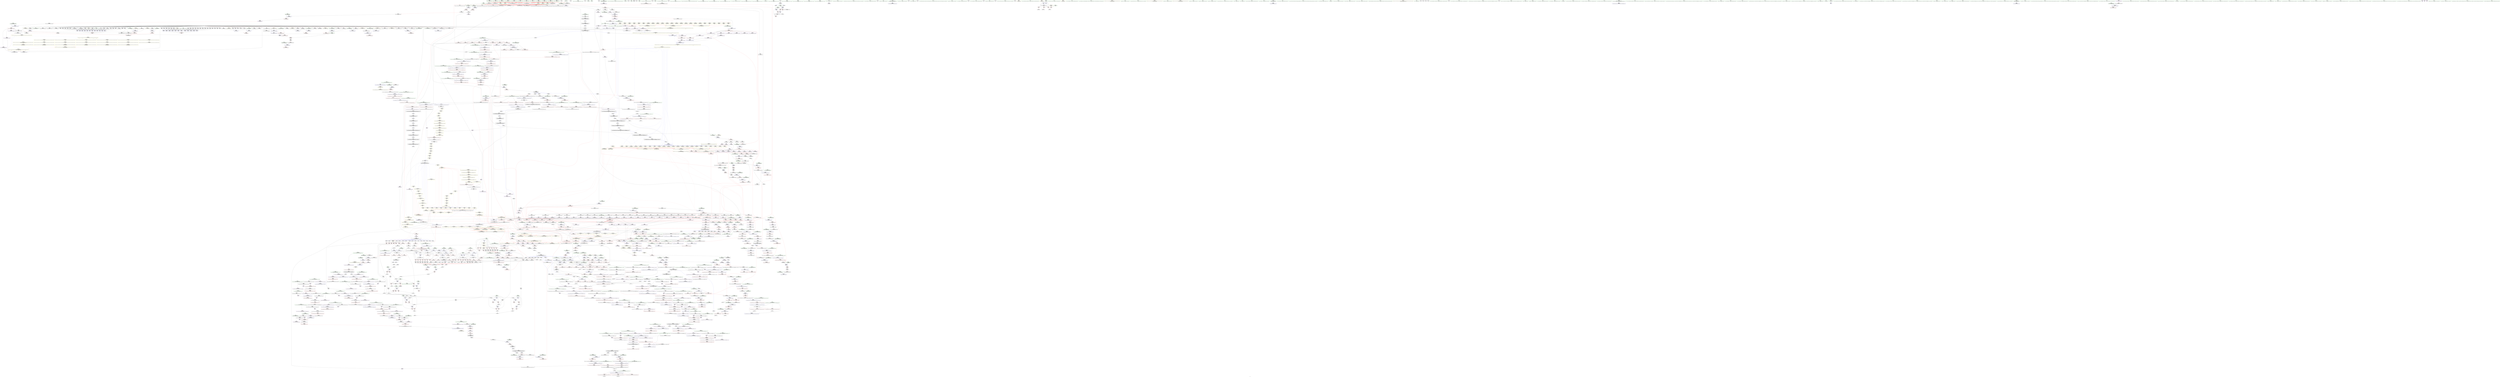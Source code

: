 digraph "SVFG" {
	label="SVFG";

	Node0x556ae2895880 [shape=record,color=grey,label="{NodeID: 0\nNullPtr}"];
	Node0x556ae2895880 -> Node0x556ae2934a70[style=solid];
	Node0x556ae2895880 -> Node0x556ae2934b70[style=solid];
	Node0x556ae2895880 -> Node0x556ae2934c40[style=solid];
	Node0x556ae2895880 -> Node0x556ae2934d10[style=solid];
	Node0x556ae2895880 -> Node0x556ae2934de0[style=solid];
	Node0x556ae2895880 -> Node0x556ae2934eb0[style=solid];
	Node0x556ae2895880 -> Node0x556ae2934f80[style=solid];
	Node0x556ae2895880 -> Node0x556ae2935050[style=solid];
	Node0x556ae2895880 -> Node0x556ae2935120[style=solid];
	Node0x556ae2895880 -> Node0x556ae29351f0[style=solid];
	Node0x556ae2895880 -> Node0x556ae29352c0[style=solid];
	Node0x556ae2895880 -> Node0x556ae2935390[style=solid];
	Node0x556ae2895880 -> Node0x556ae2935460[style=solid];
	Node0x556ae2895880 -> Node0x556ae2929160[style=solid];
	Node0x556ae2895880 -> Node0x556ae2929230[style=solid];
	Node0x556ae2895880 -> Node0x556ae2929300[style=solid];
	Node0x556ae2895880 -> Node0x556ae29293d0[style=solid];
	Node0x556ae2895880 -> Node0x556ae29294a0[style=solid];
	Node0x556ae2895880 -> Node0x556ae2929570[style=solid];
	Node0x556ae2895880 -> Node0x556ae2929640[style=solid];
	Node0x556ae2895880 -> Node0x556ae2929710[style=solid];
	Node0x556ae2895880 -> Node0x556ae29297e0[style=solid];
	Node0x556ae2895880 -> Node0x556ae29298b0[style=solid];
	Node0x556ae2895880 -> Node0x556ae2929980[style=solid];
	Node0x556ae2895880 -> Node0x556ae2929a50[style=solid];
	Node0x556ae2895880 -> Node0x556ae2929b20[style=solid];
	Node0x556ae2895880 -> Node0x556ae2929bf0[style=solid];
	Node0x556ae2895880 -> Node0x556ae2929cc0[style=solid];
	Node0x556ae2895880 -> Node0x556ae2929d90[style=solid];
	Node0x556ae2895880 -> Node0x556ae2929e60[style=solid];
	Node0x556ae2895880 -> Node0x556ae2929f30[style=solid];
	Node0x556ae2895880 -> Node0x556ae292a000[style=solid];
	Node0x556ae2895880 -> Node0x556ae292a0d0[style=solid];
	Node0x556ae2895880 -> Node0x556ae292a1a0[style=solid];
	Node0x556ae2895880 -> Node0x556ae292a270[style=solid];
	Node0x556ae2895880 -> Node0x556ae292a340[style=solid];
	Node0x556ae2895880 -> Node0x556ae292a410[style=solid];
	Node0x556ae2895880 -> Node0x556ae292a4e0[style=solid];
	Node0x556ae2895880 -> Node0x556ae292a5b0[style=solid];
	Node0x556ae2895880 -> Node0x556ae292a680[style=solid];
	Node0x556ae2895880 -> Node0x556ae292a750[style=solid];
	Node0x556ae2895880 -> Node0x556ae292a820[style=solid];
	Node0x556ae2895880 -> Node0x556ae292a8f0[style=solid];
	Node0x556ae2895880 -> Node0x556ae292a9c0[style=solid];
	Node0x556ae2895880 -> Node0x556ae292aa90[style=solid];
	Node0x556ae2895880 -> Node0x556ae292ab60[style=solid];
	Node0x556ae2895880 -> Node0x556ae292ac30[style=solid];
	Node0x556ae2895880 -> Node0x556ae292ad00[style=solid];
	Node0x556ae2895880 -> Node0x556ae292add0[style=solid];
	Node0x556ae2895880 -> Node0x556ae292aea0[style=solid];
	Node0x556ae2895880 -> Node0x556ae292af70[style=solid];
	Node0x556ae2895880 -> Node0x556ae292b040[style=solid];
	Node0x556ae2895880 -> Node0x556ae292b110[style=solid];
	Node0x556ae2895880 -> Node0x556ae292b1e0[style=solid];
	Node0x556ae2895880 -> Node0x556ae292b2b0[style=solid];
	Node0x556ae2895880 -> Node0x556ae292b380[style=solid];
	Node0x556ae2895880 -> Node0x556ae292b450[style=solid];
	Node0x556ae2895880 -> Node0x556ae292b520[style=solid];
	Node0x556ae2895880 -> Node0x556ae292b5f0[style=solid];
	Node0x556ae2895880 -> Node0x556ae292b6c0[style=solid];
	Node0x556ae2895880 -> Node0x556ae292b790[style=solid];
	Node0x556ae2895880 -> Node0x556ae292b860[style=solid];
	Node0x556ae2895880 -> Node0x556ae292b930[style=solid];
	Node0x556ae2895880 -> Node0x556ae292ba00[style=solid];
	Node0x556ae2895880 -> Node0x556ae292bad0[style=solid];
	Node0x556ae2895880 -> Node0x556ae292bba0[style=solid];
	Node0x556ae2895880 -> Node0x556ae292bc70[style=solid];
	Node0x556ae2895880 -> Node0x556ae292bd40[style=solid];
	Node0x556ae2895880 -> Node0x556ae292be10[style=solid];
	Node0x556ae2895880 -> Node0x556ae292bee0[style=solid];
	Node0x556ae2895880 -> Node0x556ae292bfb0[style=solid];
	Node0x556ae2895880 -> Node0x556ae292c080[style=solid];
	Node0x556ae2895880 -> Node0x556ae296a6c0[style=solid];
	Node0x556ae2895880 -> Node0x556ae296e7f0[style=solid];
	Node0x556ae2895880 -> Node0x556ae296e8c0[style=solid];
	Node0x556ae2895880 -> Node0x556ae296e990[style=solid];
	Node0x556ae2895880 -> Node0x556ae29702c0[style=solid];
	Node0x556ae2895880 -> Node0x556ae2976780[style=solid];
	Node0x556ae2895880 -> Node0x556ae2976850[style=solid];
	Node0x556ae2895880 -> Node0x556ae2976920[style=solid];
	Node0x556ae2895880 -> Node0x556ae29aba60[style=solid];
	Node0x556ae2895880 -> Node0x556ae29b11d0[style=solid];
	Node0x556ae2895880 -> Node0x556ae29b29d0[style=solid];
	Node0x556ae2895880:s64 -> Node0x556ae2b5b180[style=solid,color=red];
	Node0x556ae2b5c120 [shape=record,color=black,label="{NodeID: 3764\n1785 = PHI(1772, )\n0th arg _ZNSt20__uninitialized_copyILb1EE13__uninit_copyISt13move_iteratorIPiES3_EET0_T_S6_S5_ }"];
	Node0x556ae2b5c120 -> Node0x556ae2973d40[style=solid];
	Node0x556ae2a4b8b0 [shape=record,color=yellow,style=double,label="{NodeID: 2657\n2V_1 = ENCHI(MR_2V_0)\npts\{100000 100001 100002 130000 130001 130002 160000 160001 160002 190000 190001 190002 220000 220001 220002 250000 250001 250002 \}\nFun[__cxx_global_var_init.6]|{<s0>20}}"];
	Node0x556ae2a4b8b0:s0 -> Node0x556ae2a4bf70[style=dashed,color=red];
	Node0x556ae292c150 [shape=record,color=black,label="{NodeID: 443\n9\<--8\n\<--x\nCan only get source location for instruction, argument, global var or function.}"];
	Node0x556ae293b510 [shape=record,color=red,label="{NodeID: 886\n236\<--181\n\<--i\n_Z4calcd\n}"];
	Node0x556ae293b510 -> Node0x556ae293dbd0[style=solid];
	Node0x556ae2b4bfd0 [shape=record,color=black,label="{NodeID: 3543\n670 = PHI()\n}"];
	Node0x556ae29717e0 [shape=record,color=blue,label="{NodeID: 1329\n1445\<--1442\ncoerce.dive\<--call\n_ZSt34__uninitialized_move_if_noexcept_aIPiS0_SaIiEET0_T_S3_S2_RT1_\n}"];
	Node0x556ae29717e0 -> Node0x556ae2962c50[style=dashed];
	Node0x556ae29245e0 [shape=record,color=green,label="{NodeID: 222\n1587\<--1588\nretval\<--retval_field_insensitive\n_ZSt3maxImERKT_S2_S2_\n}"];
	Node0x556ae29245e0 -> Node0x556ae2963c90[style=solid];
	Node0x556ae29245e0 -> Node0x556ae2972a90[style=solid];
	Node0x556ae29245e0 -> Node0x556ae2972b60[style=solid];
	Node0x556ae2947ba0 [shape=record,color=purple,label="{NodeID: 665\n708\<--707\n_M_impl\<--\n_ZNSt6vectorIiSaIiEE6resizeEm\n}"];
	Node0x556ae2966390 [shape=record,color=red,label="{NodeID: 1108\n1995\<--1992\n\<--__a.addr\n_ZN9__gnu_cxx14__alloc_traitsISaIiEE17_S_select_on_copyERKS1_\n|{<s0>207}}"];
	Node0x556ae2966390:s0 -> Node0x556ae2b56d70[style=solid,color=red];
	Node0x556ae28957c0 [shape=record,color=green,label="{NodeID: 1\n7\<--1\n__dso_handle\<--dummyObj\nGlob }"];
	Node0x556ae2b5c230 [shape=record,color=black,label="{NodeID: 3765\n1786 = PHI(1774, )\n1st arg _ZNSt20__uninitialized_copyILb1EE13__uninit_copyISt13move_iteratorIPiES3_EET0_T_S6_S5_ }"];
	Node0x556ae2b5c230 -> Node0x556ae2973e10[style=solid];
	Node0x556ae2a4bab0 [shape=record,color=yellow,style=double,label="{NodeID: 2658\n32V_1 = ENCHI(MR_32V_0)\npts\{1678 \}\nFun[_ZSt14__copy_move_a2ILb1EPiS0_ET1_T0_S2_S1_]|{<s0>202}}"];
	Node0x556ae2a4bab0:s0 -> Node0x556ae2a44be0[style=dashed,color=red];
	Node0x556ae292c250 [shape=record,color=black,label="{NodeID: 444\n12\<--11\n\<--y\nCan only get source location for instruction, argument, global var or function.}"];
	Node0x556ae293b5e0 [shape=record,color=red,label="{NodeID: 887\n248\<--181\n\<--i\n_Z4calcd\n}"];
	Node0x556ae293b5e0 -> Node0x556ae29b0bd0[style=solid];
	Node0x556ae2b4c0a0 [shape=record,color=black,label="{NodeID: 3544\n51 = PHI()\n}"];
	Node0x556ae29718b0 [shape=record,color=blue,label="{NodeID: 1330\n1449\<--1448\ncoerce.dive3\<--call2\n_ZSt34__uninitialized_move_if_noexcept_aIPiS0_SaIiEET0_T_S3_S2_RT1_\n}"];
	Node0x556ae29718b0 -> Node0x556ae2962d20[style=dashed];
	Node0x556ae29246b0 [shape=record,color=green,label="{NodeID: 223\n1589\<--1590\n__a.addr\<--__a.addr_field_insensitive\n_ZSt3maxImERKT_S2_S2_\n}"];
	Node0x556ae29246b0 -> Node0x556ae2963d60[style=solid];
	Node0x556ae29246b0 -> Node0x556ae2963e30[style=solid];
	Node0x556ae29246b0 -> Node0x556ae29728f0[style=solid];
	Node0x556ae2947c70 [shape=record,color=purple,label="{NodeID: 666\n709\<--707\n_M_start\<--\n_ZNSt6vectorIiSaIiEE6resizeEm\n}"];
	Node0x556ae2947c70 -> Node0x556ae295dd80[style=solid];
	Node0x556ae2966460 [shape=record,color=red,label="{NodeID: 1109\n2017\<--2004\nthis1\<--this.addr\n_ZNSt12_Vector_baseIiSaIiEEC2EmRKS0_\n|{|<s1>209}}"];
	Node0x556ae2966460 -> Node0x556ae294cdb0[style=solid];
	Node0x556ae2966460:s1 -> Node0x556ae2b5ed70[style=solid,color=red];
	Node0x556ae2895640 [shape=record,color=green,label="{NodeID: 2\n27\<--1\n\<--dummyObj\nCan only get source location for instruction, argument, global var or function.}"];
	Node0x556ae2b5c340 [shape=record,color=black,label="{NodeID: 3766\n1787 = PHI(1770, )\n2nd arg _ZNSt20__uninitialized_copyILb1EE13__uninit_copyISt13move_iteratorIPiES3_EET0_T_S6_S5_ }"];
	Node0x556ae2b5c340 -> Node0x556ae2973ee0[style=solid];
	Node0x556ae292c350 [shape=record,color=black,label="{NodeID: 445\n15\<--14\n\<--z\nCan only get source location for instruction, argument, global var or function.}"];
	Node0x556ae293b6b0 [shape=record,color=red,label="{NodeID: 888\n202\<--199\n\<--call2\n_Z4calcd\n}"];
	Node0x556ae293b6b0 -> Node0x556ae292d0a0[style=solid];
	Node0x556ae2b4c170 [shape=record,color=black,label="{NodeID: 3545\n72 = PHI()\n}"];
	Node0x556ae2971980 [shape=record,color=blue,label="{NodeID: 1331\n1466\<--1464\n__first.addr\<--__first\n_ZSt25__uninitialized_default_nIPimET_S1_T0_\n}"];
	Node0x556ae2971980 -> Node0x556ae2962df0[style=dashed];
	Node0x556ae2924780 [shape=record,color=green,label="{NodeID: 224\n1591\<--1592\n__b.addr\<--__b.addr_field_insensitive\n_ZSt3maxImERKT_S2_S2_\n}"];
	Node0x556ae2924780 -> Node0x556ae2963f00[style=solid];
	Node0x556ae2924780 -> Node0x556ae2963fd0[style=solid];
	Node0x556ae2924780 -> Node0x556ae29729c0[style=solid];
	Node0x556ae2947d40 [shape=record,color=purple,label="{NodeID: 667\n760\<--732\ncoerce.dive\<--agg.tmp\n_ZNSt6vectorIiSaIiEEC2ERKS1_\n}"];
	Node0x556ae2947d40 -> Node0x556ae296de30[style=solid];
	Node0x556ae2966530 [shape=record,color=red,label="{NodeID: 1110\n2023\<--2006\n\<--__n.addr\n_ZNSt12_Vector_baseIiSaIiEEC2EmRKS0_\n|{<s0>209}}"];
	Node0x556ae2966530:s0 -> Node0x556ae2b5ee80[style=solid,color=red];
	Node0x556ae291c210 [shape=record,color=green,label="{NodeID: 3\n29\<--1\n_ZSt3cin\<--dummyObj\nGlob }"];
	Node0x556ae2b5c450 [shape=record,color=black,label="{NodeID: 3767\n989 = PHI(931, )\n0th arg _ZSt8_DestroyIPiEvT_S1_ }"];
	Node0x556ae2b5c450 -> Node0x556ae296f1b0[style=solid];
	Node0x556ae292c450 [shape=record,color=black,label="{NodeID: 446\n18\<--17\n\<--vx\nCan only get source location for instruction, argument, global var or function.}"];
	Node0x556ae293b780 [shape=record,color=red,label="{NodeID: 889\n207\<--206\n\<--call5\n_Z4calcd\n}"];
	Node0x556ae293b780 -> Node0x556ae293d620[style=solid];
	Node0x556ae2b4c240 [shape=record,color=black,label="{NodeID: 3546\n113 = PHI(937, )\n|{<s0>8}}"];
	Node0x556ae2b4c240:s0 -> Node0x556ae2b564d0[style=solid,color=red];
	Node0x556ae2971a50 [shape=record,color=blue,label="{NodeID: 1332\n1468\<--1465\n__n.addr\<--__n\n_ZSt25__uninitialized_default_nIPimET_S1_T0_\n}"];
	Node0x556ae2971a50 -> Node0x556ae2962ec0[style=dashed];
	Node0x556ae2924850 [shape=record,color=green,label="{NodeID: 225\n1611\<--1612\n__a.addr\<--__a.addr_field_insensitive\n_ZNSt16allocator_traitsISaIiEE8max_sizeERKS0_\n}"];
	Node0x556ae2924850 -> Node0x556ae2964240[style=solid];
	Node0x556ae2924850 -> Node0x556ae2972c30[style=solid];
	Node0x556ae2947e10 [shape=record,color=purple,label="{NodeID: 668\n774\<--732\ncoerce.dive8\<--agg.tmp\n_ZNSt6vectorIiSaIiEEC2ERKS1_\n}"];
	Node0x556ae2947e10 -> Node0x556ae295e4d0[style=solid];
	Node0x556ae2966600 [shape=record,color=red,label="{NodeID: 1111\n2019\<--2008\n\<--__a.addr\n_ZNSt12_Vector_baseIiSaIiEEC2EmRKS0_\n|{<s0>208}}"];
	Node0x556ae2966600:s0 -> Node0x556ae2b5d3e0[style=solid,color=red];
	Node0x556ae291c920 [shape=record,color=green,label="{NodeID: 4\n30\<--1\n.str\<--dummyObj\nGlob }"];
	Node0x556ae2b5c560 [shape=record,color=black,label="{NodeID: 3768\n990 = PHI(932, )\n1st arg _ZSt8_DestroyIPiEvT_S1_ }"];
	Node0x556ae2b5c560 -> Node0x556ae296f280[style=solid];
	Node0x556ae292c550 [shape=record,color=black,label="{NodeID: 447\n21\<--20\n\<--vy\nCan only get source location for instruction, argument, global var or function.}"];
	Node0x556ae293b850 [shape=record,color=red,label="{NodeID: 890\n218\<--217\n\<--call9\n_Z4calcd\n}"];
	Node0x556ae293b850 -> Node0x556ae293d7c0[style=solid];
	Node0x556ae2b4c350 [shape=record,color=black,label="{NodeID: 3547\n139 = PHI()\n}"];
	Node0x556ae2971b20 [shape=record,color=blue,label="{NodeID: 1333\n1470\<--1475\n__assignable\<--\n_ZSt25__uninitialized_default_nIPimET_S1_T0_\n}"];
	Node0x556ae2924920 [shape=record,color=green,label="{NodeID: 226\n1617\<--1618\n_ZNK9__gnu_cxx13new_allocatorIiE8max_sizeEv\<--_ZNK9__gnu_cxx13new_allocatorIiE8max_sizeEv_field_insensitive\n}"];
	Node0x556ae2947ee0 [shape=record,color=purple,label="{NodeID: 669\n766\<--734\ncoerce.dive6\<--agg.tmp4\n_ZNSt6vectorIiSaIiEEC2ERKS1_\n}"];
	Node0x556ae2947ee0 -> Node0x556ae296df00[style=solid];
	Node0x556ae29666d0 [shape=record,color=red,label="{NodeID: 1112\n2035\<--2010\nexn\<--exn.slot\n_ZNSt12_Vector_baseIiSaIiEEC2EmRKS0_\n}"];
	Node0x556ae291c9b0 [shape=record,color=green,label="{NodeID: 5\n32\<--1\n_ZSt4cout\<--dummyObj\nGlob }"];
	Node0x556ae2b5c670 [shape=record,color=black,label="{NodeID: 3769\n2414 = PHI(2360, 2368, )\n0th arg _ZSt12__niter_baseIPKiSt6vectorIiSaIiEEET_N9__gnu_cxx17__normal_iteratorIS5_T0_EE }"];
	Node0x556ae2b5c670 -> Node0x556ae2978590[style=solid];
	Node0x556ae292c650 [shape=record,color=black,label="{NodeID: 448\n24\<--23\n\<--vz\nCan only get source location for instruction, argument, global var or function.}"];
	Node0x556ae293b920 [shape=record,color=red,label="{NodeID: 891\n223\<--222\n\<--call12\n_Z4calcd\n}"];
	Node0x556ae293b920 -> Node0x556ae293d960[style=solid];
	Node0x556ae2b4c420 [shape=record,color=black,label="{NodeID: 3548\n145 = PHI()\n}"];
	Node0x556ae2971bf0 [shape=record,color=blue,label="{NodeID: 1334\n1485\<--1483\n__first.addr\<--__first\n_ZNSt27__uninitialized_default_n_1ILb1EE18__uninit_default_nIPimEET_S3_T0_\n}"];
	Node0x556ae2971bf0 -> Node0x556ae2962f90[style=dashed];
	Node0x556ae2924a20 [shape=record,color=green,label="{NodeID: 227\n1622\<--1623\nthis.addr\<--this.addr_field_insensitive\n_ZNKSt12_Vector_baseIiSaIiEE19_M_get_Tp_allocatorEv\n}"];
	Node0x556ae2924a20 -> Node0x556ae2964310[style=solid];
	Node0x556ae2924a20 -> Node0x556ae2972d00[style=solid];
	Node0x556ae2947fb0 [shape=record,color=purple,label="{NodeID: 670\n776\<--734\ncoerce.dive9\<--agg.tmp4\n_ZNSt6vectorIiSaIiEEC2ERKS1_\n}"];
	Node0x556ae2947fb0 -> Node0x556ae295e5a0[style=solid];
	Node0x556ae29667a0 [shape=record,color=red,label="{NodeID: 1113\n2036\<--2012\nsel\<--ehselector.slot\n_ZNSt12_Vector_baseIiSaIiEEC2EmRKS0_\n}"];
	Node0x556ae291ca40 [shape=record,color=green,label="{NodeID: 6\n33\<--1\n.str.7\<--dummyObj\nGlob }"];
	Node0x556ae2b5c7c0 [shape=record,color=black,label="{NodeID: 3770\n2041 = PHI(726, 726, 1045, )\n0th arg _ZNSaIiED2Ev }"];
	Node0x556ae2b5c7c0 -> Node0x556ae29758e0[style=solid];
	Node0x556ae2a4bf70 [shape=record,color=yellow,style=double,label="{NodeID: 2663\n2V_1 = ENCHI(MR_2V_0)\npts\{100000 100001 100002 130000 130001 130002 160000 160001 160002 190000 190001 190002 220000 220001 220002 250000 250001 250002 \}\nFun[_ZNSt6vectorIiSaIiEEC2Ev]|{<s0>5}}"];
	Node0x556ae2a4bf70:s0 -> Node0x556ae2a4c9b0[style=dashed,color=red];
	Node0x556ae292c750 [shape=record,color=black,label="{NodeID: 449\n819\<--27\nmain_ret\<--\nmain\n}"];
	Node0x556ae293b9f0 [shape=record,color=red,label="{NodeID: 892\n234\<--233\n\<--call18\n_Z4calcd\n}"];
	Node0x556ae293b9f0 -> Node0x556ae293db00[style=solid];
	Node0x556ae2b4c4f0 [shape=record,color=black,label="{NodeID: 3549\n151 = PHI()\n}"];
	Node0x556ae2971cc0 [shape=record,color=blue,label="{NodeID: 1335\n1487\<--1484\n__n.addr\<--__n\n_ZNSt27__uninitialized_default_n_1ILb1EE18__uninit_default_nIPimEET_S3_T0_\n}"];
	Node0x556ae2971cc0 -> Node0x556ae2963060[style=dashed];
	Node0x556ae2924af0 [shape=record,color=green,label="{NodeID: 228\n1631\<--1632\nthis.addr\<--this.addr_field_insensitive\n_ZNK9__gnu_cxx13new_allocatorIiE8max_sizeEv\n}"];
	Node0x556ae2924af0 -> Node0x556ae29643e0[style=solid];
	Node0x556ae2924af0 -> Node0x556ae2972dd0[style=solid];
	Node0x556ae2948080 [shape=record,color=purple,label="{NodeID: 671\n769\<--768\n_M_impl\<--\n_ZNSt6vectorIiSaIiEEC2ERKS1_\n}"];
	Node0x556ae2966870 [shape=record,color=red,label="{NodeID: 1114\n2045\<--2042\nthis1\<--this.addr\n_ZNSaIiED2Ev\n}"];
	Node0x556ae2966870 -> Node0x556ae29448b0[style=solid];
	Node0x556ae291cad0 [shape=record,color=green,label="{NodeID: 7\n35\<--1\n.str.8\<--dummyObj\nGlob }"];
	Node0x556ae2b5c950 [shape=record,color=black,label="{NodeID: 3771\n1819 = PHI(1811, )\n0th arg _ZSt4copyISt13move_iteratorIPiES1_ET0_T_S4_S3_ }"];
	Node0x556ae2b5c950 -> Node0x556ae2974150[style=solid];
	Node0x556ae2a4c140 [shape=record,color=yellow,style=double,label="{NodeID: 2664\n32V_1 = ENCHI(MR_32V_0)\npts\{1678 \}\nFun[_ZSt22__uninitialized_copy_aISt13move_iteratorIPiES1_iET0_T_S4_S3_RSaIT1_E]|{<s0>186}}"];
	Node0x556ae2a4c140:s0 -> Node0x556ae2a55470[style=dashed,color=red];
	Node0x556ae292c820 [shape=record,color=black,label="{NodeID: 450\n52\<--53\n\<--_ZNSt8ios_base4InitD1Ev\nCan only get source location for instruction, argument, global var or function.}"];
	Node0x556ae293bac0 [shape=record,color=red,label="{NodeID: 893\n239\<--238\n\<--call21\n_Z4calcd\n}"];
	Node0x556ae293bac0 -> Node0x556ae293dca0[style=solid];
	Node0x556ae2b4c5c0 [shape=record,color=black,label="{NodeID: 3550\n157 = PHI()\n}"];
	Node0x556ae2971d90 [shape=record,color=blue,label="{NodeID: 1336\n1489\<--27\nref.tmp\<--\n_ZNSt27__uninitialized_default_n_1ILb1EE18__uninit_default_nIPimEET_S3_T0_\n|{<s0>174}}"];
	Node0x556ae2971d90:s0 -> Node0x556ae2a54850[style=dashed,color=red];
	Node0x556ae292d180 [shape=record,color=green,label="{NodeID: 229\n1640\<--1641\n__a.addr\<--__a.addr_field_insensitive\n_ZNSt16allocator_traitsISaIiEE8allocateERS0_m\n}"];
	Node0x556ae292d180 -> Node0x556ae29644b0[style=solid];
	Node0x556ae292d180 -> Node0x556ae2972ea0[style=solid];
	Node0x556ae2948150 [shape=record,color=purple,label="{NodeID: 672\n770\<--768\n_M_start\<--\n_ZNSt6vectorIiSaIiEEC2ERKS1_\n}"];
	Node0x556ae2948150 -> Node0x556ae295e400[style=solid];
	Node0x556ae2966940 [shape=record,color=red,label="{NodeID: 1115\n2078\<--2058\n\<--__result.addr\n_ZSt22__uninitialized_copy_aIN9__gnu_cxx17__normal_iteratorIPKiSt6vectorIiSaIiEEEEPiiET0_T_SA_S9_RSaIT1_E\n|{<s0>214}}"];
	Node0x556ae2966940:s0 -> Node0x556ae2b53bf0[style=solid,color=red];
	Node0x556ae291cb60 [shape=record,color=green,label="{NodeID: 8\n37\<--1\n.str.9\<--dummyObj\nGlob }"];
	Node0x556ae2b5ca60 [shape=record,color=black,label="{NodeID: 3772\n1820 = PHI(1813, )\n1st arg _ZSt4copyISt13move_iteratorIPiES1_ET0_T_S4_S3_ }"];
	Node0x556ae2b5ca60 -> Node0x556ae2974220[style=solid];
	Node0x556ae292c920 [shape=record,color=black,label="{NodeID: 451\n73\<--74\n\<--_ZNSt6vectorIiSaIiEED2Ev\nCan only get source location for instruction, argument, global var or function.}"];
	Node0x556ae293bb90 [shape=record,color=red,label="{NodeID: 894\n288\<--285\nthis1\<--this.addr\n_ZNKSt6vectorIiSaIiEE4sizeEv\n}"];
	Node0x556ae293bb90 -> Node0x556ae293e0b0[style=solid];
	Node0x556ae293bb90 -> Node0x556ae293e180[style=solid];
	Node0x556ae2b4c690 [shape=record,color=black,label="{NodeID: 3551\n163 = PHI()\n}"];
	Node0x556ae2971e60 [shape=record,color=blue,label="{NodeID: 1337\n1504\<--1501\n__first.addr\<--__first\n_ZSt6fill_nIPimiET_S1_T0_RKT1_\n}"];
	Node0x556ae2971e60 -> Node0x556ae2963130[style=dashed];
	Node0x556ae292d210 [shape=record,color=green,label="{NodeID: 230\n1642\<--1643\n__n.addr\<--__n.addr_field_insensitive\n_ZNSt16allocator_traitsISaIiEE8allocateERS0_m\n}"];
	Node0x556ae292d210 -> Node0x556ae2964580[style=solid];
	Node0x556ae292d210 -> Node0x556ae2972f70[style=solid];
	Node0x556ae2948220 [shape=record,color=purple,label="{NodeID: 673\n782\<--781\n_M_impl13\<--\n_ZNSt6vectorIiSaIiEEC2ERKS1_\n}"];
	Node0x556ae2966a10 [shape=record,color=red,label="{NodeID: 1116\n2080\<--2079\n\<--coerce.dive3\n_ZSt22__uninitialized_copy_aIN9__gnu_cxx17__normal_iteratorIPKiSt6vectorIiSaIiEEEEPiiET0_T_SA_S9_RSaIT1_E\n|{<s0>214}}"];
	Node0x556ae2966a10:s0 -> Node0x556ae2b539d0[style=solid,color=red];
	Node0x556ae291cc30 [shape=record,color=green,label="{NodeID: 9\n40\<--1\n\<--dummyObj\nCan only get source location for instruction, argument, global var or function.}"];
	Node0x556ae2b5cb70 [shape=record,color=black,label="{NodeID: 3773\n1821 = PHI(1809, )\n2nd arg _ZSt4copyISt13move_iteratorIPiES1_ET0_T_S4_S3_ }"];
	Node0x556ae2b5cb70 -> Node0x556ae29742f0[style=solid];
	Node0x556ae292ca20 [shape=record,color=black,label="{NodeID: 452\n82\<--81\n\<--this1\n_ZNSt6vectorIiSaIiEEC2Ev\n|{<s0>5}}"];
	Node0x556ae292ca20:s0 -> Node0x556ae2b59d60[style=solid,color=red];
	Node0x556ae293bc60 [shape=record,color=red,label="{NodeID: 895\n292\<--291\n\<--_M_finish\n_ZNKSt6vectorIiSaIiEE4sizeEv\n}"];
	Node0x556ae293bc60 -> Node0x556ae293e250[style=solid];
	Node0x556ae2b4c760 [shape=record,color=black,label="{NodeID: 3552\n191 = PHI(283, )\n}"];
	Node0x556ae2b4c760 -> Node0x556ae292cf00[style=solid];
	Node0x556ae2971f30 [shape=record,color=blue,label="{NodeID: 1338\n1506\<--1502\n__n.addr\<--__n\n_ZSt6fill_nIPimiET_S1_T0_RKT1_\n}"];
	Node0x556ae2971f30 -> Node0x556ae2963200[style=dashed];
	Node0x556ae292d2e0 [shape=record,color=green,label="{NodeID: 231\n1650\<--1651\n_ZN9__gnu_cxx13new_allocatorIiE8allocateEmPKv\<--_ZN9__gnu_cxx13new_allocatorIiE8allocateEmPKv_field_insensitive\n}"];
	Node0x556ae29482f0 [shape=record,color=purple,label="{NodeID: 674\n783\<--781\n_M_finish\<--\n_ZNSt6vectorIiSaIiEEC2ERKS1_\n}"];
	Node0x556ae29482f0 -> Node0x556ae296dfd0[style=solid];
	Node0x556ae2966ae0 [shape=record,color=red,label="{NodeID: 1117\n2082\<--2081\n\<--coerce.dive4\n_ZSt22__uninitialized_copy_aIN9__gnu_cxx17__normal_iteratorIPKiSt6vectorIiSaIiEEEEPiiET0_T_SA_S9_RSaIT1_E\n|{<s0>214}}"];
	Node0x556ae2966ae0:s0 -> Node0x556ae2b53ae0[style=solid,color=red];
	Node0x556ae291cd30 [shape=record,color=green,label="{NodeID: 10\n185\<--1\n\<--dummyObj\nCan only get source location for instruction, argument, global var or function.|{<s0>84}}"];
	Node0x556ae291cd30:s0 -> Node0x556ae2b54690[style=solid,color=red];
	Node0x556ae2b5cc80 [shape=record,color=black,label="{NodeID: 3774\n1101 = PHI(691, )\n0th arg _ZNSt6vectorIiSaIiEE17_M_default_appendEm }"];
	Node0x556ae2b5cc80 -> Node0x556ae296fde0[style=solid];
	Node0x556ae292caf0 [shape=record,color=black,label="{NodeID: 453\n104\<--103\n\<--this1\n_ZNSt6vectorIiSaIiEED2Ev\n}"];
	Node0x556ae292caf0 -> Node0x556ae2947380[style=solid];
	Node0x556ae292caf0 -> Node0x556ae2947450[style=solid];
	Node0x556ae293bd30 [shape=record,color=red,label="{NodeID: 896\n296\<--295\n\<--_M_start\n_ZNKSt6vectorIiSaIiEE4sizeEv\n}"];
	Node0x556ae293bd30 -> Node0x556ae293e320[style=solid];
	Node0x556ae2b4c870 [shape=record,color=black,label="{NodeID: 3553\n199 = PHI(303, )\n}"];
	Node0x556ae2b4c870 -> Node0x556ae293b6b0[style=solid];
	Node0x556ae2972000 [shape=record,color=blue,label="{NodeID: 1339\n1508\<--1503\n__value.addr\<--__value\n_ZSt6fill_nIPimiET_S1_T0_RKT1_\n}"];
	Node0x556ae2972000 -> Node0x556ae29632d0[style=dashed];
	Node0x556ae292d3e0 [shape=record,color=green,label="{NodeID: 232\n1657\<--1658\nthis.addr\<--this.addr_field_insensitive\n_ZN9__gnu_cxx13new_allocatorIiE8allocateEmPKv\n}"];
	Node0x556ae292d3e0 -> Node0x556ae2964650[style=solid];
	Node0x556ae292d3e0 -> Node0x556ae2973040[style=solid];
	Node0x556ae29483c0 [shape=record,color=purple,label="{NodeID: 675\n866\<--865\n_M_impl\<--this1\n_ZNSt12_Vector_baseIiSaIiEEC2Ev\n|{<s0>122}}"];
	Node0x556ae29483c0:s0 -> Node0x556ae2b5b290[style=solid,color=red];
	Node0x556ae2966bb0 [shape=record,color=red,label="{NodeID: 1118\n2096\<--2091\nthis1\<--this.addr\n_ZNKSt6vectorIiSaIiEE5beginEv\n}"];
	Node0x556ae2966bb0 -> Node0x556ae2944d90[style=solid];
	Node0x556ae291ce30 [shape=record,color=green,label="{NodeID: 11\n250\<--1\n\<--dummyObj\nCan only get source location for instruction, argument, global var or function.}"];
	Node0x556ae2b5cd90 [shape=record,color=black,label="{NodeID: 3775\n1102 = PHI(698, )\n1st arg _ZNSt6vectorIiSaIiEE17_M_default_appendEm }"];
	Node0x556ae2b5cd90 -> Node0x556ae296feb0[style=solid];
	Node0x556ae292cbc0 [shape=record,color=black,label="{NodeID: 454\n108\<--103\n\<--this1\n_ZNSt6vectorIiSaIiEED2Ev\n}"];
	Node0x556ae292cbc0 -> Node0x556ae2947520[style=solid];
	Node0x556ae292cbc0 -> Node0x556ae29475f0[style=solid];
	Node0x556ae293be00 [shape=record,color=red,label="{NodeID: 897\n312\<--306\nthis1\<--this.addr\n_ZNSt6vectorIiSaIiEEixEm\n}"];
	Node0x556ae293be00 -> Node0x556ae293e4c0[style=solid];
	Node0x556ae2b4c980 [shape=record,color=black,label="{NodeID: 3554\n206 = PHI(303, )\n}"];
	Node0x556ae2b4c980 -> Node0x556ae293b780[style=solid];
	Node0x556ae29720d0 [shape=record,color=blue,label="{NodeID: 1340\n1527\<--1524\n__first.addr\<--__first\n_ZSt10__fill_n_aIPimiEN9__gnu_cxx11__enable_ifIXsr11__is_scalarIT1_EE7__valueET_E6__typeES4_T0_RKS3_\n}"];
	Node0x556ae29720d0 -> Node0x556ae2a0cff0[style=dashed];
	Node0x556ae292d4b0 [shape=record,color=green,label="{NodeID: 233\n1659\<--1660\n__n.addr\<--__n.addr_field_insensitive\n_ZN9__gnu_cxx13new_allocatorIiE8allocateEmPKv\n}"];
	Node0x556ae292d4b0 -> Node0x556ae2964720[style=solid];
	Node0x556ae292d4b0 -> Node0x556ae29647f0[style=solid];
	Node0x556ae292d4b0 -> Node0x556ae2973110[style=solid];
	Node0x556ae2948490 [shape=record,color=purple,label="{NodeID: 676\n893\<--888\n_M_start\<--this1\n_ZNSt12_Vector_baseIiSaIiEE12_Vector_implC2Ev\n}"];
	Node0x556ae2948490 -> Node0x556ae296e7f0[style=solid];
	Node0x556ae2966c80 [shape=record,color=red,label="{NodeID: 1119\n2100\<--2099\n\<--_M_start\n_ZNKSt6vectorIiSaIiEE5beginEv\n}"];
	Node0x556ae2966c80 -> Node0x556ae2975f60[style=solid];
	Node0x556ae291cf30 [shape=record,color=green,label="{NodeID: 12\n301\<--1\n\<--dummyObj\nCan only get source location for instruction, argument, global var or function.}"];
	Node0x556ae2b5cea0 [shape=record,color=black,label="{NodeID: 3776\n1571 = PHI(1360, 1360, 1360, )\n0th arg _ZNKSt6vectorIiSaIiEE8max_sizeEv }"];
	Node0x556ae2b5cea0 -> Node0x556ae2972820[style=solid];
	Node0x556ae292cc90 [shape=record,color=black,label="{NodeID: 455\n112\<--103\n\<--this1\n_ZNSt6vectorIiSaIiEED2Ev\n|{<s0>7}}"];
	Node0x556ae292cc90:s0 -> Node0x556ae2b547e0[style=solid,color=red];
	Node0x556ae293bed0 [shape=record,color=red,label="{NodeID: 898\n317\<--308\n\<--__n.addr\n_ZNSt6vectorIiSaIiEEixEm\n}"];
	Node0x556ae2b4ca90 [shape=record,color=black,label="{NodeID: 3555\n217 = PHI(303, )\n}"];
	Node0x556ae2b4ca90 -> Node0x556ae293b850[style=solid];
	Node0x556ae29721a0 [shape=record,color=blue,label="{NodeID: 1341\n1529\<--1525\n__n.addr\<--__n\n_ZSt10__fill_n_aIPimiEN9__gnu_cxx11__enable_ifIXsr11__is_scalarIT1_EE7__valueET_E6__typeES4_T0_RKS3_\n}"];
	Node0x556ae29721a0 -> Node0x556ae2963610[style=dashed];
	Node0x556ae292d580 [shape=record,color=green,label="{NodeID: 234\n1661\<--1662\n.addr\<--.addr_field_insensitive\n_ZN9__gnu_cxx13new_allocatorIiE8allocateEmPKv\n}"];
	Node0x556ae292d580 -> Node0x556ae29731e0[style=solid];
	Node0x556ae2948560 [shape=record,color=purple,label="{NodeID: 677\n895\<--888\n_M_finish\<--this1\n_ZNSt12_Vector_baseIiSaIiEE12_Vector_implC2Ev\n}"];
	Node0x556ae2948560 -> Node0x556ae296e8c0[style=solid];
	Node0x556ae2966d50 [shape=record,color=red,label="{NodeID: 1120\n2106\<--2105\n\<--coerce.dive\n_ZNKSt6vectorIiSaIiEE5beginEv\n}"];
	Node0x556ae2966d50 -> Node0x556ae2944e60[style=solid];
	Node0x556ae291d030 [shape=record,color=green,label="{NodeID: 13\n550\<--1\n\<--dummyObj\nCan only get source location for instruction, argument, global var or function.}"];
	Node0x556ae2b5d030 [shape=record,color=black,label="{NodeID: 3777\n2377 = PHI(2314, 2324, )\n0th arg _ZSt12__miter_baseIN9__gnu_cxx17__normal_iteratorIPKiSt6vectorIiSaIiEEEEET_S8_ }"];
	Node0x556ae2b5d030 -> Node0x556ae29780b0[style=solid];
	Node0x556ae292cd60 [shape=record,color=black,label="{NodeID: 456\n119\<--103\n\<--this1\n_ZNSt6vectorIiSaIiEED2Ev\n|{<s0>9}}"];
	Node0x556ae292cd60:s0 -> Node0x556ae2b5a090[style=solid,color=red];
	Node0x556ae293bfa0 [shape=record,color=red,label="{NodeID: 899\n316\<--315\n\<--_M_start\n_ZNSt6vectorIiSaIiEEixEm\n}"];
	Node0x556ae293bfa0 -> Node0x556ae2938ee0[style=solid];
	Node0x556ae2b4cba0 [shape=record,color=black,label="{NodeID: 3556\n222 = PHI(303, )\n}"];
	Node0x556ae2b4cba0 -> Node0x556ae293b920[style=solid];
	Node0x556ae2972270 [shape=record,color=blue,label="{NodeID: 1342\n1531\<--1526\n__value.addr\<--__value\n_ZSt10__fill_n_aIPimiEN9__gnu_cxx11__enable_ifIXsr11__is_scalarIT1_EE7__valueET_E6__typeES4_T0_RKS3_\n}"];
	Node0x556ae2972270 -> Node0x556ae29636e0[style=dashed];
	Node0x556ae292d650 [shape=record,color=green,label="{NodeID: 235\n1672\<--1673\n_ZSt17__throw_bad_allocv\<--_ZSt17__throw_bad_allocv_field_insensitive\n}"];
	Node0x556ae2948630 [shape=record,color=purple,label="{NodeID: 678\n897\<--888\n_M_end_of_storage\<--this1\n_ZNSt12_Vector_baseIiSaIiEE12_Vector_implC2Ev\n}"];
	Node0x556ae2948630 -> Node0x556ae296e990[style=solid];
	Node0x556ae2966e20 [shape=record,color=red,label="{NodeID: 1121\n2117\<--2112\nthis1\<--this.addr\n_ZNKSt6vectorIiSaIiEE3endEv\n}"];
	Node0x556ae2966e20 -> Node0x556ae2944f30[style=solid];
	Node0x556ae291d130 [shape=record,color=green,label="{NodeID: 14\n552\<--1\n\<--dummyObj\nCan only get source location for instruction, argument, global var or function.}"];
	Node0x556ae2b5d180 [shape=record,color=black,label="{NodeID: 3778\n1630 = PHI(1615, 1666, )\n0th arg _ZNK9__gnu_cxx13new_allocatorIiE8max_sizeEv }"];
	Node0x556ae2b5d180 -> Node0x556ae2972dd0[style=solid];
	Node0x556ae292ce30 [shape=record,color=black,label="{NodeID: 457\n129\<--103\n\<--this1\n_ZNSt6vectorIiSaIiEED2Ev\n|{<s0>10}}"];
	Node0x556ae292ce30:s0 -> Node0x556ae2b5a090[style=solid,color=red];
	Node0x556ae293c070 [shape=record,color=red,label="{NodeID: 900\n347\<--327\n\<--sx\n_Z5numerSt6vectorIiSaIiEES1_\n}"];
	Node0x556ae293c070 -> Node0x556ae29ac850[style=solid];
	Node0x556ae2b4ccb0 [shape=record,color=black,label="{NodeID: 3557\n233 = PHI(303, )\n}"];
	Node0x556ae2b4ccb0 -> Node0x556ae293b9f0[style=solid];
	Node0x556ae2972340 [shape=record,color=blue,label="{NodeID: 1343\n1533\<--1541\n__tmp\<--\n_ZSt10__fill_n_aIPimiEN9__gnu_cxx11__enable_ifIXsr11__is_scalarIT1_EE7__valueET_E6__typeES4_T0_RKS3_\n}"];
	Node0x556ae2972340 -> Node0x556ae29637b0[style=dashed];
	Node0x556ae292d750 [shape=record,color=green,label="{NodeID: 236\n1677\<--1678\ncall2\<--call2_field_insensitive\n_ZN9__gnu_cxx13new_allocatorIiE8allocateEmPKv\n}"];
	Node0x556ae292d750 -> Node0x556ae2942de0[style=solid];
	Node0x556ae2948700 [shape=record,color=purple,label="{NodeID: 679\n943\<--942\n_M_impl\<--this1\n_ZNSt12_Vector_baseIiSaIiEE19_M_get_Tp_allocatorEv\n}"];
	Node0x556ae2948700 -> Node0x556ae293ff90[style=solid];
	Node0x556ae2966ef0 [shape=record,color=red,label="{NodeID: 1122\n2121\<--2120\n\<--_M_finish\n_ZNKSt6vectorIiSaIiEE3endEv\n}"];
	Node0x556ae2966ef0 -> Node0x556ae2976100[style=solid];
	Node0x556ae291d230 [shape=record,color=green,label="{NodeID: 15\n1124\<--1\n\<--dummyObj\nCan only get source location for instruction, argument, global var or function.}"];
	Node0x556ae2b5d2d0 [shape=record,color=black,label="{NodeID: 3779\n2167 = PHI(2018, )\n0th arg _ZNSt12_Vector_baseIiSaIiEE12_Vector_implC2ERKS0_ }"];
	Node0x556ae2b5d2d0 -> Node0x556ae29765e0[style=solid];
	Node0x556ae292cf00 [shape=record,color=black,label="{NodeID: 458\n194\<--191\nconv\<--call\n_Z4calcd\n}"];
	Node0x556ae292cf00 -> Node0x556ae29b2b50[style=solid];
	Node0x556ae293c140 [shape=record,color=red,label="{NodeID: 901\n363\<--327\n\<--sx\n_Z5numerSt6vectorIiSaIiEES1_\n}"];
	Node0x556ae293c140 -> Node0x556ae29ac9d0[style=solid];
	Node0x556ae2b4cdc0 [shape=record,color=black,label="{NodeID: 3558\n238 = PHI(303, )\n}"];
	Node0x556ae2b4cdc0 -> Node0x556ae293bac0[style=solid];
	Node0x556ae2972410 [shape=record,color=blue,label="{NodeID: 1344\n1535\<--1543\n__niter\<--\n_ZSt10__fill_n_aIPimiEN9__gnu_cxx11__enable_ifIXsr11__is_scalarIT1_EE7__valueET_E6__typeES4_T0_RKS3_\n}"];
	Node0x556ae2972410 -> Node0x556ae2a0d4f0[style=dashed];
	Node0x556ae292d820 [shape=record,color=green,label="{NodeID: 237\n1679\<--1680\n_Znwm\<--_Znwm_field_insensitive\n}"];
	Node0x556ae29487d0 [shape=record,color=purple,label="{NodeID: 680\n956\<--955\n_M_impl\<--this1\n_ZNSt12_Vector_baseIiSaIiEED2Ev\n}"];
	Node0x556ae2966fc0 [shape=record,color=red,label="{NodeID: 1123\n2125\<--2124\n\<--coerce.dive\n_ZNKSt6vectorIiSaIiEE3endEv\n}"];
	Node0x556ae2966fc0 -> Node0x556ae2945000[style=solid];
	Node0x556ae291d330 [shape=record,color=green,label="{NodeID: 16\n1475\<--1\n\<--dummyObj\nCan only get source location for instruction, argument, global var or function.}"];
	Node0x556ae2b5d3e0 [shape=record,color=black,label="{NodeID: 3780\n2168 = PHI(2019, )\n1st arg _ZNSt12_Vector_baseIiSaIiEE12_Vector_implC2ERKS0_ }"];
	Node0x556ae2b5d3e0 -> Node0x556ae29766b0[style=solid];
	Node0x556ae2a4c9b0 [shape=record,color=yellow,style=double,label="{NodeID: 2673\n2V_1 = ENCHI(MR_2V_0)\npts\{100000 100001 100002 130000 130001 130002 160000 160001 160002 190000 190001 190002 220000 220001 220002 250000 250001 250002 \}\nFun[_ZNSt12_Vector_baseIiSaIiEEC2Ev]|{<s0>122|<s1>122|<s2>122}}"];
	Node0x556ae2a4c9b0:s0 -> Node0x556ae296e7f0[style=dashed,color=red];
	Node0x556ae2a4c9b0:s1 -> Node0x556ae296e8c0[style=dashed,color=red];
	Node0x556ae2a4c9b0:s2 -> Node0x556ae296e990[style=dashed,color=red];
	Node0x556ae292cfd0 [shape=record,color=black,label="{NodeID: 459\n198\<--197\nconv1\<--\n_Z4calcd\n|{<s0>23}}"];
	Node0x556ae292cfd0:s0 -> Node0x556ae2b5de40[style=solid,color=red];
	Node0x556ae293c210 [shape=record,color=red,label="{NodeID: 902\n355\<--329\n\<--sy\n_Z5numerSt6vectorIiSaIiEES1_\n}"];
	Node0x556ae293c210 -> Node0x556ae29acb50[style=solid];
	Node0x556ae2b4ced0 [shape=record,color=black,label="{NodeID: 3559\n279 = PHI()\n}"];
	Node0x556ae2b4ced0 -> Node0x556ae293dfe0[style=solid];
	Node0x556ae29724e0 [shape=record,color=blue,label="{NodeID: 1345\n1550\<--1549\n\<--\n_ZSt10__fill_n_aIPimiEN9__gnu_cxx11__enable_ifIXsr11__is_scalarIT1_EE7__valueET_E6__typeES4_T0_RKS3_\n}"];
	Node0x556ae29724e0 -> Node0x556ae2a0d9f0[style=dashed];
	Node0x556ae292d920 [shape=record,color=green,label="{NodeID: 238\n1691\<--1692\n__first\<--__first_field_insensitive\n_ZSt22__uninitialized_copy_aISt13move_iteratorIPiES1_iET0_T_S4_S3_RSaIT1_E\n}"];
	Node0x556ae292d920 -> Node0x556ae2942f80[style=solid];
	Node0x556ae292d920 -> Node0x556ae294aed0[style=solid];
	Node0x556ae29488a0 [shape=record,color=purple,label="{NodeID: 681\n957\<--955\n_M_start\<--this1\n_ZNSt12_Vector_baseIiSaIiEED2Ev\n}"];
	Node0x556ae29488a0 -> Node0x556ae295f100[style=solid];
	Node0x556ae2967090 [shape=record,color=red,label="{NodeID: 1124\n2133\<--2130\n\<--__rhs.addr\n_ZNSt16allocator_traitsISaIiEE37select_on_container_copy_constructionERKS0_\n|{<s0>217}}"];
	Node0x556ae2967090:s0 -> Node0x556ae2b5a6a0[style=solid,color=red];
	Node0x556ae291d430 [shape=record,color=green,label="{NodeID: 17\n1555\<--1\n\<--dummyObj\nCan only get source location for instruction, argument, global var or function.}"];
	Node0x556ae2b5d4f0 [shape=record,color=black,label="{NodeID: 3781\n1501 = PHI(1493, )\n0th arg _ZSt6fill_nIPimiET_S1_T0_RKT1_ }"];
	Node0x556ae2b5d4f0 -> Node0x556ae2971e60[style=solid];
	Node0x556ae2a4cb80 [shape=record,color=yellow,style=double,label="{NodeID: 2674\n81V_1 = ENCHI(MR_81V_0)\npts\{1350 \}\nFun[_ZSt3maxImERKT_S2_S2_]}"];
	Node0x556ae2a4cb80 -> Node0x556ae2964170[style=dashed];
	Node0x556ae292d0a0 [shape=record,color=black,label="{NodeID: 460\n203\<--202\nconv3\<--\n_Z4calcd\n}"];
	Node0x556ae292d0a0 -> Node0x556ae29af9d0[style=solid];
	Node0x556ae293c2e0 [shape=record,color=red,label="{NodeID: 903\n364\<--329\n\<--sy\n_Z5numerSt6vectorIiSaIiEES1_\n}"];
	Node0x556ae293c2e0 -> Node0x556ae29ac9d0[style=solid];
	Node0x556ae2b4cfa0 [shape=record,color=black,label="{NodeID: 3560\n693 = PHI(283, )\n}"];
	Node0x556ae2b4cfa0 -> Node0x556ae29b2fd0[style=solid];
	Node0x556ae29725b0 [shape=record,color=blue,label="{NodeID: 1346\n1535\<--1554\n__niter\<--dec\n_ZSt10__fill_n_aIPimiEN9__gnu_cxx11__enable_ifIXsr11__is_scalarIT1_EE7__valueET_E6__typeES4_T0_RKS3_\n}"];
	Node0x556ae29725b0 -> Node0x556ae2a0d4f0[style=dashed];
	Node0x556ae292d9f0 [shape=record,color=green,label="{NodeID: 239\n1693\<--1694\n__last\<--__last_field_insensitive\n_ZSt22__uninitialized_copy_aISt13move_iteratorIPiES1_iET0_T_S4_S3_RSaIT1_E\n}"];
	Node0x556ae292d9f0 -> Node0x556ae2943050[style=solid];
	Node0x556ae292d9f0 -> Node0x556ae294afa0[style=solid];
	Node0x556ae2948970 [shape=record,color=purple,label="{NodeID: 682\n959\<--955\n_M_impl2\<--this1\n_ZNSt12_Vector_baseIiSaIiEED2Ev\n}"];
	Node0x556ae2967160 [shape=record,color=red,label="{NodeID: 1125\n2147\<--2141\nthis1\<--this.addr\n_ZNSaIiEC2ERKS_\n}"];
	Node0x556ae2967160 -> Node0x556ae29450d0[style=solid];
	Node0x556ae291d530 [shape=record,color=green,label="{NodeID: 18\n1636\<--1\n\<--dummyObj\nCan only get source location for instruction, argument, global var or function.}"];
	Node0x556ae2b5d600 [shape=record,color=black,label="{NodeID: 3782\n1502 = PHI(1494, )\n1st arg _ZSt6fill_nIPimiET_S1_T0_RKT1_ }"];
	Node0x556ae2b5d600 -> Node0x556ae2971f30[style=solid];
	Node0x556ae2a4cc90 [shape=record,color=yellow,style=double,label="{NodeID: 2675\n87V_1 = ENCHI(MR_87V_0)\npts\{1356 \}\nFun[_ZSt3maxImERKT_S2_S2_]}"];
	Node0x556ae2a4cc90 -> Node0x556ae29640a0[style=dashed];
	Node0x556ae293d550 [shape=record,color=black,label="{NodeID: 461\n205\<--204\nconv4\<--\n_Z4calcd\n|{<s0>24}}"];
	Node0x556ae293d550:s0 -> Node0x556ae2b5de40[style=solid,color=red];
	Node0x556ae293c3b0 [shape=record,color=red,label="{NodeID: 904\n337\<--331\n\<--i\n_Z5numerSt6vectorIiSaIiEES1_\n}"];
	Node0x556ae293c3b0 -> Node0x556ae29b14d0[style=solid];
	Node0x556ae2b4d0b0 [shape=record,color=black,label="{NodeID: 3561\n697 = PHI(283, )\n}"];
	Node0x556ae2b4d0b0 -> Node0x556ae29b0450[style=solid];
	Node0x556ae2972680 [shape=record,color=blue,label="{NodeID: 1347\n1527\<--1558\n__first.addr\<--incdec.ptr\n_ZSt10__fill_n_aIPimiEN9__gnu_cxx11__enable_ifIXsr11__is_scalarIT1_EE7__valueET_E6__typeES4_T0_RKS3_\n}"];
	Node0x556ae2972680 -> Node0x556ae2a0cff0[style=dashed];
	Node0x556ae292dac0 [shape=record,color=green,label="{NodeID: 240\n1695\<--1696\n__result.addr\<--__result.addr_field_insensitive\n_ZSt22__uninitialized_copy_aISt13move_iteratorIPiES1_iET0_T_S4_S3_RSaIT1_E\n}"];
	Node0x556ae292dac0 -> Node0x556ae29648c0[style=solid];
	Node0x556ae292dac0 -> Node0x556ae2973450[style=solid];
	Node0x556ae2948a40 [shape=record,color=purple,label="{NodeID: 683\n960\<--955\n_M_end_of_storage\<--this1\n_ZNSt12_Vector_baseIiSaIiEED2Ev\n}"];
	Node0x556ae2948a40 -> Node0x556ae295f1d0[style=solid];
	Node0x556ae2967230 [shape=record,color=red,label="{NodeID: 1126\n2149\<--2143\n\<--__a.addr\n_ZNSaIiEC2ERKS_\n}"];
	Node0x556ae2967230 -> Node0x556ae29451a0[style=solid];
	Node0x556ae291d630 [shape=record,color=green,label="{NodeID: 19\n1712\<--1\n\<--dummyObj\nCan only get source location for instruction, argument, global var or function.}"];
	Node0x556ae2b5d710 [shape=record,color=black,label="{NodeID: 3783\n1503 = PHI(1489, )\n2nd arg _ZSt6fill_nIPimiET_S1_T0_RKT1_ }"];
	Node0x556ae2b5d710 -> Node0x556ae2972000[style=solid];
	Node0x556ae293d620 [shape=record,color=black,label="{NodeID: 462\n208\<--207\nconv6\<--\n_Z4calcd\n}"];
	Node0x556ae293d620 -> Node0x556ae29af850[style=solid];
	Node0x556ae293c480 [shape=record,color=red,label="{NodeID: 905\n342\<--331\n\<--i\n_Z5numerSt6vectorIiSaIiEES1_\n}"];
	Node0x556ae293c480 -> Node0x556ae293e730[style=solid];
	Node0x556ae2b4d1c0 [shape=record,color=black,label="{NodeID: 3562\n704 = PHI(283, )\n}"];
	Node0x556ae2b4d1c0 -> Node0x556ae29b2e50[style=solid];
	Node0x556ae2972750 [shape=record,color=blue,label="{NodeID: 1348\n1565\<--1564\n__it.addr\<--__it\n_ZSt12__niter_baseIPiET_S1_\n}"];
	Node0x556ae2972750 -> Node0x556ae2963af0[style=dashed];
	Node0x556ae292db90 [shape=record,color=green,label="{NodeID: 241\n1697\<--1698\n.addr\<--.addr_field_insensitive\n_ZSt22__uninitialized_copy_aISt13move_iteratorIPiES1_iET0_T_S4_S3_RSaIT1_E\n}"];
	Node0x556ae292db90 -> Node0x556ae2973520[style=solid];
	Node0x556ae2948b10 [shape=record,color=purple,label="{NodeID: 684\n962\<--955\n_M_impl3\<--this1\n_ZNSt12_Vector_baseIiSaIiEED2Ev\n}"];
	Node0x556ae2967300 [shape=record,color=red,label="{NodeID: 1127\n2164\<--2158\nthis1\<--this.addr\n_ZN9__gnu_cxx13new_allocatorIiEC2ERKS1_\n}"];
	Node0x556ae291d730 [shape=record,color=green,label="{NodeID: 20\n1713\<--1\n\<--dummyObj\nCan only get source location for instruction, argument, global var or function.}"];
	Node0x556ae2b5d820 [shape=record,color=black,label="{NodeID: 3784\n1040 = PHI(972, 982, 2018, )\n0th arg _ZNSt12_Vector_baseIiSaIiEE12_Vector_implD2Ev }"];
	Node0x556ae2b5d820 -> Node0x556ae296f760[style=solid];
	Node0x556ae293d6f0 [shape=record,color=black,label="{NodeID: 463\n216\<--215\nconv8\<--\n_Z4calcd\n|{<s0>25}}"];
	Node0x556ae293d6f0:s0 -> Node0x556ae2b5de40[style=solid,color=red];
	Node0x556ae293c550 [shape=record,color=red,label="{NodeID: 906\n350\<--331\n\<--i\n_Z5numerSt6vectorIiSaIiEES1_\n}"];
	Node0x556ae293c550 -> Node0x556ae293e8d0[style=solid];
	Node0x556ae2b4d2d0 [shape=record,color=black,label="{NodeID: 3563\n741 = PHI(283, )\n|{<s0>107}}"];
	Node0x556ae2b4d2d0:s0 -> Node0x556ae2b58990[style=solid,color=red];
	Node0x556ae2972820 [shape=record,color=blue,label="{NodeID: 1349\n1572\<--1571\nthis.addr\<--this\n_ZNKSt6vectorIiSaIiEE8max_sizeEv\n}"];
	Node0x556ae2972820 -> Node0x556ae2963bc0[style=dashed];
	Node0x556ae292dc60 [shape=record,color=green,label="{NodeID: 242\n1699\<--1700\nagg.tmp\<--agg.tmp_field_insensitive\n_ZSt22__uninitialized_copy_aISt13move_iteratorIPiES1_iET0_T_S4_S3_RSaIT1_E\n}"];
	Node0x556ae292dc60 -> Node0x556ae2943120[style=solid];
	Node0x556ae292dc60 -> Node0x556ae294b070[style=solid];
	Node0x556ae2948be0 [shape=record,color=purple,label="{NodeID: 685\n963\<--955\n_M_start4\<--this1\n_ZNSt12_Vector_baseIiSaIiEED2Ev\n}"];
	Node0x556ae2948be0 -> Node0x556ae295f2a0[style=solid];
	Node0x556ae29673d0 [shape=record,color=red,label="{NodeID: 1128\n2175\<--2169\nthis1\<--this.addr\n_ZNSt12_Vector_baseIiSaIiEE12_Vector_implC2ERKS0_\n}"];
	Node0x556ae29673d0 -> Node0x556ae2945270[style=solid];
	Node0x556ae29673d0 -> Node0x556ae2935fc0[style=solid];
	Node0x556ae29673d0 -> Node0x556ae2936090[style=solid];
	Node0x556ae29673d0 -> Node0x556ae2936160[style=solid];
	Node0x556ae291d830 [shape=record,color=green,label="{NodeID: 21\n4\<--6\n_ZStL8__ioinit\<--_ZStL8__ioinit_field_insensitive\nGlob }"];
	Node0x556ae291d830 -> Node0x556ae2946c70[style=solid];
	Node0x556ae2b5d9b0 [shape=record,color=black,label="{NodeID: 3785\n304 = PHI(8, 17, 11, 20, 14, 23, 325, 326, 371, 8, 11, 14, 17, 20, 23, )\n0th arg _ZNSt6vectorIiSaIiEEixEm }"];
	Node0x556ae2b5d9b0 -> Node0x556ae296b590[style=solid];
	Node0x556ae293d7c0 [shape=record,color=black,label="{NodeID: 464\n219\<--218\nconv10\<--\n_Z4calcd\n}"];
	Node0x556ae293d7c0 -> Node0x556ae29af250[style=solid];
	Node0x556ae293c620 [shape=record,color=red,label="{NodeID: 907\n359\<--331\n\<--i\n_Z5numerSt6vectorIiSaIiEES1_\n}"];
	Node0x556ae293c620 -> Node0x556ae29accd0[style=solid];
	Node0x556ae2b4d3e0 [shape=record,color=black,label="{NodeID: 3564\n744 = PHI(1620, )\n|{<s0>106}}"];
	Node0x556ae2b4d3e0:s0 -> Node0x556ae2b59c50[style=solid,color=red];
	Node0x556ae29728f0 [shape=record,color=blue,label="{NodeID: 1350\n1589\<--1585\n__a.addr\<--__a\n_ZSt3maxImERKT_S2_S2_\n}"];
	Node0x556ae29728f0 -> Node0x556ae2963d60[style=dashed];
	Node0x556ae29728f0 -> Node0x556ae2963e30[style=dashed];
	Node0x556ae292dd30 [shape=record,color=green,label="{NodeID: 243\n1701\<--1702\nagg.tmp2\<--agg.tmp2_field_insensitive\n_ZSt22__uninitialized_copy_aISt13move_iteratorIPiES1_iET0_T_S4_S3_RSaIT1_E\n}"];
	Node0x556ae292dd30 -> Node0x556ae29431f0[style=solid];
	Node0x556ae292dd30 -> Node0x556ae294b140[style=solid];
	Node0x556ae2948cb0 [shape=record,color=purple,label="{NodeID: 686\n972\<--955\n_M_impl5\<--this1\n_ZNSt12_Vector_baseIiSaIiEED2Ev\n|{<s0>129}}"];
	Node0x556ae2948cb0:s0 -> Node0x556ae2b5d820[style=solid,color=red];
	Node0x556ae29aba60 [shape=record,color=black,label="{NodeID: 2236\n1418 = PHI(1413, 3, )\n}"];
	Node0x556ae29aba60 -> Node0x556ae2942010[style=solid];
	Node0x556ae29674a0 [shape=record,color=red,label="{NodeID: 1129\n2177\<--2171\n\<--__a.addr\n_ZNSt12_Vector_baseIiSaIiEE12_Vector_implC2ERKS0_\n|{<s0>219}}"];
	Node0x556ae29674a0:s0 -> Node0x556ae2b5a6a0[style=solid,color=red];
	Node0x556ae291d930 [shape=record,color=green,label="{NodeID: 22\n8\<--10\nx\<--x_field_insensitive\nGlob |{|<s1>3|<s2>22|<s3>23|<s4>36|<s5>42|<s6>54|<s7>69}}"];
	Node0x556ae291d930 -> Node0x556ae292c150[style=solid];
	Node0x556ae291d930:s1 -> Node0x556ae2b594b0[style=solid,color=red];
	Node0x556ae291d930:s2 -> Node0x556ae2b5f3d0[style=solid,color=red];
	Node0x556ae291d930:s3 -> Node0x556ae2b5d9b0[style=solid,color=red];
	Node0x556ae291d930:s4 -> Node0x556ae2b5ba70[style=solid,color=red];
	Node0x556ae291d930:s5 -> Node0x556ae2b5d9b0[style=solid,color=red];
	Node0x556ae291d930:s6 -> Node0x556ae2b58250[style=solid,color=red];
	Node0x556ae291d930:s7 -> Node0x556ae2b58250[style=solid,color=red];
	Node0x556ae2b5de40 [shape=record,color=black,label="{NodeID: 3786\n305 = PHI(198, 205, 216, 221, 232, 237, 343, 351, 385, 476, 480, 484, 488, 492, 496, )\n1st arg _ZNSt6vectorIiSaIiEEixEm }"];
	Node0x556ae2b5de40 -> Node0x556ae296b660[style=solid];
	Node0x556ae293d890 [shape=record,color=black,label="{NodeID: 465\n221\<--220\nconv11\<--\n_Z4calcd\n|{<s0>26}}"];
	Node0x556ae293d890:s0 -> Node0x556ae2b5de40[style=solid,color=red];
	Node0x556ae293c6f0 [shape=record,color=red,label="{NodeID: 908\n345\<--344\n\<--call2\n_Z5numerSt6vectorIiSaIiEES1_\n}"];
	Node0x556ae293c6f0 -> Node0x556ae293e800[style=solid];
	Node0x556ae2b4d4f0 [shape=record,color=black,label="{NodeID: 3565\n757 = PHI(2087, )\n}"];
	Node0x556ae2b4d4f0 -> Node0x556ae296de30[style=solid];
	Node0x556ae29729c0 [shape=record,color=blue,label="{NodeID: 1351\n1591\<--1586\n__b.addr\<--__b\n_ZSt3maxImERKT_S2_S2_\n}"];
	Node0x556ae29729c0 -> Node0x556ae2963f00[style=dashed];
	Node0x556ae29729c0 -> Node0x556ae2963fd0[style=dashed];
	Node0x556ae292de00 [shape=record,color=green,label="{NodeID: 244\n1714\<--1715\nllvm.memcpy.p0i8.p0i8.i64\<--llvm.memcpy.p0i8.p0i8.i64_field_insensitive\n}"];
	Node0x556ae2948d80 [shape=record,color=purple,label="{NodeID: 687\n982\<--955\n_M_impl6\<--this1\n_ZNSt12_Vector_baseIiSaIiEED2Ev\n|{<s0>130}}"];
	Node0x556ae2948d80:s0 -> Node0x556ae2b5d820[style=solid,color=red];
	Node0x556ae29abbf0 [shape=record,color=black,label="{NodeID: 2237\n1395 = PHI(1391, 1393, )\n}"];
	Node0x556ae29abbf0 -> Node0x556ae2941e70[style=solid];
	Node0x556ae2967570 [shape=record,color=red,label="{NodeID: 1130\n2195\<--2189\nthis1\<--this.addr\n_ZNSt12_Vector_baseIiSaIiEE17_M_create_storageEm\n|{|<s10>220}}"];
	Node0x556ae2967570 -> Node0x556ae2936230[style=solid];
	Node0x556ae2967570 -> Node0x556ae2936300[style=solid];
	Node0x556ae2967570 -> Node0x556ae29363d0[style=solid];
	Node0x556ae2967570 -> Node0x556ae29364a0[style=solid];
	Node0x556ae2967570 -> Node0x556ae2936570[style=solid];
	Node0x556ae2967570 -> Node0x556ae2936640[style=solid];
	Node0x556ae2967570 -> Node0x556ae2936710[style=solid];
	Node0x556ae2967570 -> Node0x556ae29367e0[style=solid];
	Node0x556ae2967570 -> Node0x556ae29368b0[style=solid];
	Node0x556ae2967570 -> Node0x556ae2936980[style=solid];
	Node0x556ae2967570:s10 -> Node0x556ae2b58bb0[style=solid,color=red];
	Node0x556ae291da30 [shape=record,color=green,label="{NodeID: 23\n11\<--13\ny\<--y_field_insensitive\nGlob |{|<s1>12|<s2>25|<s3>37|<s4>44|<s5>57|<s6>72}}"];
	Node0x556ae291da30 -> Node0x556ae292c250[style=solid];
	Node0x556ae291da30:s1 -> Node0x556ae2b594b0[style=solid,color=red];
	Node0x556ae291da30:s2 -> Node0x556ae2b5d9b0[style=solid,color=red];
	Node0x556ae291da30:s3 -> Node0x556ae2b5ba70[style=solid,color=red];
	Node0x556ae291da30:s4 -> Node0x556ae2b5d9b0[style=solid,color=red];
	Node0x556ae291da30:s5 -> Node0x556ae2b58250[style=solid,color=red];
	Node0x556ae291da30:s6 -> Node0x556ae2b58250[style=solid,color=red];
	Node0x556ae2b5e2d0 [shape=record,color=black,label="{NodeID: 3787\n912 = PHI(906, )\n0th arg _ZN9__gnu_cxx13new_allocatorIiEC2Ev }"];
	Node0x556ae2b5e2d0 -> Node0x556ae296eb30[style=solid];
	Node0x556ae2a4d120 [shape=record,color=yellow,style=double,label="{NodeID: 2680\n376V_1 = ENCHI(MR_376V_0)\npts\{951 \}\nFun[_ZNSt12_Vector_baseIiSaIiEED2Ev]}"];
	Node0x556ae2a4d120 -> Node0x556ae296f010[style=dashed];
	Node0x556ae293d960 [shape=record,color=black,label="{NodeID: 466\n224\<--223\nconv13\<--\n_Z4calcd\n}"];
	Node0x556ae293d960 -> Node0x556ae29af3d0[style=solid];
	Node0x556ae293c7c0 [shape=record,color=red,label="{NodeID: 909\n353\<--352\n\<--call5\n_Z5numerSt6vectorIiSaIiEES1_\n}"];
	Node0x556ae293c7c0 -> Node0x556ae293e9a0[style=solid];
	Node0x556ae2b4d600 [shape=record,color=black,label="{NodeID: 3566\n763 = PHI(2108, )\n}"];
	Node0x556ae2b4d600 -> Node0x556ae296df00[style=solid];
	Node0x556ae2972a90 [shape=record,color=blue,label="{NodeID: 1352\n1587\<--1601\nretval\<--\n_ZSt3maxImERKT_S2_S2_\n}"];
	Node0x556ae2972a90 -> Node0x556ae2a0caf0[style=dashed];
	Node0x556ae292df00 [shape=record,color=green,label="{NodeID: 245\n1725\<--1726\n_ZSt18uninitialized_copyISt13move_iteratorIPiES1_ET0_T_S4_S3_\<--_ZSt18uninitialized_copyISt13move_iteratorIPiES1_ET0_T_S4_S3__field_insensitive\n}"];
	Node0x556ae2948e50 [shape=record,color=purple,label="{NodeID: 688\n1030\<--1026\n_M_impl\<--this1\n_ZNSt12_Vector_baseIiSaIiEE13_M_deallocateEPim\n}"];
	Node0x556ae2948e50 -> Node0x556ae29402d0[style=solid];
	Node0x556ae29ac110 [shape=record,color=grey,label="{NodeID: 2238\n273 = Binary(271, 272, )\n}"];
	Node0x556ae29ac110 -> Node0x556ae29ac250[style=solid];
	Node0x556ae2967640 [shape=record,color=red,label="{NodeID: 1131\n2196\<--2191\n\<--__n.addr\n_ZNSt12_Vector_baseIiSaIiEE17_M_create_storageEm\n|{<s0>220}}"];
	Node0x556ae2967640:s0 -> Node0x556ae2b58d00[style=solid,color=red];
	Node0x556ae291db30 [shape=record,color=green,label="{NodeID: 24\n14\<--16\nz\<--z_field_insensitive\nGlob |{|<s1>14|<s2>27|<s3>38|<s4>46|<s5>60|<s6>75}}"];
	Node0x556ae291db30 -> Node0x556ae292c350[style=solid];
	Node0x556ae291db30:s1 -> Node0x556ae2b594b0[style=solid,color=red];
	Node0x556ae291db30:s2 -> Node0x556ae2b5d9b0[style=solid,color=red];
	Node0x556ae291db30:s3 -> Node0x556ae2b5ba70[style=solid,color=red];
	Node0x556ae291db30:s4 -> Node0x556ae2b5d9b0[style=solid,color=red];
	Node0x556ae291db30:s5 -> Node0x556ae2b58250[style=solid,color=red];
	Node0x556ae291db30:s6 -> Node0x556ae2b58250[style=solid,color=red];
	Node0x556ae2b5e3e0 [shape=record,color=black,label="{NodeID: 3788\n1743 = PHI(1721, )\n0th arg _ZSt18uninitialized_copyISt13move_iteratorIPiES1_ET0_T_S4_S3_ }"];
	Node0x556ae2b5e3e0 -> Node0x556ae2973860[style=solid];
	Node0x556ae2a4d200 [shape=record,color=yellow,style=double,label="{NodeID: 2681\n378V_1 = ENCHI(MR_378V_0)\npts\{953 \}\nFun[_ZNSt12_Vector_baseIiSaIiEED2Ev]}"];
	Node0x556ae2a4d200 -> Node0x556ae296f0e0[style=dashed];
	Node0x556ae293da30 [shape=record,color=black,label="{NodeID: 467\n232\<--231\nconv17\<--\n_Z4calcd\n|{<s0>27}}"];
	Node0x556ae293da30:s0 -> Node0x556ae2b5de40[style=solid,color=red];
	Node0x556ae293c890 [shape=record,color=red,label="{NodeID: 910\n389\<--372\n\<--res\n_Z7denumerSt6vectorIiSaIiEES1_\n}"];
	Node0x556ae293c890 -> Node0x556ae29ad150[style=solid];
	Node0x556ae2b4d710 [shape=record,color=black,label="{NodeID: 3567\n338 = PHI(283, )\n}"];
	Node0x556ae2b4d710 -> Node0x556ae293e660[style=solid];
	Node0x556ae2972b60 [shape=record,color=blue,label="{NodeID: 1353\n1587\<--1604\nretval\<--\n_ZSt3maxImERKT_S2_S2_\n}"];
	Node0x556ae2972b60 -> Node0x556ae2a0caf0[style=dashed];
	Node0x556ae292e000 [shape=record,color=green,label="{NodeID: 246\n1730\<--1731\nretval\<--retval_field_insensitive\n_ZSt32__make_move_if_noexcept_iteratorIiSt13move_iteratorIPiEET0_PT_\n|{|<s1>187}}"];
	Node0x556ae292e000 -> Node0x556ae294b550[style=solid];
	Node0x556ae292e000:s1 -> Node0x556ae2b53d00[style=solid,color=red];
	Node0x556ae2948f20 [shape=record,color=purple,label="{NodeID: 689\n1127\<--1126\n_M_impl\<--\n_ZNSt6vectorIiSaIiEE17_M_default_appendEm\n}"];
	Node0x556ae29ac250 [shape=record,color=grey,label="{NodeID: 2239\n274 = Binary(270, 273, )\n}"];
	Node0x556ae29ac250 -> Node0x556ae29b0150[style=solid];
	Node0x556ae2967710 [shape=record,color=red,label="{NodeID: 1132\n2210\<--2191\n\<--__n.addr\n_ZNSt12_Vector_baseIiSaIiEE17_M_create_storageEm\n}"];
	Node0x556ae291dc30 [shape=record,color=green,label="{NodeID: 25\n17\<--19\nvx\<--vx_field_insensitive\nGlob |{|<s1>16|<s2>24|<s3>39|<s4>48|<s5>55|<s6>70}}"];
	Node0x556ae291dc30 -> Node0x556ae292c450[style=solid];
	Node0x556ae291dc30:s1 -> Node0x556ae2b594b0[style=solid,color=red];
	Node0x556ae291dc30:s2 -> Node0x556ae2b5d9b0[style=solid,color=red];
	Node0x556ae291dc30:s3 -> Node0x556ae2b5ba70[style=solid,color=red];
	Node0x556ae291dc30:s4 -> Node0x556ae2b5d9b0[style=solid,color=red];
	Node0x556ae291dc30:s5 -> Node0x556ae2b58250[style=solid,color=red];
	Node0x556ae291dc30:s6 -> Node0x556ae2b58250[style=solid,color=red];
	Node0x556ae2b5e4f0 [shape=record,color=black,label="{NodeID: 3789\n1744 = PHI(1723, )\n1st arg _ZSt18uninitialized_copyISt13move_iteratorIPiES1_ET0_T_S4_S3_ }"];
	Node0x556ae2b5e4f0 -> Node0x556ae2973930[style=solid];
	Node0x556ae2a4d2e0 [shape=record,color=yellow,style=double,label="{NodeID: 2682\n13V_1 = ENCHI(MR_13V_0)\npts\{4090000 4110000 4170000 4190000 4210000 4230000 4270000 4290000 4310000 4330000 4350000 4370000 \}\nFun[_ZNSt12_Vector_baseIiSaIiEED2Ev]}"];
	Node0x556ae2a4d2e0 -> Node0x556ae295f100[style=dashed];
	Node0x556ae2a4d2e0 -> Node0x556ae295f2a0[style=dashed];
	Node0x556ae293db00 [shape=record,color=black,label="{NodeID: 468\n235\<--234\nconv19\<--\n_Z4calcd\n}"];
	Node0x556ae293db00 -> Node0x556ae29add50[style=solid];
	Node0x556ae293c960 [shape=record,color=red,label="{NodeID: 911\n397\<--372\n\<--res\n_Z7denumerSt6vectorIiSaIiEES1_\n}"];
	Node0x556ae293c960 -> Node0x556ae29acfd0[style=solid];
	Node0x556ae2b4d820 [shape=record,color=black,label="{NodeID: 3568\n344 = PHI(303, )\n}"];
	Node0x556ae2b4d820 -> Node0x556ae293c6f0[style=solid];
	Node0x556ae2972c30 [shape=record,color=blue,label="{NodeID: 1354\n1611\<--1610\n__a.addr\<--__a\n_ZNSt16allocator_traitsISaIiEE8max_sizeERKS0_\n}"];
	Node0x556ae2972c30 -> Node0x556ae2964240[style=dashed];
	Node0x556ae292e0d0 [shape=record,color=green,label="{NodeID: 247\n1732\<--1733\n__i.addr\<--__i.addr_field_insensitive\n_ZSt32__make_move_if_noexcept_iteratorIiSt13move_iteratorIPiEET0_PT_\n}"];
	Node0x556ae292e0d0 -> Node0x556ae2964b30[style=solid];
	Node0x556ae292e0d0 -> Node0x556ae2973790[style=solid];
	Node0x556ae2948ff0 [shape=record,color=purple,label="{NodeID: 690\n1128\<--1126\n_M_end_of_storage\<--\n_ZNSt6vectorIiSaIiEE17_M_default_appendEm\n}"];
	Node0x556ae2948ff0 -> Node0x556ae29613f0[style=solid];
	Node0x556ae29ac3d0 [shape=record,color=grey,label="{NodeID: 2240\n1258 = Binary(1256, 1257, )\n}"];
	Node0x556ae29ac3d0 -> Node0x556ae29adbd0[style=solid];
	Node0x556ae29677e0 [shape=record,color=red,label="{NodeID: 1133\n2203\<--2202\n\<--_M_start3\n_ZNSt12_Vector_baseIiSaIiEE17_M_create_storageEm\n}"];
	Node0x556ae29677e0 -> Node0x556ae2976c60[style=solid];
	Node0x556ae291dd30 [shape=record,color=green,label="{NodeID: 26\n20\<--22\nvy\<--vy_field_insensitive\nGlob |{|<s1>18|<s2>26|<s3>40|<s4>50|<s5>58|<s6>73}}"];
	Node0x556ae291dd30 -> Node0x556ae292c550[style=solid];
	Node0x556ae291dd30:s1 -> Node0x556ae2b594b0[style=solid,color=red];
	Node0x556ae291dd30:s2 -> Node0x556ae2b5d9b0[style=solid,color=red];
	Node0x556ae291dd30:s3 -> Node0x556ae2b5ba70[style=solid,color=red];
	Node0x556ae291dd30:s4 -> Node0x556ae2b5d9b0[style=solid,color=red];
	Node0x556ae291dd30:s5 -> Node0x556ae2b58250[style=solid,color=red];
	Node0x556ae291dd30:s6 -> Node0x556ae2b58250[style=solid,color=red];
	Node0x556ae2b5e600 [shape=record,color=black,label="{NodeID: 3790\n1745 = PHI(1719, )\n2nd arg _ZSt18uninitialized_copyISt13move_iteratorIPiES1_ET0_T_S4_S3_ }"];
	Node0x556ae2b5e600 -> Node0x556ae2973a00[style=solid];
	Node0x556ae2a4d5d0 [shape=record,color=yellow,style=double,label="{NodeID: 2683\n17V_1 = ENCHI(MR_17V_0)\npts\{4090002 4110002 4170002 4190002 4210002 4230002 4270002 4290002 4310002 4330002 4350002 4370002 \}\nFun[_ZNSt12_Vector_baseIiSaIiEED2Ev]}"];
	Node0x556ae2a4d5d0 -> Node0x556ae295f1d0[style=dashed];
	Node0x556ae293dbd0 [shape=record,color=black,label="{NodeID: 469\n237\<--236\nconv20\<--\n_Z4calcd\n|{<s0>28}}"];
	Node0x556ae293dbd0:s0 -> Node0x556ae2b5de40[style=solid,color=red];
	Node0x556ae293ca30 [shape=record,color=red,label="{NodeID: 912\n398\<--372\n\<--res\n_Z7denumerSt6vectorIiSaIiEES1_\n}"];
	Node0x556ae293ca30 -> Node0x556ae29acfd0[style=solid];
	Node0x556ae2b4d930 [shape=record,color=black,label="{NodeID: 3569\n352 = PHI(303, )\n}"];
	Node0x556ae2b4d930 -> Node0x556ae293c7c0[style=solid];
	Node0x556ae2972d00 [shape=record,color=blue,label="{NodeID: 1355\n1622\<--1621\nthis.addr\<--this\n_ZNKSt12_Vector_baseIiSaIiEE19_M_get_Tp_allocatorEv\n}"];
	Node0x556ae2972d00 -> Node0x556ae2964310[style=dashed];
	Node0x556ae292e1a0 [shape=record,color=green,label="{NodeID: 248\n1737\<--1738\n_ZNSt13move_iteratorIPiEC2ES0_\<--_ZNSt13move_iteratorIPiEC2ES0__field_insensitive\n}"];
	Node0x556ae29490c0 [shape=record,color=purple,label="{NodeID: 691\n1131\<--1130\n_M_impl2\<--\n_ZNSt6vectorIiSaIiEE17_M_default_appendEm\n}"];
	Node0x556ae29ac550 [shape=record,color=grey,label="{NodeID: 2241\n266 = Binary(265, 264, )\n}"];
	Node0x556ae29ac550 -> Node0x556ae296b3f0[style=solid];
	Node0x556ae29678b0 [shape=record,color=red,label="{NodeID: 1134\n2209\<--2208\n\<--_M_start6\n_ZNSt12_Vector_baseIiSaIiEE17_M_create_storageEm\n}"];
	Node0x556ae29678b0 -> Node0x556ae2939630[style=solid];
	Node0x556ae291de30 [shape=record,color=green,label="{NodeID: 27\n23\<--25\nvz\<--vz_field_insensitive\nGlob |{|<s1>20|<s2>28|<s3>41|<s4>52|<s5>61|<s6>76}}"];
	Node0x556ae291de30 -> Node0x556ae292c650[style=solid];
	Node0x556ae291de30:s1 -> Node0x556ae2b594b0[style=solid,color=red];
	Node0x556ae291de30:s2 -> Node0x556ae2b5d9b0[style=solid,color=red];
	Node0x556ae291de30:s3 -> Node0x556ae2b5ba70[style=solid,color=red];
	Node0x556ae291de30:s4 -> Node0x556ae2b5d9b0[style=solid,color=red];
	Node0x556ae291de30:s5 -> Node0x556ae2b58250[style=solid,color=red];
	Node0x556ae291de30:s6 -> Node0x556ae2b58250[style=solid,color=red];
	Node0x556ae2b5e710 [shape=record,color=black,label="{NodeID: 3791\n2050 = PHI(775, )\n0th arg _ZSt22__uninitialized_copy_aIN9__gnu_cxx17__normal_iteratorIPKiSt6vectorIiSaIiEEEEPiiET0_T_SA_S9_RSaIT1_E }"];
	Node0x556ae2b5e710 -> Node0x556ae29759b0[style=solid];
	Node0x556ae293dca0 [shape=record,color=black,label="{NodeID: 470\n240\<--239\nconv22\<--\n_Z4calcd\n}"];
	Node0x556ae293dca0 -> Node0x556ae29ada50[style=solid];
	Node0x556ae293cb00 [shape=record,color=red,label="{NodeID: 913\n379\<--374\n\<--i\n_Z7denumerSt6vectorIiSaIiEES1_\n}"];
	Node0x556ae293cb00 -> Node0x556ae29b1650[style=solid];
	Node0x556ae2b4da40 [shape=record,color=black,label="{NodeID: 3570\n380 = PHI(283, )\n}"];
	Node0x556ae2b4da40 -> Node0x556ae293eb40[style=solid];
	Node0x556ae2972dd0 [shape=record,color=blue,label="{NodeID: 1356\n1631\<--1630\nthis.addr\<--this\n_ZNK9__gnu_cxx13new_allocatorIiE8max_sizeEv\n}"];
	Node0x556ae2972dd0 -> Node0x556ae29643e0[style=dashed];
	Node0x556ae292e2a0 [shape=record,color=green,label="{NodeID: 249\n1746\<--1747\n__first\<--__first_field_insensitive\n_ZSt18uninitialized_copyISt13move_iteratorIPiES1_ET0_T_S4_S3_\n}"];
	Node0x556ae292e2a0 -> Node0x556ae2943460[style=solid];
	Node0x556ae292e2a0 -> Node0x556ae294b620[style=solid];
	Node0x556ae2949190 [shape=record,color=purple,label="{NodeID: 692\n1132\<--1130\n_M_finish\<--\n_ZNSt6vectorIiSaIiEE17_M_default_appendEm\n}"];
	Node0x556ae2949190 -> Node0x556ae29614c0[style=solid];
	Node0x556ae29ac6d0 [shape=record,color=grey,label="{NodeID: 2242\n270 = Binary(268, 269, )\n}"];
	Node0x556ae29ac6d0 -> Node0x556ae29ac250[style=solid];
	Node0x556ae2967980 [shape=record,color=red,label="{NodeID: 1135\n2244\<--2224\n\<--__result.addr\n_ZSt18uninitialized_copyIN9__gnu_cxx17__normal_iteratorIPKiSt6vectorIiSaIiEEEEPiET0_T_SA_S9_\n|{<s0>223}}"];
	Node0x556ae2967980:s0 -> Node0x556ae2b55140[style=solid,color=red];
	Node0x556ae291df30 [shape=record,color=green,label="{NodeID: 28\n26\<--28\nn\<--n_field_insensitive\nGlob }"];
	Node0x556ae291df30 -> Node0x556ae29397d0[style=solid];
	Node0x556ae291df30 -> Node0x556ae29398a0[style=solid];
	Node0x556ae291df30 -> Node0x556ae2939970[style=solid];
	Node0x556ae291df30 -> Node0x556ae2939a40[style=solid];
	Node0x556ae291df30 -> Node0x556ae2939b10[style=solid];
	Node0x556ae291df30 -> Node0x556ae2939be0[style=solid];
	Node0x556ae291df30 -> Node0x556ae2939cb0[style=solid];
	Node0x556ae291df30 -> Node0x556ae2939d80[style=solid];
	Node0x556ae291df30 -> Node0x556ae2939e50[style=solid];
	Node0x556ae291df30 -> Node0x556ae2939f20[style=solid];
	Node0x556ae291df30 -> Node0x556ae296a3c0[style=solid];
	Node0x556ae2b5e820 [shape=record,color=black,label="{NodeID: 3792\n2051 = PHI(777, )\n1st arg _ZSt22__uninitialized_copy_aIN9__gnu_cxx17__normal_iteratorIPKiSt6vectorIiSaIiEEEEPiiET0_T_SA_S9_RSaIT1_E }"];
	Node0x556ae2b5e820 -> Node0x556ae2975a80[style=solid];
	Node0x556ae293dd70 [shape=record,color=black,label="{NodeID: 471\n254\<--253\nconv26\<--\n_Z4calcd\n}"];
	Node0x556ae293dd70 -> Node0x556ae29b1050[style=solid];
	Node0x556ae293cbd0 [shape=record,color=red,label="{NodeID: 914\n384\<--374\n\<--i\n_Z7denumerSt6vectorIiSaIiEES1_\n}"];
	Node0x556ae293cbd0 -> Node0x556ae293ec10[style=solid];
	Node0x556ae2b4db50 [shape=record,color=black,label="{NodeID: 3571\n386 = PHI(303, )\n}"];
	Node0x556ae2b4db50 -> Node0x556ae293cd70[style=solid];
	Node0x556ae2972ea0 [shape=record,color=blue,label="{NodeID: 1357\n1640\<--1638\n__a.addr\<--__a\n_ZNSt16allocator_traitsISaIiEE8allocateERS0_m\n}"];
	Node0x556ae2972ea0 -> Node0x556ae29644b0[style=dashed];
	Node0x556ae292e370 [shape=record,color=green,label="{NodeID: 250\n1748\<--1749\n__last\<--__last_field_insensitive\n_ZSt18uninitialized_copyISt13move_iteratorIPiES1_ET0_T_S4_S3_\n}"];
	Node0x556ae292e370 -> Node0x556ae2943530[style=solid];
	Node0x556ae292e370 -> Node0x556ae294b6f0[style=solid];
	Node0x556ae2949260 [shape=record,color=purple,label="{NodeID: 693\n1142\<--1141\n_M_impl5\<--\n_ZNSt6vectorIiSaIiEE17_M_default_appendEm\n}"];
	Node0x556ae29ac850 [shape=record,color=grey,label="{NodeID: 2243\n348 = Binary(347, 346, )\n}"];
	Node0x556ae29ac850 -> Node0x556ae296b9a0[style=solid];
	Node0x556ae2967a50 [shape=record,color=red,label="{NodeID: 1136\n2246\<--2245\n\<--coerce.dive3\n_ZSt18uninitialized_copyIN9__gnu_cxx17__normal_iteratorIPKiSt6vectorIiSaIiEEEEPiET0_T_SA_S9_\n|{<s0>223}}"];
	Node0x556ae2967a50:s0 -> Node0x556ae2b54f20[style=solid,color=red];
	Node0x556ae291e030 [shape=record,color=green,label="{NodeID: 29\n39\<--43\nllvm.global_ctors\<--llvm.global_ctors_field_insensitive\nGlob }"];
	Node0x556ae291e030 -> Node0x556ae2947080[style=solid];
	Node0x556ae291e030 -> Node0x556ae2947180[style=solid];
	Node0x556ae291e030 -> Node0x556ae2947280[style=solid];
	Node0x556ae2b5e930 [shape=record,color=black,label="{NodeID: 3793\n2052 = PHI(771, )\n2nd arg _ZSt22__uninitialized_copy_aIN9__gnu_cxx17__normal_iteratorIPKiSt6vectorIiSaIiEEEEPiiET0_T_SA_S9_RSaIT1_E }"];
	Node0x556ae2b5e930 -> Node0x556ae2975b50[style=solid];
	Node0x556ae293de40 [shape=record,color=black,label="{NodeID: 472\n259\<--258\nconv27\<--\n_Z4calcd\n}"];
	Node0x556ae293de40 -> Node0x556ae29b0d50[style=solid];
	Node0x556ae293cca0 [shape=record,color=red,label="{NodeID: 915\n393\<--374\n\<--i\n_Z7denumerSt6vectorIiSaIiEES1_\n}"];
	Node0x556ae293cca0 -> Node0x556ae29ace50[style=solid];
	Node0x556ae2b4dc60 [shape=record,color=black,label="{NodeID: 3572\n446 = PHI()\n}"];
	Node0x556ae2972f70 [shape=record,color=blue,label="{NodeID: 1358\n1642\<--1639\n__n.addr\<--__n\n_ZNSt16allocator_traitsISaIiEE8allocateERS0_m\n}"];
	Node0x556ae2972f70 -> Node0x556ae2964580[style=dashed];
	Node0x556ae292e440 [shape=record,color=green,label="{NodeID: 251\n1750\<--1751\n__result.addr\<--__result.addr_field_insensitive\n_ZSt18uninitialized_copyISt13move_iteratorIPiES1_ET0_T_S4_S3_\n}"];
	Node0x556ae292e440 -> Node0x556ae2964cd0[style=solid];
	Node0x556ae292e440 -> Node0x556ae2973a00[style=solid];
	Node0x556ae2949330 [shape=record,color=purple,label="{NodeID: 694\n1143\<--1141\n_M_finish6\<--\n_ZNSt6vectorIiSaIiEE17_M_default_appendEm\n}"];
	Node0x556ae2949330 -> Node0x556ae2961590[style=solid];
	Node0x556ae29ac9d0 [shape=record,color=grey,label="{NodeID: 2244\n365 = Binary(363, 364, )\n}"];
	Node0x556ae29ac9d0 -> Node0x556ae293ea70[style=solid];
	Node0x556ae2967b20 [shape=record,color=red,label="{NodeID: 1137\n2248\<--2247\n\<--coerce.dive4\n_ZSt18uninitialized_copyIN9__gnu_cxx17__normal_iteratorIPKiSt6vectorIiSaIiEEEEPiET0_T_SA_S9_\n|{<s0>223}}"];
	Node0x556ae2967b20:s0 -> Node0x556ae2b55030[style=solid,color=red];
	Node0x556ae291e130 [shape=record,color=green,label="{NodeID: 30\n44\<--45\n__cxx_global_var_init\<--__cxx_global_var_init_field_insensitive\n}"];
	Node0x556ae2b5ea40 [shape=record,color=black,label="{NodeID: 3794\n2053 = PHI(773, )\n3rd arg _ZSt22__uninitialized_copy_aIN9__gnu_cxx17__normal_iteratorIPKiSt6vectorIiSaIiEEEEPiiET0_T_SA_S9_RSaIT1_E }"];
	Node0x556ae2b5ea40 -> Node0x556ae2975c20[style=solid];
	Node0x556ae293df10 [shape=record,color=black,label="{NodeID: 473\n264\<--263\nconv29\<--\n_Z4calcd\n}"];
	Node0x556ae293df10 -> Node0x556ae29ac550[style=solid];
	Node0x556ae293cd70 [shape=record,color=red,label="{NodeID: 916\n387\<--386\n\<--call2\n_Z7denumerSt6vectorIiSaIiEES1_\n}"];
	Node0x556ae293cd70 -> Node0x556ae293ece0[style=solid];
	Node0x556ae2b4dd30 [shape=record,color=black,label="{NodeID: 3573\n477 = PHI(303, )\n}"];
	Node0x556ae2973040 [shape=record,color=blue,label="{NodeID: 1359\n1657\<--1654\nthis.addr\<--this\n_ZN9__gnu_cxx13new_allocatorIiE8allocateEmPKv\n}"];
	Node0x556ae2973040 -> Node0x556ae2964650[style=dashed];
	Node0x556ae292e510 [shape=record,color=green,label="{NodeID: 252\n1752\<--1753\n__assignable\<--__assignable_field_insensitive\n_ZSt18uninitialized_copyISt13move_iteratorIPiES1_ET0_T_S4_S3_\n}"];
	Node0x556ae292e510 -> Node0x556ae2973ad0[style=solid];
	Node0x556ae2949400 [shape=record,color=purple,label="{NodeID: 695\n1152\<--1151\n_M_impl8\<--\n_ZNSt6vectorIiSaIiEE17_M_default_appendEm\n}"];
	Node0x556ae29acb50 [shape=record,color=grey,label="{NodeID: 2245\n356 = Binary(355, 354, )\n}"];
	Node0x556ae29acb50 -> Node0x556ae296ba70[style=solid];
	Node0x556ae2967bf0 [shape=record,color=red,label="{NodeID: 1138\n2278\<--2261\n\<--__result.addr\n_ZNSt20__uninitialized_copyILb1EE13__uninit_copyIN9__gnu_cxx17__normal_iteratorIPKiSt6vectorIiSaIiEEEEPiEET0_T_SC_SB_\n|{<s0>226}}"];
	Node0x556ae2967bf0:s0 -> Node0x556ae2b5aa10[style=solid,color=red];
	Node0x556ae291e230 [shape=record,color=green,label="{NodeID: 31\n48\<--49\n_ZNSt8ios_base4InitC1Ev\<--_ZNSt8ios_base4InitC1Ev_field_insensitive\n}"];
	Node0x556ae2b5eb50 [shape=record,color=black,label="{NodeID: 3795\n1638 = PHI(1411, )\n0th arg _ZNSt16allocator_traitsISaIiEE8allocateERS0_m }"];
	Node0x556ae2b5eb50 -> Node0x556ae2972ea0[style=solid];
	Node0x556ae293dfe0 [shape=record,color=black,label="{NodeID: 474\n171\<--279\n_Z4calcd_ret\<--call36\n_Z4calcd\n|{<s0>84|<s1>85}}"];
	Node0x556ae293dfe0:s0 -> Node0x556ae2b4fdb0[style=solid,color=blue];
	Node0x556ae293dfe0:s1 -> Node0x556ae2b4fec0[style=solid,color=blue];
	Node0x556ae293ce40 [shape=record,color=red,label="{NodeID: 917\n471\<--404\n\<--i\n_Z5solvev\n}"];
	Node0x556ae293ce40 -> Node0x556ae29b1950[style=solid];
	Node0x556ae2b4de40 [shape=record,color=black,label="{NodeID: 3574\n478 = PHI()\n}"];
	Node0x556ae2973110 [shape=record,color=blue,label="{NodeID: 1360\n1659\<--1655\n__n.addr\<--__n\n_ZN9__gnu_cxx13new_allocatorIiE8allocateEmPKv\n}"];
	Node0x556ae2973110 -> Node0x556ae2964720[style=dashed];
	Node0x556ae2973110 -> Node0x556ae29647f0[style=dashed];
	Node0x556ae292e5e0 [shape=record,color=green,label="{NodeID: 253\n1754\<--1755\nagg.tmp\<--agg.tmp_field_insensitive\n_ZSt18uninitialized_copyISt13move_iteratorIPiES1_ET0_T_S4_S3_\n}"];
	Node0x556ae292e5e0 -> Node0x556ae2943600[style=solid];
	Node0x556ae292e5e0 -> Node0x556ae294b7c0[style=solid];
	Node0x556ae29494d0 [shape=record,color=purple,label="{NodeID: 696\n1153\<--1151\n_M_finish9\<--\n_ZNSt6vectorIiSaIiEE17_M_default_appendEm\n}"];
	Node0x556ae29494d0 -> Node0x556ae296ff80[style=solid];
	Node0x556ae29accd0 [shape=record,color=grey,label="{NodeID: 2246\n360 = Binary(359, 250, )\n}"];
	Node0x556ae29accd0 -> Node0x556ae296bb40[style=solid];
	Node0x556ae2967cc0 [shape=record,color=red,label="{NodeID: 1139\n2280\<--2279\n\<--coerce.dive3\n_ZNSt20__uninitialized_copyILb1EE13__uninit_copyIN9__gnu_cxx17__normal_iteratorIPKiSt6vectorIiSaIiEEEEPiEET0_T_SC_SB_\n|{<s0>226}}"];
	Node0x556ae2967cc0:s0 -> Node0x556ae2b5a7f0[style=solid,color=red];
	Node0x556ae291e330 [shape=record,color=green,label="{NodeID: 32\n54\<--55\n__cxa_atexit\<--__cxa_atexit_field_insensitive\n}"];
	Node0x556ae2b5ec60 [shape=record,color=black,label="{NodeID: 3796\n1639 = PHI(1412, )\n1st arg _ZNSt16allocator_traitsISaIiEE8allocateERS0_m }"];
	Node0x556ae2b5ec60 -> Node0x556ae2972f70[style=solid];
	Node0x556ae2a4dd80 [shape=record,color=yellow,style=double,label="{NodeID: 2689\n89V_1 = ENCHI(MR_89V_0)\npts\{100000 100001 130000 130001 160000 160001 190000 190001 220000 220001 250000 250001 \}\nFun[_ZNKSt6vectorIiSaIiEE12_M_check_lenEmPKc]|{<s0>161|<s1>161|<s2>163|<s3>163|<s4>164|<s5>164|<s6>166|<s7>166}}"];
	Node0x556ae2a4dd80:s0 -> Node0x556ae2a29210[style=dashed,color=red];
	Node0x556ae2a4dd80:s1 -> Node0x556ae2a29500[style=dashed,color=red];
	Node0x556ae2a4dd80:s2 -> Node0x556ae2a29210[style=dashed,color=red];
	Node0x556ae2a4dd80:s3 -> Node0x556ae2a29500[style=dashed,color=red];
	Node0x556ae2a4dd80:s4 -> Node0x556ae2a29210[style=dashed,color=red];
	Node0x556ae2a4dd80:s5 -> Node0x556ae2a29500[style=dashed,color=red];
	Node0x556ae2a4dd80:s6 -> Node0x556ae2a29210[style=dashed,color=red];
	Node0x556ae2a4dd80:s7 -> Node0x556ae2a29500[style=dashed,color=red];
	Node0x556ae293e0b0 [shape=record,color=black,label="{NodeID: 475\n289\<--288\n\<--this1\n_ZNKSt6vectorIiSaIiEE4sizeEv\n}"];
	Node0x556ae293e0b0 -> Node0x556ae29476c0[style=solid];
	Node0x556ae293e0b0 -> Node0x556ae2947790[style=solid];
	Node0x556ae293cf10 [shape=record,color=red,label="{NodeID: 918\n475\<--404\n\<--i\n_Z5solvev\n}"];
	Node0x556ae293cf10 -> Node0x556ae293f360[style=solid];
	Node0x556ae2b4df10 [shape=record,color=black,label="{NodeID: 3575\n481 = PHI(303, )\n}"];
	Node0x556ae29731e0 [shape=record,color=blue,label="{NodeID: 1361\n1661\<--1656\n.addr\<--\n_ZN9__gnu_cxx13new_allocatorIiE8allocateEmPKv\n}"];
	Node0x556ae292e6b0 [shape=record,color=green,label="{NodeID: 254\n1756\<--1757\nagg.tmp2\<--agg.tmp2_field_insensitive\n_ZSt18uninitialized_copyISt13move_iteratorIPiES1_ET0_T_S4_S3_\n}"];
	Node0x556ae292e6b0 -> Node0x556ae29436d0[style=solid];
	Node0x556ae292e6b0 -> Node0x556ae294b890[style=solid];
	Node0x556ae29495a0 [shape=record,color=purple,label="{NodeID: 697\n1183\<--1182\n_M_impl16\<--\n_ZNSt6vectorIiSaIiEE17_M_default_appendEm\n}"];
	Node0x556ae29ace50 [shape=record,color=grey,label="{NodeID: 2247\n394 = Binary(393, 250, )\n}"];
	Node0x556ae29ace50 -> Node0x556ae296be80[style=solid];
	Node0x556ae2967d90 [shape=record,color=red,label="{NodeID: 1140\n2282\<--2281\n\<--coerce.dive4\n_ZNSt20__uninitialized_copyILb1EE13__uninit_copyIN9__gnu_cxx17__normal_iteratorIPKiSt6vectorIiSaIiEEEEPiEET0_T_SC_SB_\n|{<s0>226}}"];
	Node0x556ae2967d90:s0 -> Node0x556ae2b5a900[style=solid,color=red];
	Node0x556ae291e430 [shape=record,color=green,label="{NodeID: 33\n53\<--59\n_ZNSt8ios_base4InitD1Ev\<--_ZNSt8ios_base4InitD1Ev_field_insensitive\n}"];
	Node0x556ae291e430 -> Node0x556ae292c820[style=solid];
	Node0x556ae2b5ed70 [shape=record,color=black,label="{NodeID: 3797\n2187 = PHI(2017, )\n0th arg _ZNSt12_Vector_baseIiSaIiEE17_M_create_storageEm }"];
	Node0x556ae2b5ed70 -> Node0x556ae29769f0[style=solid];
	Node0x556ae293e180 [shape=record,color=black,label="{NodeID: 476\n293\<--288\n\<--this1\n_ZNKSt6vectorIiSaIiEE4sizeEv\n}"];
	Node0x556ae293e180 -> Node0x556ae2947860[style=solid];
	Node0x556ae293e180 -> Node0x556ae2947930[style=solid];
	Node0x556ae293cfe0 [shape=record,color=red,label="{NodeID: 919\n479\<--404\n\<--i\n_Z5solvev\n}"];
	Node0x556ae293cfe0 -> Node0x556ae293f430[style=solid];
	Node0x556ae2b4e020 [shape=record,color=black,label="{NodeID: 3576\n482 = PHI()\n}"];
	Node0x556ae29732b0 [shape=record,color=blue,label="{NodeID: 1362\n1703\<--1687\ncoerce.dive\<--__first.coerce\n_ZSt22__uninitialized_copy_aISt13move_iteratorIPiES1_iET0_T_S4_S3_RSaIT1_E\n}"];
	Node0x556ae29732b0 -> Node0x556ae29692b0[style=dashed];
	Node0x556ae292e780 [shape=record,color=green,label="{NodeID: 255\n1776\<--1777\n_ZNSt20__uninitialized_copyILb1EE13__uninit_copyISt13move_iteratorIPiES3_EET0_T_S6_S5_\<--_ZNSt20__uninitialized_copyILb1EE13__uninit_copyISt13move_iteratorIPiES3_EET0_T_S6_S5__field_insensitive\n}"];
	Node0x556ae2949670 [shape=record,color=purple,label="{NodeID: 698\n1184\<--1182\n_M_start\<--\n_ZNSt6vectorIiSaIiEE17_M_default_appendEm\n}"];
	Node0x556ae2949670 -> Node0x556ae2961660[style=solid];
	Node0x556ae29acfd0 [shape=record,color=grey,label="{NodeID: 2248\n399 = Binary(397, 398, )\n}"];
	Node0x556ae29acfd0 -> Node0x556ae293edb0[style=solid];
	Node0x556ae2967e60 [shape=record,color=red,label="{NodeID: 1141\n2328\<--2295\n\<--__result.addr\n_ZSt4copyIN9__gnu_cxx17__normal_iteratorIPKiSt6vectorIiSaIiEEEEPiET0_T_SA_S9_\n|{<s0>231}}"];
	Node0x556ae2967e60:s0 -> Node0x556ae2b59070[style=solid,color=red];
	Node0x556ae291e530 [shape=record,color=green,label="{NodeID: 34\n66\<--67\n__cxx_global_var_init.1\<--__cxx_global_var_init.1_field_insensitive\n}"];
	Node0x556ae2b5ee80 [shape=record,color=black,label="{NodeID: 3798\n2188 = PHI(2023, )\n1st arg _ZNSt12_Vector_baseIiSaIiEE17_M_create_storageEm }"];
	Node0x556ae2b5ee80 -> Node0x556ae2976ac0[style=solid];
	Node0x556ae293e250 [shape=record,color=black,label="{NodeID: 477\n297\<--292\nsub.ptr.lhs.cast\<--\n_ZNKSt6vectorIiSaIiEE4sizeEv\n}"];
	Node0x556ae293e250 -> Node0x556ae29b0750[style=solid];
	Node0x556ae293d0b0 [shape=record,color=red,label="{NodeID: 920\n483\<--404\n\<--i\n_Z5solvev\n}"];
	Node0x556ae293d0b0 -> Node0x556ae293f500[style=solid];
	Node0x556ae2b4e0f0 [shape=record,color=black,label="{NodeID: 3577\n485 = PHI(303, )\n}"];
	Node0x556ae2973380 [shape=record,color=blue,label="{NodeID: 1363\n1705\<--1688\ncoerce.dive1\<--__last.coerce\n_ZSt22__uninitialized_copy_aISt13move_iteratorIPiES1_iET0_T_S4_S3_RSaIT1_E\n}"];
	Node0x556ae2973380 -> Node0x556ae2969380[style=dashed];
	Node0x556ae292e880 [shape=record,color=green,label="{NodeID: 256\n1788\<--1789\n__first\<--__first_field_insensitive\n_ZNSt20__uninitialized_copyILb1EE13__uninit_copyISt13move_iteratorIPiES3_EET0_T_S6_S5_\n}"];
	Node0x556ae292e880 -> Node0x556ae2943870[style=solid];
	Node0x556ae292e880 -> Node0x556ae294bca0[style=solid];
	Node0x556ae2949740 [shape=record,color=purple,label="{NodeID: 699\n1187\<--1186\n_M_impl17\<--\n_ZNSt6vectorIiSaIiEE17_M_default_appendEm\n}"];
	Node0x556ae29ad150 [shape=record,color=grey,label="{NodeID: 2249\n390 = Binary(389, 388, )\n}"];
	Node0x556ae29ad150 -> Node0x556ae296bdb0[style=solid];
	Node0x556ae2967f30 [shape=record,color=red,label="{NodeID: 1142\n2314\<--2313\n\<--coerce.dive3\n_ZSt4copyIN9__gnu_cxx17__normal_iteratorIPKiSt6vectorIiSaIiEEEEPiET0_T_SA_S9_\n|{<s0>228}}"];
	Node0x556ae2967f30:s0 -> Node0x556ae2b5d030[style=solid,color=red];
	Node0x556ae291e630 [shape=record,color=green,label="{NodeID: 35\n70\<--71\n_ZNSt6vectorIiSaIiEEC2Ev\<--_ZNSt6vectorIiSaIiEEC2Ev_field_insensitive\n}"];
	Node0x556ae2b5ef90 [shape=record,color=black,label="{NodeID: 3799\n1524 = PHI(1514, )\n0th arg _ZSt10__fill_n_aIPimiEN9__gnu_cxx11__enable_ifIXsr11__is_scalarIT1_EE7__valueET_E6__typeES4_T0_RKS3_ }"];
	Node0x556ae2b5ef90 -> Node0x556ae29720d0[style=solid];
	Node0x556ae2a4e140 [shape=record,color=yellow,style=double,label="{NodeID: 2692\n32V_1 = ENCHI(MR_32V_0)\npts\{1678 \}\nFun[_ZSt4copyIN9__gnu_cxx17__normal_iteratorIPKiSt6vectorIiSaIiEEEEPiET0_T_SA_S9_]|{<s0>231}}"];
	Node0x556ae2a4e140:s0 -> Node0x556ae2a4b340[style=dashed,color=red];
	Node0x556ae293e320 [shape=record,color=black,label="{NodeID: 478\n298\<--296\nsub.ptr.rhs.cast\<--\n_ZNKSt6vectorIiSaIiEE4sizeEv\n}"];
	Node0x556ae293e320 -> Node0x556ae29b0750[style=solid];
	Node0x556ae293d180 [shape=record,color=red,label="{NodeID: 921\n487\<--404\n\<--i\n_Z5solvev\n}"];
	Node0x556ae293d180 -> Node0x556ae293f5d0[style=solid];
	Node0x556ae2b4e200 [shape=record,color=black,label="{NodeID: 3578\n486 = PHI()\n}"];
	Node0x556ae2973450 [shape=record,color=blue,label="{NodeID: 1364\n1695\<--1689\n__result.addr\<--__result\n_ZSt22__uninitialized_copy_aISt13move_iteratorIPiES1_iET0_T_S4_S3_RSaIT1_E\n}"];
	Node0x556ae2973450 -> Node0x556ae29648c0[style=dashed];
	Node0x556ae292e950 [shape=record,color=green,label="{NodeID: 257\n1790\<--1791\n__last\<--__last_field_insensitive\n_ZNSt20__uninitialized_copyILb1EE13__uninit_copyISt13move_iteratorIPiES3_EET0_T_S6_S5_\n}"];
	Node0x556ae292e950 -> Node0x556ae2943940[style=solid];
	Node0x556ae292e950 -> Node0x556ae294bd70[style=solid];
	Node0x556ae2949810 [shape=record,color=purple,label="{NodeID: 700\n1188\<--1186\n_M_finish18\<--\n_ZNSt6vectorIiSaIiEE17_M_default_appendEm\n}"];
	Node0x556ae2949810 -> Node0x556ae2961730[style=solid];
	Node0x556ae29ad2d0 [shape=record,color=grey,label="{NodeID: 2250\n501 = Binary(500, 250, )\n}"];
	Node0x556ae29ad2d0 -> Node0x556ae296c020[style=solid];
	Node0x556ae2968000 [shape=record,color=red,label="{NodeID: 1143\n2324\<--2323\n\<--coerce.dive7\n_ZSt4copyIN9__gnu_cxx17__normal_iteratorIPKiSt6vectorIiSaIiEEEEPiET0_T_SA_S9_\n|{<s0>230}}"];
	Node0x556ae2968000:s0 -> Node0x556ae2b5d030[style=solid,color=red];
	Node0x556ae291e730 [shape=record,color=green,label="{NodeID: 36\n78\<--79\nthis.addr\<--this.addr_field_insensitive\n_ZNSt6vectorIiSaIiEEC2Ev\n}"];
	Node0x556ae291e730 -> Node0x556ae2939ff0[style=solid];
	Node0x556ae291e730 -> Node0x556ae296a7c0[style=solid];
	Node0x556ae2b5f0a0 [shape=record,color=black,label="{NodeID: 3800\n1525 = PHI(1517, )\n1st arg _ZSt10__fill_n_aIPimiEN9__gnu_cxx11__enable_ifIXsr11__is_scalarIT1_EE7__valueET_E6__typeES4_T0_RKS3_ }"];
	Node0x556ae2b5f0a0 -> Node0x556ae29721a0[style=solid];
	Node0x556ae293e3f0 [shape=record,color=black,label="{NodeID: 479\n283\<--300\n_ZNKSt6vectorIiSaIiEE4sizeEv_ret\<--sub.ptr.div\n_ZNKSt6vectorIiSaIiEE4sizeEv\n|{<s0>22|<s1>30|<s2>33|<s3>99|<s4>100|<s5>102|<s6>104|<s7>140|<s8>161|<s9>163|<s10>164|<s11>166}}"];
	Node0x556ae293e3f0:s0 -> Node0x556ae2b4c760[style=solid,color=blue];
	Node0x556ae293e3f0:s1 -> Node0x556ae2b4d710[style=solid,color=blue];
	Node0x556ae293e3f0:s2 -> Node0x556ae2b4da40[style=solid,color=blue];
	Node0x556ae293e3f0:s3 -> Node0x556ae2b4cfa0[style=solid,color=blue];
	Node0x556ae293e3f0:s4 -> Node0x556ae2b4d0b0[style=solid,color=blue];
	Node0x556ae293e3f0:s5 -> Node0x556ae2b4d1c0[style=solid,color=blue];
	Node0x556ae293e3f0:s6 -> Node0x556ae2b4d2d0[style=solid,color=blue];
	Node0x556ae293e3f0:s7 -> Node0x556ae2b510a0[style=solid,color=blue];
	Node0x556ae293e3f0:s8 -> Node0x556ae2b52160[style=solid,color=blue];
	Node0x556ae293e3f0:s9 -> Node0x556ae2b52270[style=solid,color=blue];
	Node0x556ae293e3f0:s10 -> Node0x556ae2b52380[style=solid,color=blue];
	Node0x556ae293e3f0:s11 -> Node0x556ae2b525a0[style=solid,color=blue];
	Node0x556ae293d250 [shape=record,color=red,label="{NodeID: 922\n491\<--404\n\<--i\n_Z5solvev\n}"];
	Node0x556ae293d250 -> Node0x556ae293f6a0[style=solid];
	Node0x556ae2b4e2d0 [shape=record,color=black,label="{NodeID: 3579\n489 = PHI(303, )\n}"];
	Node0x556ae2973520 [shape=record,color=blue,label="{NodeID: 1365\n1697\<--1690\n.addr\<--\n_ZSt22__uninitialized_copy_aISt13move_iteratorIPiES1_iET0_T_S4_S3_RSaIT1_E\n}"];
	Node0x556ae292ea20 [shape=record,color=green,label="{NodeID: 258\n1792\<--1793\n__result.addr\<--__result.addr_field_insensitive\n_ZNSt20__uninitialized_copyILb1EE13__uninit_copyISt13move_iteratorIPiES3_EET0_T_S6_S5_\n}"];
	Node0x556ae292ea20 -> Node0x556ae2964f40[style=solid];
	Node0x556ae292ea20 -> Node0x556ae2973ee0[style=solid];
	Node0x556ae29498e0 [shape=record,color=purple,label="{NodeID: 701\n1233\<--1232\n_M_impl29\<--\n_ZNSt6vectorIiSaIiEE17_M_default_appendEm\n}"];
	Node0x556ae29ad450 [shape=record,color=grey,label="{NodeID: 2251\n1676 = Binary(1675, 301, )\n}"];
	Node0x556ae29680d0 [shape=record,color=red,label="{NodeID: 1144\n2330\<--2329\n\<--coerce.dive10\n_ZSt4copyIN9__gnu_cxx17__normal_iteratorIPKiSt6vectorIiSaIiEEEEPiET0_T_SA_S9_\n|{<s0>231}}"];
	Node0x556ae29680d0:s0 -> Node0x556ae2b58e50[style=solid,color=red];
	Node0x556ae291e800 [shape=record,color=green,label="{NodeID: 37\n84\<--85\n_ZNSt12_Vector_baseIiSaIiEEC2Ev\<--_ZNSt12_Vector_baseIiSaIiEEC2Ev_field_insensitive\n}"];
	Node0x556ae2b5f1b0 [shape=record,color=black,label="{NodeID: 3801\n1526 = PHI(1518, )\n2nd arg _ZSt10__fill_n_aIPimiEN9__gnu_cxx11__enable_ifIXsr11__is_scalarIT1_EE7__valueET_E6__typeES4_T0_RKS3_ }"];
	Node0x556ae2b5f1b0 -> Node0x556ae2972270[style=solid];
	Node0x556ae293e4c0 [shape=record,color=black,label="{NodeID: 480\n313\<--312\n\<--this1\n_ZNSt6vectorIiSaIiEEixEm\n}"];
	Node0x556ae293e4c0 -> Node0x556ae2947a00[style=solid];
	Node0x556ae293e4c0 -> Node0x556ae2947ad0[style=solid];
	Node0x556ae293d320 [shape=record,color=red,label="{NodeID: 923\n495\<--404\n\<--i\n_Z5solvev\n}"];
	Node0x556ae293d320 -> Node0x556ae293f770[style=solid];
	Node0x556ae2b4e3e0 [shape=record,color=black,label="{NodeID: 3580\n490 = PHI()\n}"];
	Node0x556ae29735f0 [shape=record,color=blue, style = dotted,label="{NodeID: 1366\n2497\<--2499\noffset_0\<--dummyVal\n_ZSt22__uninitialized_copy_aISt13move_iteratorIPiES1_iET0_T_S4_S3_RSaIT1_E\n}"];
	Node0x556ae29735f0 -> Node0x556ae2964990[style=dashed];
	Node0x556ae292eaf0 [shape=record,color=green,label="{NodeID: 259\n1794\<--1795\nagg.tmp\<--agg.tmp_field_insensitive\n_ZNSt20__uninitialized_copyILb1EE13__uninit_copyISt13move_iteratorIPiES3_EET0_T_S6_S5_\n}"];
	Node0x556ae292eaf0 -> Node0x556ae2943a10[style=solid];
	Node0x556ae292eaf0 -> Node0x556ae294be40[style=solid];
	Node0x556ae29499b0 [shape=record,color=purple,label="{NodeID: 702\n1234\<--1232\n_M_start30\<--\n_ZNSt6vectorIiSaIiEE17_M_default_appendEm\n}"];
	Node0x556ae29499b0 -> Node0x556ae2961800[style=solid];
	Node0x556ae29ad5d0 [shape=record,color=grey,label="{NodeID: 2252\n512 = Binary(508, 511, )\n}"];
	Node0x556ae29ad5d0 -> Node0x556ae29ae7d0[style=solid];
	Node0x556ae29681a0 [shape=record,color=red,label="{NodeID: 1145\n2332\<--2331\n\<--coerce.dive11\n_ZSt4copyIN9__gnu_cxx17__normal_iteratorIPKiSt6vectorIiSaIiEEEEPiET0_T_SA_S9_\n|{<s0>231}}"];
	Node0x556ae29681a0:s0 -> Node0x556ae2b58f60[style=solid,color=red];
	Node0x556ae291e900 [shape=record,color=green,label="{NodeID: 38\n90\<--91\n__clang_call_terminate\<--__clang_call_terminate_field_insensitive\n}"];
	Node0x556ae2b5f2c0 [shape=record,color=black,label="{NodeID: 3802\n1960 = PHI(1885, )\n0th arg _ZSt12__miter_baseIPiET_S1_ }"];
	Node0x556ae2b5f2c0 -> Node0x556ae2974ff0[style=solid];
	Node0x556ae293e590 [shape=record,color=black,label="{NodeID: 481\n303\<--318\n_ZNSt6vectorIiSaIiEEixEm_ret\<--add.ptr\n_ZNSt6vectorIiSaIiEEixEm\n|{<s0>23|<s1>24|<s2>25|<s3>26|<s4>27|<s5>28|<s6>31|<s7>32|<s8>34|<s9>42|<s10>44|<s11>46|<s12>48|<s13>50|<s14>52}}"];
	Node0x556ae293e590:s0 -> Node0x556ae2b4c870[style=solid,color=blue];
	Node0x556ae293e590:s1 -> Node0x556ae2b4c980[style=solid,color=blue];
	Node0x556ae293e590:s2 -> Node0x556ae2b4ca90[style=solid,color=blue];
	Node0x556ae293e590:s3 -> Node0x556ae2b4cba0[style=solid,color=blue];
	Node0x556ae293e590:s4 -> Node0x556ae2b4ccb0[style=solid,color=blue];
	Node0x556ae293e590:s5 -> Node0x556ae2b4cdc0[style=solid,color=blue];
	Node0x556ae293e590:s6 -> Node0x556ae2b4d820[style=solid,color=blue];
	Node0x556ae293e590:s7 -> Node0x556ae2b4d930[style=solid,color=blue];
	Node0x556ae293e590:s8 -> Node0x556ae2b4db50[style=solid,color=blue];
	Node0x556ae293e590:s9 -> Node0x556ae2b4dd30[style=solid,color=blue];
	Node0x556ae293e590:s10 -> Node0x556ae2b4df10[style=solid,color=blue];
	Node0x556ae293e590:s11 -> Node0x556ae2b4e0f0[style=solid,color=blue];
	Node0x556ae293e590:s12 -> Node0x556ae2b4e2d0[style=solid,color=blue];
	Node0x556ae293e590:s13 -> Node0x556ae2b4e4b0[style=solid,color=blue];
	Node0x556ae293e590:s14 -> Node0x556ae2b4e690[style=solid,color=blue];
	Node0x556ae293d3f0 [shape=record,color=red,label="{NodeID: 924\n500\<--404\n\<--i\n_Z5solvev\n}"];
	Node0x556ae293d3f0 -> Node0x556ae29ad2d0[style=solid];
	Node0x556ae2b4e4b0 [shape=record,color=black,label="{NodeID: 3581\n493 = PHI(303, )\n}"];
	Node0x556ae29736c0 [shape=record,color=blue, style = dotted,label="{NodeID: 1367\n2500\<--2502\noffset_0\<--dummyVal\n_ZSt22__uninitialized_copy_aISt13move_iteratorIPiES1_iET0_T_S4_S3_RSaIT1_E\n}"];
	Node0x556ae29736c0 -> Node0x556ae2964a60[style=dashed];
	Node0x556ae292ebc0 [shape=record,color=green,label="{NodeID: 260\n1796\<--1797\nagg.tmp2\<--agg.tmp2_field_insensitive\n_ZNSt20__uninitialized_copyILb1EE13__uninit_copyISt13move_iteratorIPiES3_EET0_T_S6_S5_\n}"];
	Node0x556ae292ebc0 -> Node0x556ae2943ae0[style=solid];
	Node0x556ae292ebc0 -> Node0x556ae294bf10[style=solid];
	Node0x556ae2949a80 [shape=record,color=purple,label="{NodeID: 703\n1237\<--1236\n_M_impl31\<--\n_ZNSt6vectorIiSaIiEE17_M_default_appendEm\n}"];
	Node0x556ae29ad750 [shape=record,color=grey,label="{NodeID: 2253\n1945 = Binary(301, 1944, )\n}"];
	Node0x556ae2968270 [shape=record,color=red,label="{NodeID: 1146\n2370\<--2345\n\<--__result.addr\n_ZSt14__copy_move_a2ILb0EN9__gnu_cxx17__normal_iteratorIPKiSt6vectorIiSaIiEEEEPiET1_T0_SA_S9_\n|{<s0>236}}"];
	Node0x556ae2968270:s0 -> Node0x556ae2b571b0[style=solid,color=red];
	Node0x556ae291ea00 [shape=record,color=green,label="{NodeID: 39\n74\<--93\n_ZNSt6vectorIiSaIiEED2Ev\<--_ZNSt6vectorIiSaIiEED2Ev_field_insensitive\n}"];
	Node0x556ae291ea00 -> Node0x556ae292c920[style=solid];
	Node0x556ae2b5f3d0 [shape=record,color=black,label="{NodeID: 3803\n284 = PHI(8, 325, 370, 691, 691, 691, 740, 1121, 1360, 1360, 1360, 1360, )\n0th arg _ZNKSt6vectorIiSaIiEE4sizeEv }"];
	Node0x556ae2b5f3d0 -> Node0x556ae296b4c0[style=solid];
	Node0x556ae293e660 [shape=record,color=black,label="{NodeID: 482\n339\<--338\nconv\<--call\n_Z5numerSt6vectorIiSaIiEES1_\n}"];
	Node0x556ae293e660 -> Node0x556ae29b14d0[style=solid];
	Node0x556ae293d4c0 [shape=record,color=red,label="{NodeID: 925\n548\<--406\n\<--sx\n_Z5solvev\n}"];
	Node0x556ae293d4c0 -> Node0x556ae29aec50[style=solid];
	Node0x556ae2b4e5c0 [shape=record,color=black,label="{NodeID: 3582\n494 = PHI()\n}"];
	Node0x556ae2973790 [shape=record,color=blue,label="{NodeID: 1368\n1732\<--1729\n__i.addr\<--__i\n_ZSt32__make_move_if_noexcept_iteratorIiSt13move_iteratorIPiEET0_PT_\n}"];
	Node0x556ae2973790 -> Node0x556ae2964b30[style=dashed];
	Node0x556ae292ec90 [shape=record,color=green,label="{NodeID: 261\n1815\<--1816\n_ZSt4copyISt13move_iteratorIPiES1_ET0_T_S4_S3_\<--_ZSt4copyISt13move_iteratorIPiES1_ET0_T_S4_S3__field_insensitive\n}"];
	Node0x556ae2949b50 [shape=record,color=purple,label="{NodeID: 704\n1238\<--1236\n_M_finish32\<--\n_ZNSt6vectorIiSaIiEE17_M_default_appendEm\n}"];
	Node0x556ae2949b50 -> Node0x556ae29618d0[style=solid];
	Node0x556ae29ad8d0 [shape=record,color=grey,label="{NodeID: 2254\n2454 = Binary(301, 2453, )\n}"];
	Node0x556ae2968340 [shape=record,color=red,label="{NodeID: 1147\n2360\<--2359\n\<--coerce.dive2\n_ZSt14__copy_move_a2ILb0EN9__gnu_cxx17__normal_iteratorIPKiSt6vectorIiSaIiEEEEPiET1_T0_SA_S9_\n|{<s0>233}}"];
	Node0x556ae2968340:s0 -> Node0x556ae2b5c670[style=solid,color=red];
	Node0x556ae291eb00 [shape=record,color=green,label="{NodeID: 40\n96\<--97\nthis.addr\<--this.addr_field_insensitive\n_ZNSt6vectorIiSaIiEED2Ev\n}"];
	Node0x556ae291eb00 -> Node0x556ae293a0c0[style=solid];
	Node0x556ae291eb00 -> Node0x556ae296a890[style=solid];
	Node0x556ae2b5f7a0 [shape=record,color=black,label="{NodeID: 3804\n901 = PHI(889, )\n0th arg _ZNSaIiEC2Ev }"];
	Node0x556ae2b5f7a0 -> Node0x556ae296ea60[style=solid];
	Node0x556ae293e730 [shape=record,color=black,label="{NodeID: 483\n343\<--342\nconv1\<--\n_Z5numerSt6vectorIiSaIiEES1_\n|{<s0>31}}"];
	Node0x556ae293e730:s0 -> Node0x556ae2b5de40[style=solid,color=red];
	Node0x556ae295cfb0 [shape=record,color=red,label="{NodeID: 926\n674\<--412\nexn\<--exn.slot\n_Z5solvev\n}"];
	Node0x556ae2b4e690 [shape=record,color=black,label="{NodeID: 3583\n497 = PHI(303, )\n}"];
	Node0x556ae2973860 [shape=record,color=blue,label="{NodeID: 1369\n1758\<--1743\ncoerce.dive\<--__first.coerce\n_ZSt18uninitialized_copyISt13move_iteratorIPiES1_ET0_T_S4_S3_\n}"];
	Node0x556ae2973860 -> Node0x556ae2969450[style=dashed];
	Node0x556ae292ed90 [shape=record,color=green,label="{NodeID: 262\n1822\<--1823\n__first\<--__first_field_insensitive\n_ZSt4copyISt13move_iteratorIPiES1_ET0_T_S4_S3_\n}"];
	Node0x556ae292ed90 -> Node0x556ae2943c80[style=solid];
	Node0x556ae292ed90 -> Node0x556ae294c320[style=solid];
	Node0x556ae2949c20 [shape=record,color=purple,label="{NodeID: 705\n1245\<--1244\n_M_impl34\<--\n_ZNSt6vectorIiSaIiEE17_M_default_appendEm\n}"];
	Node0x556ae29ada50 [shape=record,color=grey,label="{NodeID: 2255\n242 = Binary(240, 241, )\n}"];
	Node0x556ae29ada50 -> Node0x556ae29add50[style=solid];
	Node0x556ae2968410 [shape=record,color=red,label="{NodeID: 1148\n2368\<--2367\n\<--coerce.dive4\n_ZSt14__copy_move_a2ILb0EN9__gnu_cxx17__normal_iteratorIPKiSt6vectorIiSaIiEEEEPiET1_T0_SA_S9_\n|{<s0>235}}"];
	Node0x556ae2968410:s0 -> Node0x556ae2b5c670[style=solid,color=red];
	Node0x556ae291ebd0 [shape=record,color=green,label="{NodeID: 41\n98\<--99\nexn.slot\<--exn.slot_field_insensitive\n_ZNSt6vectorIiSaIiEED2Ev\n}"];
	Node0x556ae291ebd0 -> Node0x556ae293a190[style=solid];
	Node0x556ae291ebd0 -> Node0x556ae296a960[style=solid];
	Node0x556ae2b5f8b0 [shape=record,color=black,label="{NodeID: 3805\n2425 = PHI(2406, )\n0th arg _ZNSt11__copy_moveILb0ELb1ESt26random_access_iterator_tagE8__copy_mIiEEPT_PKS3_S6_S4_ }"];
	Node0x556ae2b5f8b0 -> Node0x556ae2978660[style=solid];
	Node0x556ae293e800 [shape=record,color=black,label="{NodeID: 484\n346\<--345\nconv3\<--\n_Z5numerSt6vectorIiSaIiEES1_\n}"];
	Node0x556ae293e800 -> Node0x556ae29ac850[style=solid];
	Node0x556ae295d080 [shape=record,color=red,label="{NodeID: 927\n675\<--414\nsel\<--ehselector.slot\n_Z5solvev\n}"];
	Node0x556ae2b4e7a0 [shape=record,color=black,label="{NodeID: 3584\n498 = PHI()\n}"];
	Node0x556ae2973930 [shape=record,color=blue,label="{NodeID: 1370\n1760\<--1744\ncoerce.dive1\<--__last.coerce\n_ZSt18uninitialized_copyISt13move_iteratorIPiES1_ET0_T_S4_S3_\n}"];
	Node0x556ae2973930 -> Node0x556ae2969520[style=dashed];
	Node0x556ae292ee60 [shape=record,color=green,label="{NodeID: 263\n1824\<--1825\n__last\<--__last_field_insensitive\n_ZSt4copyISt13move_iteratorIPiES1_ET0_T_S4_S3_\n}"];
	Node0x556ae292ee60 -> Node0x556ae2943d50[style=solid];
	Node0x556ae292ee60 -> Node0x556ae294c3f0[style=solid];
	Node0x556ae2949cf0 [shape=record,color=purple,label="{NodeID: 706\n1246\<--1244\n_M_start35\<--\n_ZNSt6vectorIiSaIiEE17_M_default_appendEm\n}"];
	Node0x556ae2949cf0 -> Node0x556ae29619a0[style=solid];
	Node0x556ae29adbd0 [shape=record,color=grey,label="{NodeID: 2256\n1259 = Binary(1258, 301, )\n|{<s0>154}}"];
	Node0x556ae29adbd0:s0 -> Node0x556ae2b5b6c0[style=solid,color=red];
	Node0x556ae29684e0 [shape=record,color=red,label="{NodeID: 1149\n2388\<--2387\n\<--coerce.dive1\n_ZSt12__miter_baseIN9__gnu_cxx17__normal_iteratorIPKiSt6vectorIiSaIiEEEEET_S8_\n}"];
	Node0x556ae29684e0 -> Node0x556ae2946520[style=solid];
	Node0x556ae291eca0 [shape=record,color=green,label="{NodeID: 42\n100\<--101\nehselector.slot\<--ehselector.slot_field_insensitive\n_ZNSt6vectorIiSaIiEED2Ev\n}"];
	Node0x556ae291eca0 -> Node0x556ae296aa30[style=solid];
	Node0x556ae2b5f9c0 [shape=record,color=black,label="{NodeID: 3806\n2426 = PHI(2407, )\n1st arg _ZNSt11__copy_moveILb0ELb1ESt26random_access_iterator_tagE8__copy_mIiEEPT_PKS3_S6_S4_ }"];
	Node0x556ae2b5f9c0 -> Node0x556ae2978730[style=solid];
	Node0x556ae293e8d0 [shape=record,color=black,label="{NodeID: 485\n351\<--350\nconv4\<--\n_Z5numerSt6vectorIiSaIiEES1_\n|{<s0>32}}"];
	Node0x556ae293e8d0:s0 -> Node0x556ae2b5de40[style=solid,color=red];
	Node0x556ae295d150 [shape=record,color=red,label="{NodeID: 928\n545\<--424\n\<--sy\n_Z5solvev\n}"];
	Node0x556ae295d150 -> Node0x556ae29b2550[style=solid];
	Node0x556ae2b4e870 [shape=record,color=black,label="{NodeID: 3585\n508 = PHI(324, )\n}"];
	Node0x556ae2b4e870 -> Node0x556ae29ad5d0[style=solid];
	Node0x556ae2973a00 [shape=record,color=blue,label="{NodeID: 1371\n1750\<--1745\n__result.addr\<--__result\n_ZSt18uninitialized_copyISt13move_iteratorIPiES1_ET0_T_S4_S3_\n}"];
	Node0x556ae2973a00 -> Node0x556ae2964cd0[style=dashed];
	Node0x556ae292ef30 [shape=record,color=green,label="{NodeID: 264\n1826\<--1827\n__result.addr\<--__result.addr_field_insensitive\n_ZSt4copyISt13move_iteratorIPiES1_ET0_T_S4_S3_\n}"];
	Node0x556ae292ef30 -> Node0x556ae29651b0[style=solid];
	Node0x556ae292ef30 -> Node0x556ae29742f0[style=solid];
	Node0x556ae2a63650 [shape=record,color=yellow,style=double,label="{NodeID: 2921\nRETMU(7V_2)\npts\{97 \}\nFun[_ZNSt6vectorIiSaIiEED2Ev]}"];
	Node0x556ae2949dc0 [shape=record,color=purple,label="{NodeID: 707\n1249\<--1248\n_M_impl36\<--\n_ZNSt6vectorIiSaIiEE17_M_default_appendEm\n}"];
	Node0x556ae29add50 [shape=record,color=grey,label="{NodeID: 2257\n243 = Binary(235, 242, )\n}"];
	Node0x556ae29add50 -> Node0x556ae29b0a50[style=solid];
	Node0x556ae29685b0 [shape=record,color=red,label="{NodeID: 1150\n2406\<--2394\n\<--__first.addr\n_ZSt13__copy_move_aILb0EPKiPiET1_T0_S4_S3_\n|{<s0>239}}"];
	Node0x556ae29685b0:s0 -> Node0x556ae2b5f8b0[style=solid,color=red];
	Node0x556ae291ed70 [shape=record,color=green,label="{NodeID: 43\n114\<--115\n_ZNSt12_Vector_baseIiSaIiEE19_M_get_Tp_allocatorEv\<--_ZNSt12_Vector_baseIiSaIiEE19_M_get_Tp_allocatorEv_field_insensitive\n}"];
	Node0x556ae2b5fad0 [shape=record,color=black,label="{NodeID: 3807\n2427 = PHI(2408, )\n2nd arg _ZNSt11__copy_moveILb0ELb1ESt26random_access_iterator_tagE8__copy_mIiEEPT_PKS3_S6_S4_ }"];
	Node0x556ae2b5fad0 -> Node0x556ae2978800[style=solid];
	Node0x556ae293e9a0 [shape=record,color=black,label="{NodeID: 486\n354\<--353\nconv6\<--\n_Z5numerSt6vectorIiSaIiEES1_\n}"];
	Node0x556ae293e9a0 -> Node0x556ae29acb50[style=solid];
	Node0x556ae295d220 [shape=record,color=red,label="{NodeID: 929\n553\<--424\n\<--sy\n_Z5solvev\n}"];
	Node0x556ae295d220 -> Node0x556ae29aef50[style=solid];
	Node0x556ae2b4e980 [shape=record,color=black,label="{NodeID: 3586\n511 = PHI(324, )\n}"];
	Node0x556ae2b4e980 -> Node0x556ae29ad5d0[style=solid];
	Node0x556ae2973ad0 [shape=record,color=blue,label="{NodeID: 1372\n1752\<--1475\n__assignable\<--\n_ZSt18uninitialized_copyISt13move_iteratorIPiES1_ET0_T_S4_S3_\n}"];
	Node0x556ae292f000 [shape=record,color=green,label="{NodeID: 265\n1828\<--1829\nagg.tmp\<--agg.tmp_field_insensitive\n_ZSt4copyISt13move_iteratorIPiES1_ET0_T_S4_S3_\n}"];
	Node0x556ae292f000 -> Node0x556ae2943e20[style=solid];
	Node0x556ae292f000 -> Node0x556ae294c4c0[style=solid];
	Node0x556ae2a63760 [shape=record,color=yellow,style=double,label="{NodeID: 2922\nRETMU(9V_1)\npts\{99 \}\nFun[_ZNSt6vectorIiSaIiEED2Ev]}"];
	Node0x556ae2949e90 [shape=record,color=purple,label="{NodeID: 708\n1250\<--1248\n_M_end_of_storage37\<--\n_ZNSt6vectorIiSaIiEE17_M_default_appendEm\n}"];
	Node0x556ae2949e90 -> Node0x556ae2961a70[style=solid];
	Node0x556ae29aded0 [shape=record,color=grey,label="{NodeID: 2258\n839 = Binary(838, 250, )\n}"];
	Node0x556ae2968680 [shape=record,color=red,label="{NodeID: 1151\n2407\<--2396\n\<--__last.addr\n_ZSt13__copy_move_aILb0EPKiPiET1_T0_S4_S3_\n|{<s0>239}}"];
	Node0x556ae2968680:s0 -> Node0x556ae2b5f9c0[style=solid,color=red];
	Node0x556ae291ee70 [shape=record,color=green,label="{NodeID: 44\n117\<--118\n_ZSt8_DestroyIPiiEvT_S1_RSaIT0_E\<--_ZSt8_DestroyIPiiEvT_S1_RSaIT0_E_field_insensitive\n}"];
	Node0x556ae293ea70 [shape=record,color=black,label="{NodeID: 487\n324\<--365\n_Z5numerSt6vectorIiSaIiEES1__ret\<--mul\n_Z5numerSt6vectorIiSaIiEES1_\n|{<s0>56|<s1>59|<s2>62}}"];
	Node0x556ae293ea70:s0 -> Node0x556ae2b4e870[style=solid,color=blue];
	Node0x556ae293ea70:s1 -> Node0x556ae2b4e980[style=solid,color=blue];
	Node0x556ae293ea70:s2 -> Node0x556ae2b4ea90[style=solid,color=blue];
	Node0x556ae295d2f0 [shape=record,color=red,label="{NodeID: 930\n562\<--438\n\<--ans\n_Z5solvev\n}"];
	Node0x556ae295d2f0 -> Node0x556ae29b23d0[style=solid];
	Node0x556ae2b4ea90 [shape=record,color=black,label="{NodeID: 3587\n515 = PHI(324, )\n}"];
	Node0x556ae2b4ea90 -> Node0x556ae29ae7d0[style=solid];
	Node0x556ae2973ba0 [shape=record,color=blue, style = dotted,label="{NodeID: 1373\n2503\<--2505\noffset_0\<--dummyVal\n_ZSt18uninitialized_copyISt13move_iteratorIPiES1_ET0_T_S4_S3_\n}"];
	Node0x556ae2973ba0 -> Node0x556ae2964da0[style=dashed];
	Node0x556ae292f0d0 [shape=record,color=green,label="{NodeID: 266\n1830\<--1831\nagg.tmp3\<--agg.tmp3_field_insensitive\n_ZSt4copyISt13move_iteratorIPiES1_ET0_T_S4_S3_\n}"];
	Node0x556ae292f0d0 -> Node0x556ae2943ef0[style=solid];
	Node0x556ae292f0d0 -> Node0x556ae294c590[style=solid];
	Node0x556ae2a63840 [shape=record,color=yellow,style=double,label="{NodeID: 2923\nRETMU(11V_1)\npts\{101 \}\nFun[_ZNSt6vectorIiSaIiEED2Ev]}"];
	Node0x556ae2949f60 [shape=record,color=purple,label="{NodeID: 709\n1253\<--1252\n_M_impl38\<--\n_ZNSt6vectorIiSaIiEE17_M_default_appendEm\n}"];
	Node0x556ae29ae050 [shape=record,color=grey,label="{NodeID: 2259\n534 = Binary(530, 533, )\n}"];
	Node0x556ae29ae050 -> Node0x556ae296c1c0[style=solid];
	Node0x556ae2968750 [shape=record,color=red,label="{NodeID: 1152\n2408\<--2398\n\<--__result.addr\n_ZSt13__copy_move_aILb0EPKiPiET1_T0_S4_S3_\n|{<s0>239}}"];
	Node0x556ae2968750:s0 -> Node0x556ae2b5fad0[style=solid,color=red];
	Node0x556ae291ef70 [shape=record,color=green,label="{NodeID: 45\n121\<--122\n_ZNSt12_Vector_baseIiSaIiEED2Ev\<--_ZNSt12_Vector_baseIiSaIiEED2Ev_field_insensitive\n}"];
	Node0x556ae293eb40 [shape=record,color=black,label="{NodeID: 488\n381\<--380\nconv\<--call\n_Z7denumerSt6vectorIiSaIiEES1_\n}"];
	Node0x556ae293eb40 -> Node0x556ae29b1650[style=solid];
	Node0x556ae295d3c0 [shape=record,color=red,label="{NodeID: 931\n667\<--438\n\<--ans\n_Z5solvev\n}"];
	Node0x556ae2b4eba0 [shape=record,color=black,label="{NodeID: 3588\n526 = PHI(369, )\n}"];
	Node0x556ae2b4eba0 -> Node0x556ae29ae1d0[style=solid];
	Node0x556ae2973c70 [shape=record,color=blue, style = dotted,label="{NodeID: 1374\n2506\<--2508\noffset_0\<--dummyVal\n_ZSt18uninitialized_copyISt13move_iteratorIPiES1_ET0_T_S4_S3_\n}"];
	Node0x556ae2973c70 -> Node0x556ae2964e70[style=dashed];
	Node0x556ae292f1a0 [shape=record,color=green,label="{NodeID: 267\n1843\<--1844\n_ZSt12__miter_baseIPiEDTcl12__miter_basecldtfp_4baseEEESt13move_iteratorIT_E\<--_ZSt12__miter_baseIPiEDTcl12__miter_basecldtfp_4baseEEESt13move_iteratorIT_E_field_insensitive\n}"];
	Node0x556ae2a63920 [shape=record,color=yellow,style=double,label="{NodeID: 2924\nRETMU(13V_1)\npts\{4090000 4110000 4170000 4190000 4210000 4230000 4270000 4290000 4310000 4330000 4350000 4370000 \}\nFun[_ZNSt6vectorIiSaIiEED2Ev]}"];
	Node0x556ae294a030 [shape=record,color=purple,label="{NodeID: 710\n1254\<--1252\n_M_start39\<--\n_ZNSt6vectorIiSaIiEE17_M_default_appendEm\n}"];
	Node0x556ae294a030 -> Node0x556ae2961b40[style=solid];
	Node0x556ae29ae1d0 [shape=record,color=grey,label="{NodeID: 2260\n530 = Binary(526, 529, )\n}"];
	Node0x556ae29ae1d0 -> Node0x556ae29ae050[style=solid];
	Node0x556ae2968820 [shape=record,color=red,label="{NodeID: 1153\n2422\<--2419\n\<--call\n_ZSt12__niter_baseIPKiSt6vectorIiSaIiEEET_N9__gnu_cxx17__normal_iteratorIS5_T0_EE\n}"];
	Node0x556ae2968820 -> Node0x556ae29466c0[style=solid];
	Node0x556ae291f070 [shape=record,color=green,label="{NodeID: 46\n135\<--136\n__cxx_global_var_init.2\<--__cxx_global_var_init.2_field_insensitive\n}"];
	Node0x556ae293ec10 [shape=record,color=black,label="{NodeID: 489\n385\<--384\nconv1\<--\n_Z7denumerSt6vectorIiSaIiEES1_\n|{<s0>34}}"];
	Node0x556ae293ec10:s0 -> Node0x556ae2b5de40[style=solid,color=red];
	Node0x556ae295d490 [shape=record,color=red,label="{NodeID: 932\n668\<--440\n\<--res\n_Z5solvev\n}"];
	Node0x556ae2b4ecb0 [shape=record,color=black,label="{NodeID: 3589\n529 = PHI(369, )\n}"];
	Node0x556ae2b4ecb0 -> Node0x556ae29ae1d0[style=solid];
	Node0x556ae2973d40 [shape=record,color=blue,label="{NodeID: 1375\n1798\<--1785\ncoerce.dive\<--__first.coerce\n_ZNSt20__uninitialized_copyILb1EE13__uninit_copyISt13move_iteratorIPiES3_EET0_T_S6_S5_\n}"];
	Node0x556ae2973d40 -> Node0x556ae29695f0[style=dashed];
	Node0x556ae292f2a0 [shape=record,color=green,label="{NodeID: 268\n1853\<--1854\n_ZSt14__copy_move_a2ILb1EPiS0_ET1_T0_S2_S1_\<--_ZSt14__copy_move_a2ILb1EPiS0_ET1_T0_S2_S1__field_insensitive\n}"];
	Node0x556ae2a63c10 [shape=record,color=yellow,style=double,label="{NodeID: 2925\nRETMU(15V_1)\npts\{4090001 4110001 4170001 4190001 4210001 4230001 4270001 4290001 4310001 4330001 4350001 4370001 \}\nFun[_ZNSt6vectorIiSaIiEED2Ev]}"];
	Node0x556ae294a100 [shape=record,color=purple,label="{NodeID: 711\n1263\<--1262\n_M_impl44\<--\n_ZNSt6vectorIiSaIiEE17_M_default_appendEm\n}"];
	Node0x556ae29ae350 [shape=record,color=grey,label="{NodeID: 2261\n1381 = Binary(1374, 1380, )\n}"];
	Node0x556ae29ae350 -> Node0x556ae2971230[style=solid];
	Node0x556ae29688f0 [shape=record,color=red,label="{NodeID: 1154\n2440\<--2428\n\<--__first.addr\n_ZNSt11__copy_moveILb0ELb1ESt26random_access_iterator_tagE8__copy_mIiEEPT_PKS3_S6_S4_\n}"];
	Node0x556ae29688f0 -> Node0x556ae2946860[style=solid];
	Node0x556ae291f170 [shape=record,color=green,label="{NodeID: 47\n141\<--142\n__cxx_global_var_init.3\<--__cxx_global_var_init.3_field_insensitive\n}"];
	Node0x556ae2a3f2a0 [shape=record,color=yellow,style=double,label="{NodeID: 2704\n2V_1 = ENCHI(MR_2V_0)\npts\{100000 100001 100002 130000 130001 130002 160000 160001 160002 190000 190001 190002 220000 220001 220002 250000 250001 250002 \}\nFun[__cxx_global_var_init.5]|{<s0>18}}"];
	Node0x556ae2a3f2a0:s0 -> Node0x556ae2a4bf70[style=dashed,color=red];
	Node0x556ae293ece0 [shape=record,color=black,label="{NodeID: 490\n388\<--387\nconv3\<--\n_Z7denumerSt6vectorIiSaIiEES1_\n}"];
	Node0x556ae293ece0 -> Node0x556ae29ad150[style=solid];
	Node0x556ae295d560 [shape=record,color=red,label="{NodeID: 933\n556\<--442\n\<--cres\n_Z5solvev\n}"];
	Node0x556ae295d560 -> Node0x556ae29b2850[style=solid];
	Node0x556ae2b4edc0 [shape=record,color=black,label="{NodeID: 3590\n533 = PHI(369, )\n}"];
	Node0x556ae2b4edc0 -> Node0x556ae29ae050[style=solid];
	Node0x556ae2973e10 [shape=record,color=blue,label="{NodeID: 1376\n1800\<--1786\ncoerce.dive1\<--__last.coerce\n_ZNSt20__uninitialized_copyILb1EE13__uninit_copyISt13move_iteratorIPiES3_EET0_T_S6_S5_\n}"];
	Node0x556ae2973e10 -> Node0x556ae29696c0[style=dashed];
	Node0x556ae292f3a0 [shape=record,color=green,label="{NodeID: 269\n1860\<--1861\n__first.addr\<--__first.addr_field_insensitive\n_ZSt14__copy_move_a2ILb1EPiS0_ET1_T0_S2_S1_\n}"];
	Node0x556ae292f3a0 -> Node0x556ae2965420[style=solid];
	Node0x556ae292f3a0 -> Node0x556ae2974560[style=solid];
	Node0x556ae2a63f00 [shape=record,color=yellow,style=double,label="{NodeID: 2926\nRETMU(17V_1)\npts\{4090002 4110002 4170002 4190002 4210002 4230002 4270002 4290002 4310002 4330002 4350002 4370002 \}\nFun[_ZNSt6vectorIiSaIiEED2Ev]}"];
	Node0x556ae294a1d0 [shape=record,color=purple,label="{NodeID: 712\n1264\<--1262\n_M_start45\<--\n_ZNSt6vectorIiSaIiEE17_M_default_appendEm\n}"];
	Node0x556ae294a1d0 -> Node0x556ae29707a0[style=solid];
	Node0x556ae29ae4d0 [shape=record,color=grey,label="{NodeID: 2262\n1365 = Binary(1361, 1364, )\n}"];
	Node0x556ae29ae4d0 -> Node0x556ae29b2250[style=solid];
	Node0x556ae29689c0 [shape=record,color=red,label="{NodeID: 1155\n2451\<--2428\n\<--__first.addr\n_ZNSt11__copy_moveILb0ELb1ESt26random_access_iterator_tagE8__copy_mIiEEPT_PKS3_S6_S4_\n}"];
	Node0x556ae29689c0 -> Node0x556ae2946a00[style=solid];
	Node0x556ae2920290 [shape=record,color=green,label="{NodeID: 48\n147\<--148\n__cxx_global_var_init.4\<--__cxx_global_var_init.4_field_insensitive\n}"];
	Node0x556ae2a3f4a0 [shape=record,color=yellow,style=double,label="{NodeID: 2705\n2V_1 = ENCHI(MR_2V_0)\npts\{100000 100001 100002 130000 130001 130002 160000 160001 160002 190000 190001 190002 220000 220001 220002 250000 250001 250002 \}\nFun[__cxx_global_var_init.1]|{<s0>3}}"];
	Node0x556ae2a3f4a0:s0 -> Node0x556ae2a4bf70[style=dashed,color=red];
	Node0x556ae293edb0 [shape=record,color=black,label="{NodeID: 491\n369\<--399\n_Z7denumerSt6vectorIiSaIiEES1__ret\<--mul\n_Z7denumerSt6vectorIiSaIiEES1_\n|{<s0>71|<s1>74|<s2>77}}"];
	Node0x556ae293edb0:s0 -> Node0x556ae2b4eba0[style=solid,color=blue];
	Node0x556ae293edb0:s1 -> Node0x556ae2b4ecb0[style=solid,color=blue];
	Node0x556ae293edb0:s2 -> Node0x556ae2b4edc0[style=solid,color=blue];
	Node0x556ae295d630 [shape=record,color=red,label="{NodeID: 934\n559\<--442\n\<--cres\n_Z5solvev\n|{<s0>85}}"];
	Node0x556ae295d630:s0 -> Node0x556ae2b54690[style=solid,color=red];
	Node0x556ae2b4eed0 [shape=record,color=black,label="{NodeID: 3591\n1514 = PHI(1563, )\n|{<s0>176}}"];
	Node0x556ae2b4eed0:s0 -> Node0x556ae2b5ef90[style=solid,color=red];
	Node0x556ae2973ee0 [shape=record,color=blue,label="{NodeID: 1377\n1792\<--1787\n__result.addr\<--__result\n_ZNSt20__uninitialized_copyILb1EE13__uninit_copyISt13move_iteratorIPiES3_EET0_T_S6_S5_\n}"];
	Node0x556ae2973ee0 -> Node0x556ae2964f40[style=dashed];
	Node0x556ae292f470 [shape=record,color=green,label="{NodeID: 270\n1862\<--1863\n__last.addr\<--__last.addr_field_insensitive\n_ZSt14__copy_move_a2ILb1EPiS0_ET1_T0_S2_S1_\n}"];
	Node0x556ae292f470 -> Node0x556ae29654f0[style=solid];
	Node0x556ae292f470 -> Node0x556ae2974630[style=solid];
	Node0x556ae294a2a0 [shape=record,color=purple,label="{NodeID: 713\n1272\<--1271\n_M_impl48\<--\n_ZNSt6vectorIiSaIiEE17_M_default_appendEm\n}"];
	Node0x556ae29ae650 [shape=record,color=grey,label="{NodeID: 2263\n850 = Binary(849, 250, )\n}"];
	Node0x556ae29ae650 -> Node0x556ae296e580[style=solid];
	Node0x556ae2968a90 [shape=record,color=red,label="{NodeID: 1156\n2439\<--2430\n\<--__last.addr\n_ZNSt11__copy_moveILb0ELb1ESt26random_access_iterator_tagE8__copy_mIiEEPT_PKS3_S6_S4_\n}"];
	Node0x556ae2968a90 -> Node0x556ae2946790[style=solid];
	Node0x556ae2920390 [shape=record,color=green,label="{NodeID: 49\n153\<--154\n__cxx_global_var_init.5\<--__cxx_global_var_init.5_field_insensitive\n}"];
	Node0x556ae293ee80 [shape=record,color=black,label="{NodeID: 492\n450\<--449\nconv\<--\n_Z5solvev\n|{<s0>36}}"];
	Node0x556ae293ee80:s0 -> Node0x556ae2b5bcc0[style=solid,color=red];
	Node0x556ae295d700 [shape=record,color=red,label="{NodeID: 935\n568\<--442\n\<--cres\n_Z5solvev\n}"];
	Node0x556ae295d700 -> Node0x556ae296c6a0[style=solid];
	Node0x556ae2b4efe0 [shape=record,color=black,label="{NodeID: 3592\n1519 = PHI(1523, )\n}"];
	Node0x556ae2b4efe0 -> Node0x556ae2942350[style=solid];
	Node0x556ae2a3faa0 [shape=record,color=yellow,style=double,label="{NodeID: 2485\n339V_1 = ENCHI(MR_339V_0)\npts\{17310000 \}\nFun[_ZSt32__make_move_if_noexcept_iteratorIiSt13move_iteratorIPiEET0_PT_]|{<s0>187}}"];
	Node0x556ae2a3faa0:s0 -> Node0x556ae2975330[style=dashed,color=red];
	Node0x556ae2973fb0 [shape=record,color=blue, style = dotted,label="{NodeID: 1378\n2509\<--2511\noffset_0\<--dummyVal\n_ZNSt20__uninitialized_copyILb1EE13__uninit_copyISt13move_iteratorIPiES3_EET0_T_S6_S5_\n}"];
	Node0x556ae2973fb0 -> Node0x556ae2965010[style=dashed];
	Node0x556ae292f540 [shape=record,color=green,label="{NodeID: 271\n1864\<--1865\n__result.addr\<--__result.addr_field_insensitive\n_ZSt14__copy_move_a2ILb1EPiS0_ET1_T0_S2_S1_\n}"];
	Node0x556ae292f540 -> Node0x556ae29655c0[style=solid];
	Node0x556ae292f540 -> Node0x556ae2974700[style=solid];
	Node0x556ae294a370 [shape=record,color=purple,label="{NodeID: 714\n1273\<--1271\n_M_finish49\<--\n_ZNSt6vectorIiSaIiEE17_M_default_appendEm\n}"];
	Node0x556ae294a370 -> Node0x556ae2970870[style=solid];
	Node0x556ae29ae7d0 [shape=record,color=grey,label="{NodeID: 2264\n516 = Binary(512, 515, )\n}"];
	Node0x556ae29ae7d0 -> Node0x556ae296c0f0[style=solid];
	Node0x556ae2968b60 [shape=record,color=red,label="{NodeID: 1157\n2449\<--2432\n\<--__result.addr\n_ZNSt11__copy_moveILb0ELb1ESt26random_access_iterator_tagE8__copy_mIiEEPT_PKS3_S6_S4_\n}"];
	Node0x556ae2968b60 -> Node0x556ae2946930[style=solid];
	Node0x556ae2920490 [shape=record,color=green,label="{NodeID: 50\n159\<--160\n__cxx_global_var_init.6\<--__cxx_global_var_init.6_field_insensitive\n}"];
	Node0x556ae293ef50 [shape=record,color=black,label="{NodeID: 493\n455\<--454\nconv1\<--\n_Z5solvev\n|{<s0>37}}"];
	Node0x556ae293ef50:s0 -> Node0x556ae2b5bcc0[style=solid,color=red];
	Node0x556ae295d7d0 [shape=record,color=red,label="{NodeID: 936\n563\<--444\n\<--nans\n_Z5solvev\n}"];
	Node0x556ae295d7d0 -> Node0x556ae29b23d0[style=solid];
	Node0x556ae2b4f0f0 [shape=record,color=black,label="{NodeID: 3593\n1775 = PHI(1784, )\n}"];
	Node0x556ae2b4f0f0 -> Node0x556ae29437a0[style=solid];
	Node0x556ae2974080 [shape=record,color=blue, style = dotted,label="{NodeID: 1379\n2512\<--2514\noffset_0\<--dummyVal\n_ZNSt20__uninitialized_copyILb1EE13__uninit_copyISt13move_iteratorIPiES3_EET0_T_S6_S5_\n}"];
	Node0x556ae2974080 -> Node0x556ae29650e0[style=dashed];
	Node0x556ae292f610 [shape=record,color=green,label="{NodeID: 272\n1876\<--1877\n_ZSt13__copy_move_aILb1EPiS0_ET1_T0_S2_S1_\<--_ZSt13__copy_move_aILb1EPiS0_ET1_T0_S2_S1__field_insensitive\n}"];
	Node0x556ae294a440 [shape=record,color=purple,label="{NodeID: 715\n1279\<--1278\n_M_impl51\<--\n_ZNSt6vectorIiSaIiEE17_M_default_appendEm\n}"];
	Node0x556ae29ae950 [shape=record,color=grey,label="{NodeID: 2265\n968 = Binary(967, 301, )\n|{<s0>128}}"];
	Node0x556ae29ae950:s0 -> Node0x556ae2b5b6c0[style=solid,color=red];
	Node0x556ae2968c30 [shape=record,color=red,label="{NodeID: 1158\n2457\<--2432\n\<--__result.addr\n_ZNSt11__copy_moveILb0ELb1ESt26random_access_iterator_tagE8__copy_mIiEEPT_PKS3_S6_S4_\n}"];
	Node0x556ae2968c30 -> Node0x556ae2939700[style=solid];
	Node0x556ae2920590 [shape=record,color=green,label="{NodeID: 51\n165\<--166\n_Z7outdatav\<--_Z7outdatav_field_insensitive\n}"];
	Node0x556ae293f020 [shape=record,color=black,label="{NodeID: 494\n458\<--457\nconv2\<--\n_Z5solvev\n|{<s0>38}}"];
	Node0x556ae293f020:s0 -> Node0x556ae2b5bcc0[style=solid,color=red];
	Node0x556ae295d8a0 [shape=record,color=red,label="{NodeID: 937\n566\<--444\n\<--nans\n_Z5solvev\n}"];
	Node0x556ae295d8a0 -> Node0x556ae296c5d0[style=solid];
	Node0x556ae2b4f200 [shape=record,color=black,label="{NodeID: 3594\n1814 = PHI(1818, )\n}"];
	Node0x556ae2b4f200 -> Node0x556ae2943bb0[style=solid];
	Node0x556ae2974150 [shape=record,color=blue,label="{NodeID: 1380\n1832\<--1819\ncoerce.dive\<--__first.coerce\n_ZSt4copyISt13move_iteratorIPiES1_ET0_T_S4_S3_\n}"];
	Node0x556ae2974150 -> Node0x556ae2969790[style=dashed];
	Node0x556ae292f710 [shape=record,color=green,label="{NodeID: 273\n1881\<--1882\n__it\<--__it_field_insensitive\n_ZSt12__miter_baseIPiEDTcl12__miter_basecldtfp_4baseEEESt13move_iteratorIT_E\n|{|<s1>203}}"];
	Node0x556ae292f710 -> Node0x556ae294c9a0[style=solid];
	Node0x556ae292f710:s1 -> Node0x556ae2b55360[style=solid,color=red];
	Node0x556ae294a510 [shape=record,color=purple,label="{NodeID: 716\n1280\<--1278\n_M_end_of_storage52\<--\n_ZNSt6vectorIiSaIiEE17_M_default_appendEm\n}"];
	Node0x556ae294a510 -> Node0x556ae2970940[style=solid];
	Node0x556ae29aead0 [shape=record,color=grey,label="{NodeID: 2266\n967 = Binary(965, 966, )\n}"];
	Node0x556ae29aead0 -> Node0x556ae29ae950[style=solid];
	Node0x556ae2968d00 [shape=record,color=red,label="{NodeID: 1159\n2446\<--2434\n\<--_Num\n_ZNSt11__copy_moveILb0ELb1ESt26random_access_iterator_tagE8__copy_mIiEEPT_PKS3_S6_S4_\n}"];
	Node0x556ae2968d00 -> Node0x556ae29b1c50[style=solid];
	Node0x556ae2920690 [shape=record,color=green,label="{NodeID: 52\n169\<--170\n_Z4calcd\<--_Z4calcd_field_insensitive\n}"];
	Node0x556ae293f0f0 [shape=record,color=black,label="{NodeID: 495\n461\<--460\nconv3\<--\n_Z5solvev\n|{<s0>39}}"];
	Node0x556ae293f0f0:s0 -> Node0x556ae2b5bcc0[style=solid,color=red];
	Node0x556ae295d970 [shape=record,color=red,label="{NodeID: 938\n691\<--685\nthis1\<--this.addr\n_ZNSt6vectorIiSaIiEE6resizeEm\n|{|<s1>99|<s2>100|<s3>101|<s4>102|<s5>103}}"];
	Node0x556ae295d970 -> Node0x556ae293f840[style=solid];
	Node0x556ae295d970:s1 -> Node0x556ae2b5f3d0[style=solid,color=red];
	Node0x556ae295d970:s2 -> Node0x556ae2b5f3d0[style=solid,color=red];
	Node0x556ae295d970:s3 -> Node0x556ae2b5cc80[style=solid,color=red];
	Node0x556ae295d970:s4 -> Node0x556ae2b5f3d0[style=solid,color=red];
	Node0x556ae295d970:s5 -> Node0x556ae2b56f90[style=solid,color=red];
	Node0x556ae2b4f310 [shape=record,color=black,label="{NodeID: 3595\n1842 = PHI(1879, )\n|{<s0>198}}"];
	Node0x556ae2b4f310:s0 -> Node0x556ae2b59180[style=solid,color=red];
	Node0x556ae2a3fd70 [shape=record,color=yellow,style=double,label="{NodeID: 2488\n241V_1 = ENCHI(MR_241V_0)\npts\{20900000 \}\nFun[_ZNKSt6vectorIiSaIiEE5beginEv]|{<s0>215}}"];
	Node0x556ae2a3fd70:s0 -> Node0x556ae2978ce0[style=dashed,color=red];
	Node0x556ae2974220 [shape=record,color=blue,label="{NodeID: 1381\n1834\<--1820\ncoerce.dive1\<--__last.coerce\n_ZSt4copyISt13move_iteratorIPiES1_ET0_T_S4_S3_\n}"];
	Node0x556ae2974220 -> Node0x556ae2969860[style=dashed];
	Node0x556ae292f7e0 [shape=record,color=green,label="{NodeID: 274\n1886\<--1887\n_ZNKSt13move_iteratorIPiE4baseEv\<--_ZNKSt13move_iteratorIPiE4baseEv_field_insensitive\n}"];
	Node0x556ae294a5e0 [shape=record,color=purple,label="{NodeID: 717\n1308\<--1307\n_M_impl\<--\n_ZNSt6vectorIiSaIiEE15_M_erase_at_endEPi\n}"];
	Node0x556ae29aec50 [shape=record,color=grey,label="{NodeID: 2267\n549 = Binary(550, 548, )\n}"];
	Node0x556ae29aec50 -> Node0x556ae29aedd0[style=solid];
	Node0x556ae2968dd0 [shape=record,color=red,label="{NodeID: 1160\n2453\<--2434\n\<--_Num\n_ZNSt11__copy_moveILb0ELb1ESt26random_access_iterator_tagE8__copy_mIiEEPT_PKS3_S6_S4_\n}"];
	Node0x556ae2968dd0 -> Node0x556ae29ad8d0[style=solid];
	Node0x556ae2920790 [shape=record,color=green,label="{NodeID: 53\n173\<--174\nt.addr\<--t.addr_field_insensitive\n_Z4calcd\n}"];
	Node0x556ae2920790 -> Node0x556ae293a400[style=solid];
	Node0x556ae2920790 -> Node0x556ae293a4d0[style=solid];
	Node0x556ae2920790 -> Node0x556ae293a5a0[style=solid];
	Node0x556ae2920790 -> Node0x556ae296ab00[style=solid];
	Node0x556ae2a500d0 [shape=record,color=yellow,style=double,label="{NodeID: 2710\n2V_1 = ENCHI(MR_2V_0)\npts\{100000 100001 100002 130000 130001 130002 160000 160001 160002 190000 190001 190002 220000 220001 220002 250000 250001 250002 \}\nFun[__cxx_global_var_init.4]|{<s0>16}}"];
	Node0x556ae2a500d0:s0 -> Node0x556ae2a4bf70[style=dashed,color=red];
	Node0x556ae293f1c0 [shape=record,color=black,label="{NodeID: 496\n464\<--463\nconv4\<--\n_Z5solvev\n|{<s0>40}}"];
	Node0x556ae293f1c0:s0 -> Node0x556ae2b5bcc0[style=solid,color=red];
	Node0x556ae295da40 [shape=record,color=red,label="{NodeID: 939\n692\<--687\n\<--__new_size.addr\n_ZNSt6vectorIiSaIiEE6resizeEm\n}"];
	Node0x556ae295da40 -> Node0x556ae29b2fd0[style=solid];
	Node0x556ae2b4f420 [shape=record,color=black,label="{NodeID: 3596\n1850 = PHI(1879, )\n|{<s0>198}}"];
	Node0x556ae2b4f420:s0 -> Node0x556ae2b59290[style=solid,color=red];
	Node0x556ae2a3fe50 [shape=record,color=yellow,style=double,label="{NodeID: 2489\n38V_1 = ENCHI(MR_38V_0)\npts\{100000 130000 160000 190000 220000 250000 \}\nFun[_ZNKSt6vectorIiSaIiEE5beginEv]}"];
	Node0x556ae2a3fe50 -> Node0x556ae2966c80[style=dashed];
	Node0x556ae29742f0 [shape=record,color=blue,label="{NodeID: 1382\n1826\<--1821\n__result.addr\<--__result\n_ZSt4copyISt13move_iteratorIPiES1_ET0_T_S4_S3_\n}"];
	Node0x556ae29742f0 -> Node0x556ae29651b0[style=dashed];
	Node0x556ae292f8e0 [shape=record,color=green,label="{NodeID: 275\n1889\<--1890\n_ZSt12__miter_baseIPiET_S1_\<--_ZSt12__miter_baseIPiET_S1__field_insensitive\n}"];
	Node0x556ae294a6b0 [shape=record,color=purple,label="{NodeID: 718\n1309\<--1307\n_M_finish\<--\n_ZNSt6vectorIiSaIiEE15_M_erase_at_endEPi\n}"];
	Node0x556ae294a6b0 -> Node0x556ae2961e80[style=solid];
	Node0x556ae29aedd0 [shape=record,color=grey,label="{NodeID: 2268\n551 = Binary(549, 552, )\n}"];
	Node0x556ae29aedd0 -> Node0x556ae29aef50[style=solid];
	Node0x556ae2968ea0 [shape=record,color=red,label="{NodeID: 1161\n2458\<--2434\n\<--_Num\n_ZNSt11__copy_moveILb0ELb1ESt26random_access_iterator_tagE8__copy_mIiEEPT_PKS3_S6_S4_\n}"];
	Node0x556ae2920860 [shape=record,color=green,label="{NodeID: 54\n175\<--176\ncx\<--cx_field_insensitive\n_Z4calcd\n}"];
	Node0x556ae2920860 -> Node0x556ae293a670[style=solid];
	Node0x556ae2920860 -> Node0x556ae293a740[style=solid];
	Node0x556ae2920860 -> Node0x556ae293a810[style=solid];
	Node0x556ae2920860 -> Node0x556ae293a8e0[style=solid];
	Node0x556ae2920860 -> Node0x556ae296ad70[style=solid];
	Node0x556ae2920860 -> Node0x556ae296af10[style=solid];
	Node0x556ae2920860 -> Node0x556ae296b250[style=solid];
	Node0x556ae293f290 [shape=record,color=black,label="{NodeID: 497\n467\<--466\nconv5\<--\n_Z5solvev\n|{<s0>41}}"];
	Node0x556ae293f290:s0 -> Node0x556ae2b5bcc0[style=solid,color=red];
	Node0x556ae295db10 [shape=record,color=red,label="{NodeID: 940\n696\<--687\n\<--__new_size.addr\n_ZNSt6vectorIiSaIiEE6resizeEm\n}"];
	Node0x556ae295db10 -> Node0x556ae29b0450[style=solid];
	Node0x556ae2b4f530 [shape=record,color=black,label="{NodeID: 3597\n1852 = PHI(1856, )\n}"];
	Node0x556ae2b4f530 -> Node0x556ae2943fc0[style=solid];
	Node0x556ae2a40020 [shape=record,color=yellow,style=double,label="{NodeID: 2490\n2V_1 = ENCHI(MR_2V_0)\npts\{100000 100001 100002 130000 130001 130002 160000 160001 160002 190000 190001 190002 220000 220001 220002 250000 250001 250002 \}\nFun[__cxx_global_var_init.3]|{<s0>14}}"];
	Node0x556ae2a40020:s0 -> Node0x556ae2a4bf70[style=dashed,color=red];
	Node0x556ae29743c0 [shape=record,color=blue, style = dotted,label="{NodeID: 1383\n2515\<--2517\noffset_0\<--dummyVal\n_ZSt4copyISt13move_iteratorIPiES1_ET0_T_S4_S3_\n}"];
	Node0x556ae29743c0 -> Node0x556ae2965280[style=dashed];
	Node0x556ae292f9e0 [shape=record,color=green,label="{NodeID: 276\n1896\<--1897\n__first.addr\<--__first.addr_field_insensitive\n_ZSt13__copy_move_aILb1EPiS0_ET1_T0_S2_S1_\n}"];
	Node0x556ae292f9e0 -> Node0x556ae2965690[style=solid];
	Node0x556ae292f9e0 -> Node0x556ae29748a0[style=solid];
	Node0x556ae294a780 [shape=record,color=purple,label="{NodeID: 719\n1316\<--1315\n_M_impl2\<--\n_ZNSt6vectorIiSaIiEE15_M_erase_at_endEPi\n}"];
	Node0x556ae29aef50 [shape=record,color=grey,label="{NodeID: 2269\n554 = Binary(551, 553, )\n}"];
	Node0x556ae29aef50 -> Node0x556ae296c430[style=solid];
	Node0x556ae2968f70 [shape=record,color=red,label="{NodeID: 1162\n2466\<--2463\nthis1\<--this.addr\n_ZNK9__gnu_cxx17__normal_iteratorIPKiSt6vectorIiSaIiEEE4baseEv\n}"];
	Node0x556ae2968f70 -> Node0x556ae2938d40[style=solid];
	Node0x556ae2920930 [shape=record,color=green,label="{NodeID: 55\n177\<--178\ncy\<--cy_field_insensitive\n_Z4calcd\n}"];
	Node0x556ae2920930 -> Node0x556ae293a9b0[style=solid];
	Node0x556ae2920930 -> Node0x556ae293aa80[style=solid];
	Node0x556ae2920930 -> Node0x556ae293ab50[style=solid];
	Node0x556ae2920930 -> Node0x556ae293ac20[style=solid];
	Node0x556ae2920930 -> Node0x556ae296aca0[style=solid];
	Node0x556ae2920930 -> Node0x556ae296afe0[style=solid];
	Node0x556ae2920930 -> Node0x556ae296b320[style=solid];
	Node0x556ae293f360 [shape=record,color=black,label="{NodeID: 498\n476\<--475\nconv6\<--\n_Z5solvev\n|{<s0>42}}"];
	Node0x556ae293f360:s0 -> Node0x556ae2b5de40[style=solid,color=red];
	Node0x556ae295dbe0 [shape=record,color=red,label="{NodeID: 941\n703\<--687\n\<--__new_size.addr\n_ZNSt6vectorIiSaIiEE6resizeEm\n}"];
	Node0x556ae295dbe0 -> Node0x556ae29b2e50[style=solid];
	Node0x556ae2b4f640 [shape=record,color=black,label="{NodeID: 3598\n1870 = PHI(1563, )\n|{<s0>202}}"];
	Node0x556ae2b4f640:s0 -> Node0x556ae2b559c0[style=solid,color=red];
	Node0x556ae2974490 [shape=record,color=blue, style = dotted,label="{NodeID: 1384\n2518\<--2520\noffset_0\<--dummyVal\n_ZSt4copyISt13move_iteratorIPiES1_ET0_T_S4_S3_\n}"];
	Node0x556ae2974490 -> Node0x556ae2965350[style=dashed];
	Node0x556ae292fab0 [shape=record,color=green,label="{NodeID: 277\n1898\<--1899\n__last.addr\<--__last.addr_field_insensitive\n_ZSt13__copy_move_aILb1EPiS0_ET1_T0_S2_S1_\n}"];
	Node0x556ae292fab0 -> Node0x556ae2965760[style=solid];
	Node0x556ae292fab0 -> Node0x556ae2974970[style=solid];
	Node0x556ae294a850 [shape=record,color=purple,label="{NodeID: 720\n1317\<--1315\n_M_finish3\<--\n_ZNSt6vectorIiSaIiEE15_M_erase_at_endEPi\n}"];
	Node0x556ae294a850 -> Node0x556ae2970bb0[style=solid];
	Node0x556ae29af0d0 [shape=record,color=grey,label="{NodeID: 2270\n1554 = Binary(1553, 1555, )\n}"];
	Node0x556ae29af0d0 -> Node0x556ae29725b0[style=solid];
	Node0x556ae2969040 [shape=record,color=red,label="{NodeID: 1163\n2478\<--2472\nthis1\<--this.addr\n_ZN9__gnu_cxx17__normal_iteratorIPKiSt6vectorIiSaIiEEEC2ERKS2_\n}"];
	Node0x556ae2969040 -> Node0x556ae2938e10[style=solid];
	Node0x556ae2920a00 [shape=record,color=green,label="{NodeID: 56\n179\<--180\ncz\<--cz_field_insensitive\n_Z4calcd\n}"];
	Node0x556ae2920a00 -> Node0x556ae293acf0[style=solid];
	Node0x556ae2920a00 -> Node0x556ae293adc0[style=solid];
	Node0x556ae2920a00 -> Node0x556ae293ae90[style=solid];
	Node0x556ae2920a00 -> Node0x556ae293af60[style=solid];
	Node0x556ae2920a00 -> Node0x556ae296abd0[style=solid];
	Node0x556ae2920a00 -> Node0x556ae296b0b0[style=solid];
	Node0x556ae2920a00 -> Node0x556ae296b3f0[style=solid];
	Node0x556ae293f430 [shape=record,color=black,label="{NodeID: 499\n480\<--479\nconv9\<--\n_Z5solvev\n|{<s0>44}}"];
	Node0x556ae293f430:s0 -> Node0x556ae2b5de40[style=solid,color=red];
	Node0x556ae295dcb0 [shape=record,color=red,label="{NodeID: 942\n711\<--687\n\<--__new_size.addr\n_ZNSt6vectorIiSaIiEE6resizeEm\n}"];
	Node0x556ae2b4f750 [shape=record,color=black,label="{NodeID: 3599\n1872 = PHI(1563, )\n|{<s0>202}}"];
	Node0x556ae2b4f750:s0 -> Node0x556ae2b55ad0[style=solid,color=red];
	Node0x556ae2974560 [shape=record,color=blue,label="{NodeID: 1385\n1860\<--1857\n__first.addr\<--__first\n_ZSt14__copy_move_a2ILb1EPiS0_ET1_T0_S2_S1_\n}"];
	Node0x556ae2974560 -> Node0x556ae2965420[style=dashed];
	Node0x556ae292fb80 [shape=record,color=green,label="{NodeID: 278\n1900\<--1901\n__result.addr\<--__result.addr_field_insensitive\n_ZSt13__copy_move_aILb1EPiS0_ET1_T0_S2_S1_\n}"];
	Node0x556ae292fb80 -> Node0x556ae2965830[style=solid];
	Node0x556ae292fb80 -> Node0x556ae2974a40[style=solid];
	Node0x556ae294a920 [shape=record,color=purple,label="{NodeID: 721\n1410\<--1406\n_M_impl\<--this1\n_ZNSt12_Vector_baseIiSaIiEE11_M_allocateEm\n}"];
	Node0x556ae294a920 -> Node0x556ae2941f40[style=solid];
	Node0x556ae29af250 [shape=record,color=grey,label="{NodeID: 2271\n227 = Binary(219, 226, )\n}"];
	Node0x556ae29af250 -> Node0x556ae29af550[style=solid];
	Node0x556ae2969110 [shape=record,color=red,label="{NodeID: 1164\n2480\<--2474\n\<--__i.addr\n_ZN9__gnu_cxx17__normal_iteratorIPKiSt6vectorIiSaIiEEEC2ERKS2_\n}"];
	Node0x556ae2969110 -> Node0x556ae29691e0[style=solid];
	Node0x556ae2920ad0 [shape=record,color=green,label="{NodeID: 57\n181\<--182\ni\<--i_field_insensitive\n_Z4calcd\n}"];
	Node0x556ae2920ad0 -> Node0x556ae293b030[style=solid];
	Node0x556ae2920ad0 -> Node0x556ae293b100[style=solid];
	Node0x556ae2920ad0 -> Node0x556ae293b1d0[style=solid];
	Node0x556ae2920ad0 -> Node0x556ae293b2a0[style=solid];
	Node0x556ae2920ad0 -> Node0x556ae293b370[style=solid];
	Node0x556ae2920ad0 -> Node0x556ae293b440[style=solid];
	Node0x556ae2920ad0 -> Node0x556ae293b510[style=solid];
	Node0x556ae2920ad0 -> Node0x556ae293b5e0[style=solid];
	Node0x556ae2920ad0 -> Node0x556ae296ae40[style=solid];
	Node0x556ae2920ad0 -> Node0x556ae296b180[style=solid];
	Node0x556ae293f500 [shape=record,color=black,label="{NodeID: 500\n484\<--483\nconv12\<--\n_Z5solvev\n|{<s0>46}}"];
	Node0x556ae293f500:s0 -> Node0x556ae2b5de40[style=solid,color=red];
	Node0x556ae295dd80 [shape=record,color=red,label="{NodeID: 943\n710\<--709\n\<--_M_start\n_ZNSt6vectorIiSaIiEE6resizeEm\n}"];
	Node0x556ae295dd80 -> Node0x556ae2938fb0[style=solid];
	Node0x556ae2b4f860 [shape=record,color=black,label="{NodeID: 3600\n1874 = PHI(1563, )\n|{<s0>202}}"];
	Node0x556ae2b4f860:s0 -> Node0x556ae2b55be0[style=solid,color=red];
	Node0x556ae2974630 [shape=record,color=blue,label="{NodeID: 1386\n1862\<--1858\n__last.addr\<--__last\n_ZSt14__copy_move_a2ILb1EPiS0_ET1_T0_S2_S1_\n}"];
	Node0x556ae2974630 -> Node0x556ae29654f0[style=dashed];
	Node0x556ae292fc50 [shape=record,color=green,label="{NodeID: 279\n1902\<--1903\n__simple\<--__simple_field_insensitive\n_ZSt13__copy_move_aILb1EPiS0_ET1_T0_S2_S1_\n}"];
	Node0x556ae292fc50 -> Node0x556ae2974b10[style=solid];
	Node0x556ae294a9f0 [shape=record,color=purple,label="{NodeID: 722\n1445\<--1433\ncoerce.dive\<--agg.tmp\n_ZSt34__uninitialized_move_if_noexcept_aIPiS0_SaIiEET0_T_S3_S2_RT1_\n}"];
	Node0x556ae294a9f0 -> Node0x556ae29717e0[style=solid];
	Node0x556ae29af3d0 [shape=record,color=grey,label="{NodeID: 2272\n226 = Binary(224, 225, )\n}"];
	Node0x556ae29af3d0 -> Node0x556ae29af250[style=solid];
	Node0x556ae29691e0 [shape=record,color=red,label="{NodeID: 1165\n2481\<--2480\n\<--\n_ZN9__gnu_cxx17__normal_iteratorIPKiSt6vectorIiSaIiEEEC2ERKS2_\n}"];
	Node0x556ae29691e0 -> Node0x556ae2978ce0[style=solid];
	Node0x556ae2920ba0 [shape=record,color=green,label="{NodeID: 58\n192\<--193\n_ZNKSt6vectorIiSaIiEE4sizeEv\<--_ZNKSt6vectorIiSaIiEE4sizeEv_field_insensitive\n}"];
	Node0x556ae293f5d0 [shape=record,color=black,label="{NodeID: 501\n488\<--487\nconv15\<--\n_Z5solvev\n|{<s0>48}}"];
	Node0x556ae293f5d0:s0 -> Node0x556ae2b5de40[style=solid,color=red];
	Node0x556ae295de50 [shape=record,color=red,label="{NodeID: 944\n738\<--722\nthis1\<--this.addr\n_ZNSt6vectorIiSaIiEEC2ERKS1_\n}"];
	Node0x556ae295de50 -> Node0x556ae293f910[style=solid];
	Node0x556ae295de50 -> Node0x556ae293f9e0[style=solid];
	Node0x556ae295de50 -> Node0x556ae293fab0[style=solid];
	Node0x556ae295de50 -> Node0x556ae293fb80[style=solid];
	Node0x556ae295de50 -> Node0x556ae293fc50[style=solid];
	Node0x556ae2b4f970 [shape=record,color=black,label="{NodeID: 3601\n1875 = PHI(1892, )\n}"];
	Node0x556ae2b4f970 -> Node0x556ae2944090[style=solid];
	Node0x556ae2a404f0 [shape=record,color=yellow,style=double,label="{NodeID: 2494\n32V_1 = ENCHI(MR_32V_0)\npts\{1678 \}\nFun[_ZSt25__uninitialized_default_nIPimET_S1_T0_]|{<s0>173}}"];
	Node0x556ae2a404f0:s0 -> Node0x556ae2a44720[style=dashed,color=red];
	Node0x556ae2974700 [shape=record,color=blue,label="{NodeID: 1387\n1864\<--1859\n__result.addr\<--__result\n_ZSt14__copy_move_a2ILb1EPiS0_ET1_T0_S2_S1_\n}"];
	Node0x556ae2974700 -> Node0x556ae29655c0[style=dashed];
	Node0x556ae292fd20 [shape=record,color=green,label="{NodeID: 280\n1912\<--1913\n_ZNSt11__copy_moveILb1ELb1ESt26random_access_iterator_tagE8__copy_mIiEEPT_PKS3_S6_S4_\<--_ZNSt11__copy_moveILb1ELb1ESt26random_access_iterator_tagE8__copy_mIiEEPT_PKS3_S6_S4__field_insensitive\n}"];
	Node0x556ae294aac0 [shape=record,color=purple,label="{NodeID: 723\n1453\<--1433\ncoerce.dive4\<--agg.tmp\n_ZSt34__uninitialized_move_if_noexcept_aIPiS0_SaIiEET0_T_S3_S2_RT1_\n}"];
	Node0x556ae294aac0 -> Node0x556ae2962c50[style=solid];
	Node0x556ae29af550 [shape=record,color=grey,label="{NodeID: 2273\n229 = Binary(228, 227, )\n}"];
	Node0x556ae29af550 -> Node0x556ae296afe0[style=solid];
	Node0x556ae29692b0 [shape=record,color=red,label="{NodeID: 1166\n2499\<--2498\ndummyVal\<--offset_0\n_ZSt22__uninitialized_copy_aISt13move_iteratorIPiES1_iET0_T_S4_S3_RSaIT1_E\n}"];
	Node0x556ae29692b0 -> Node0x556ae29735f0[style=solid];
	Node0x556ae2920ca0 [shape=record,color=green,label="{NodeID: 59\n200\<--201\n_ZNSt6vectorIiSaIiEEixEm\<--_ZNSt6vectorIiSaIiEEixEm_field_insensitive\n}"];
	Node0x556ae293f6a0 [shape=record,color=black,label="{NodeID: 502\n492\<--491\nconv18\<--\n_Z5solvev\n|{<s0>50}}"];
	Node0x556ae293f6a0:s0 -> Node0x556ae2b5de40[style=solid,color=red];
	Node0x556ae295df20 [shape=record,color=red,label="{NodeID: 945\n740\<--724\n\<--__x.addr\n_ZNSt6vectorIiSaIiEEC2ERKS1_\n|{<s0>104}}"];
	Node0x556ae295df20:s0 -> Node0x556ae2b5f3d0[style=solid,color=red];
	Node0x556ae2b4fa80 [shape=record,color=black,label="{NodeID: 3602\n1885 = PHI(1966, )\n|{<s0>204}}"];
	Node0x556ae2b4fa80:s0 -> Node0x556ae2b5f2c0[style=solid,color=red];
	Node0x556ae2a405d0 [shape=record,color=yellow,style=double,label="{NodeID: 2495\n32V_1 = ENCHI(MR_32V_0)\npts\{1678 \}\nFun[_ZSt18uninitialized_copyIN9__gnu_cxx17__normal_iteratorIPKiSt6vectorIiSaIiEEEEPiET0_T_SA_S9_]|{<s0>223}}"];
	Node0x556ae2a405d0:s0 -> Node0x556ae2a43380[style=dashed,color=red];
	Node0x556ae29747d0 [shape=record,color=blue,label="{NodeID: 1388\n1883\<--1880\ncoerce.dive\<--__it.coerce\n_ZSt12__miter_baseIPiEDTcl12__miter_basecldtfp_4baseEEESt13move_iteratorIT_E\n|{<s0>203}}"];
	Node0x556ae29747d0:s0 -> Node0x556ae2a440a0[style=dashed,color=red];
	Node0x556ae292fe20 [shape=record,color=green,label="{NodeID: 281\n1919\<--1920\n__first.addr\<--__first.addr_field_insensitive\n_ZNSt11__copy_moveILb1ELb1ESt26random_access_iterator_tagE8__copy_mIiEEPT_PKS3_S6_S4_\n}"];
	Node0x556ae292fe20 -> Node0x556ae2965900[style=solid];
	Node0x556ae292fe20 -> Node0x556ae29659d0[style=solid];
	Node0x556ae292fe20 -> Node0x556ae2974be0[style=solid];
	Node0x556ae294ab90 [shape=record,color=purple,label="{NodeID: 724\n1449\<--1435\ncoerce.dive3\<--agg.tmp1\n_ZSt34__uninitialized_move_if_noexcept_aIPiS0_SaIiEET0_T_S3_S2_RT1_\n}"];
	Node0x556ae294ab90 -> Node0x556ae29718b0[style=solid];
	Node0x556ae29af6d0 [shape=record,color=grey,label="{NodeID: 2274\n213 = Binary(212, 211, )\n}"];
	Node0x556ae29af6d0 -> Node0x556ae296af10[style=solid];
	Node0x556ae2969380 [shape=record,color=red,label="{NodeID: 1167\n2502\<--2501\ndummyVal\<--offset_0\n_ZSt22__uninitialized_copy_aISt13move_iteratorIPiES1_iET0_T_S4_S3_RSaIT1_E\n}"];
	Node0x556ae2969380 -> Node0x556ae29736c0[style=solid];
	Node0x556ae2920da0 [shape=record,color=green,label="{NodeID: 60\n280\<--281\nsqrt\<--sqrt_field_insensitive\n}"];
	Node0x556ae293f770 [shape=record,color=black,label="{NodeID: 503\n496\<--495\nconv21\<--\n_Z5solvev\n|{<s0>52}}"];
	Node0x556ae293f770:s0 -> Node0x556ae2b5de40[style=solid,color=red];
	Node0x556ae295dff0 [shape=record,color=red,label="{NodeID: 946\n742\<--724\n\<--__x.addr\n_ZNSt6vectorIiSaIiEEC2ERKS1_\n}"];
	Node0x556ae295dff0 -> Node0x556ae293fd20[style=solid];
	Node0x556ae2b4fb90 [shape=record,color=black,label="{NodeID: 3603\n1888 = PHI(1959, )\n}"];
	Node0x556ae2b4fb90 -> Node0x556ae2944160[style=solid];
	Node0x556ae29748a0 [shape=record,color=blue,label="{NodeID: 1389\n1896\<--1893\n__first.addr\<--__first\n_ZSt13__copy_move_aILb1EPiS0_ET1_T0_S2_S1_\n}"];
	Node0x556ae29748a0 -> Node0x556ae2965690[style=dashed];
	Node0x556ae292fef0 [shape=record,color=green,label="{NodeID: 282\n1921\<--1922\n__last.addr\<--__last.addr_field_insensitive\n_ZNSt11__copy_moveILb1ELb1ESt26random_access_iterator_tagE8__copy_mIiEEPT_PKS3_S6_S4_\n}"];
	Node0x556ae292fef0 -> Node0x556ae2965aa0[style=solid];
	Node0x556ae292fef0 -> Node0x556ae2974cb0[style=solid];
	Node0x556ae294ac60 [shape=record,color=purple,label="{NodeID: 725\n1455\<--1435\ncoerce.dive5\<--agg.tmp1\n_ZSt34__uninitialized_move_if_noexcept_aIPiS0_SaIiEET0_T_S3_S2_RT1_\n}"];
	Node0x556ae294ac60 -> Node0x556ae2962d20[style=solid];
	Node0x556ae29af850 [shape=record,color=grey,label="{NodeID: 2275\n210 = Binary(208, 209, )\n}"];
	Node0x556ae29af850 -> Node0x556ae29af9d0[style=solid];
	Node0x556ae2969450 [shape=record,color=red,label="{NodeID: 1168\n2505\<--2504\ndummyVal\<--offset_0\n_ZSt18uninitialized_copyISt13move_iteratorIPiES1_ET0_T_S4_S3_\n}"];
	Node0x556ae2969450 -> Node0x556ae2973ba0[style=solid];
	Node0x556ae2920ea0 [shape=record,color=green,label="{NodeID: 61\n285\<--286\nthis.addr\<--this.addr_field_insensitive\n_ZNKSt6vectorIiSaIiEE4sizeEv\n}"];
	Node0x556ae2920ea0 -> Node0x556ae293bb90[style=solid];
	Node0x556ae2920ea0 -> Node0x556ae296b4c0[style=solid];
	Node0x556ae293f840 [shape=record,color=black,label="{NodeID: 504\n707\<--691\n\<--this1\n_ZNSt6vectorIiSaIiEE6resizeEm\n}"];
	Node0x556ae293f840 -> Node0x556ae2947ba0[style=solid];
	Node0x556ae293f840 -> Node0x556ae2947c70[style=solid];
	Node0x556ae295e0c0 [shape=record,color=red,label="{NodeID: 947\n756\<--724\n\<--__x.addr\n_ZNSt6vectorIiSaIiEEC2ERKS1_\n|{<s0>109}}"];
	Node0x556ae295e0c0:s0 -> Node0x556ae2b49610[style=solid,color=red];
	Node0x556ae2b4fca0 [shape=record,color=black,label="{NodeID: 3604\n1911 = PHI(1915, )\n}"];
	Node0x556ae2b4fca0 -> Node0x556ae2944230[style=solid];
	Node0x556ae2974970 [shape=record,color=blue,label="{NodeID: 1390\n1898\<--1894\n__last.addr\<--__last\n_ZSt13__copy_move_aILb1EPiS0_ET1_T0_S2_S1_\n}"];
	Node0x556ae2974970 -> Node0x556ae2965760[style=dashed];
	Node0x556ae292ffc0 [shape=record,color=green,label="{NodeID: 283\n1923\<--1924\n__result.addr\<--__result.addr_field_insensitive\n_ZNSt11__copy_moveILb1ELb1ESt26random_access_iterator_tagE8__copy_mIiEEPT_PKS3_S6_S4_\n}"];
	Node0x556ae292ffc0 -> Node0x556ae2965b70[style=solid];
	Node0x556ae292ffc0 -> Node0x556ae2965c40[style=solid];
	Node0x556ae292ffc0 -> Node0x556ae2974d80[style=solid];
	Node0x556ae294ad30 [shape=record,color=purple,label="{NodeID: 726\n1558\<--1557\nincdec.ptr\<--\n_ZSt10__fill_n_aIPimiEN9__gnu_cxx11__enable_ifIXsr11__is_scalarIT1_EE7__valueET_E6__typeES4_T0_RKS3_\n}"];
	Node0x556ae294ad30 -> Node0x556ae2972680[style=solid];
	Node0x556ae29af9d0 [shape=record,color=grey,label="{NodeID: 2276\n211 = Binary(203, 210, )\n}"];
	Node0x556ae29af9d0 -> Node0x556ae29af6d0[style=solid];
	Node0x556ae2969520 [shape=record,color=red,label="{NodeID: 1169\n2508\<--2507\ndummyVal\<--offset_0\n_ZSt18uninitialized_copyISt13move_iteratorIPiES1_ET0_T_S4_S3_\n}"];
	Node0x556ae2969520 -> Node0x556ae2973c70[style=solid];
	Node0x556ae2920f70 [shape=record,color=green,label="{NodeID: 62\n306\<--307\nthis.addr\<--this.addr_field_insensitive\n_ZNSt6vectorIiSaIiEEixEm\n}"];
	Node0x556ae2920f70 -> Node0x556ae293be00[style=solid];
	Node0x556ae2920f70 -> Node0x556ae296b590[style=solid];
	Node0x556ae293f910 [shape=record,color=black,label="{NodeID: 505\n739\<--738\n\<--this1\n_ZNSt6vectorIiSaIiEEC2ERKS1_\n|{<s0>107}}"];
	Node0x556ae293f910:s0 -> Node0x556ae2b58880[style=solid,color=red];
	Node0x556ae295e190 [shape=record,color=red,label="{NodeID: 948\n762\<--724\n\<--__x.addr\n_ZNSt6vectorIiSaIiEEC2ERKS1_\n|{<s0>110}}"];
	Node0x556ae295e190:s0 -> Node0x556ae2b55250[style=solid,color=red];
	Node0x556ae2b4fdb0 [shape=record,color=black,label="{NodeID: 3605\n542 = PHI(171, )\n}"];
	Node0x556ae2b4fdb0 -> Node0x556ae296c290[style=solid];
	Node0x556ae2974a40 [shape=record,color=blue,label="{NodeID: 1391\n1900\<--1895\n__result.addr\<--__result\n_ZSt13__copy_move_aILb1EPiS0_ET1_T0_S2_S1_\n}"];
	Node0x556ae2974a40 -> Node0x556ae2965830[style=dashed];
	Node0x556ae2930090 [shape=record,color=green,label="{NodeID: 284\n1925\<--1926\n_Num\<--_Num_field_insensitive\n_ZNSt11__copy_moveILb1ELb1ESt26random_access_iterator_tagE8__copy_mIiEEPT_PKS3_S6_S4_\n}"];
	Node0x556ae2930090 -> Node0x556ae2965d10[style=solid];
	Node0x556ae2930090 -> Node0x556ae2965de0[style=solid];
	Node0x556ae2930090 -> Node0x556ae2965eb0[style=solid];
	Node0x556ae2930090 -> Node0x556ae2974e50[style=solid];
	Node0x556ae294ae00 [shape=record,color=purple,label="{NodeID: 727\n1626\<--1625\n_M_impl\<--this1\n_ZNKSt12_Vector_baseIiSaIiEE19_M_get_Tp_allocatorEv\n}"];
	Node0x556ae294ae00 -> Node0x556ae29429d0[style=solid];
	Node0x556ae29afb50 [shape=record,color=grey,label="{NodeID: 2277\n1934 = Binary(1932, 1933, )\n}"];
	Node0x556ae29afb50 -> Node0x556ae29afcd0[style=solid];
	Node0x556ae29695f0 [shape=record,color=red,label="{NodeID: 1170\n2511\<--2510\ndummyVal\<--offset_0\n_ZNSt20__uninitialized_copyILb1EE13__uninit_copyISt13move_iteratorIPiES3_EET0_T_S6_S5_\n}"];
	Node0x556ae29695f0 -> Node0x556ae2973fb0[style=solid];
	Node0x556ae2921040 [shape=record,color=green,label="{NodeID: 63\n308\<--309\n__n.addr\<--__n.addr_field_insensitive\n_ZNSt6vectorIiSaIiEEixEm\n}"];
	Node0x556ae2921040 -> Node0x556ae293bed0[style=solid];
	Node0x556ae2921040 -> Node0x556ae296b660[style=solid];
	Node0x556ae2a50c60 [shape=record,color=yellow,style=double,label="{NodeID: 2720\n32V_1 = ENCHI(MR_32V_0)\npts\{1678 \}\nFun[_ZSt27__uninitialized_default_n_aIPimiET_S1_T0_RSaIT1_E]|{<s0>159}}"];
	Node0x556ae2a50c60:s0 -> Node0x556ae2a404f0[style=dashed,color=red];
	Node0x556ae293f9e0 [shape=record,color=black,label="{NodeID: 506\n768\<--738\n\<--this1\n_ZNSt6vectorIiSaIiEEC2ERKS1_\n}"];
	Node0x556ae293f9e0 -> Node0x556ae2948080[style=solid];
	Node0x556ae293f9e0 -> Node0x556ae2948150[style=solid];
	Node0x556ae295e260 [shape=record,color=red,label="{NodeID: 949\n801\<--728\nexn\<--exn.slot\n_ZNSt6vectorIiSaIiEEC2ERKS1_\n}"];
	Node0x556ae2b4fec0 [shape=record,color=black,label="{NodeID: 3606\n560 = PHI(171, )\n}"];
	Node0x556ae2b4fec0 -> Node0x556ae296c500[style=solid];
	Node0x556ae2974b10 [shape=record,color=blue,label="{NodeID: 1392\n1902\<--1475\n__simple\<--\n_ZSt13__copy_move_aILb1EPiS0_ET1_T0_S2_S1_\n}"];
	Node0x556ae2930160 [shape=record,color=green,label="{NodeID: 285\n1947\<--1948\nllvm.memmove.p0i8.p0i8.i64\<--llvm.memmove.p0i8.p0i8.i64_field_insensitive\n}"];
	Node0x556ae294aed0 [shape=record,color=purple,label="{NodeID: 728\n1703\<--1691\ncoerce.dive\<--__first\n_ZSt22__uninitialized_copy_aISt13move_iteratorIPiES1_iET0_T_S4_S3_RSaIT1_E\n}"];
	Node0x556ae294aed0 -> Node0x556ae29732b0[style=solid];
	Node0x556ae29afcd0 [shape=record,color=grey,label="{NodeID: 2278\n1935 = Binary(1934, 301, )\n}"];
	Node0x556ae29afcd0 -> Node0x556ae2974e50[style=solid];
	Node0x556ae29696c0 [shape=record,color=red,label="{NodeID: 1171\n2514\<--2513\ndummyVal\<--offset_0\n_ZNSt20__uninitialized_copyILb1EE13__uninit_copyISt13move_iteratorIPiES3_EET0_T_S6_S5_\n}"];
	Node0x556ae29696c0 -> Node0x556ae2974080[style=solid];
	Node0x556ae2921110 [shape=record,color=green,label="{NodeID: 64\n322\<--323\n_Z5numerSt6vectorIiSaIiEES1_\<--_Z5numerSt6vectorIiSaIiEES1__field_insensitive\n}"];
	Node0x556ae293fab0 [shape=record,color=black,label="{NodeID: 507\n772\<--738\n\<--this1\n_ZNSt6vectorIiSaIiEEC2ERKS1_\n|{<s0>111}}"];
	Node0x556ae293fab0:s0 -> Node0x556ae2b547e0[style=solid,color=red];
	Node0x556ae295e330 [shape=record,color=red,label="{NodeID: 950\n802\<--730\nsel\<--ehselector.slot\n_ZNSt6vectorIiSaIiEEC2ERKS1_\n}"];
	Node0x556ae2b4ffd0 [shape=record,color=black,label="{NodeID: 3607\n1577 = PHI(1620, )\n|{<s0>178}}"];
	Node0x556ae2b4ffd0:s0 -> Node0x556ae2b34500[style=solid,color=red];
	Node0x556ae2974be0 [shape=record,color=blue,label="{NodeID: 1393\n1919\<--1916\n__first.addr\<--__first\n_ZNSt11__copy_moveILb1ELb1ESt26random_access_iterator_tagE8__copy_mIiEEPT_PKS3_S6_S4_\n}"];
	Node0x556ae2974be0 -> Node0x556ae2965900[style=dashed];
	Node0x556ae2974be0 -> Node0x556ae29659d0[style=dashed];
	Node0x556ae2930260 [shape=record,color=green,label="{NodeID: 286\n1961\<--1962\n__it.addr\<--__it.addr_field_insensitive\n_ZSt12__miter_baseIPiET_S1_\n}"];
	Node0x556ae2930260 -> Node0x556ae2965f80[style=solid];
	Node0x556ae2930260 -> Node0x556ae2974ff0[style=solid];
	Node0x556ae294afa0 [shape=record,color=purple,label="{NodeID: 729\n1705\<--1693\ncoerce.dive1\<--__last\n_ZSt22__uninitialized_copy_aISt13move_iteratorIPiES1_iET0_T_S4_S3_RSaIT1_E\n}"];
	Node0x556ae294afa0 -> Node0x556ae2973380[style=solid];
	Node0x556ae29afe50 [shape=record,color=grey,label="{NodeID: 2279\n2443 = Binary(2441, 2442, )\n}"];
	Node0x556ae29afe50 -> Node0x556ae29affd0[style=solid];
	Node0x556ae2969790 [shape=record,color=red,label="{NodeID: 1172\n2517\<--2516\ndummyVal\<--offset_0\n_ZSt4copyISt13move_iteratorIPiES1_ET0_T_S4_S3_\n}"];
	Node0x556ae2969790 -> Node0x556ae29743c0[style=solid];
	Node0x556ae2921210 [shape=record,color=green,label="{NodeID: 65\n327\<--328\nsx\<--sx_field_insensitive\n_Z5numerSt6vectorIiSaIiEES1_\n}"];
	Node0x556ae2921210 -> Node0x556ae293c070[style=solid];
	Node0x556ae2921210 -> Node0x556ae293c140[style=solid];
	Node0x556ae2921210 -> Node0x556ae296b730[style=solid];
	Node0x556ae2921210 -> Node0x556ae296b9a0[style=solid];
	Node0x556ae293fb80 [shape=record,color=black,label="{NodeID: 508\n781\<--738\n\<--this1\n_ZNSt6vectorIiSaIiEEC2ERKS1_\n}"];
	Node0x556ae293fb80 -> Node0x556ae2948220[style=solid];
	Node0x556ae293fb80 -> Node0x556ae29482f0[style=solid];
	Node0x556ae295e400 [shape=record,color=red,label="{NodeID: 951\n771\<--770\n\<--_M_start\n_ZNSt6vectorIiSaIiEEC2ERKS1_\n|{<s0>112}}"];
	Node0x556ae295e400:s0 -> Node0x556ae2b5e930[style=solid,color=red];
	Node0x556ae2b500e0 [shape=record,color=black,label="{NodeID: 3608\n1578 = PHI(1609, )\n}"];
	Node0x556ae2b500e0 -> Node0x556ae2942690[style=solid];
	Node0x556ae2974cb0 [shape=record,color=blue,label="{NodeID: 1394\n1921\<--1917\n__last.addr\<--__last\n_ZNSt11__copy_moveILb1ELb1ESt26random_access_iterator_tagE8__copy_mIiEEPT_PKS3_S6_S4_\n}"];
	Node0x556ae2974cb0 -> Node0x556ae2965aa0[style=dashed];
	Node0x556ae2930330 [shape=record,color=green,label="{NodeID: 287\n1968\<--1969\nthis.addr\<--this.addr_field_insensitive\n_ZNKSt13move_iteratorIPiE4baseEv\n}"];
	Node0x556ae2930330 -> Node0x556ae2966050[style=solid];
	Node0x556ae2930330 -> Node0x556ae29750c0[style=solid];
	Node0x556ae294b070 [shape=record,color=purple,label="{NodeID: 730\n1720\<--1699\ncoerce.dive3\<--agg.tmp\n_ZSt22__uninitialized_copy_aISt13move_iteratorIPiES1_iET0_T_S4_S3_RSaIT1_E\n}"];
	Node0x556ae294b070 -> Node0x556ae2964990[style=solid];
	Node0x556ae29affd0 [shape=record,color=grey,label="{NodeID: 2280\n2444 = Binary(2443, 301, )\n}"];
	Node0x556ae29affd0 -> Node0x556ae29788d0[style=solid];
	Node0x556ae2969860 [shape=record,color=red,label="{NodeID: 1173\n2520\<--2519\ndummyVal\<--offset_0\n_ZSt4copyISt13move_iteratorIPiES1_ET0_T_S4_S3_\n}"];
	Node0x556ae2969860 -> Node0x556ae2974490[style=solid];
	Node0x556ae29212e0 [shape=record,color=green,label="{NodeID: 66\n329\<--330\nsy\<--sy_field_insensitive\n_Z5numerSt6vectorIiSaIiEES1_\n}"];
	Node0x556ae29212e0 -> Node0x556ae293c210[style=solid];
	Node0x556ae29212e0 -> Node0x556ae293c2e0[style=solid];
	Node0x556ae29212e0 -> Node0x556ae296b800[style=solid];
	Node0x556ae29212e0 -> Node0x556ae296ba70[style=solid];
	Node0x556ae293fc50 [shape=record,color=black,label="{NodeID: 509\n798\<--738\n\<--this1\n_ZNSt6vectorIiSaIiEEC2ERKS1_\n|{<s0>114}}"];
	Node0x556ae293fc50:s0 -> Node0x556ae2b5a090[style=solid,color=red];
	Node0x556ae295e4d0 [shape=record,color=red,label="{NodeID: 952\n775\<--774\n\<--coerce.dive8\n_ZNSt6vectorIiSaIiEEC2ERKS1_\n|{<s0>112}}"];
	Node0x556ae295e4d0:s0 -> Node0x556ae2b5e710[style=solid,color=red];
	Node0x556ae2b501f0 [shape=record,color=black,label="{NodeID: 3609\n1616 = PHI(1629, )\n}"];
	Node0x556ae2b501f0 -> Node0x556ae2942900[style=solid];
	Node0x556ae2974d80 [shape=record,color=blue,label="{NodeID: 1395\n1923\<--1918\n__result.addr\<--__result\n_ZNSt11__copy_moveILb1ELb1ESt26random_access_iterator_tagE8__copy_mIiEEPT_PKS3_S6_S4_\n}"];
	Node0x556ae2974d80 -> Node0x556ae2965b70[style=dashed];
	Node0x556ae2974d80 -> Node0x556ae2965c40[style=dashed];
	Node0x556ae2930400 [shape=record,color=green,label="{NodeID: 288\n1978\<--1979\nthis.addr\<--this.addr_field_insensitive\n_ZNSt13move_iteratorIPiEC2ES0_\n}"];
	Node0x556ae2930400 -> Node0x556ae29661f0[style=solid];
	Node0x556ae2930400 -> Node0x556ae2975190[style=solid];
	Node0x556ae294b140 [shape=record,color=purple,label="{NodeID: 731\n1722\<--1701\ncoerce.dive4\<--agg.tmp2\n_ZSt22__uninitialized_copy_aISt13move_iteratorIPiES1_iET0_T_S4_S3_RSaIT1_E\n}"];
	Node0x556ae294b140 -> Node0x556ae2964a60[style=solid];
	Node0x556ae29b0150 [shape=record,color=grey,label="{NodeID: 2281\n278 = Binary(274, 277, )\n}"];
	Node0x556ae2969930 [shape=record,color=red,label="{NodeID: 1174\n2523\<--2522\ndummyVal\<--offset_0\n_ZNSt11__copy_moveILb1ELb1ESt26random_access_iterator_tagE8__copy_mIiEEPT_PKS3_S6_S4_\n}"];
	Node0x556ae2969930 -> Node0x556ae2974f20[style=solid];
	Node0x556ae29213b0 [shape=record,color=green,label="{NodeID: 67\n331\<--332\ni\<--i_field_insensitive\n_Z5numerSt6vectorIiSaIiEES1_\n}"];
	Node0x556ae29213b0 -> Node0x556ae293c3b0[style=solid];
	Node0x556ae29213b0 -> Node0x556ae293c480[style=solid];
	Node0x556ae29213b0 -> Node0x556ae293c550[style=solid];
	Node0x556ae29213b0 -> Node0x556ae293c620[style=solid];
	Node0x556ae29213b0 -> Node0x556ae296b8d0[style=solid];
	Node0x556ae29213b0 -> Node0x556ae296bb40[style=solid];
	Node0x556ae2a51010 [shape=record,color=yellow,style=double,label="{NodeID: 2724\n38V_1 = ENCHI(MR_38V_0)\npts\{100000 130000 160000 190000 220000 250000 \}\nFun[_ZNSt6vectorIiSaIiEE6resizeEm]|{|<s2>99|<s3>100|<s4>101|<s5>102}}"];
	Node0x556ae2a51010 -> Node0x556ae295dd80[style=dashed];
	Node0x556ae2a51010 -> Node0x556ae2a1cfe0[style=dashed];
	Node0x556ae2a51010:s2 -> Node0x556ae2a29210[style=dashed,color=red];
	Node0x556ae2a51010:s3 -> Node0x556ae2a29210[style=dashed,color=red];
	Node0x556ae2a51010:s4 -> Node0x556ae2a53410[style=dashed,color=red];
	Node0x556ae2a51010:s5 -> Node0x556ae2a29210[style=dashed,color=red];
	Node0x556ae293fd20 [shape=record,color=black,label="{NodeID: 510\n743\<--742\n\<--\n_ZNSt6vectorIiSaIiEEC2ERKS1_\n|{<s0>105}}"];
	Node0x556ae293fd20:s0 -> Node0x556ae2b54ab0[style=solid,color=red];
	Node0x556ae295e5a0 [shape=record,color=red,label="{NodeID: 953\n777\<--776\n\<--coerce.dive9\n_ZNSt6vectorIiSaIiEEC2ERKS1_\n|{<s0>112}}"];
	Node0x556ae295e5a0:s0 -> Node0x556ae2b5e820[style=solid,color=red];
	Node0x556ae2b50300 [shape=record,color=black,label="{NodeID: 3610\n1649 = PHI(1653, )\n}"];
	Node0x556ae2b50300 -> Node0x556ae2942d10[style=solid];
	Node0x556ae2974e50 [shape=record,color=blue,label="{NodeID: 1396\n1925\<--1935\n_Num\<--sub.ptr.div\n_ZNSt11__copy_moveILb1ELb1ESt26random_access_iterator_tagE8__copy_mIiEEPT_PKS3_S6_S4_\n}"];
	Node0x556ae2974e50 -> Node0x556ae2965d10[style=dashed];
	Node0x556ae2974e50 -> Node0x556ae2965de0[style=dashed];
	Node0x556ae2974e50 -> Node0x556ae2965eb0[style=dashed];
	Node0x556ae29304d0 [shape=record,color=green,label="{NodeID: 289\n1980\<--1981\n__i.addr\<--__i.addr_field_insensitive\n_ZNSt13move_iteratorIPiEC2ES0_\n}"];
	Node0x556ae29304d0 -> Node0x556ae29662c0[style=solid];
	Node0x556ae29304d0 -> Node0x556ae2975260[style=solid];
	Node0x556ae294b210 [shape=record,color=purple,label="{NodeID: 732\n2497\<--1709\noffset_0\<--\n}"];
	Node0x556ae294b210 -> Node0x556ae29735f0[style=solid];
	Node0x556ae29b02d0 [shape=record,color=grey,label="{NodeID: 2282\n277 = Binary(275, 276, )\n}"];
	Node0x556ae29b02d0 -> Node0x556ae29b0150[style=solid];
	Node0x556ae2969a00 [shape=record,color=red,label="{NodeID: 1175\n2526\<--2525\ndummyVal\<--offset_0\n_ZSt22__uninitialized_copy_aIN9__gnu_cxx17__normal_iteratorIPKiSt6vectorIiSaIiEEEEPiiET0_T_SA_S9_RSaIT1_E\n}"];
	Node0x556ae2969a00 -> Node0x556ae2975cf0[style=solid];
	Node0x556ae2921480 [shape=record,color=green,label="{NodeID: 68\n367\<--368\n_Z7denumerSt6vectorIiSaIiEES1_\<--_Z7denumerSt6vectorIiSaIiEES1__field_insensitive\n}"];
	Node0x556ae2a511e0 [shape=record,color=yellow,style=double,label="{NodeID: 2725\n40V_1 = ENCHI(MR_40V_0)\npts\{100001 130001 160001 190001 220001 250001 \}\nFun[_ZNSt6vectorIiSaIiEE6resizeEm]|{|<s1>99|<s2>100|<s3>101|<s4>102|<s5>103|<s6>103}}"];
	Node0x556ae2a511e0 -> Node0x556ae2a1c9f0[style=dashed];
	Node0x556ae2a511e0:s1 -> Node0x556ae2a29500[style=dashed,color=red];
	Node0x556ae2a511e0:s2 -> Node0x556ae2a29500[style=dashed,color=red];
	Node0x556ae2a511e0:s3 -> Node0x556ae2a535e0[style=dashed,color=red];
	Node0x556ae2a511e0:s4 -> Node0x556ae2a29500[style=dashed,color=red];
	Node0x556ae2a511e0:s5 -> Node0x556ae2961e80[style=dashed,color=red];
	Node0x556ae2a511e0:s6 -> Node0x556ae2970bb0[style=dashed,color=red];
	Node0x556ae293fdf0 [shape=record,color=black,label="{NodeID: 511\n889\<--888\n\<--this1\n_ZNSt12_Vector_baseIiSaIiEE12_Vector_implC2Ev\n|{<s0>125}}"];
	Node0x556ae293fdf0:s0 -> Node0x556ae2b5f7a0[style=solid,color=red];
	Node0x556ae295e670 [shape=record,color=red,label="{NodeID: 954\n831\<--822\n\<--tst\nmain\n}"];
	Node0x556ae295e670 -> Node0x556ae29b1dd0[style=solid];
	Node0x556ae2b50410 [shape=record,color=black,label="{NodeID: 3611\n1668 = PHI(1629, )\n}"];
	Node0x556ae2b50410 -> Node0x556ae29b17d0[style=solid];
	Node0x556ae2974f20 [shape=record,color=blue, style = dotted,label="{NodeID: 1397\n2521\<--2523\noffset_0\<--dummyVal\n_ZNSt11__copy_moveILb1ELb1ESt26random_access_iterator_tagE8__copy_mIiEEPT_PKS3_S6_S4_\n}"];
	Node0x556ae2974f20 -> Node0x556ae2a1c4f0[style=dashed];
	Node0x556ae29305a0 [shape=record,color=green,label="{NodeID: 290\n1992\<--1993\n__a.addr\<--__a.addr_field_insensitive\n_ZN9__gnu_cxx14__alloc_traitsISaIiEE17_S_select_on_copyERKS1_\n}"];
	Node0x556ae29305a0 -> Node0x556ae2966390[style=solid];
	Node0x556ae29305a0 -> Node0x556ae2975400[style=solid];
	Node0x556ae294b2e0 [shape=record,color=purple,label="{NodeID: 733\n2498\<--1710\noffset_0\<--\n}"];
	Node0x556ae294b2e0 -> Node0x556ae29692b0[style=solid];
	Node0x556ae29b0450 [shape=record,color=grey,label="{NodeID: 2283\n698 = Binary(696, 697, )\n|{<s0>101}}"];
	Node0x556ae29b0450:s0 -> Node0x556ae2b5cd90[style=solid,color=red];
	Node0x556ae2969ad0 [shape=record,color=red,label="{NodeID: 1176\n2529\<--2528\ndummyVal\<--offset_0\n_ZSt22__uninitialized_copy_aIN9__gnu_cxx17__normal_iteratorIPKiSt6vectorIiSaIiEEEEPiiET0_T_SA_S9_RSaIT1_E\n}"];
	Node0x556ae2969ad0 -> Node0x556ae2975dc0[style=solid];
	Node0x556ae2921580 [shape=record,color=green,label="{NodeID: 69\n372\<--373\nres\<--res_field_insensitive\n_Z7denumerSt6vectorIiSaIiEES1_\n}"];
	Node0x556ae2921580 -> Node0x556ae293c890[style=solid];
	Node0x556ae2921580 -> Node0x556ae293c960[style=solid];
	Node0x556ae2921580 -> Node0x556ae293ca30[style=solid];
	Node0x556ae2921580 -> Node0x556ae296bc10[style=solid];
	Node0x556ae2921580 -> Node0x556ae296bdb0[style=solid];
	Node0x556ae2a513b0 [shape=record,color=yellow,style=double,label="{NodeID: 2726\n210V_1 = ENCHI(MR_210V_0)\npts\{1678 100002 130002 160002 190002 220002 250002 \}\nFun[_ZNSt6vectorIiSaIiEE6resizeEm]|{|<s1>101|<s2>101|<s3>101|<s4>101|<s5>101}}"];
	Node0x556ae2a513b0 -> Node0x556ae2a1d5d0[style=dashed];
	Node0x556ae2a513b0:s1 -> Node0x556ae29613f0[style=dashed,color=red];
	Node0x556ae2a513b0:s2 -> Node0x556ae2961a70[style=dashed,color=red];
	Node0x556ae2a513b0:s3 -> Node0x556ae2970940[style=dashed,color=red];
	Node0x556ae2a513b0:s4 -> Node0x556ae2a21ff0[style=dashed,color=red];
	Node0x556ae2a513b0:s5 -> Node0x556ae2a53330[style=dashed,color=red];
	Node0x556ae293fec0 [shape=record,color=black,label="{NodeID: 512\n906\<--905\n\<--this1\n_ZNSaIiEC2Ev\n|{<s0>126}}"];
	Node0x556ae293fec0:s0 -> Node0x556ae2b5e2d0[style=solid,color=red];
	Node0x556ae295e740 [shape=record,color=red,label="{NodeID: 955\n830\<--824\n\<--i\nmain\n}"];
	Node0x556ae295e740 -> Node0x556ae29b1dd0[style=solid];
	Node0x556ae2b50520 [shape=record,color=black,label="{NodeID: 3612\n1724 = PHI(1742, )\n}"];
	Node0x556ae2b50520 -> Node0x556ae29432c0[style=solid];
	Node0x556ae2a40ef0 [shape=record,color=yellow,style=double,label="{NodeID: 2505\n45V_1 = ENCHI(MR_45V_0)\npts\{28 \}\nFun[main]|{<s0>120}}"];
	Node0x556ae2a40ef0:s0 -> Node0x556ae2a49470[style=dashed,color=red];
	Node0x556ae2974ff0 [shape=record,color=blue,label="{NodeID: 1398\n1961\<--1960\n__it.addr\<--__it\n_ZSt12__miter_baseIPiET_S1_\n}"];
	Node0x556ae2974ff0 -> Node0x556ae2965f80[style=dashed];
	Node0x556ae2930670 [shape=record,color=green,label="{NodeID: 291\n1997\<--1998\n_ZNSt16allocator_traitsISaIiEE37select_on_container_copy_constructionERKS0_\<--_ZNSt16allocator_traitsISaIiEE37select_on_container_copy_constructionERKS0__field_insensitive\n}"];
	Node0x556ae294b3b0 [shape=record,color=purple,label="{NodeID: 734\n2500\<--1716\noffset_0\<--\n}"];
	Node0x556ae294b3b0 -> Node0x556ae29736c0[style=solid];
	Node0x556ae29b05d0 [shape=record,color=grey,label="{NodeID: 2284\n300 = Binary(299, 301, )\n}"];
	Node0x556ae29b05d0 -> Node0x556ae293e3f0[style=solid];
	Node0x556ae2969ba0 [shape=record,color=red,label="{NodeID: 1177\n2532\<--2531\ndummyVal\<--offset_0\n_ZSt18uninitialized_copyIN9__gnu_cxx17__normal_iteratorIPKiSt6vectorIiSaIiEEEEPiET0_T_SA_S9_\n}"];
	Node0x556ae2969ba0 -> Node0x556ae2977140[style=solid];
	Node0x556ae2921650 [shape=record,color=green,label="{NodeID: 70\n374\<--375\ni\<--i_field_insensitive\n_Z7denumerSt6vectorIiSaIiEES1_\n}"];
	Node0x556ae2921650 -> Node0x556ae293cb00[style=solid];
	Node0x556ae2921650 -> Node0x556ae293cbd0[style=solid];
	Node0x556ae2921650 -> Node0x556ae293cca0[style=solid];
	Node0x556ae2921650 -> Node0x556ae296bce0[style=solid];
	Node0x556ae2921650 -> Node0x556ae296be80[style=solid];
	Node0x556ae2a515b0 [shape=record,color=yellow,style=double,label="{NodeID: 2727\n32V_1 = ENCHI(MR_32V_0)\npts\{1678 \}\nFun[_ZNSt20__uninitialized_copyILb1EE13__uninit_copyISt13move_iteratorIPiES3_EET0_T_S6_S5_]|{<s0>193}}"];
	Node0x556ae2a515b0:s0 -> Node0x556ae2a52690[style=dashed,color=red];
	Node0x556ae293ff90 [shape=record,color=black,label="{NodeID: 513\n944\<--943\n\<--_M_impl\n_ZNSt12_Vector_baseIiSaIiEE19_M_get_Tp_allocatorEv\n}"];
	Node0x556ae293ff90 -> Node0x556ae2940060[style=solid];
	Node0x556ae295e810 [shape=record,color=red,label="{NodeID: 956\n838\<--824\n\<--i\nmain\n}"];
	Node0x556ae295e810 -> Node0x556ae29aded0[style=solid];
	Node0x556ae2b50630 [shape=record,color=black,label="{NodeID: 3613\n773 = PHI(937, )\n|{<s0>112}}"];
	Node0x556ae2b50630:s0 -> Node0x556ae2b5ea40[style=solid,color=red];
	Node0x556ae29750c0 [shape=record,color=blue,label="{NodeID: 1399\n1968\<--1967\nthis.addr\<--this\n_ZNKSt13move_iteratorIPiE4baseEv\n}"];
	Node0x556ae29750c0 -> Node0x556ae2966050[style=dashed];
	Node0x556ae2930770 [shape=record,color=green,label="{NodeID: 292\n2004\<--2005\nthis.addr\<--this.addr_field_insensitive\n_ZNSt12_Vector_baseIiSaIiEEC2EmRKS0_\n}"];
	Node0x556ae2930770 -> Node0x556ae2966460[style=solid];
	Node0x556ae2930770 -> Node0x556ae29754d0[style=solid];
	Node0x556ae2a66070 [shape=record,color=yellow,style=double,label="{NodeID: 2949\nRETMU(2V_7)\npts\{100000 100001 100002 130000 130001 130002 160000 160001 160002 190000 190001 190002 220000 220001 220002 250000 250001 250002 \}\nFun[_GLOBAL__sub_I_VitalyGoldstein_1_0.cpp]}"];
	Node0x556ae294b480 [shape=record,color=purple,label="{NodeID: 735\n2501\<--1717\noffset_0\<--\n}"];
	Node0x556ae294b480 -> Node0x556ae2969380[style=solid];
	Node0x556ae29b0750 [shape=record,color=grey,label="{NodeID: 2285\n299 = Binary(297, 298, )\n}"];
	Node0x556ae29b0750 -> Node0x556ae29b05d0[style=solid];
	Node0x556ae2969c70 [shape=record,color=red,label="{NodeID: 1178\n2535\<--2534\ndummyVal\<--offset_0\n_ZSt18uninitialized_copyIN9__gnu_cxx17__normal_iteratorIPKiSt6vectorIiSaIiEEEEPiET0_T_SA_S9_\n}"];
	Node0x556ae2969c70 -> Node0x556ae2977210[style=solid];
	Node0x556ae2921720 [shape=record,color=green,label="{NodeID: 71\n401\<--402\n_Z5solvev\<--_Z5solvev_field_insensitive\n}"];
	Node0x556ae2940060 [shape=record,color=black,label="{NodeID: 514\n937\<--944\n_ZNSt12_Vector_baseIiSaIiEE19_M_get_Tp_allocatorEv_ret\<--\n_ZNSt12_Vector_baseIiSaIiEE19_M_get_Tp_allocatorEv\n|{<s0>7|<s1>111|<s2>137|<s3>142|<s4>144|<s5>147|<s6>152|<s7>156}}"];
	Node0x556ae2940060:s0 -> Node0x556ae2b4c240[style=solid,color=blue];
	Node0x556ae2940060:s1 -> Node0x556ae2b50630[style=solid,color=blue];
	Node0x556ae2940060:s2 -> Node0x556ae2b50d70[style=solid,color=blue];
	Node0x556ae2940060:s3 -> Node0x556ae2b512c0[style=solid,color=blue];
	Node0x556ae2940060:s4 -> Node0x556ae2b513d0[style=solid,color=blue];
	Node0x556ae2940060:s5 -> Node0x556ae2b516c0[style=solid,color=blue];
	Node0x556ae2940060:s6 -> Node0x556ae2b517d0[style=solid,color=blue];
	Node0x556ae2940060:s7 -> Node0x556ae2b51e30[style=solid,color=blue];
	Node0x556ae295e8e0 [shape=record,color=red,label="{NodeID: 957\n849\<--824\n\<--i\nmain\n}"];
	Node0x556ae295e8e0 -> Node0x556ae29ae650[style=solid];
	Node0x556ae2b50740 [shape=record,color=black,label="{NodeID: 3614\n778 = PHI(2049, )\n}"];
	Node0x556ae2b50740 -> Node0x556ae296dfd0[style=solid];
	Node0x556ae2a410e0 [shape=record,color=yellow,style=double,label="{NodeID: 2507\n215V_1 = ENCHI(MR_215V_0)\npts\{823 \}\nFun[main]}"];
	Node0x556ae2a410e0 -> Node0x556ae295e670[style=dashed];
	Node0x556ae2975190 [shape=record,color=blue,label="{NodeID: 1400\n1978\<--1976\nthis.addr\<--this\n_ZNSt13move_iteratorIPiEC2ES0_\n}"];
	Node0x556ae2975190 -> Node0x556ae29661f0[style=dashed];
	Node0x556ae2930840 [shape=record,color=green,label="{NodeID: 293\n2006\<--2007\n__n.addr\<--__n.addr_field_insensitive\n_ZNSt12_Vector_baseIiSaIiEEC2EmRKS0_\n}"];
	Node0x556ae2930840 -> Node0x556ae2966530[style=solid];
	Node0x556ae2930840 -> Node0x556ae29755a0[style=solid];
	Node0x556ae294b550 [shape=record,color=purple,label="{NodeID: 736\n1739\<--1730\ncoerce.dive\<--retval\n_ZSt32__make_move_if_noexcept_iteratorIiSt13move_iteratorIPiEET0_PT_\n}"];
	Node0x556ae294b550 -> Node0x556ae2964c00[style=solid];
	Node0x556ae29b08d0 [shape=record,color=grey,label="{NodeID: 2286\n1137 = Binary(1136, 301, )\n}"];
	Node0x556ae29b08d0 -> Node0x556ae29b3150[style=solid];
	Node0x556ae2969d40 [shape=record,color=red,label="{NodeID: 1179\n2538\<--2537\ndummyVal\<--offset_0\n_ZNSt20__uninitialized_copyILb1EE13__uninit_copyIN9__gnu_cxx17__normal_iteratorIPKiSt6vectorIiSaIiEEEEPiEET0_T_SC_SB_\n}"];
	Node0x556ae2969d40 -> Node0x556ae2977550[style=solid];
	Node0x556ae2921820 [shape=record,color=green,label="{NodeID: 72\n404\<--405\ni\<--i_field_insensitive\n_Z5solvev\n}"];
	Node0x556ae2921820 -> Node0x556ae293ce40[style=solid];
	Node0x556ae2921820 -> Node0x556ae293cf10[style=solid];
	Node0x556ae2921820 -> Node0x556ae293cfe0[style=solid];
	Node0x556ae2921820 -> Node0x556ae293d0b0[style=solid];
	Node0x556ae2921820 -> Node0x556ae293d180[style=solid];
	Node0x556ae2921820 -> Node0x556ae293d250[style=solid];
	Node0x556ae2921820 -> Node0x556ae293d320[style=solid];
	Node0x556ae2921820 -> Node0x556ae293d3f0[style=solid];
	Node0x556ae2921820 -> Node0x556ae296bf50[style=solid];
	Node0x556ae2921820 -> Node0x556ae296c020[style=solid];
	Node0x556ae2940130 [shape=record,color=black,label="{NodeID: 515\n965\<--961\nsub.ptr.lhs.cast\<--\n_ZNSt12_Vector_baseIiSaIiEED2Ev\n}"];
	Node0x556ae2940130 -> Node0x556ae29aead0[style=solid];
	Node0x556ae295e9b0 [shape=record,color=red,label="{NodeID: 958\n865\<--862\nthis1\<--this.addr\n_ZNSt12_Vector_baseIiSaIiEEC2Ev\n}"];
	Node0x556ae295e9b0 -> Node0x556ae29483c0[style=solid];
	Node0x556ae2b50850 [shape=record,color=black,label="{NodeID: 3615\n827 = PHI()\n}"];
	Node0x556ae2975260 [shape=record,color=blue,label="{NodeID: 1401\n1980\<--1977\n__i.addr\<--__i\n_ZNSt13move_iteratorIPiEC2ES0_\n}"];
	Node0x556ae2975260 -> Node0x556ae29662c0[style=dashed];
	Node0x556ae2930910 [shape=record,color=green,label="{NodeID: 294\n2008\<--2009\n__a.addr\<--__a.addr_field_insensitive\n_ZNSt12_Vector_baseIiSaIiEEC2EmRKS0_\n}"];
	Node0x556ae2930910 -> Node0x556ae2966600[style=solid];
	Node0x556ae2930910 -> Node0x556ae2975670[style=solid];
	Node0x556ae294b620 [shape=record,color=purple,label="{NodeID: 737\n1758\<--1746\ncoerce.dive\<--__first\n_ZSt18uninitialized_copyISt13move_iteratorIPiES1_ET0_T_S4_S3_\n}"];
	Node0x556ae294b620 -> Node0x556ae2973860[style=solid];
	Node0x556ae29b0a50 [shape=record,color=grey,label="{NodeID: 2287\n245 = Binary(244, 243, )\n}"];
	Node0x556ae29b0a50 -> Node0x556ae296b0b0[style=solid];
	Node0x556ae2969e10 [shape=record,color=red,label="{NodeID: 1180\n2541\<--2540\ndummyVal\<--offset_0\n_ZNSt20__uninitialized_copyILb1EE13__uninit_copyIN9__gnu_cxx17__normal_iteratorIPKiSt6vectorIiSaIiEEEEPiEET0_T_SC_SB_\n}"];
	Node0x556ae2969e10 -> Node0x556ae2977620[style=solid];
	Node0x556ae29218f0 [shape=record,color=green,label="{NodeID: 73\n406\<--407\nsx\<--sx_field_insensitive\n_Z5solvev\n}"];
	Node0x556ae29218f0 -> Node0x556ae293d4c0[style=solid];
	Node0x556ae29218f0 -> Node0x556ae296c0f0[style=solid];
	Node0x556ae2940200 [shape=record,color=black,label="{NodeID: 516\n966\<--964\nsub.ptr.rhs.cast\<--\n_ZNSt12_Vector_baseIiSaIiEED2Ev\n}"];
	Node0x556ae2940200 -> Node0x556ae29aead0[style=solid];
	Node0x556ae295ea80 [shape=record,color=red,label="{NodeID: 959\n888\<--885\nthis1\<--this.addr\n_ZNSt12_Vector_baseIiSaIiEE12_Vector_implC2Ev\n}"];
	Node0x556ae295ea80 -> Node0x556ae293fdf0[style=solid];
	Node0x556ae295ea80 -> Node0x556ae2948490[style=solid];
	Node0x556ae295ea80 -> Node0x556ae2948560[style=solid];
	Node0x556ae295ea80 -> Node0x556ae2948630[style=solid];
	Node0x556ae2b50920 [shape=record,color=black,label="{NodeID: 3616\n835 = PHI()\n}"];
	Node0x556ae2975330 [shape=record,color=blue,label="{NodeID: 1402\n1985\<--1986\n_M_current\<--\n_ZNSt13move_iteratorIPiEC2ES0_\n|{<s0>187}}"];
	Node0x556ae2975330:s0 -> Node0x556ae2a89130[style=dashed,color=blue];
	Node0x556ae29309e0 [shape=record,color=green,label="{NodeID: 295\n2010\<--2011\nexn.slot\<--exn.slot_field_insensitive\n_ZNSt12_Vector_baseIiSaIiEEC2EmRKS0_\n}"];
	Node0x556ae29309e0 -> Node0x556ae29666d0[style=solid];
	Node0x556ae29309e0 -> Node0x556ae2975740[style=solid];
	Node0x556ae294b6f0 [shape=record,color=purple,label="{NodeID: 738\n1760\<--1748\ncoerce.dive1\<--__last\n_ZSt18uninitialized_copyISt13move_iteratorIPiES1_ET0_T_S4_S3_\n}"];
	Node0x556ae294b6f0 -> Node0x556ae2973930[style=solid];
	Node0x556ae29b0bd0 [shape=record,color=grey,label="{NodeID: 2288\n249 = Binary(248, 250, )\n}"];
	Node0x556ae29b0bd0 -> Node0x556ae296b180[style=solid];
	Node0x556ae2969ee0 [shape=record,color=red,label="{NodeID: 1181\n2544\<--2543\ndummyVal\<--offset_0\n_ZSt4copyIN9__gnu_cxx17__normal_iteratorIPKiSt6vectorIiSaIiEEEEPiET0_T_SA_S9_\n}"];
	Node0x556ae2969ee0 -> Node0x556ae2977960[style=solid];
	Node0x556ae29219c0 [shape=record,color=green,label="{NodeID: 74\n408\<--409\nagg.tmp\<--agg.tmp_field_insensitive\n_Z5solvev\n|{<s0>54|<s1>56|<s2>68|<s3>91}}"];
	Node0x556ae29219c0:s0 -> Node0x556ae2b57e80[style=solid,color=red];
	Node0x556ae29219c0:s1 -> Node0x556ae2b54c00[style=solid,color=red];
	Node0x556ae29219c0:s2 -> Node0x556ae2b577b0[style=solid,color=red];
	Node0x556ae29219c0:s3 -> Node0x556ae2b577b0[style=solid,color=red];
	Node0x556ae29402d0 [shape=record,color=black,label="{NodeID: 517\n1031\<--1030\n\<--_M_impl\n_ZNSt12_Vector_baseIiSaIiEE13_M_deallocateEPim\n|{<s0>133}}"];
	Node0x556ae29402d0:s0 -> Node0x556ae2b55470[style=solid,color=red];
	Node0x556ae295eb50 [shape=record,color=red,label="{NodeID: 960\n905\<--902\nthis1\<--this.addr\n_ZNSaIiEC2Ev\n}"];
	Node0x556ae295eb50 -> Node0x556ae293fec0[style=solid];
	Node0x556ae2b509f0 [shape=record,color=black,label="{NodeID: 3617\n840 = PHI()\n}"];
	Node0x556ae2975400 [shape=record,color=blue,label="{NodeID: 1403\n1992\<--1991\n__a.addr\<--__a\n_ZN9__gnu_cxx14__alloc_traitsISaIiEE17_S_select_on_copyERKS1_\n}"];
	Node0x556ae2975400 -> Node0x556ae2966390[style=dashed];
	Node0x556ae2930ab0 [shape=record,color=green,label="{NodeID: 296\n2012\<--2013\nehselector.slot\<--ehselector.slot_field_insensitive\n_ZNSt12_Vector_baseIiSaIiEEC2EmRKS0_\n}"];
	Node0x556ae2930ab0 -> Node0x556ae29667a0[style=solid];
	Node0x556ae2930ab0 -> Node0x556ae2975810[style=solid];
	Node0x556ae294b7c0 [shape=record,color=purple,label="{NodeID: 739\n1771\<--1754\ncoerce.dive3\<--agg.tmp\n_ZSt18uninitialized_copyISt13move_iteratorIPiES1_ET0_T_S4_S3_\n}"];
	Node0x556ae294b7c0 -> Node0x556ae2964da0[style=solid];
	Node0x556ae29b0d50 [shape=record,color=grey,label="{NodeID: 2289\n261 = Binary(260, 259, )\n}"];
	Node0x556ae29b0d50 -> Node0x556ae296b320[style=solid];
	Node0x556ae2969fb0 [shape=record,color=red,label="{NodeID: 1182\n2547\<--2546\ndummyVal\<--offset_0\n_ZSt4copyIN9__gnu_cxx17__normal_iteratorIPKiSt6vectorIiSaIiEEEEPiET0_T_SA_S9_\n}"];
	Node0x556ae2969fb0 -> Node0x556ae2977b00[style=solid];
	Node0x556ae2921a90 [shape=record,color=green,label="{NodeID: 75\n410\<--411\nagg.tmp24\<--agg.tmp24_field_insensitive\n_Z5solvev\n|{<s0>55|<s1>56|<s2>67|<s3>90}}"];
	Node0x556ae2921a90:s0 -> Node0x556ae2b57e80[style=solid,color=red];
	Node0x556ae2921a90:s1 -> Node0x556ae2b54d90[style=solid,color=red];
	Node0x556ae2921a90:s2 -> Node0x556ae2b577b0[style=solid,color=red];
	Node0x556ae2921a90:s3 -> Node0x556ae2b577b0[style=solid,color=red];
	Node0x556ae29403a0 [shape=record,color=black,label="{NodeID: 518\n1045\<--1044\n\<--this1\n_ZNSt12_Vector_baseIiSaIiEE12_Vector_implD2Ev\n|{<s0>134}}"];
	Node0x556ae29403a0:s0 -> Node0x556ae2b5c7c0[style=solid,color=red];
	Node0x556ae295ec20 [shape=record,color=red,label="{NodeID: 961\n916\<--913\nthis1\<--this.addr\n_ZN9__gnu_cxx13new_allocatorIiEC2Ev\n}"];
	Node0x556ae2b50ac0 [shape=record,color=black,label="{NodeID: 3618\n844 = PHI()\n}"];
	Node0x556ae29754d0 [shape=record,color=blue,label="{NodeID: 1404\n2004\<--2001\nthis.addr\<--this\n_ZNSt12_Vector_baseIiSaIiEEC2EmRKS0_\n}"];
	Node0x556ae29754d0 -> Node0x556ae2966460[style=dashed];
	Node0x556ae2930b80 [shape=record,color=green,label="{NodeID: 297\n2021\<--2022\n_ZNSt12_Vector_baseIiSaIiEE12_Vector_implC2ERKS0_\<--_ZNSt12_Vector_baseIiSaIiEE12_Vector_implC2ERKS0__field_insensitive\n}"];
	Node0x556ae294b890 [shape=record,color=purple,label="{NodeID: 740\n1773\<--1756\ncoerce.dive4\<--agg.tmp2\n_ZSt18uninitialized_copyISt13move_iteratorIPiES1_ET0_T_S4_S3_\n}"];
	Node0x556ae294b890 -> Node0x556ae2964e70[style=solid];
	Node0x556ae29b0ed0 [shape=record,color=grey,label="{NodeID: 2290\n1136 = Binary(1134, 1135, )\n}"];
	Node0x556ae29b0ed0 -> Node0x556ae29b08d0[style=solid];
	Node0x556ae296a080 [shape=record,color=red,label="{NodeID: 1183\n2550\<--2549\ndummyVal\<--offset_0\n_ZSt14__copy_move_a2ILb0EN9__gnu_cxx17__normal_iteratorIPKiSt6vectorIiSaIiEEEEPiET1_T0_SA_S9_\n}"];
	Node0x556ae296a080 -> Node0x556ae2977f10[style=solid];
	Node0x556ae2921b60 [shape=record,color=green,label="{NodeID: 76\n412\<--413\nexn.slot\<--exn.slot_field_insensitive\n_Z5solvev\n}"];
	Node0x556ae2921b60 -> Node0x556ae295cfb0[style=solid];
	Node0x556ae2921b60 -> Node0x556ae296c770[style=solid];
	Node0x556ae2921b60 -> Node0x556ae296c910[style=solid];
	Node0x556ae2921b60 -> Node0x556ae296cab0[style=solid];
	Node0x556ae2921b60 -> Node0x556ae296cc50[style=solid];
	Node0x556ae2921b60 -> Node0x556ae296cdf0[style=solid];
	Node0x556ae2921b60 -> Node0x556ae296cf90[style=solid];
	Node0x556ae2921b60 -> Node0x556ae296d130[style=solid];
	Node0x556ae2921b60 -> Node0x556ae296d2d0[style=solid];
	Node0x556ae2921b60 -> Node0x556ae296d470[style=solid];
	Node0x556ae2921b60 -> Node0x556ae296d610[style=solid];
	Node0x556ae2921b60 -> Node0x556ae296d7b0[style=solid];
	Node0x556ae2921b60 -> Node0x556ae296d950[style=solid];
	Node0x556ae2940470 [shape=record,color=black,label="{NodeID: 519\n1062\<--1061\n\<--\n_ZNSt16allocator_traitsISaIiEE10deallocateERS0_Pim\n|{<s0>135}}"];
	Node0x556ae2940470:s0 -> Node0x556ae2b54030[style=solid,color=red];
	Node0x556ae295ecf0 [shape=record,color=red,label="{NodeID: 962\n931\<--922\n\<--__first.addr\n_ZSt8_DestroyIPiiEvT_S1_RSaIT0_E\n|{<s0>127}}"];
	Node0x556ae295ecf0:s0 -> Node0x556ae2b5c450[style=solid,color=red];
	Node0x556ae2b50b90 [shape=record,color=black,label="{NodeID: 3619\n873 = PHI()\n}"];
	Node0x556ae29755a0 [shape=record,color=blue,label="{NodeID: 1405\n2006\<--2002\n__n.addr\<--__n\n_ZNSt12_Vector_baseIiSaIiEEC2EmRKS0_\n}"];
	Node0x556ae29755a0 -> Node0x556ae2966530[style=dashed];
	Node0x556ae2930c80 [shape=record,color=green,label="{NodeID: 298\n2025\<--2026\n_ZNSt12_Vector_baseIiSaIiEE17_M_create_storageEm\<--_ZNSt12_Vector_baseIiSaIiEE17_M_create_storageEm_field_insensitive\n}"];
	Node0x556ae294b960 [shape=record,color=purple,label="{NodeID: 741\n2503\<--1764\noffset_0\<--\n}"];
	Node0x556ae294b960 -> Node0x556ae2973ba0[style=solid];
	Node0x556ae29b1050 [shape=record,color=grey,label="{NodeID: 2291\n256 = Binary(255, 254, )\n}"];
	Node0x556ae29b1050 -> Node0x556ae296b250[style=solid];
	Node0x556ae296a150 [shape=record,color=red,label="{NodeID: 1184\n2553\<--2552\ndummyVal\<--offset_0\n_ZSt14__copy_move_a2ILb0EN9__gnu_cxx17__normal_iteratorIPKiSt6vectorIiSaIiEEEEPiET1_T0_SA_S9_\n}"];
	Node0x556ae296a150 -> Node0x556ae2977fe0[style=solid];
	Node0x556ae2921c30 [shape=record,color=green,label="{NodeID: 77\n414\<--415\nehselector.slot\<--ehselector.slot_field_insensitive\n_Z5solvev\n}"];
	Node0x556ae2921c30 -> Node0x556ae295d080[style=solid];
	Node0x556ae2921c30 -> Node0x556ae296c840[style=solid];
	Node0x556ae2921c30 -> Node0x556ae296c9e0[style=solid];
	Node0x556ae2921c30 -> Node0x556ae296cb80[style=solid];
	Node0x556ae2921c30 -> Node0x556ae296cd20[style=solid];
	Node0x556ae2921c30 -> Node0x556ae296cec0[style=solid];
	Node0x556ae2921c30 -> Node0x556ae296d060[style=solid];
	Node0x556ae2921c30 -> Node0x556ae296d200[style=solid];
	Node0x556ae2921c30 -> Node0x556ae296d3a0[style=solid];
	Node0x556ae2921c30 -> Node0x556ae296d540[style=solid];
	Node0x556ae2921c30 -> Node0x556ae296d6e0[style=solid];
	Node0x556ae2921c30 -> Node0x556ae296d880[style=solid];
	Node0x556ae2921c30 -> Node0x556ae296da20[style=solid];
	Node0x556ae2940540 [shape=record,color=black,label="{NodeID: 520\n1084\<--1083\n\<--\n_ZN9__gnu_cxx13new_allocatorIiE10deallocateEPim\n}"];
	Node0x556ae295edc0 [shape=record,color=red,label="{NodeID: 963\n932\<--924\n\<--__last.addr\n_ZSt8_DestroyIPiiEvT_S1_RSaIT0_E\n|{<s0>127}}"];
	Node0x556ae295edc0:s0 -> Node0x556ae2b5c560[style=solid,color=red];
	Node0x556ae2b50c60 [shape=record,color=black,label="{NodeID: 3620\n1177 = PHI(1324, )\n}"];
	Node0x556ae2975670 [shape=record,color=blue,label="{NodeID: 1406\n2008\<--2003\n__a.addr\<--__a\n_ZNSt12_Vector_baseIiSaIiEEC2EmRKS0_\n}"];
	Node0x556ae2975670 -> Node0x556ae2966600[style=dashed];
	Node0x556ae2930d80 [shape=record,color=green,label="{NodeID: 299\n2042\<--2043\nthis.addr\<--this.addr_field_insensitive\n_ZNSaIiED2Ev\n}"];
	Node0x556ae2930d80 -> Node0x556ae2966870[style=solid];
	Node0x556ae2930d80 -> Node0x556ae29758e0[style=solid];
	Node0x556ae294ba30 [shape=record,color=purple,label="{NodeID: 742\n2504\<--1765\noffset_0\<--\n}"];
	Node0x556ae294ba30 -> Node0x556ae2969450[style=solid];
	Node0x556ae29b11d0 [shape=record,color=grey,label="{NodeID: 2292\n1206 = cmp(1205, 3, )\n}"];
	Node0x556ae296a220 [shape=record,color=red,label="{NodeID: 1185\n2556\<--2555\ndummyVal\<--offset_0\n_ZSt12__miter_baseIN9__gnu_cxx17__normal_iteratorIPKiSt6vectorIiSaIiEEEEET_S8_\n}"];
	Node0x556ae296a220 -> Node0x556ae2978180[style=solid];
	Node0x556ae2921d00 [shape=record,color=green,label="{NodeID: 78\n416\<--417\nagg.tmp28\<--agg.tmp28_field_insensitive\n_Z5solvev\n|{<s0>57|<s1>59|<s2>66|<s3>89}}"];
	Node0x556ae2921d00:s0 -> Node0x556ae2b57e80[style=solid,color=red];
	Node0x556ae2921d00:s1 -> Node0x556ae2b54c00[style=solid,color=red];
	Node0x556ae2921d00:s2 -> Node0x556ae2b577b0[style=solid,color=red];
	Node0x556ae2921d00:s3 -> Node0x556ae2b577b0[style=solid,color=red];
	Node0x556ae2940610 [shape=record,color=black,label="{NodeID: 521\n1126\<--1121\n\<--this1\n_ZNSt6vectorIiSaIiEE17_M_default_appendEm\n}"];
	Node0x556ae2940610 -> Node0x556ae2948f20[style=solid];
	Node0x556ae2940610 -> Node0x556ae2948ff0[style=solid];
	Node0x556ae295ee90 [shape=record,color=red,label="{NodeID: 964\n942\<--939\nthis1\<--this.addr\n_ZNSt12_Vector_baseIiSaIiEE19_M_get_Tp_allocatorEv\n}"];
	Node0x556ae295ee90 -> Node0x556ae2948700[style=solid];
	Node0x556ae2b50d70 [shape=record,color=black,label="{NodeID: 3621\n1147 = PHI(937, )\n|{<s0>138}}"];
	Node0x556ae2b50d70:s0 -> Node0x556ae2b57660[style=solid,color=red];
	Node0x556ae2975740 [shape=record,color=blue,label="{NodeID: 1407\n2010\<--2029\nexn.slot\<--\n_ZNSt12_Vector_baseIiSaIiEEC2EmRKS0_\n}"];
	Node0x556ae2975740 -> Node0x556ae29666d0[style=dashed];
	Node0x556ae2930e50 [shape=record,color=green,label="{NodeID: 300\n2054\<--2055\n__first\<--__first_field_insensitive\n_ZSt22__uninitialized_copy_aIN9__gnu_cxx17__normal_iteratorIPKiSt6vectorIiSaIiEEEEPiiET0_T_SA_S9_RSaIT1_E\n}"];
	Node0x556ae2930e50 -> Node0x556ae2944980[style=solid];
	Node0x556ae2930e50 -> Node0x556ae294ce80[style=solid];
	Node0x556ae294bb00 [shape=record,color=purple,label="{NodeID: 743\n2506\<--1767\noffset_0\<--\n}"];
	Node0x556ae294bb00 -> Node0x556ae2973c70[style=solid];
	Node0x556ae29b1350 [shape=record,color=grey,label="{NodeID: 2293\n1599 = cmp(1596, 1598, )\n}"];
	Node0x556ae296a2f0 [shape=record,color=red,label="{NodeID: 1186\n2559\<--2558\ndummyVal\<--offset_0\n_ZNSt11__copy_moveILb0ELb1ESt26random_access_iterator_tagE8__copy_mIiEEPT_PKS3_S6_S4_\n}"];
	Node0x556ae296a2f0 -> Node0x556ae29789a0[style=solid];
	Node0x556ae2921dd0 [shape=record,color=green,label="{NodeID: 79\n418\<--419\nagg.tmp30\<--agg.tmp30_field_insensitive\n_Z5solvev\n|{<s0>58|<s1>59|<s2>65|<s3>88}}"];
	Node0x556ae2921dd0:s0 -> Node0x556ae2b57e80[style=solid,color=red];
	Node0x556ae2921dd0:s1 -> Node0x556ae2b54d90[style=solid,color=red];
	Node0x556ae2921dd0:s2 -> Node0x556ae2b577b0[style=solid,color=red];
	Node0x556ae2921dd0:s3 -> Node0x556ae2b577b0[style=solid,color=red];
	Node0x556ae29406e0 [shape=record,color=black,label="{NodeID: 522\n1130\<--1121\n\<--this1\n_ZNSt6vectorIiSaIiEE17_M_default_appendEm\n}"];
	Node0x556ae29406e0 -> Node0x556ae29490c0[style=solid];
	Node0x556ae29406e0 -> Node0x556ae2949190[style=solid];
	Node0x556ae295ef60 [shape=record,color=red,label="{NodeID: 965\n955\<--948\nthis1\<--this.addr\n_ZNSt12_Vector_baseIiSaIiEED2Ev\n|{|<s8>128}}"];
	Node0x556ae295ef60 -> Node0x556ae29487d0[style=solid];
	Node0x556ae295ef60 -> Node0x556ae29488a0[style=solid];
	Node0x556ae295ef60 -> Node0x556ae2948970[style=solid];
	Node0x556ae295ef60 -> Node0x556ae2948a40[style=solid];
	Node0x556ae295ef60 -> Node0x556ae2948b10[style=solid];
	Node0x556ae295ef60 -> Node0x556ae2948be0[style=solid];
	Node0x556ae295ef60 -> Node0x556ae2948cb0[style=solid];
	Node0x556ae295ef60 -> Node0x556ae2948d80[style=solid];
	Node0x556ae295ef60:s8 -> Node0x556ae2b5b3a0[style=solid,color=red];
	Node0x556ae2b50e80 [shape=record,color=black,label="{NodeID: 3622\n1148 = PHI(1324, )\n}"];
	Node0x556ae2b50e80 -> Node0x556ae296ff80[style=solid];
	Node0x556ae2975810 [shape=record,color=blue,label="{NodeID: 1408\n2012\<--2031\nehselector.slot\<--\n_ZNSt12_Vector_baseIiSaIiEEC2EmRKS0_\n}"];
	Node0x556ae2975810 -> Node0x556ae29667a0[style=dashed];
	Node0x556ae2930f20 [shape=record,color=green,label="{NodeID: 301\n2056\<--2057\n__last\<--__last_field_insensitive\n_ZSt22__uninitialized_copy_aIN9__gnu_cxx17__normal_iteratorIPKiSt6vectorIiSaIiEEEEPiiET0_T_SA_S9_RSaIT1_E\n}"];
	Node0x556ae2930f20 -> Node0x556ae2944a50[style=solid];
	Node0x556ae2930f20 -> Node0x556ae2935530[style=solid];
	Node0x556ae294bbd0 [shape=record,color=purple,label="{NodeID: 744\n2507\<--1768\noffset_0\<--\n}"];
	Node0x556ae294bbd0 -> Node0x556ae2969520[style=solid];
	Node0x556ae29b14d0 [shape=record,color=grey,label="{NodeID: 2294\n340 = cmp(337, 339, )\n}"];
	Node0x556ae296a3c0 [shape=record,color=blue,label="{NodeID: 1187\n26\<--27\nn\<--\nGlob }"];
	Node0x556ae296a3c0 -> Node0x556ae2a40ef0[style=dashed];
	Node0x556ae2921ea0 [shape=record,color=green,label="{NodeID: 80\n420\<--421\nagg.tmp36\<--agg.tmp36_field_insensitive\n_Z5solvev\n|{<s0>60|<s1>62|<s2>64|<s3>87}}"];
	Node0x556ae2921ea0:s0 -> Node0x556ae2b57e80[style=solid,color=red];
	Node0x556ae2921ea0:s1 -> Node0x556ae2b54c00[style=solid,color=red];
	Node0x556ae2921ea0:s2 -> Node0x556ae2b577b0[style=solid,color=red];
	Node0x556ae2921ea0:s3 -> Node0x556ae2b577b0[style=solid,color=red];
	Node0x556ae29407b0 [shape=record,color=black,label="{NodeID: 523\n1141\<--1121\n\<--this1\n_ZNSt6vectorIiSaIiEE17_M_default_appendEm\n}"];
	Node0x556ae29407b0 -> Node0x556ae2949260[style=solid];
	Node0x556ae29407b0 -> Node0x556ae2949330[style=solid];
	Node0x556ae295f030 [shape=record,color=red,label="{NodeID: 966\n985\<--950\nexn\<--exn.slot\n_ZNSt12_Vector_baseIiSaIiEED2Ev\n|{<s0>131}}"];
	Node0x556ae295f030:s0 -> Node0x556ae2b5bf10[style=solid,color=red];
	Node0x556ae2b50f90 [shape=record,color=black,label="{NodeID: 3623\n1158 = PHI(1343, )\n}"];
	Node0x556ae2b50f90 -> Node0x556ae2970050[style=solid];
	Node0x556ae29758e0 [shape=record,color=blue,label="{NodeID: 1409\n2042\<--2041\nthis.addr\<--this\n_ZNSaIiED2Ev\n}"];
	Node0x556ae29758e0 -> Node0x556ae2966870[style=dashed];
	Node0x556ae2930ff0 [shape=record,color=green,label="{NodeID: 302\n2058\<--2059\n__result.addr\<--__result.addr_field_insensitive\n_ZSt22__uninitialized_copy_aIN9__gnu_cxx17__normal_iteratorIPKiSt6vectorIiSaIiEEEEPiiET0_T_SA_S9_RSaIT1_E\n}"];
	Node0x556ae2930ff0 -> Node0x556ae2966940[style=solid];
	Node0x556ae2930ff0 -> Node0x556ae2975b50[style=solid];
	Node0x556ae294bca0 [shape=record,color=purple,label="{NodeID: 745\n1798\<--1788\ncoerce.dive\<--__first\n_ZNSt20__uninitialized_copyILb1EE13__uninit_copyISt13move_iteratorIPiES3_EET0_T_S6_S5_\n}"];
	Node0x556ae294bca0 -> Node0x556ae2973d40[style=solid];
	Node0x556ae29b1650 [shape=record,color=grey,label="{NodeID: 2295\n382 = cmp(379, 381, )\n}"];
	Node0x556ae296a4c0 [shape=record,color=blue,label="{NodeID: 1188\n2494\<--40\nllvm.global_ctors_0\<--\nGlob }"];
	Node0x556ae2921f70 [shape=record,color=green,label="{NodeID: 81\n422\<--423\nagg.tmp38\<--agg.tmp38_field_insensitive\n_Z5solvev\n|{<s0>61|<s1>62|<s2>63|<s3>86}}"];
	Node0x556ae2921f70:s0 -> Node0x556ae2b57e80[style=solid,color=red];
	Node0x556ae2921f70:s1 -> Node0x556ae2b54d90[style=solid,color=red];
	Node0x556ae2921f70:s2 -> Node0x556ae2b577b0[style=solid,color=red];
	Node0x556ae2921f70:s3 -> Node0x556ae2b577b0[style=solid,color=red];
	Node0x556ae2940880 [shape=record,color=black,label="{NodeID: 524\n1146\<--1121\n\<--this1\n_ZNSt6vectorIiSaIiEE17_M_default_appendEm\n|{<s0>137}}"];
	Node0x556ae2940880:s0 -> Node0x556ae2b547e0[style=solid,color=red];
	Node0x556ae295f100 [shape=record,color=red,label="{NodeID: 967\n958\<--957\n\<--_M_start\n_ZNSt12_Vector_baseIiSaIiEED2Ev\n|{<s0>128}}"];
	Node0x556ae295f100:s0 -> Node0x556ae2b5b530[style=solid,color=red];
	Node0x556ae2b510a0 [shape=record,color=black,label="{NodeID: 3624\n1162 = PHI(283, )\n}"];
	Node0x556ae2b510a0 -> Node0x556ae2970120[style=solid];
	Node0x556ae29759b0 [shape=record,color=blue,label="{NodeID: 1410\n2066\<--2050\ncoerce.dive\<--__first.coerce\n_ZSt22__uninitialized_copy_aIN9__gnu_cxx17__normal_iteratorIPKiSt6vectorIiSaIiEEEEPiiET0_T_SA_S9_RSaIT1_E\n}"];
	Node0x556ae29759b0 -> Node0x556ae2969a00[style=dashed];
	Node0x556ae29310c0 [shape=record,color=green,label="{NodeID: 303\n2060\<--2061\n.addr\<--.addr_field_insensitive\n_ZSt22__uninitialized_copy_aIN9__gnu_cxx17__normal_iteratorIPKiSt6vectorIiSaIiEEEEPiiET0_T_SA_S9_RSaIT1_E\n}"];
	Node0x556ae29310c0 -> Node0x556ae2975c20[style=solid];
	Node0x556ae294bd70 [shape=record,color=purple,label="{NodeID: 746\n1800\<--1790\ncoerce.dive1\<--__last\n_ZNSt20__uninitialized_copyILb1EE13__uninit_copyISt13move_iteratorIPiES3_EET0_T_S6_S5_\n}"];
	Node0x556ae294bd70 -> Node0x556ae2973e10[style=solid];
	Node0x556ae29b17d0 [shape=record,color=grey,label="{NodeID: 2296\n1669 = cmp(1667, 1668, )\n}"];
	Node0x556ae296a5c0 [shape=record,color=blue,label="{NodeID: 1189\n2495\<--41\nllvm.global_ctors_1\<--_GLOBAL__sub_I_VitalyGoldstein_1_0.cpp\nGlob }"];
	Node0x556ae2922040 [shape=record,color=green,label="{NodeID: 82\n424\<--425\nsy\<--sy_field_insensitive\n_Z5solvev\n}"];
	Node0x556ae2922040 -> Node0x556ae295d150[style=solid];
	Node0x556ae2922040 -> Node0x556ae295d220[style=solid];
	Node0x556ae2922040 -> Node0x556ae296c1c0[style=solid];
	Node0x556ae2a520f0 [shape=record,color=yellow,style=double,label="{NodeID: 2739\n32V_1 = ENCHI(MR_32V_0)\npts\{1678 \}\nFun[_ZSt13__copy_move_aILb0EPKiPiET1_T0_S4_S3_]|{<s0>239|<s1>239|<s2>239}}"];
	Node0x556ae2a520f0:s0 -> Node0x556ae296a2f0[style=dashed,color=red];
	Node0x556ae2a520f0:s1 -> Node0x556ae29789a0[style=dashed,color=red];
	Node0x556ae2a520f0:s2 -> Node0x556ae2a0e8f0[style=dashed,color=red];
	Node0x556ae2940950 [shape=record,color=black,label="{NodeID: 525\n1151\<--1121\n\<--this1\n_ZNSt6vectorIiSaIiEE17_M_default_appendEm\n}"];
	Node0x556ae2940950 -> Node0x556ae2949400[style=solid];
	Node0x556ae2940950 -> Node0x556ae29494d0[style=solid];
	Node0x556ae295f1d0 [shape=record,color=red,label="{NodeID: 968\n961\<--960\n\<--_M_end_of_storage\n_ZNSt12_Vector_baseIiSaIiEED2Ev\n}"];
	Node0x556ae295f1d0 -> Node0x556ae2940130[style=solid];
	Node0x556ae2b511b0 [shape=record,color=black,label="{NodeID: 3625\n1166 = PHI(1397, )\n}"];
	Node0x556ae2b511b0 -> Node0x556ae29701f0[style=solid];
	Node0x556ae2975a80 [shape=record,color=blue,label="{NodeID: 1411\n2068\<--2051\ncoerce.dive1\<--__last.coerce\n_ZSt22__uninitialized_copy_aIN9__gnu_cxx17__normal_iteratorIPKiSt6vectorIiSaIiEEEEPiiET0_T_SA_S9_RSaIT1_E\n}"];
	Node0x556ae2975a80 -> Node0x556ae2969ad0[style=dashed];
	Node0x556ae2931190 [shape=record,color=green,label="{NodeID: 304\n2062\<--2063\nagg.tmp\<--agg.tmp_field_insensitive\n_ZSt22__uninitialized_copy_aIN9__gnu_cxx17__normal_iteratorIPKiSt6vectorIiSaIiEEEEPiiET0_T_SA_S9_RSaIT1_E\n}"];
	Node0x556ae2931190 -> Node0x556ae2944b20[style=solid];
	Node0x556ae2931190 -> Node0x556ae2935600[style=solid];
	Node0x556ae294be40 [shape=record,color=purple,label="{NodeID: 747\n1810\<--1794\ncoerce.dive3\<--agg.tmp\n_ZNSt20__uninitialized_copyILb1EE13__uninit_copyISt13move_iteratorIPiES3_EET0_T_S6_S5_\n}"];
	Node0x556ae294be40 -> Node0x556ae2965010[style=solid];
	Node0x556ae29b1950 [shape=record,color=grey,label="{NodeID: 2297\n473 = cmp(471, 472, )\n}"];
	Node0x556ae296a6c0 [shape=record,color=blue, style = dotted,label="{NodeID: 1190\n2496\<--3\nllvm.global_ctors_2\<--dummyVal\nGlob }"];
	Node0x556ae2922110 [shape=record,color=green,label="{NodeID: 83\n426\<--427\nagg.tmp49\<--agg.tmp49_field_insensitive\n_Z5solvev\n|{<s0>69|<s1>71|<s2>83|<s3>97}}"];
	Node0x556ae2922110:s0 -> Node0x556ae2b57e80[style=solid,color=red];
	Node0x556ae2922110:s1 -> Node0x556ae2b56940[style=solid,color=red];
	Node0x556ae2922110:s2 -> Node0x556ae2b577b0[style=solid,color=red];
	Node0x556ae2922110:s3 -> Node0x556ae2b577b0[style=solid,color=red];
	Node0x556ae2940a20 [shape=record,color=black,label="{NodeID: 526\n1164\<--1121\n\<--this1\n_ZNSt6vectorIiSaIiEE17_M_default_appendEm\n|{<s0>141}}"];
	Node0x556ae2940a20:s0 -> Node0x556ae2b58bb0[style=solid,color=red];
	Node0x556ae295f2a0 [shape=record,color=red,label="{NodeID: 969\n964\<--963\n\<--_M_start4\n_ZNSt12_Vector_baseIiSaIiEED2Ev\n}"];
	Node0x556ae295f2a0 -> Node0x556ae2940200[style=solid];
	Node0x556ae2b512c0 [shape=record,color=black,label="{NodeID: 3626\n1176 = PHI(937, )\n|{<s0>143}}"];
	Node0x556ae2b512c0:s0 -> Node0x556ae2b57660[style=solid,color=red];
	Node0x556ae2a41d10 [shape=record,color=yellow,style=double,label="{NodeID: 2519\n45V_1 = ENCHI(MR_45V_0)\npts\{28 \}\nFun[_Z4calcd]}"];
	Node0x556ae2a41d10 -> Node0x556ae29397d0[style=dashed];
	Node0x556ae2a41d10 -> Node0x556ae29398a0[style=dashed];
	Node0x556ae2a41d10 -> Node0x556ae2939970[style=dashed];
	Node0x556ae2975b50 [shape=record,color=blue,label="{NodeID: 1412\n2058\<--2052\n__result.addr\<--__result\n_ZSt22__uninitialized_copy_aIN9__gnu_cxx17__normal_iteratorIPKiSt6vectorIiSaIiEEEEPiiET0_T_SA_S9_RSaIT1_E\n}"];
	Node0x556ae2975b50 -> Node0x556ae2966940[style=dashed];
	Node0x556ae2931260 [shape=record,color=green,label="{NodeID: 305\n2064\<--2065\nagg.tmp2\<--agg.tmp2_field_insensitive\n_ZSt22__uninitialized_copy_aIN9__gnu_cxx17__normal_iteratorIPKiSt6vectorIiSaIiEEEEPiiET0_T_SA_S9_RSaIT1_E\n}"];
	Node0x556ae2931260 -> Node0x556ae2944bf0[style=solid];
	Node0x556ae2931260 -> Node0x556ae29356d0[style=solid];
	Node0x556ae294bf10 [shape=record,color=purple,label="{NodeID: 748\n1812\<--1796\ncoerce.dive4\<--agg.tmp2\n_ZNSt20__uninitialized_copyILb1EE13__uninit_copyISt13move_iteratorIPiES3_EET0_T_S6_S5_\n}"];
	Node0x556ae294bf10 -> Node0x556ae29650e0[style=solid];
	Node0x556ae29b1ad0 [shape=record,color=grey,label="{NodeID: 2298\n1408 = cmp(1407, 1124, )\n}"];
	Node0x556ae296a7c0 [shape=record,color=blue,label="{NodeID: 1191\n78\<--77\nthis.addr\<--this\n_ZNSt6vectorIiSaIiEEC2Ev\n}"];
	Node0x556ae296a7c0 -> Node0x556ae2939ff0[style=dashed];
	Node0x556ae29221e0 [shape=record,color=green,label="{NodeID: 84\n428\<--429\nagg.tmp50\<--agg.tmp50_field_insensitive\n_Z5solvev\n|{<s0>70|<s1>71|<s2>82|<s3>96}}"];
	Node0x556ae29221e0:s0 -> Node0x556ae2b57e80[style=solid,color=red];
	Node0x556ae29221e0:s1 -> Node0x556ae2b56ad0[style=solid,color=red];
	Node0x556ae29221e0:s2 -> Node0x556ae2b577b0[style=solid,color=red];
	Node0x556ae29221e0:s3 -> Node0x556ae2b577b0[style=solid,color=red];
	Node0x556ae2940af0 [shape=record,color=black,label="{NodeID: 527\n1175\<--1121\n\<--this1\n_ZNSt6vectorIiSaIiEE17_M_default_appendEm\n|{<s0>142}}"];
	Node0x556ae2940af0:s0 -> Node0x556ae2b547e0[style=solid,color=red];
	Node0x556ae295f370 [shape=record,color=red,label="{NodeID: 970\n997\<--991\n\<--__first.addr\n_ZSt8_DestroyIPiEvT_S1_\n|{<s0>132}}"];
	Node0x556ae295f370:s0 -> Node0x556ae2b5ad40[style=solid,color=red];
	Node0x556ae2b513d0 [shape=record,color=black,label="{NodeID: 3627\n1192 = PHI(937, )\n|{<s0>145}}"];
	Node0x556ae2b513d0:s0 -> Node0x556ae2b56020[style=solid,color=red];
	Node0x556ae2975c20 [shape=record,color=blue,label="{NodeID: 1413\n2060\<--2053\n.addr\<--\n_ZSt22__uninitialized_copy_aIN9__gnu_cxx17__normal_iteratorIPKiSt6vectorIiSaIiEEEEPiiET0_T_SA_S9_RSaIT1_E\n}"];
	Node0x556ae2931330 [shape=record,color=green,label="{NodeID: 306\n2084\<--2085\n_ZSt18uninitialized_copyIN9__gnu_cxx17__normal_iteratorIPKiSt6vectorIiSaIiEEEEPiET0_T_SA_S9_\<--_ZSt18uninitialized_copyIN9__gnu_cxx17__normal_iteratorIPKiSt6vectorIiSaIiEEEEPiET0_T_SA_S9__field_insensitive\n}"];
	Node0x556ae294bfe0 [shape=record,color=purple,label="{NodeID: 749\n2509\<--1803\noffset_0\<--\n}"];
	Node0x556ae294bfe0 -> Node0x556ae2973fb0[style=solid];
	Node0x556ae29b1c50 [shape=record,color=grey,label="{NodeID: 2299\n2447 = cmp(2446, 1124, )\n}"];
	Node0x556ae296a890 [shape=record,color=blue,label="{NodeID: 1192\n96\<--95\nthis.addr\<--this\n_ZNSt6vectorIiSaIiEED2Ev\n}"];
	Node0x556ae296a890 -> Node0x556ae293a0c0[style=dashed];
	Node0x556ae29222b0 [shape=record,color=green,label="{NodeID: 85\n430\<--431\nagg.tmp56\<--agg.tmp56_field_insensitive\n_Z5solvev\n|{<s0>72|<s1>74|<s2>81|<s3>95}}"];
	Node0x556ae29222b0:s0 -> Node0x556ae2b57e80[style=solid,color=red];
	Node0x556ae29222b0:s1 -> Node0x556ae2b56940[style=solid,color=red];
	Node0x556ae29222b0:s2 -> Node0x556ae2b577b0[style=solid,color=red];
	Node0x556ae29222b0:s3 -> Node0x556ae2b577b0[style=solid,color=red];
	Node0x556ae2940bc0 [shape=record,color=black,label="{NodeID: 528\n1182\<--1121\n\<--this1\n_ZNSt6vectorIiSaIiEE17_M_default_appendEm\n}"];
	Node0x556ae2940bc0 -> Node0x556ae29495a0[style=solid];
	Node0x556ae2940bc0 -> Node0x556ae2949670[style=solid];
	Node0x556ae295f440 [shape=record,color=red,label="{NodeID: 971\n998\<--993\n\<--__last.addr\n_ZSt8_DestroyIPiEvT_S1_\n|{<s0>132}}"];
	Node0x556ae295f440:s0 -> Node0x556ae2b5ae50[style=solid,color=red];
	Node0x556ae2b514e0 [shape=record,color=black,label="{NodeID: 3628\n1193 = PHI(1420, )\n}"];
	Node0x556ae2975cf0 [shape=record,color=blue, style = dotted,label="{NodeID: 1414\n2524\<--2526\noffset_0\<--dummyVal\n_ZSt22__uninitialized_copy_aIN9__gnu_cxx17__normal_iteratorIPKiSt6vectorIiSaIiEEEEPiiET0_T_SA_S9_RSaIT1_E\n}"];
	Node0x556ae2975cf0 -> Node0x556ae2966a10[style=dashed];
	Node0x556ae2931430 [shape=record,color=green,label="{NodeID: 307\n2089\<--2090\nretval\<--retval_field_insensitive\n_ZNKSt6vectorIiSaIiEE5beginEv\n|{|<s1>215}}"];
	Node0x556ae2931430 -> Node0x556ae2935ae0[style=solid];
	Node0x556ae2931430:s1 -> Node0x556ae2b566a0[style=solid,color=red];
	Node0x556ae294c0b0 [shape=record,color=purple,label="{NodeID: 750\n2510\<--1804\noffset_0\<--\n}"];
	Node0x556ae294c0b0 -> Node0x556ae29695f0[style=solid];
	Node0x556ae29b1dd0 [shape=record,color=grey,label="{NodeID: 2300\n832 = cmp(830, 831, )\n}"];
	Node0x556ae296a960 [shape=record,color=blue,label="{NodeID: 1193\n98\<--125\nexn.slot\<--\n_ZNSt6vectorIiSaIiEED2Ev\n}"];
	Node0x556ae296a960 -> Node0x556ae293a190[style=dashed];
	Node0x556ae2922380 [shape=record,color=green,label="{NodeID: 86\n432\<--433\nagg.tmp58\<--agg.tmp58_field_insensitive\n_Z5solvev\n|{<s0>73|<s1>74|<s2>80|<s3>94}}"];
	Node0x556ae2922380:s0 -> Node0x556ae2b57e80[style=solid,color=red];
	Node0x556ae2922380:s1 -> Node0x556ae2b56ad0[style=solid,color=red];
	Node0x556ae2922380:s2 -> Node0x556ae2b577b0[style=solid,color=red];
	Node0x556ae2922380:s3 -> Node0x556ae2b577b0[style=solid,color=red];
	Node0x556ae2940c90 [shape=record,color=black,label="{NodeID: 529\n1186\<--1121\n\<--this1\n_ZNSt6vectorIiSaIiEE17_M_default_appendEm\n}"];
	Node0x556ae2940c90 -> Node0x556ae2949740[style=solid];
	Node0x556ae2940c90 -> Node0x556ae2949810[style=solid];
	Node0x556ae295f510 [shape=record,color=red,label="{NodeID: 972\n1026\<--1017\nthis1\<--this.addr\n_ZNSt12_Vector_baseIiSaIiEE13_M_deallocateEPim\n}"];
	Node0x556ae295f510 -> Node0x556ae2948e50[style=solid];
	Node0x556ae2b515f0 [shape=record,color=black,label="{NodeID: 3629\n1204 = PHI()\n}"];
	Node0x556ae2975dc0 [shape=record,color=blue, style = dotted,label="{NodeID: 1415\n2527\<--2529\noffset_0\<--dummyVal\n_ZSt22__uninitialized_copy_aIN9__gnu_cxx17__normal_iteratorIPKiSt6vectorIiSaIiEEEEPiiET0_T_SA_S9_RSaIT1_E\n}"];
	Node0x556ae2975dc0 -> Node0x556ae2966ae0[style=dashed];
	Node0x556ae2931500 [shape=record,color=green,label="{NodeID: 308\n2091\<--2092\nthis.addr\<--this.addr_field_insensitive\n_ZNKSt6vectorIiSaIiEE5beginEv\n}"];
	Node0x556ae2931500 -> Node0x556ae2966bb0[style=solid];
	Node0x556ae2931500 -> Node0x556ae2975e90[style=solid];
	Node0x556ae294c180 [shape=record,color=purple,label="{NodeID: 751\n2512\<--1806\noffset_0\<--\n}"];
	Node0x556ae294c180 -> Node0x556ae2974080[style=solid];
	Node0x556ae29b1f50 [shape=record,color=grey,label="{NodeID: 2301\n1389 = cmp(1387, 1388, )\n}"];
	Node0x556ae296aa30 [shape=record,color=blue,label="{NodeID: 1194\n100\<--127\nehselector.slot\<--\n_ZNSt6vectorIiSaIiEED2Ev\n}"];
	Node0x556ae2922450 [shape=record,color=green,label="{NodeID: 87\n434\<--435\nagg.tmp65\<--agg.tmp65_field_insensitive\n_Z5solvev\n|{<s0>75|<s1>77|<s2>79|<s3>93}}"];
	Node0x556ae2922450:s0 -> Node0x556ae2b57e80[style=solid,color=red];
	Node0x556ae2922450:s1 -> Node0x556ae2b56940[style=solid,color=red];
	Node0x556ae2922450:s2 -> Node0x556ae2b577b0[style=solid,color=red];
	Node0x556ae2922450:s3 -> Node0x556ae2b577b0[style=solid,color=red];
	Node0x556ae2940d60 [shape=record,color=black,label="{NodeID: 530\n1191\<--1121\n\<--this1\n_ZNSt6vectorIiSaIiEE17_M_default_appendEm\n|{<s0>144}}"];
	Node0x556ae2940d60:s0 -> Node0x556ae2b547e0[style=solid,color=red];
	Node0x556ae295f5e0 [shape=record,color=red,label="{NodeID: 973\n1027\<--1019\n\<--__p.addr\n_ZNSt12_Vector_baseIiSaIiEE13_M_deallocateEPim\n}"];
	Node0x556ae295f5e0 -> Node0x556ae29b29d0[style=solid];
	Node0x556ae2b516c0 [shape=record,color=black,label="{NodeID: 3630\n1213 = PHI(937, )\n|{<s0>148}}"];
	Node0x556ae2b516c0:s0 -> Node0x556ae2b564d0[style=solid,color=red];
	Node0x556ae2975e90 [shape=record,color=blue,label="{NodeID: 1416\n2091\<--2088\nthis.addr\<--this\n_ZNKSt6vectorIiSaIiEE5beginEv\n}"];
	Node0x556ae2975e90 -> Node0x556ae2966bb0[style=dashed];
	Node0x556ae29315d0 [shape=record,color=green,label="{NodeID: 309\n2093\<--2094\nref.tmp\<--ref.tmp_field_insensitive\n_ZNKSt6vectorIiSaIiEE5beginEv\n|{|<s1>215}}"];
	Node0x556ae29315d0 -> Node0x556ae2975f60[style=solid];
	Node0x556ae29315d0:s1 -> Node0x556ae2b567f0[style=solid,color=red];
	Node0x556ae294c250 [shape=record,color=purple,label="{NodeID: 752\n2513\<--1807\noffset_0\<--\n}"];
	Node0x556ae294c250 -> Node0x556ae29696c0[style=solid];
	Node0x556ae29b20d0 [shape=record,color=grey,label="{NodeID: 2302\n1385 = cmp(1383, 1384, )\n}"];
	Node0x556ae296ab00 [shape=record,color=blue,label="{NodeID: 1195\n173\<--172\nt.addr\<--t\n_Z4calcd\n}"];
	Node0x556ae296ab00 -> Node0x556ae293a400[style=dashed];
	Node0x556ae296ab00 -> Node0x556ae293a4d0[style=dashed];
	Node0x556ae296ab00 -> Node0x556ae293a5a0[style=dashed];
	Node0x556ae2922520 [shape=record,color=green,label="{NodeID: 88\n436\<--437\nagg.tmp67\<--agg.tmp67_field_insensitive\n_Z5solvev\n|{<s0>76|<s1>77|<s2>78|<s3>92}}"];
	Node0x556ae2922520:s0 -> Node0x556ae2b57e80[style=solid,color=red];
	Node0x556ae2922520:s1 -> Node0x556ae2b56ad0[style=solid,color=red];
	Node0x556ae2922520:s2 -> Node0x556ae2b577b0[style=solid,color=red];
	Node0x556ae2922520:s3 -> Node0x556ae2b577b0[style=solid,color=red];
	Node0x556ae2a52690 [shape=record,color=yellow,style=double,label="{NodeID: 2745\n32V_1 = ENCHI(MR_32V_0)\npts\{1678 \}\nFun[_ZSt4copyISt13move_iteratorIPiES1_ET0_T_S4_S3_]|{<s0>198}}"];
	Node0x556ae2a52690:s0 -> Node0x556ae2a4bab0[style=dashed,color=red];
	Node0x556ae2940e30 [shape=record,color=black,label="{NodeID: 531\n1212\<--1121\n\<--this1\n_ZNSt6vectorIiSaIiEE17_M_default_appendEm\n|{<s0>147}}"];
	Node0x556ae2940e30:s0 -> Node0x556ae2b547e0[style=solid,color=red];
	Node0x556ae295f6b0 [shape=record,color=red,label="{NodeID: 974\n1032\<--1019\n\<--__p.addr\n_ZNSt12_Vector_baseIiSaIiEE13_M_deallocateEPim\n|{<s0>133}}"];
	Node0x556ae295f6b0:s0 -> Node0x556ae2b55580[style=solid,color=red];
	Node0x556ae2b517d0 [shape=record,color=black,label="{NodeID: 3631\n1241 = PHI(937, )\n|{<s0>153}}"];
	Node0x556ae2b517d0:s0 -> Node0x556ae2b564d0[style=solid,color=red];
	Node0x556ae2975f60 [shape=record,color=blue,label="{NodeID: 1417\n2093\<--2100\nref.tmp\<--\n_ZNKSt6vectorIiSaIiEE5beginEv\n|{<s0>215}}"];
	Node0x556ae2975f60:s0 -> Node0x556ae2a457d0[style=dashed,color=red];
	Node0x556ae29316a0 [shape=record,color=green,label="{NodeID: 310\n2103\<--2104\n_ZN9__gnu_cxx17__normal_iteratorIPKiSt6vectorIiSaIiEEEC2ERKS2_\<--_ZN9__gnu_cxx17__normal_iteratorIPKiSt6vectorIiSaIiEEEC2ERKS2__field_insensitive\n}"];
	Node0x556ae294c320 [shape=record,color=purple,label="{NodeID: 753\n1832\<--1822\ncoerce.dive\<--__first\n_ZSt4copyISt13move_iteratorIPiES1_ET0_T_S4_S3_\n}"];
	Node0x556ae294c320 -> Node0x556ae2974150[style=solid];
	Node0x556ae29b2250 [shape=record,color=grey,label="{NodeID: 2303\n1367 = cmp(1365, 1366, )\n}"];
	Node0x556ae296abd0 [shape=record,color=blue,label="{NodeID: 1196\n179\<--185\ncz\<--\n_Z4calcd\n}"];
	Node0x556ae296abd0 -> Node0x556ae293acf0[style=dashed];
	Node0x556ae296abd0 -> Node0x556ae293adc0[style=dashed];
	Node0x556ae296abd0 -> Node0x556ae296b0b0[style=dashed];
	Node0x556ae296abd0 -> Node0x556ae296b3f0[style=dashed];
	Node0x556ae29225f0 [shape=record,color=green,label="{NodeID: 89\n438\<--439\nans\<--ans_field_insensitive\n_Z5solvev\n}"];
	Node0x556ae29225f0 -> Node0x556ae295d2f0[style=solid];
	Node0x556ae29225f0 -> Node0x556ae295d3c0[style=solid];
	Node0x556ae29225f0 -> Node0x556ae296c290[style=solid];
	Node0x556ae29225f0 -> Node0x556ae296c5d0[style=solid];
	Node0x556ae2940f00 [shape=record,color=black,label="{NodeID: 532\n1224\<--1121\n\<--this1\n_ZNSt6vectorIiSaIiEE17_M_default_appendEm\n|{<s0>150}}"];
	Node0x556ae2940f00:s0 -> Node0x556ae2b5b3a0[style=solid,color=red];
	Node0x556ae295f780 [shape=record,color=red,label="{NodeID: 975\n1033\<--1021\n\<--__n.addr\n_ZNSt12_Vector_baseIiSaIiEE13_M_deallocateEPim\n|{<s0>133}}"];
	Node0x556ae295f780:s0 -> Node0x556ae2b55690[style=solid,color=red];
	Node0x556ae2b518e0 [shape=record,color=black,label="{NodeID: 3632\n2315 = PHI(2376, )\n}"];
	Node0x556ae2b518e0 -> Node0x556ae2977a30[style=solid];
	Node0x556ae2a42280 [shape=record,color=yellow,style=double,label="{NodeID: 2525\n32V_1 = ENCHI(MR_32V_0)\npts\{1678 \}\nFun[_Z4calcd]}"];
	Node0x556ae2a42280 -> Node0x556ae293b6b0[style=dashed];
	Node0x556ae2a42280 -> Node0x556ae293b780[style=dashed];
	Node0x556ae2a42280 -> Node0x556ae293b850[style=dashed];
	Node0x556ae2a42280 -> Node0x556ae293b920[style=dashed];
	Node0x556ae2a42280 -> Node0x556ae293b9f0[style=dashed];
	Node0x556ae2a42280 -> Node0x556ae293bac0[style=dashed];
	Node0x556ae2976030 [shape=record,color=blue,label="{NodeID: 1418\n2112\<--2109\nthis.addr\<--this\n_ZNKSt6vectorIiSaIiEE3endEv\n}"];
	Node0x556ae2976030 -> Node0x556ae2966e20[style=dashed];
	Node0x556ae29317a0 [shape=record,color=green,label="{NodeID: 311\n2110\<--2111\nretval\<--retval_field_insensitive\n_ZNKSt6vectorIiSaIiEE3endEv\n|{|<s1>216}}"];
	Node0x556ae29317a0 -> Node0x556ae2935d50[style=solid];
	Node0x556ae29317a0:s1 -> Node0x556ae2b566a0[style=solid,color=red];
	Node0x556ae294c3f0 [shape=record,color=purple,label="{NodeID: 754\n1834\<--1824\ncoerce.dive1\<--__last\n_ZSt4copyISt13move_iteratorIPiES1_ET0_T_S4_S3_\n}"];
	Node0x556ae294c3f0 -> Node0x556ae2974220[style=solid];
	Node0x556ae29b23d0 [shape=record,color=grey,label="{NodeID: 2304\n564 = cmp(562, 563, )\n}"];
	Node0x556ae296aca0 [shape=record,color=blue,label="{NodeID: 1197\n177\<--185\ncy\<--\n_Z4calcd\n}"];
	Node0x556ae296aca0 -> Node0x556ae293a9b0[style=dashed];
	Node0x556ae296aca0 -> Node0x556ae293aa80[style=dashed];
	Node0x556ae296aca0 -> Node0x556ae296afe0[style=dashed];
	Node0x556ae296aca0 -> Node0x556ae296b320[style=dashed];
	Node0x556ae29226c0 [shape=record,color=green,label="{NodeID: 90\n440\<--441\nres\<--res_field_insensitive\n_Z5solvev\n}"];
	Node0x556ae29226c0 -> Node0x556ae295d490[style=solid];
	Node0x556ae29226c0 -> Node0x556ae296c360[style=solid];
	Node0x556ae29226c0 -> Node0x556ae296c6a0[style=solid];
	Node0x556ae2940fd0 [shape=record,color=black,label="{NodeID: 533\n1232\<--1121\n\<--this1\n_ZNSt6vectorIiSaIiEE17_M_default_appendEm\n}"];
	Node0x556ae2940fd0 -> Node0x556ae29498e0[style=solid];
	Node0x556ae2940fd0 -> Node0x556ae29499b0[style=solid];
	Node0x556ae295f850 [shape=record,color=red,label="{NodeID: 976\n1044\<--1041\nthis1\<--this.addr\n_ZNSt12_Vector_baseIiSaIiEE12_Vector_implD2Ev\n}"];
	Node0x556ae295f850 -> Node0x556ae29403a0[style=solid];
	Node0x556ae2b519f0 [shape=record,color=black,label="{NodeID: 3633\n2325 = PHI(2376, )\n}"];
	Node0x556ae2b519f0 -> Node0x556ae2977bd0[style=solid];
	Node0x556ae2a42360 [shape=record,color=yellow,style=double,label="{NodeID: 2526\n38V_1 = ENCHI(MR_38V_0)\npts\{100000 130000 160000 190000 220000 250000 \}\nFun[_Z4calcd]|{<s0>22|<s1>23|<s2>24|<s3>25|<s4>26|<s5>27|<s6>28}}"];
	Node0x556ae2a42360:s0 -> Node0x556ae2a29210[style=dashed,color=red];
	Node0x556ae2a42360:s1 -> Node0x556ae2a54fe0[style=dashed,color=red];
	Node0x556ae2a42360:s2 -> Node0x556ae2a54fe0[style=dashed,color=red];
	Node0x556ae2a42360:s3 -> Node0x556ae2a54fe0[style=dashed,color=red];
	Node0x556ae2a42360:s4 -> Node0x556ae2a54fe0[style=dashed,color=red];
	Node0x556ae2a42360:s5 -> Node0x556ae2a54fe0[style=dashed,color=red];
	Node0x556ae2a42360:s6 -> Node0x556ae2a54fe0[style=dashed,color=red];
	Node0x556ae2976100 [shape=record,color=blue,label="{NodeID: 1419\n2114\<--2121\nref.tmp\<--\n_ZNKSt6vectorIiSaIiEE3endEv\n|{<s0>216}}"];
	Node0x556ae2976100:s0 -> Node0x556ae2a457d0[style=dashed,color=red];
	Node0x556ae2931870 [shape=record,color=green,label="{NodeID: 312\n2112\<--2113\nthis.addr\<--this.addr_field_insensitive\n_ZNKSt6vectorIiSaIiEE3endEv\n}"];
	Node0x556ae2931870 -> Node0x556ae2966e20[style=solid];
	Node0x556ae2931870 -> Node0x556ae2976030[style=solid];
	Node0x556ae294c4c0 [shape=record,color=purple,label="{NodeID: 755\n1840\<--1828\ncoerce.dive2\<--agg.tmp\n_ZSt4copyISt13move_iteratorIPiES1_ET0_T_S4_S3_\n}"];
	Node0x556ae294c4c0 -> Node0x556ae2965280[style=solid];
	Node0x556ae29b2550 [shape=record,color=grey,label="{NodeID: 2305\n546 = cmp(545, 185, )\n}"];
	Node0x556ae296ad70 [shape=record,color=blue,label="{NodeID: 1198\n175\<--185\ncx\<--\n_Z4calcd\n}"];
	Node0x556ae296ad70 -> Node0x556ae293a670[style=dashed];
	Node0x556ae296ad70 -> Node0x556ae293a740[style=dashed];
	Node0x556ae296ad70 -> Node0x556ae296af10[style=dashed];
	Node0x556ae296ad70 -> Node0x556ae296b250[style=dashed];
	Node0x556ae2922790 [shape=record,color=green,label="{NodeID: 91\n442\<--443\ncres\<--cres_field_insensitive\n_Z5solvev\n}"];
	Node0x556ae2922790 -> Node0x556ae295d560[style=solid];
	Node0x556ae2922790 -> Node0x556ae295d630[style=solid];
	Node0x556ae2922790 -> Node0x556ae295d700[style=solid];
	Node0x556ae2922790 -> Node0x556ae296c430[style=solid];
	Node0x556ae29410a0 [shape=record,color=black,label="{NodeID: 534\n1236\<--1121\n\<--this1\n_ZNSt6vectorIiSaIiEE17_M_default_appendEm\n}"];
	Node0x556ae29410a0 -> Node0x556ae2949a80[style=solid];
	Node0x556ae29410a0 -> Node0x556ae2949b50[style=solid];
	Node0x556ae295f920 [shape=record,color=red,label="{NodeID: 977\n1061\<--1052\n\<--__a.addr\n_ZNSt16allocator_traitsISaIiEE10deallocateERS0_Pim\n}"];
	Node0x556ae295f920 -> Node0x556ae2940470[style=solid];
	Node0x556ae2b51b00 [shape=record,color=black,label="{NodeID: 3634\n2333 = PHI(2337, )\n}"];
	Node0x556ae2b51b00 -> Node0x556ae2945ea0[style=solid];
	Node0x556ae2a42530 [shape=record,color=yellow,style=double,label="{NodeID: 2527\n40V_1 = ENCHI(MR_40V_0)\npts\{100001 130001 160001 190001 220001 250001 \}\nFun[_Z4calcd]|{<s0>22}}"];
	Node0x556ae2a42530:s0 -> Node0x556ae2a29500[style=dashed,color=red];
	Node0x556ae29761d0 [shape=record,color=blue,label="{NodeID: 1420\n2130\<--2129\n__rhs.addr\<--__rhs\n_ZNSt16allocator_traitsISaIiEE37select_on_container_copy_constructionERKS0_\n}"];
	Node0x556ae29761d0 -> Node0x556ae2967090[style=dashed];
	Node0x556ae2931940 [shape=record,color=green,label="{NodeID: 313\n2114\<--2115\nref.tmp\<--ref.tmp_field_insensitive\n_ZNKSt6vectorIiSaIiEE3endEv\n|{|<s1>216}}"];
	Node0x556ae2931940 -> Node0x556ae2976100[style=solid];
	Node0x556ae2931940:s1 -> Node0x556ae2b567f0[style=solid,color=red];
	Node0x556ae294c590 [shape=record,color=purple,label="{NodeID: 756\n1848\<--1830\ncoerce.dive4\<--agg.tmp3\n_ZSt4copyISt13move_iteratorIPiES1_ET0_T_S4_S3_\n}"];
	Node0x556ae294c590 -> Node0x556ae2965350[style=solid];
	Node0x556ae29b26d0 [shape=record,color=grey,label="{NodeID: 2306\n1547 = cmp(1546, 1124, )\n}"];
	Node0x556ae296ae40 [shape=record,color=blue,label="{NodeID: 1199\n181\<--27\ni\<--\n_Z4calcd\n}"];
	Node0x556ae296ae40 -> Node0x556ae2a07e40[style=dashed];
	Node0x556ae2922860 [shape=record,color=green,label="{NodeID: 92\n444\<--445\nnans\<--nans_field_insensitive\n_Z5solvev\n}"];
	Node0x556ae2922860 -> Node0x556ae295d7d0[style=solid];
	Node0x556ae2922860 -> Node0x556ae295d8a0[style=solid];
	Node0x556ae2922860 -> Node0x556ae296c500[style=solid];
	Node0x556ae2941170 [shape=record,color=black,label="{NodeID: 535\n1240\<--1121\n\<--this1\n_ZNSt6vectorIiSaIiEE17_M_default_appendEm\n|{<s0>152}}"];
	Node0x556ae2941170:s0 -> Node0x556ae2b547e0[style=solid,color=red];
	Node0x556ae295f9f0 [shape=record,color=red,label="{NodeID: 978\n1063\<--1054\n\<--__p.addr\n_ZNSt16allocator_traitsISaIiEE10deallocateERS0_Pim\n|{<s0>135}}"];
	Node0x556ae295f9f0:s0 -> Node0x556ae2b54140[style=solid,color=red];
	Node0x556ae2b51c10 [shape=record,color=black,label="{NodeID: 3635\n2361 = PHI(2413, )\n|{<s0>237}}"];
	Node0x556ae2b51c10:s0 -> Node0x556ae2b5b850[style=solid,color=red];
	Node0x556ae29762a0 [shape=record,color=blue,label="{NodeID: 1421\n2141\<--2139\nthis.addr\<--this\n_ZNSaIiEC2ERKS_\n}"];
	Node0x556ae29762a0 -> Node0x556ae2967160[style=dashed];
	Node0x556ae2931a10 [shape=record,color=green,label="{NodeID: 314\n2130\<--2131\n__rhs.addr\<--__rhs.addr_field_insensitive\n_ZNSt16allocator_traitsISaIiEE37select_on_container_copy_constructionERKS0_\n}"];
	Node0x556ae2931a10 -> Node0x556ae2967090[style=solid];
	Node0x556ae2931a10 -> Node0x556ae29761d0[style=solid];
	Node0x556ae294c660 [shape=record,color=purple,label="{NodeID: 757\n2515\<--1837\noffset_0\<--\n}"];
	Node0x556ae294c660 -> Node0x556ae29743c0[style=solid];
	Node0x556ae29b2850 [shape=record,color=grey,label="{NodeID: 2307\n557 = cmp(556, 185, )\n}"];
	Node0x556ae296af10 [shape=record,color=blue,label="{NodeID: 1200\n175\<--213\ncx\<--add7\n_Z4calcd\n}"];
	Node0x556ae296af10 -> Node0x556ae293a670[style=dashed];
	Node0x556ae296af10 -> Node0x556ae293a740[style=dashed];
	Node0x556ae296af10 -> Node0x556ae296af10[style=dashed];
	Node0x556ae296af10 -> Node0x556ae296b250[style=dashed];
	Node0x556ae2922930 [shape=record,color=green,label="{NodeID: 93\n447\<--448\n_ZNSirsERi\<--_ZNSirsERi_field_insensitive\n}"];
	Node0x556ae2941240 [shape=record,color=black,label="{NodeID: 536\n1243\<--1121\n\<--this1\n_ZNSt6vectorIiSaIiEE17_M_default_appendEm\n|{<s0>154}}"];
	Node0x556ae2941240:s0 -> Node0x556ae2b5b3a0[style=solid,color=red];
	Node0x556ae295fac0 [shape=record,color=red,label="{NodeID: 979\n1064\<--1056\n\<--__n.addr\n_ZNSt16allocator_traitsISaIiEE10deallocateERS0_Pim\n|{<s0>135}}"];
	Node0x556ae295fac0:s0 -> Node0x556ae2b54250[style=solid,color=red];
	Node0x556ae2b51d20 [shape=record,color=black,label="{NodeID: 3636\n2369 = PHI(2413, )\n|{<s0>237}}"];
	Node0x556ae2b51d20:s0 -> Node0x556ae2b5b960[style=solid,color=red];
	Node0x556ae2976370 [shape=record,color=blue,label="{NodeID: 1422\n2143\<--2140\n__a.addr\<--__a\n_ZNSaIiEC2ERKS_\n}"];
	Node0x556ae2976370 -> Node0x556ae2967230[style=dashed];
	Node0x556ae2931ae0 [shape=record,color=green,label="{NodeID: 315\n2135\<--2136\n_ZNSaIiEC2ERKS_\<--_ZNSaIiEC2ERKS__field_insensitive\n}"];
	Node0x556ae294c730 [shape=record,color=purple,label="{NodeID: 758\n2516\<--1838\noffset_0\<--\n}"];
	Node0x556ae294c730 -> Node0x556ae2969790[style=solid];
	Node0x556ae29b29d0 [shape=record,color=grey,label="{NodeID: 2308\n1028 = cmp(1027, 3, )\n}"];
	Node0x556ae296afe0 [shape=record,color=blue,label="{NodeID: 1201\n177\<--229\ncy\<--add16\n_Z4calcd\n}"];
	Node0x556ae296afe0 -> Node0x556ae293a9b0[style=dashed];
	Node0x556ae296afe0 -> Node0x556ae293aa80[style=dashed];
	Node0x556ae296afe0 -> Node0x556ae296afe0[style=dashed];
	Node0x556ae296afe0 -> Node0x556ae296b320[style=dashed];
	Node0x556ae2922a30 [shape=record,color=green,label="{NodeID: 94\n452\<--453\n_ZNSt6vectorIiSaIiEE6resizeEm\<--_ZNSt6vectorIiSaIiEE6resizeEm_field_insensitive\n}"];
	Node0x556ae2941310 [shape=record,color=black,label="{NodeID: 537\n1244\<--1121\n\<--this1\n_ZNSt6vectorIiSaIiEE17_M_default_appendEm\n}"];
	Node0x556ae2941310 -> Node0x556ae2949c20[style=solid];
	Node0x556ae2941310 -> Node0x556ae2949cf0[style=solid];
	Node0x556ae295fb90 [shape=record,color=red,label="{NodeID: 980\n1082\<--1073\nthis1\<--this.addr\n_ZN9__gnu_cxx13new_allocatorIiE10deallocateEPim\n}"];
	Node0x556ae2b51e30 [shape=record,color=black,label="{NodeID: 3637\n1312 = PHI(937, )\n|{<s0>157}}"];
	Node0x556ae2b51e30:s0 -> Node0x556ae2b564d0[style=solid,color=red];
	Node0x556ae2a42920 [shape=record,color=yellow,style=double,label="{NodeID: 2530\n115V_1 = ENCHI(MR_115V_0)\npts\{4090000 4170000 4210000 \}\nFun[_Z5numerSt6vectorIiSaIiEES1_]|{<s0>30|<s1>31}}"];
	Node0x556ae2a42920:s0 -> Node0x556ae2a29210[style=dashed,color=red];
	Node0x556ae2a42920:s1 -> Node0x556ae2a54fe0[style=dashed,color=red];
	Node0x556ae2976440 [shape=record,color=blue,label="{NodeID: 1423\n2158\<--2156\nthis.addr\<--this\n_ZN9__gnu_cxx13new_allocatorIiEC2ERKS1_\n}"];
	Node0x556ae2976440 -> Node0x556ae2967300[style=dashed];
	Node0x556ae2931be0 [shape=record,color=green,label="{NodeID: 316\n2141\<--2142\nthis.addr\<--this.addr_field_insensitive\n_ZNSaIiEC2ERKS_\n}"];
	Node0x556ae2931be0 -> Node0x556ae2967160[style=solid];
	Node0x556ae2931be0 -> Node0x556ae29762a0[style=solid];
	Node0x556ae294c800 [shape=record,color=purple,label="{NodeID: 759\n2518\<--1845\noffset_0\<--\n}"];
	Node0x556ae294c800 -> Node0x556ae2974490[style=solid];
	Node0x556ae29b2b50 [shape=record,color=grey,label="{NodeID: 2309\n195 = cmp(190, 194, )\n}"];
	Node0x556ae296b0b0 [shape=record,color=blue,label="{NodeID: 1202\n179\<--245\ncz\<--add25\n_Z4calcd\n}"];
	Node0x556ae296b0b0 -> Node0x556ae293acf0[style=dashed];
	Node0x556ae296b0b0 -> Node0x556ae293adc0[style=dashed];
	Node0x556ae296b0b0 -> Node0x556ae296b0b0[style=dashed];
	Node0x556ae296b0b0 -> Node0x556ae296b3f0[style=dashed];
	Node0x556ae2922b30 [shape=record,color=green,label="{NodeID: 95\n505\<--506\n_ZNSt6vectorIiSaIiEEC2ERKS1_\<--_ZNSt6vectorIiSaIiEEC2ERKS1__field_insensitive\n}"];
	Node0x556ae29413e0 [shape=record,color=black,label="{NodeID: 538\n1248\<--1121\n\<--this1\n_ZNSt6vectorIiSaIiEE17_M_default_appendEm\n}"];
	Node0x556ae29413e0 -> Node0x556ae2949dc0[style=solid];
	Node0x556ae29413e0 -> Node0x556ae2949e90[style=solid];
	Node0x556ae295fc60 [shape=record,color=red,label="{NodeID: 981\n1083\<--1075\n\<--__p.addr\n_ZN9__gnu_cxx13new_allocatorIiE10deallocateEPim\n}"];
	Node0x556ae295fc60 -> Node0x556ae2940540[style=solid];
	Node0x556ae2b51f40 [shape=record,color=black,label="{NodeID: 3638\n1339 = PHI(1463, )\n}"];
	Node0x556ae2b51f40 -> Node0x556ae2941da0[style=solid];
	Node0x556ae2a42a90 [shape=record,color=yellow,style=double,label="{NodeID: 2531\n117V_1 = ENCHI(MR_117V_0)\npts\{4110000 4190000 4230000 \}\nFun[_Z5numerSt6vectorIiSaIiEES1_]|{<s0>32}}"];
	Node0x556ae2a42a90:s0 -> Node0x556ae2a54fe0[style=dashed,color=red];
	Node0x556ae2976510 [shape=record,color=blue,label="{NodeID: 1424\n2160\<--2157\n.addr\<--\n_ZN9__gnu_cxx13new_allocatorIiEC2ERKS1_\n}"];
	Node0x556ae2931cb0 [shape=record,color=green,label="{NodeID: 317\n2143\<--2144\n__a.addr\<--__a.addr_field_insensitive\n_ZNSaIiEC2ERKS_\n}"];
	Node0x556ae2931cb0 -> Node0x556ae2967230[style=solid];
	Node0x556ae2931cb0 -> Node0x556ae2976370[style=solid];
	Node0x556ae294c8d0 [shape=record,color=purple,label="{NodeID: 760\n2519\<--1846\noffset_0\<--\n}"];
	Node0x556ae294c8d0 -> Node0x556ae2969860[style=solid];
	Node0x556ae29b2cd0 [shape=record,color=grey,label="{NodeID: 2310\n1938 = cmp(1937, 1124, )\n}"];
	Node0x556ae296b180 [shape=record,color=blue,label="{NodeID: 1203\n181\<--249\ni\<--inc\n_Z4calcd\n}"];
	Node0x556ae296b180 -> Node0x556ae2a07e40[style=dashed];
	Node0x556ae291f270 [shape=record,color=green,label="{NodeID: 96\n671\<--672\nprintf\<--printf_field_insensitive\n}"];
	Node0x556ae29414b0 [shape=record,color=black,label="{NodeID: 539\n1252\<--1121\n\<--this1\n_ZNSt6vectorIiSaIiEE17_M_default_appendEm\n}"];
	Node0x556ae29414b0 -> Node0x556ae2949f60[style=solid];
	Node0x556ae29414b0 -> Node0x556ae294a030[style=solid];
	Node0x556ae295fd30 [shape=record,color=red,label="{NodeID: 982\n1098\<--1095\nthis1\<--this.addr\n_ZN9__gnu_cxx13new_allocatorIiED2Ev\n}"];
	Node0x556ae2b52050 [shape=record,color=black,label="{NodeID: 3639\n1361 = PHI(1570, )\n}"];
	Node0x556ae2b52050 -> Node0x556ae29ae4d0[style=solid];
	Node0x556ae2a42bd0 [shape=record,color=yellow,style=double,label="{NodeID: 2532\n38V_1 = ENCHI(MR_38V_0)\npts\{100000 130000 160000 190000 220000 250000 \}\nFun[_Z5numerSt6vectorIiSaIiEES1_]|{<s0>30|<s1>31|<s2>32}}"];
	Node0x556ae2a42bd0:s0 -> Node0x556ae2a29210[style=dashed,color=red];
	Node0x556ae2a42bd0:s1 -> Node0x556ae2a54fe0[style=dashed,color=red];
	Node0x556ae2a42bd0:s2 -> Node0x556ae2a54fe0[style=dashed,color=red];
	Node0x556ae29765e0 [shape=record,color=blue,label="{NodeID: 1425\n2169\<--2167\nthis.addr\<--this\n_ZNSt12_Vector_baseIiSaIiEE12_Vector_implC2ERKS0_\n}"];
	Node0x556ae29765e0 -> Node0x556ae29673d0[style=dashed];
	Node0x556ae2931d80 [shape=record,color=green,label="{NodeID: 318\n2152\<--2153\n_ZN9__gnu_cxx13new_allocatorIiEC2ERKS1_\<--_ZN9__gnu_cxx13new_allocatorIiEC2ERKS1__field_insensitive\n}"];
	Node0x556ae294c9a0 [shape=record,color=purple,label="{NodeID: 761\n1883\<--1881\ncoerce.dive\<--__it\n_ZSt12__miter_baseIPiEDTcl12__miter_basecldtfp_4baseEEESt13move_iteratorIT_E\n}"];
	Node0x556ae294c9a0 -> Node0x556ae29747d0[style=solid];
	Node0x556ae29b2e50 [shape=record,color=grey,label="{NodeID: 2311\n705 = cmp(703, 704, )\n}"];
	Node0x556ae296b250 [shape=record,color=blue,label="{NodeID: 1204\n175\<--256\ncx\<--div\n_Z4calcd\n}"];
	Node0x556ae296b250 -> Node0x556ae293a810[style=dashed];
	Node0x556ae296b250 -> Node0x556ae293a8e0[style=dashed];
	Node0x556ae291f370 [shape=record,color=green,label="{NodeID: 97\n685\<--686\nthis.addr\<--this.addr_field_insensitive\n_ZNSt6vectorIiSaIiEE6resizeEm\n}"];
	Node0x556ae291f370 -> Node0x556ae295d970[style=solid];
	Node0x556ae291f370 -> Node0x556ae296daf0[style=solid];
	Node0x556ae2941580 [shape=record,color=black,label="{NodeID: 540\n1262\<--1121\n\<--this1\n_ZNSt6vectorIiSaIiEE17_M_default_appendEm\n}"];
	Node0x556ae2941580 -> Node0x556ae294a100[style=solid];
	Node0x556ae2941580 -> Node0x556ae294a1d0[style=solid];
	Node0x556ae295fe00 [shape=record,color=red,label="{NodeID: 983\n1121\<--1103\nthis1\<--this.addr\n_ZNSt6vectorIiSaIiEE17_M_default_appendEm\n|{|<s22>139|<s23>140}}"];
	Node0x556ae295fe00 -> Node0x556ae2940610[style=solid];
	Node0x556ae295fe00 -> Node0x556ae29406e0[style=solid];
	Node0x556ae295fe00 -> Node0x556ae29407b0[style=solid];
	Node0x556ae295fe00 -> Node0x556ae2940880[style=solid];
	Node0x556ae295fe00 -> Node0x556ae2940950[style=solid];
	Node0x556ae295fe00 -> Node0x556ae2940a20[style=solid];
	Node0x556ae295fe00 -> Node0x556ae2940af0[style=solid];
	Node0x556ae295fe00 -> Node0x556ae2940bc0[style=solid];
	Node0x556ae295fe00 -> Node0x556ae2940c90[style=solid];
	Node0x556ae295fe00 -> Node0x556ae2940d60[style=solid];
	Node0x556ae295fe00 -> Node0x556ae2940e30[style=solid];
	Node0x556ae295fe00 -> Node0x556ae2940f00[style=solid];
	Node0x556ae295fe00 -> Node0x556ae2940fd0[style=solid];
	Node0x556ae295fe00 -> Node0x556ae29410a0[style=solid];
	Node0x556ae295fe00 -> Node0x556ae2941170[style=solid];
	Node0x556ae295fe00 -> Node0x556ae2941240[style=solid];
	Node0x556ae295fe00 -> Node0x556ae2941310[style=solid];
	Node0x556ae295fe00 -> Node0x556ae29413e0[style=solid];
	Node0x556ae295fe00 -> Node0x556ae29414b0[style=solid];
	Node0x556ae295fe00 -> Node0x556ae2941580[style=solid];
	Node0x556ae295fe00 -> Node0x556ae2941650[style=solid];
	Node0x556ae295fe00 -> Node0x556ae2941720[style=solid];
	Node0x556ae295fe00:s22 -> Node0x556ae2b5a220[style=solid,color=red];
	Node0x556ae295fe00:s23 -> Node0x556ae2b5f3d0[style=solid,color=red];
	Node0x556ae2b52160 [shape=record,color=black,label="{NodeID: 3640\n1364 = PHI(283, )\n}"];
	Node0x556ae2b52160 -> Node0x556ae29ae4d0[style=solid];
	Node0x556ae2a42da0 [shape=record,color=yellow,style=double,label="{NodeID: 2533\n120V_1 = ENCHI(MR_120V_0)\npts\{100001 130001 160001 190001 220001 250001 4090001 4170001 4210001 \}\nFun[_Z5numerSt6vectorIiSaIiEES1_]|{<s0>30}}"];
	Node0x556ae2a42da0:s0 -> Node0x556ae2a29500[style=dashed,color=red];
	Node0x556ae29766b0 [shape=record,color=blue,label="{NodeID: 1426\n2171\<--2168\n__a.addr\<--__a\n_ZNSt12_Vector_baseIiSaIiEE12_Vector_implC2ERKS0_\n}"];
	Node0x556ae29766b0 -> Node0x556ae29674a0[style=dashed];
	Node0x556ae2931e80 [shape=record,color=green,label="{NodeID: 319\n2158\<--2159\nthis.addr\<--this.addr_field_insensitive\n_ZN9__gnu_cxx13new_allocatorIiEC2ERKS1_\n}"];
	Node0x556ae2931e80 -> Node0x556ae2967300[style=solid];
	Node0x556ae2931e80 -> Node0x556ae2976440[style=solid];
	Node0x556ae294ca70 [shape=record,color=purple,label="{NodeID: 762\n2521\<--1941\noffset_0\<--\n}"];
	Node0x556ae294ca70 -> Node0x556ae2974f20[style=solid];
	Node0x556ae29b2fd0 [shape=record,color=grey,label="{NodeID: 2312\n694 = cmp(692, 693, )\n}"];
	Node0x556ae296b320 [shape=record,color=blue,label="{NodeID: 1205\n177\<--261\ncy\<--div28\n_Z4calcd\n}"];
	Node0x556ae296b320 -> Node0x556ae293ab50[style=dashed];
	Node0x556ae296b320 -> Node0x556ae293ac20[style=dashed];
	Node0x556ae291f440 [shape=record,color=green,label="{NodeID: 98\n687\<--688\n__new_size.addr\<--__new_size.addr_field_insensitive\n_ZNSt6vectorIiSaIiEE6resizeEm\n}"];
	Node0x556ae291f440 -> Node0x556ae295da40[style=solid];
	Node0x556ae291f440 -> Node0x556ae295db10[style=solid];
	Node0x556ae291f440 -> Node0x556ae295dbe0[style=solid];
	Node0x556ae291f440 -> Node0x556ae295dcb0[style=solid];
	Node0x556ae291f440 -> Node0x556ae296dbc0[style=solid];
	Node0x556ae2941650 [shape=record,color=black,label="{NodeID: 541\n1271\<--1121\n\<--this1\n_ZNSt6vectorIiSaIiEE17_M_default_appendEm\n}"];
	Node0x556ae2941650 -> Node0x556ae294a2a0[style=solid];
	Node0x556ae2941650 -> Node0x556ae294a370[style=solid];
	Node0x556ae295fed0 [shape=record,color=red,label="{NodeID: 984\n1122\<--1105\n\<--__n.addr\n_ZNSt6vectorIiSaIiEE17_M_default_appendEm\n}"];
	Node0x556ae295fed0 -> Node0x556ae29b32d0[style=solid];
	Node0x556ae2b52270 [shape=record,color=black,label="{NodeID: 3641\n1374 = PHI(283, )\n}"];
	Node0x556ae2b52270 -> Node0x556ae29ae350[style=solid];
	Node0x556ae2976780 [shape=record,color=blue, style = dotted,label="{NodeID: 1427\n2179\<--3\n_M_start\<--dummyVal\n_ZNSt12_Vector_baseIiSaIiEE12_Vector_implC2ERKS0_\n|{<s0>208}}"];
	Node0x556ae2976780:s0 -> Node0x556ae2a89970[style=dashed,color=blue];
	Node0x556ae2931f50 [shape=record,color=green,label="{NodeID: 320\n2160\<--2161\n.addr\<--.addr_field_insensitive\n_ZN9__gnu_cxx13new_allocatorIiEC2ERKS1_\n}"];
	Node0x556ae2931f50 -> Node0x556ae2976510[style=solid];
	Node0x556ae294cb40 [shape=record,color=purple,label="{NodeID: 763\n2522\<--1943\noffset_0\<--\n}"];
	Node0x556ae294cb40 -> Node0x556ae2969930[style=solid];
	Node0x556ae29b3150 [shape=record,color=grey,label="{NodeID: 2313\n1139 = cmp(1137, 1138, )\n}"];
	Node0x556ae296b3f0 [shape=record,color=blue,label="{NodeID: 1206\n179\<--266\ncz\<--div30\n_Z4calcd\n}"];
	Node0x556ae296b3f0 -> Node0x556ae293ae90[style=dashed];
	Node0x556ae296b3f0 -> Node0x556ae293af60[style=dashed];
	Node0x556ae291f510 [shape=record,color=green,label="{NodeID: 99\n700\<--701\n_ZNSt6vectorIiSaIiEE17_M_default_appendEm\<--_ZNSt6vectorIiSaIiEE17_M_default_appendEm_field_insensitive\n}"];
	Node0x556ae2941720 [shape=record,color=black,label="{NodeID: 542\n1278\<--1121\n\<--this1\n_ZNSt6vectorIiSaIiEE17_M_default_appendEm\n}"];
	Node0x556ae2941720 -> Node0x556ae294a440[style=solid];
	Node0x556ae2941720 -> Node0x556ae294a510[style=solid];
	Node0x556ae295ffa0 [shape=record,color=red,label="{NodeID: 985\n1138\<--1105\n\<--__n.addr\n_ZNSt6vectorIiSaIiEE17_M_default_appendEm\n}"];
	Node0x556ae295ffa0 -> Node0x556ae29b3150[style=solid];
	Node0x556ae2b52380 [shape=record,color=black,label="{NodeID: 3642\n1375 = PHI(283, )\n}"];
	Node0x556ae2b52380 -> Node0x556ae2971160[style=solid];
	Node0x556ae2976850 [shape=record,color=blue, style = dotted,label="{NodeID: 1428\n2181\<--3\n_M_finish\<--dummyVal\n_ZNSt12_Vector_baseIiSaIiEE12_Vector_implC2ERKS0_\n|{<s0>208}}"];
	Node0x556ae2976850:s0 -> Node0x556ae2a89970[style=dashed,color=blue];
	Node0x556ae2932020 [shape=record,color=green,label="{NodeID: 321\n2169\<--2170\nthis.addr\<--this.addr_field_insensitive\n_ZNSt12_Vector_baseIiSaIiEE12_Vector_implC2ERKS0_\n}"];
	Node0x556ae2932020 -> Node0x556ae29673d0[style=solid];
	Node0x556ae2932020 -> Node0x556ae29765e0[style=solid];
	Node0x556ae294cc10 [shape=record,color=purple,label="{NodeID: 764\n1972\<--1971\n_M_current\<--this1\n_ZNKSt13move_iteratorIPiE4baseEv\n}"];
	Node0x556ae294cc10 -> Node0x556ae2966120[style=solid];
	Node0x556ae29b32d0 [shape=record,color=grey,label="{NodeID: 2314\n1123 = cmp(1122, 1124, )\n}"];
	Node0x556ae296b4c0 [shape=record,color=blue,label="{NodeID: 1207\n285\<--284\nthis.addr\<--this\n_ZNKSt6vectorIiSaIiEE4sizeEv\n}"];
	Node0x556ae296b4c0 -> Node0x556ae293bb90[style=dashed];
	Node0x556ae291f610 [shape=record,color=green,label="{NodeID: 100\n714\<--715\n_ZNSt6vectorIiSaIiEE15_M_erase_at_endEPi\<--_ZNSt6vectorIiSaIiEE15_M_erase_at_endEPi_field_insensitive\n}"];
	Node0x556ae2a53170 [shape=record,color=yellow,style=double,label="{NodeID: 2757\n424V_1 = ENCHI(MR_424V_0)\npts\{1116 \}\nFun[_ZNSt6vectorIiSaIiEE17_M_default_appendEm]}"];
	Node0x556ae2a53170 -> Node0x556ae2970460[style=dashed];
	Node0x556ae29417f0 [shape=record,color=black,label="{NodeID: 543\n1134\<--1129\nsub.ptr.lhs.cast\<--\n_ZNSt6vectorIiSaIiEE17_M_default_appendEm\n}"];
	Node0x556ae29417f0 -> Node0x556ae29b0ed0[style=solid];
	Node0x556ae2960070 [shape=record,color=red,label="{NodeID: 986\n1145\<--1105\n\<--__n.addr\n_ZNSt6vectorIiSaIiEE17_M_default_appendEm\n|{<s0>138}}"];
	Node0x556ae2960070:s0 -> Node0x556ae2b57510[style=solid,color=red];
	Node0x556ae2b52490 [shape=record,color=black,label="{NodeID: 3643\n1377 = PHI(1584, )\n}"];
	Node0x556ae2b52490 -> Node0x556ae29625d0[style=solid];
	Node0x556ae2976920 [shape=record,color=blue, style = dotted,label="{NodeID: 1429\n2183\<--3\n_M_end_of_storage\<--dummyVal\n_ZNSt12_Vector_baseIiSaIiEE12_Vector_implC2ERKS0_\n|{<s0>208}}"];
	Node0x556ae2976920:s0 -> Node0x556ae2a89970[style=dashed,color=blue];
	Node0x556ae29320f0 [shape=record,color=green,label="{NodeID: 322\n2171\<--2172\n__a.addr\<--__a.addr_field_insensitive\n_ZNSt12_Vector_baseIiSaIiEE12_Vector_implC2ERKS0_\n}"];
	Node0x556ae29320f0 -> Node0x556ae29674a0[style=solid];
	Node0x556ae29320f0 -> Node0x556ae29766b0[style=solid];
	Node0x556ae294cce0 [shape=record,color=purple,label="{NodeID: 765\n1985\<--1984\n_M_current\<--this1\n_ZNSt13move_iteratorIPiEC2ES0_\n}"];
	Node0x556ae294cce0 -> Node0x556ae2975330[style=solid];
	Node0x556ae296b590 [shape=record,color=blue,label="{NodeID: 1208\n306\<--304\nthis.addr\<--this\n_ZNSt6vectorIiSaIiEEixEm\n}"];
	Node0x556ae296b590 -> Node0x556ae293be00[style=dashed];
	Node0x556ae291f710 [shape=record,color=green,label="{NodeID: 101\n722\<--723\nthis.addr\<--this.addr_field_insensitive\n_ZNSt6vectorIiSaIiEEC2ERKS1_\n}"];
	Node0x556ae291f710 -> Node0x556ae295de50[style=solid];
	Node0x556ae291f710 -> Node0x556ae296dc90[style=solid];
	Node0x556ae2a53250 [shape=record,color=yellow,style=double,label="{NodeID: 2758\n426V_1 = ENCHI(MR_426V_0)\npts\{1118 \}\nFun[_ZNSt6vectorIiSaIiEE17_M_default_appendEm]}"];
	Node0x556ae2a53250 -> Node0x556ae2970530[style=dashed];
	Node0x556ae29418c0 [shape=record,color=black,label="{NodeID: 544\n1135\<--1133\nsub.ptr.rhs.cast\<--\n_ZNSt6vectorIiSaIiEE17_M_default_appendEm\n}"];
	Node0x556ae29418c0 -> Node0x556ae29b0ed0[style=solid];
	Node0x556ae2960140 [shape=record,color=red,label="{NodeID: 987\n1156\<--1105\n\<--__n.addr\n_ZNSt6vectorIiSaIiEE17_M_default_appendEm\n|{<s0>139}}"];
	Node0x556ae2960140:s0 -> Node0x556ae2b5a330[style=solid,color=red];
	Node0x556ae2b525a0 [shape=record,color=black,label="{NodeID: 3644\n1384 = PHI(283, )\n}"];
	Node0x556ae2b525a0 -> Node0x556ae29b20d0[style=solid];
	Node0x556ae2a432a0 [shape=record,color=yellow,style=double,label="{NodeID: 2537\n32V_1 = ENCHI(MR_32V_0)\npts\{1678 \}\nFun[_Z5numerSt6vectorIiSaIiEES1_]}"];
	Node0x556ae2a432a0 -> Node0x556ae293c6f0[style=dashed];
	Node0x556ae2a432a0 -> Node0x556ae293c7c0[style=dashed];
	Node0x556ae29769f0 [shape=record,color=blue,label="{NodeID: 1430\n2189\<--2187\nthis.addr\<--this\n_ZNSt12_Vector_baseIiSaIiEE17_M_create_storageEm\n}"];
	Node0x556ae29769f0 -> Node0x556ae2967570[style=dashed];
	Node0x556ae29321c0 [shape=record,color=green,label="{NodeID: 323\n2189\<--2190\nthis.addr\<--this.addr_field_insensitive\n_ZNSt12_Vector_baseIiSaIiEE17_M_create_storageEm\n}"];
	Node0x556ae29321c0 -> Node0x556ae2967570[style=solid];
	Node0x556ae29321c0 -> Node0x556ae29769f0[style=solid];
	Node0x556ae294cdb0 [shape=record,color=purple,label="{NodeID: 766\n2018\<--2017\n_M_impl\<--this1\n_ZNSt12_Vector_baseIiSaIiEEC2EmRKS0_\n|{<s0>208|<s1>210}}"];
	Node0x556ae294cdb0:s0 -> Node0x556ae2b5d2d0[style=solid,color=red];
	Node0x556ae294cdb0:s1 -> Node0x556ae2b5d820[style=solid,color=red];
	Node0x556ae296b660 [shape=record,color=blue,label="{NodeID: 1209\n308\<--305\n__n.addr\<--__n\n_ZNSt6vectorIiSaIiEEixEm\n}"];
	Node0x556ae296b660 -> Node0x556ae293bed0[style=dashed];
	Node0x556ae291f7e0 [shape=record,color=green,label="{NodeID: 102\n724\<--725\n__x.addr\<--__x.addr_field_insensitive\n_ZNSt6vectorIiSaIiEEC2ERKS1_\n}"];
	Node0x556ae291f7e0 -> Node0x556ae295df20[style=solid];
	Node0x556ae291f7e0 -> Node0x556ae295dff0[style=solid];
	Node0x556ae291f7e0 -> Node0x556ae295e0c0[style=solid];
	Node0x556ae291f7e0 -> Node0x556ae295e190[style=solid];
	Node0x556ae291f7e0 -> Node0x556ae296dd60[style=solid];
	Node0x556ae2a53330 [shape=record,color=yellow,style=double,label="{NodeID: 2759\n32V_1 = ENCHI(MR_32V_0)\npts\{1678 \}\nFun[_ZNSt6vectorIiSaIiEE17_M_default_appendEm]|{|<s1>138|<s2>143}}"];
	Node0x556ae2a53330 -> Node0x556ae2a20f10[style=dashed];
	Node0x556ae2a53330:s1 -> Node0x556ae2a50c60[style=dashed,color=red];
	Node0x556ae2a53330:s2 -> Node0x556ae2a50c60[style=dashed,color=red];
	Node0x556ae2941990 [shape=record,color=black,label="{NodeID: 545\n1256\<--1251\nsub.ptr.lhs.cast40\<--\n_ZNSt6vectorIiSaIiEE17_M_default_appendEm\n}"];
	Node0x556ae2941990 -> Node0x556ae29ac3d0[style=solid];
	Node0x556ae2960210 [shape=record,color=red,label="{NodeID: 988\n1174\<--1105\n\<--__n.addr\n_ZNSt6vectorIiSaIiEE17_M_default_appendEm\n|{<s0>143}}"];
	Node0x556ae2960210:s0 -> Node0x556ae2b57510[style=solid,color=red];
	Node0x556ae2b526b0 [shape=record,color=black,label="{NodeID: 3645\n1388 = PHI(1570, )\n}"];
	Node0x556ae2b526b0 -> Node0x556ae29b1f50[style=solid];
	Node0x556ae2a43380 [shape=record,color=yellow,style=double,label="{NodeID: 2538\n32V_1 = ENCHI(MR_32V_0)\npts\{1678 \}\nFun[_ZNSt20__uninitialized_copyILb1EE13__uninit_copyIN9__gnu_cxx17__normal_iteratorIPKiSt6vectorIiSaIiEEEEPiEET0_T_SC_SB_]|{<s0>226}}"];
	Node0x556ae2a43380:s0 -> Node0x556ae2a4e140[style=dashed,color=red];
	Node0x556ae2976ac0 [shape=record,color=blue,label="{NodeID: 1431\n2191\<--2188\n__n.addr\<--__n\n_ZNSt12_Vector_baseIiSaIiEE17_M_create_storageEm\n}"];
	Node0x556ae2976ac0 -> Node0x556ae2967640[style=dashed];
	Node0x556ae2976ac0 -> Node0x556ae2967710[style=dashed];
	Node0x556ae2932290 [shape=record,color=green,label="{NodeID: 324\n2191\<--2192\n__n.addr\<--__n.addr_field_insensitive\n_ZNSt12_Vector_baseIiSaIiEE17_M_create_storageEm\n}"];
	Node0x556ae2932290 -> Node0x556ae2967640[style=solid];
	Node0x556ae2932290 -> Node0x556ae2967710[style=solid];
	Node0x556ae2932290 -> Node0x556ae2976ac0[style=solid];
	Node0x556ae294ce80 [shape=record,color=purple,label="{NodeID: 767\n2066\<--2054\ncoerce.dive\<--__first\n_ZSt22__uninitialized_copy_aIN9__gnu_cxx17__normal_iteratorIPKiSt6vectorIiSaIiEEEEPiiET0_T_SA_S9_RSaIT1_E\n}"];
	Node0x556ae294ce80 -> Node0x556ae29759b0[style=solid];
	Node0x556ae296b730 [shape=record,color=blue,label="{NodeID: 1210\n327\<--185\nsx\<--\n_Z5numerSt6vectorIiSaIiEES1_\n}"];
	Node0x556ae296b730 -> Node0x556ae2a133f0[style=dashed];
	Node0x556ae291f8b0 [shape=record,color=green,label="{NodeID: 103\n726\<--727\nref.tmp\<--ref.tmp_field_insensitive\n_ZNSt6vectorIiSaIiEEC2ERKS1_\n|{<s0>106|<s1>107|<s2>108|<s3>113}}"];
	Node0x556ae291f8b0:s0 -> Node0x556ae2b59b40[style=solid,color=red];
	Node0x556ae291f8b0:s1 -> Node0x556ae2b58aa0[style=solid,color=red];
	Node0x556ae291f8b0:s2 -> Node0x556ae2b5c7c0[style=solid,color=red];
	Node0x556ae291f8b0:s3 -> Node0x556ae2b5c7c0[style=solid,color=red];
	Node0x556ae2a53410 [shape=record,color=yellow,style=double,label="{NodeID: 2760\n38V_1 = ENCHI(MR_38V_0)\npts\{100000 130000 160000 190000 220000 250000 \}\nFun[_ZNSt6vectorIiSaIiEE17_M_default_appendEm]|{|<s6>139|<s7>140}}"];
	Node0x556ae2a53410 -> Node0x556ae2961660[style=dashed];
	Node0x556ae2a53410 -> Node0x556ae2961800[style=dashed];
	Node0x556ae2a53410 -> Node0x556ae29619a0[style=dashed];
	Node0x556ae2a53410 -> Node0x556ae2961b40[style=dashed];
	Node0x556ae2a53410 -> Node0x556ae29707a0[style=dashed];
	Node0x556ae2a53410 -> Node0x556ae2a21410[style=dashed];
	Node0x556ae2a53410:s6 -> Node0x556ae2a4dd80[style=dashed,color=red];
	Node0x556ae2a53410:s7 -> Node0x556ae2a29210[style=dashed,color=red];
	Node0x556ae2941a60 [shape=record,color=black,label="{NodeID: 546\n1257\<--1255\nsub.ptr.rhs.cast41\<--\n_ZNSt6vectorIiSaIiEE17_M_default_appendEm\n}"];
	Node0x556ae2941a60 -> Node0x556ae29ac3d0[style=solid];
	Node0x556ae29602e0 [shape=record,color=red,label="{NodeID: 989\n1210\<--1105\n\<--__n.addr\n_ZNSt6vectorIiSaIiEE17_M_default_appendEm\n}"];
	Node0x556ae2b527c0 [shape=record,color=black,label="{NodeID: 3646\n1391 = PHI(1570, )\n}"];
	Node0x556ae2b527c0 -> Node0x556ae29abbf0[style=solid];
	Node0x556ae2976b90 [shape=record,color=blue,label="{NodeID: 1432\n2199\<--2197\n_M_start\<--call\n_ZNSt12_Vector_baseIiSaIiEE17_M_create_storageEm\n|{|<s2>209}}"];
	Node0x556ae2976b90 -> Node0x556ae29677e0[style=dashed];
	Node0x556ae2976b90 -> Node0x556ae29678b0[style=dashed];
	Node0x556ae2976b90:s2 -> Node0x556ae2a89ce0[style=dashed,color=blue];
	Node0x556ae2932360 [shape=record,color=green,label="{NodeID: 325\n2220\<--2221\n__first\<--__first_field_insensitive\n_ZSt18uninitialized_copyIN9__gnu_cxx17__normal_iteratorIPKiSt6vectorIiSaIiEEEEPiET0_T_SA_S9_\n}"];
	Node0x556ae2932360 -> Node0x556ae2945340[style=solid];
	Node0x556ae2932360 -> Node0x556ae2936a50[style=solid];
	Node0x556ae2935530 [shape=record,color=purple,label="{NodeID: 768\n2068\<--2056\ncoerce.dive1\<--__last\n_ZSt22__uninitialized_copy_aIN9__gnu_cxx17__normal_iteratorIPKiSt6vectorIiSaIiEEEEPiiET0_T_SA_S9_RSaIT1_E\n}"];
	Node0x556ae2935530 -> Node0x556ae2975a80[style=solid];
	Node0x556ae296b800 [shape=record,color=blue,label="{NodeID: 1211\n329\<--185\nsy\<--\n_Z5numerSt6vectorIiSaIiEES1_\n}"];
	Node0x556ae296b800 -> Node0x556ae2a129f0[style=dashed];
	Node0x556ae291f980 [shape=record,color=green,label="{NodeID: 104\n728\<--729\nexn.slot\<--exn.slot_field_insensitive\n_ZNSt6vectorIiSaIiEEC2ERKS1_\n}"];
	Node0x556ae291f980 -> Node0x556ae295e260[style=solid];
	Node0x556ae291f980 -> Node0x556ae296e0a0[style=solid];
	Node0x556ae291f980 -> Node0x556ae296e240[style=solid];
	Node0x556ae2a535e0 [shape=record,color=yellow,style=double,label="{NodeID: 2761\n40V_1 = ENCHI(MR_40V_0)\npts\{100001 130001 160001 190001 220001 250001 \}\nFun[_ZNSt6vectorIiSaIiEE17_M_default_appendEm]|{|<s7>139|<s8>140}}"];
	Node0x556ae2a535e0 -> Node0x556ae29614c0[style=dashed];
	Node0x556ae2a535e0 -> Node0x556ae2961590[style=dashed];
	Node0x556ae2a535e0 -> Node0x556ae2961730[style=dashed];
	Node0x556ae2a535e0 -> Node0x556ae29618d0[style=dashed];
	Node0x556ae2a535e0 -> Node0x556ae296ff80[style=dashed];
	Node0x556ae2a535e0 -> Node0x556ae2970870[style=dashed];
	Node0x556ae2a535e0 -> Node0x556ae2a21a00[style=dashed];
	Node0x556ae2a535e0:s7 -> Node0x556ae2a4dd80[style=dashed,color=red];
	Node0x556ae2a535e0:s8 -> Node0x556ae2a29500[style=dashed,color=red];
	Node0x556ae2941b30 [shape=record,color=black,label="{NodeID: 547\n1307\<--1305\n\<--this1\n_ZNSt6vectorIiSaIiEE15_M_erase_at_endEPi\n}"];
	Node0x556ae2941b30 -> Node0x556ae294a5e0[style=solid];
	Node0x556ae2941b30 -> Node0x556ae294a6b0[style=solid];
	Node0x556ae29603b0 [shape=record,color=red,label="{NodeID: 990\n1269\<--1105\n\<--__n.addr\n_ZNSt6vectorIiSaIiEE17_M_default_appendEm\n}"];
	Node0x556ae2b528d0 [shape=record,color=black,label="{NodeID: 3647\n1413 = PHI(1637, )\n}"];
	Node0x556ae2b528d0 -> Node0x556ae29aba60[style=solid];
	Node0x556ae2976c60 [shape=record,color=blue,label="{NodeID: 1433\n2205\<--2203\n_M_finish\<--\n_ZNSt12_Vector_baseIiSaIiEE17_M_create_storageEm\n|{<s0>209}}"];
	Node0x556ae2976c60:s0 -> Node0x556ae2a89ce0[style=dashed,color=blue];
	Node0x556ae2932430 [shape=record,color=green,label="{NodeID: 326\n2222\<--2223\n__last\<--__last_field_insensitive\n_ZSt18uninitialized_copyIN9__gnu_cxx17__normal_iteratorIPKiSt6vectorIiSaIiEEEEPiET0_T_SA_S9_\n}"];
	Node0x556ae2932430 -> Node0x556ae2945410[style=solid];
	Node0x556ae2932430 -> Node0x556ae2936b20[style=solid];
	Node0x556ae2935600 [shape=record,color=purple,label="{NodeID: 769\n2079\<--2062\ncoerce.dive3\<--agg.tmp\n_ZSt22__uninitialized_copy_aIN9__gnu_cxx17__normal_iteratorIPKiSt6vectorIiSaIiEEEEPiiET0_T_SA_S9_RSaIT1_E\n}"];
	Node0x556ae2935600 -> Node0x556ae2966a10[style=solid];
	Node0x556ae296b8d0 [shape=record,color=blue,label="{NodeID: 1212\n331\<--27\ni\<--\n_Z5numerSt6vectorIiSaIiEES1_\n}"];
	Node0x556ae296b8d0 -> Node0x556ae2a12ef0[style=dashed];
	Node0x556ae291fa80 [shape=record,color=green,label="{NodeID: 105\n730\<--731\nehselector.slot\<--ehselector.slot_field_insensitive\n_ZNSt6vectorIiSaIiEEC2ERKS1_\n}"];
	Node0x556ae291fa80 -> Node0x556ae295e330[style=solid];
	Node0x556ae291fa80 -> Node0x556ae296e170[style=solid];
	Node0x556ae291fa80 -> Node0x556ae296e310[style=solid];
	Node0x556ae2941c00 [shape=record,color=black,label="{NodeID: 548\n1311\<--1305\n\<--this1\n_ZNSt6vectorIiSaIiEE15_M_erase_at_endEPi\n|{<s0>156}}"];
	Node0x556ae2941c00:s0 -> Node0x556ae2b547e0[style=solid,color=red];
	Node0x556ae2960480 [shape=record,color=red,label="{NodeID: 991\n1165\<--1107\n\<--__len\n_ZNSt6vectorIiSaIiEE17_M_default_appendEm\n|{<s0>141}}"];
	Node0x556ae2960480:s0 -> Node0x556ae2b58d00[style=solid,color=red];
	Node0x556ae2b529e0 [shape=record,color=black,label="{NodeID: 3648\n1442 = PHI(1728, )\n}"];
	Node0x556ae2b529e0 -> Node0x556ae29717e0[style=solid];
	Node0x556ae2976d30 [shape=record,color=blue,label="{NodeID: 1434\n2213\<--2211\n_M_end_of_storage\<--add.ptr\n_ZNSt12_Vector_baseIiSaIiEE17_M_create_storageEm\n|{<s0>209}}"];
	Node0x556ae2976d30:s0 -> Node0x556ae2a89ce0[style=dashed,color=blue];
	Node0x556ae2932500 [shape=record,color=green,label="{NodeID: 327\n2224\<--2225\n__result.addr\<--__result.addr_field_insensitive\n_ZSt18uninitialized_copyIN9__gnu_cxx17__normal_iteratorIPKiSt6vectorIiSaIiEEEEPiET0_T_SA_S9_\n}"];
	Node0x556ae2932500 -> Node0x556ae2967980[style=solid];
	Node0x556ae2932500 -> Node0x556ae2976fa0[style=solid];
	Node0x556ae29356d0 [shape=record,color=purple,label="{NodeID: 770\n2081\<--2064\ncoerce.dive4\<--agg.tmp2\n_ZSt22__uninitialized_copy_aIN9__gnu_cxx17__normal_iteratorIPKiSt6vectorIiSaIiEEEEPiiET0_T_SA_S9_RSaIT1_E\n}"];
	Node0x556ae29356d0 -> Node0x556ae2966ae0[style=solid];
	Node0x556ae296b9a0 [shape=record,color=blue,label="{NodeID: 1213\n327\<--348\nsx\<--add\n_Z5numerSt6vectorIiSaIiEES1_\n}"];
	Node0x556ae296b9a0 -> Node0x556ae2a133f0[style=dashed];
	Node0x556ae291fb50 [shape=record,color=green,label="{NodeID: 106\n732\<--733\nagg.tmp\<--agg.tmp_field_insensitive\n_ZNSt6vectorIiSaIiEEC2ERKS1_\n}"];
	Node0x556ae291fb50 -> Node0x556ae2947d40[style=solid];
	Node0x556ae291fb50 -> Node0x556ae2947e10[style=solid];
	Node0x556ae2941cd0 [shape=record,color=black,label="{NodeID: 549\n1315\<--1305\n\<--this1\n_ZNSt6vectorIiSaIiEE15_M_erase_at_endEPi\n}"];
	Node0x556ae2941cd0 -> Node0x556ae294a780[style=solid];
	Node0x556ae2941cd0 -> Node0x556ae294a850[style=solid];
	Node0x556ae2960550 [shape=record,color=red,label="{NodeID: 992\n1226\<--1107\n\<--__len\n_ZNSt6vectorIiSaIiEE17_M_default_appendEm\n|{<s0>150}}"];
	Node0x556ae2960550:s0 -> Node0x556ae2b5b6c0[style=solid,color=red];
	Node0x556ae2b52af0 [shape=record,color=black,label="{NodeID: 3649\n1448 = PHI(1728, )\n}"];
	Node0x556ae2b52af0 -> Node0x556ae29718b0[style=solid];
	Node0x556ae2976e00 [shape=record,color=blue,label="{NodeID: 1435\n2232\<--2217\ncoerce.dive\<--__first.coerce\n_ZSt18uninitialized_copyIN9__gnu_cxx17__normal_iteratorIPKiSt6vectorIiSaIiEEEEPiET0_T_SA_S9_\n}"];
	Node0x556ae2976e00 -> Node0x556ae2969ba0[style=dashed];
	Node0x556ae29325d0 [shape=record,color=green,label="{NodeID: 328\n2226\<--2227\n__assignable\<--__assignable_field_insensitive\n_ZSt18uninitialized_copyIN9__gnu_cxx17__normal_iteratorIPKiSt6vectorIiSaIiEEEEPiET0_T_SA_S9_\n}"];
	Node0x556ae29325d0 -> Node0x556ae2977070[style=solid];
	Node0x556ae29357a0 [shape=record,color=purple,label="{NodeID: 771\n2524\<--2072\noffset_0\<--\n}"];
	Node0x556ae29357a0 -> Node0x556ae2975cf0[style=solid];
	Node0x556ae296ba70 [shape=record,color=blue,label="{NodeID: 1214\n329\<--356\nsy\<--add7\n_Z5numerSt6vectorIiSaIiEES1_\n}"];
	Node0x556ae296ba70 -> Node0x556ae2a129f0[style=dashed];
	Node0x556ae291fc20 [shape=record,color=green,label="{NodeID: 107\n734\<--735\nagg.tmp4\<--agg.tmp4_field_insensitive\n_ZNSt6vectorIiSaIiEEC2ERKS1_\n}"];
	Node0x556ae291fc20 -> Node0x556ae2947ee0[style=solid];
	Node0x556ae291fc20 -> Node0x556ae2947fb0[style=solid];
	Node0x556ae2941da0 [shape=record,color=black,label="{NodeID: 550\n1324\<--1339\n_ZSt27__uninitialized_default_n_aIPimiET_S1_T0_RSaIT1_E_ret\<--call\n_ZSt27__uninitialized_default_n_aIPimiET_S1_T0_RSaIT1_E\n|{<s0>138|<s1>143}}"];
	Node0x556ae2941da0:s0 -> Node0x556ae2b50e80[style=solid,color=blue];
	Node0x556ae2941da0:s1 -> Node0x556ae2b50c60[style=solid,color=blue];
	Node0x556ae2960620 [shape=record,color=red,label="{NodeID: 993\n1276\<--1107\n\<--__len\n_ZNSt6vectorIiSaIiEE17_M_default_appendEm\n}"];
	Node0x556ae2b52c00 [shape=record,color=black,label="{NodeID: 3650\n1457 = PHI(1686, )\n}"];
	Node0x556ae2b52c00 -> Node0x556ae29420e0[style=solid];
	Node0x556ae2976ed0 [shape=record,color=blue,label="{NodeID: 1436\n2234\<--2218\ncoerce.dive1\<--__last.coerce\n_ZSt18uninitialized_copyIN9__gnu_cxx17__normal_iteratorIPKiSt6vectorIiSaIiEEEEPiET0_T_SA_S9_\n}"];
	Node0x556ae2976ed0 -> Node0x556ae2969c70[style=dashed];
	Node0x556ae29326a0 [shape=record,color=green,label="{NodeID: 329\n2228\<--2229\nagg.tmp\<--agg.tmp_field_insensitive\n_ZSt18uninitialized_copyIN9__gnu_cxx17__normal_iteratorIPKiSt6vectorIiSaIiEEEEPiET0_T_SA_S9_\n}"];
	Node0x556ae29326a0 -> Node0x556ae29454e0[style=solid];
	Node0x556ae29326a0 -> Node0x556ae2936bf0[style=solid];
	Node0x556ae2935870 [shape=record,color=purple,label="{NodeID: 772\n2525\<--2073\noffset_0\<--\n}"];
	Node0x556ae2935870 -> Node0x556ae2969a00[style=solid];
	Node0x556ae296bb40 [shape=record,color=blue,label="{NodeID: 1215\n331\<--360\ni\<--inc\n_Z5numerSt6vectorIiSaIiEES1_\n}"];
	Node0x556ae296bb40 -> Node0x556ae2a12ef0[style=dashed];
	Node0x556ae291fcf0 [shape=record,color=green,label="{NodeID: 108\n745\<--746\n_ZNKSt12_Vector_baseIiSaIiEE19_M_get_Tp_allocatorEv\<--_ZNKSt12_Vector_baseIiSaIiEE19_M_get_Tp_allocatorEv_field_insensitive\n}"];
	Node0x556ae2941e70 [shape=record,color=black,label="{NodeID: 551\n1343\<--1395\n_ZNKSt6vectorIiSaIiEE12_M_check_lenEmPKc_ret\<--cond\n_ZNKSt6vectorIiSaIiEE12_M_check_lenEmPKc\n|{<s0>139}}"];
	Node0x556ae2941e70:s0 -> Node0x556ae2b50f90[style=solid,color=blue];
	Node0x556ae29606f0 [shape=record,color=red,label="{NodeID: 994\n1172\<--1109\n\<--__size\n_ZNSt6vectorIiSaIiEE17_M_default_appendEm\n}"];
	Node0x556ae2b52d10 [shape=record,color=black,label="{NodeID: 3651\n1478 = PHI(1482, )\n}"];
	Node0x556ae2b52d10 -> Node0x556ae29421b0[style=solid];
	Node0x556ae2a438f0 [shape=record,color=yellow,style=double,label="{NodeID: 2544\n2V_1 = ENCHI(MR_2V_0)\npts\{100000 100001 100002 130000 130001 130002 160000 160001 160002 190000 190001 190002 220000 220001 220002 250000 250001 250002 \}\nFun[__cxx_global_var_init.2]|{<s0>12}}"];
	Node0x556ae2a438f0:s0 -> Node0x556ae2a4bf70[style=dashed,color=red];
	Node0x556ae2976fa0 [shape=record,color=blue,label="{NodeID: 1437\n2224\<--2219\n__result.addr\<--__result\n_ZSt18uninitialized_copyIN9__gnu_cxx17__normal_iteratorIPKiSt6vectorIiSaIiEEEEPiET0_T_SA_S9_\n}"];
	Node0x556ae2976fa0 -> Node0x556ae2967980[style=dashed];
	Node0x556ae2932770 [shape=record,color=green,label="{NodeID: 330\n2230\<--2231\nagg.tmp2\<--agg.tmp2_field_insensitive\n_ZSt18uninitialized_copyIN9__gnu_cxx17__normal_iteratorIPKiSt6vectorIiSaIiEEEEPiET0_T_SA_S9_\n}"];
	Node0x556ae2932770 -> Node0x556ae29455b0[style=solid];
	Node0x556ae2932770 -> Node0x556ae2936cc0[style=solid];
	Node0x556ae2935940 [shape=record,color=purple,label="{NodeID: 773\n2527\<--2075\noffset_0\<--\n}"];
	Node0x556ae2935940 -> Node0x556ae2975dc0[style=solid];
	Node0x556ae296bc10 [shape=record,color=blue,label="{NodeID: 1216\n372\<--185\nres\<--\n_Z7denumerSt6vectorIiSaIiEES1_\n}"];
	Node0x556ae296bc10 -> Node0x556ae2a225e0[style=dashed];
	Node0x556ae291fdf0 [shape=record,color=green,label="{NodeID: 109\n748\<--749\n_ZN9__gnu_cxx14__alloc_traitsISaIiEE17_S_select_on_copyERKS1_\<--_ZN9__gnu_cxx14__alloc_traitsISaIiEE17_S_select_on_copyERKS1__field_insensitive\n}"];
	Node0x556ae2941f40 [shape=record,color=black,label="{NodeID: 552\n1411\<--1410\n\<--_M_impl\n_ZNSt12_Vector_baseIiSaIiEE11_M_allocateEm\n|{<s0>169}}"];
	Node0x556ae2941f40:s0 -> Node0x556ae2b5eb50[style=solid,color=red];
	Node0x556ae29607c0 [shape=record,color=red,label="{NodeID: 995\n1179\<--1109\n\<--__size\n_ZNSt6vectorIiSaIiEE17_M_default_appendEm\n}"];
	Node0x556ae2b52e20 [shape=record,color=black,label="{NodeID: 3652\n1496 = PHI(1500, )\n}"];
	Node0x556ae2b52e20 -> Node0x556ae2942280[style=solid];
	Node0x556ae2977070 [shape=record,color=blue,label="{NodeID: 1438\n2226\<--1475\n__assignable\<--\n_ZSt18uninitialized_copyIN9__gnu_cxx17__normal_iteratorIPKiSt6vectorIiSaIiEEEEPiET0_T_SA_S9_\n}"];
	Node0x556ae2932840 [shape=record,color=green,label="{NodeID: 331\n2250\<--2251\n_ZNSt20__uninitialized_copyILb1EE13__uninit_copyIN9__gnu_cxx17__normal_iteratorIPKiSt6vectorIiSaIiEEEEPiEET0_T_SC_SB_\<--_ZNSt20__uninitialized_copyILb1EE13__uninit_copyIN9__gnu_cxx17__normal_iteratorIPKiSt6vectorIiSaIiEEEEPiEET0_T_SC_SB__field_insensitive\n}"];
	Node0x556ae2935a10 [shape=record,color=purple,label="{NodeID: 774\n2528\<--2076\noffset_0\<--\n}"];
	Node0x556ae2935a10 -> Node0x556ae2969ad0[style=solid];
	Node0x556ae296bce0 [shape=record,color=blue,label="{NodeID: 1217\n374\<--27\ni\<--\n_Z7denumerSt6vectorIiSaIiEES1_\n}"];
	Node0x556ae296bce0 -> Node0x556ae2a22ae0[style=dashed];
	Node0x556ae291fef0 [shape=record,color=green,label="{NodeID: 110\n751\<--752\n_ZNSt12_Vector_baseIiSaIiEEC2EmRKS0_\<--_ZNSt12_Vector_baseIiSaIiEEC2EmRKS0__field_insensitive\n}"];
	Node0x556ae2942010 [shape=record,color=black,label="{NodeID: 553\n1397\<--1418\n_ZNSt12_Vector_baseIiSaIiEE11_M_allocateEm_ret\<--cond\n_ZNSt12_Vector_baseIiSaIiEE11_M_allocateEm\n|{<s0>141|<s1>220}}"];
	Node0x556ae2942010:s0 -> Node0x556ae2b511b0[style=solid,color=blue];
	Node0x556ae2942010:s1 -> Node0x556ae2b53040[style=solid,color=blue];
	Node0x556ae2960890 [shape=record,color=red,label="{NodeID: 996\n1267\<--1109\n\<--__size\n_ZNSt6vectorIiSaIiEE17_M_default_appendEm\n}"];
	Node0x556ae2b52f30 [shape=record,color=black,label="{NodeID: 3653\n2083 = PHI(2216, )\n}"];
	Node0x556ae2b52f30 -> Node0x556ae2944cc0[style=solid];
	Node0x556ae2977140 [shape=record,color=blue, style = dotted,label="{NodeID: 1439\n2530\<--2532\noffset_0\<--dummyVal\n_ZSt18uninitialized_copyIN9__gnu_cxx17__normal_iteratorIPKiSt6vectorIiSaIiEEEEPiET0_T_SA_S9_\n}"];
	Node0x556ae2977140 -> Node0x556ae2967a50[style=dashed];
	Node0x556ae2932940 [shape=record,color=green,label="{NodeID: 332\n2257\<--2258\n__first\<--__first_field_insensitive\n_ZNSt20__uninitialized_copyILb1EE13__uninit_copyIN9__gnu_cxx17__normal_iteratorIPKiSt6vectorIiSaIiEEEEPiEET0_T_SC_SB_\n}"];
	Node0x556ae2932940 -> Node0x556ae2945750[style=solid];
	Node0x556ae2932940 -> Node0x556ae29370d0[style=solid];
	Node0x556ae2935ae0 [shape=record,color=purple,label="{NodeID: 775\n2105\<--2089\ncoerce.dive\<--retval\n_ZNKSt6vectorIiSaIiEE5beginEv\n}"];
	Node0x556ae2935ae0 -> Node0x556ae2966d50[style=solid];
	Node0x556ae2a80cc0 [shape=record,color=yellow,style=double,label="{NodeID: 3432\n32V_9 = CSCHI(MR_32V_8)\npts\{1678 \}\nCS[]|{<s0>56|<s1>57}}"];
	Node0x556ae2a80cc0:s0 -> Node0x556ae2a432a0[style=dashed,color=red];
	Node0x556ae2a80cc0:s1 -> Node0x556ae2a47260[style=dashed,color=red];
	Node0x556ae296bdb0 [shape=record,color=blue,label="{NodeID: 1218\n372\<--390\nres\<--add\n_Z7denumerSt6vectorIiSaIiEES1_\n}"];
	Node0x556ae296bdb0 -> Node0x556ae2a225e0[style=dashed];
	Node0x556ae291fff0 [shape=record,color=green,label="{NodeID: 111\n754\<--755\n_ZNSaIiED2Ev\<--_ZNSaIiED2Ev_field_insensitive\n}"];
	Node0x556ae29420e0 [shape=record,color=black,label="{NodeID: 554\n1420\<--1457\n_ZSt34__uninitialized_move_if_noexcept_aIPiS0_SaIiEET0_T_S3_S2_RT1__ret\<--call6\n_ZSt34__uninitialized_move_if_noexcept_aIPiS0_SaIiEET0_T_S3_S2_RT1_\n|{<s0>145}}"];
	Node0x556ae29420e0:s0 -> Node0x556ae2b514e0[style=solid,color=blue];
	Node0x556ae2960960 [shape=record,color=red,label="{NodeID: 997\n1171\<--1111\n\<--__new_start\n_ZNSt6vectorIiSaIiEE17_M_default_appendEm\n}"];
	Node0x556ae2960960 -> Node0x556ae2939080[style=solid];
	Node0x556ae2b53040 [shape=record,color=black,label="{NodeID: 3654\n2197 = PHI(1397, )\n}"];
	Node0x556ae2b53040 -> Node0x556ae2976b90[style=solid];
	Node0x556ae2a43ce0 [shape=record,color=yellow,style=double,label="{NodeID: 2547\n248V_1 = ENCHI(MR_248V_0)\npts\{21110000 \}\nFun[_ZNKSt6vectorIiSaIiEE3endEv]|{<s0>216}}"];
	Node0x556ae2a43ce0:s0 -> Node0x556ae2978ce0[style=dashed,color=red];
	Node0x556ae2977210 [shape=record,color=blue, style = dotted,label="{NodeID: 1440\n2533\<--2535\noffset_0\<--dummyVal\n_ZSt18uninitialized_copyIN9__gnu_cxx17__normal_iteratorIPKiSt6vectorIiSaIiEEEEPiET0_T_SA_S9_\n}"];
	Node0x556ae2977210 -> Node0x556ae2967b20[style=dashed];
	Node0x556ae2932a10 [shape=record,color=green,label="{NodeID: 333\n2259\<--2260\n__last\<--__last_field_insensitive\n_ZNSt20__uninitialized_copyILb1EE13__uninit_copyIN9__gnu_cxx17__normal_iteratorIPKiSt6vectorIiSaIiEEEEPiEET0_T_SC_SB_\n}"];
	Node0x556ae2932a10 -> Node0x556ae2945820[style=solid];
	Node0x556ae2932a10 -> Node0x556ae29371a0[style=solid];
	Node0x556ae2935bb0 [shape=record,color=purple,label="{NodeID: 776\n2098\<--2097\n_M_impl\<--\n_ZNKSt6vectorIiSaIiEE5beginEv\n}"];
	Node0x556ae2a80e20 [shape=record,color=yellow,style=double,label="{NodeID: 3433\n154V_2 = CSCHI(MR_154V_1)\npts\{4110000 \}\nCS[]|{<s0>56|<s1>67|<s2>90}}"];
	Node0x556ae2a80e20:s0 -> Node0x556ae2a42a90[style=dashed,color=red];
	Node0x556ae2a80e20:s1 -> Node0x556ae2a465e0[style=dashed,color=red];
	Node0x556ae2a80e20:s2 -> Node0x556ae2a465e0[style=dashed,color=red];
	Node0x556ae296be80 [shape=record,color=blue,label="{NodeID: 1219\n374\<--394\ni\<--inc\n_Z7denumerSt6vectorIiSaIiEES1_\n}"];
	Node0x556ae296be80 -> Node0x556ae2a22ae0[style=dashed];
	Node0x556ae29200f0 [shape=record,color=green,label="{NodeID: 112\n758\<--759\n_ZNKSt6vectorIiSaIiEE5beginEv\<--_ZNKSt6vectorIiSaIiEE5beginEv_field_insensitive\n}"];
	Node0x556ae29421b0 [shape=record,color=black,label="{NodeID: 555\n1463\<--1478\n_ZSt25__uninitialized_default_nIPimET_S1_T0__ret\<--call\n_ZSt25__uninitialized_default_nIPimET_S1_T0_\n|{<s0>159}}"];
	Node0x556ae29421b0:s0 -> Node0x556ae2b51f40[style=solid,color=blue];
	Node0x556ae2960a30 [shape=record,color=red,label="{NodeID: 998\n1178\<--1111\n\<--__new_start\n_ZNSt6vectorIiSaIiEE17_M_default_appendEm\n}"];
	Node0x556ae2960a30 -> Node0x556ae2939150[style=solid];
	Node0x556ae2b53150 [shape=record,color=black,label="{NodeID: 3655\n2249 = PHI(2253, )\n}"];
	Node0x556ae2b53150 -> Node0x556ae2945680[style=solid];
	Node0x556ae2a43dc0 [shape=record,color=yellow,style=double,label="{NodeID: 2548\n40V_1 = ENCHI(MR_40V_0)\npts\{100001 130001 160001 190001 220001 250001 \}\nFun[_ZNKSt6vectorIiSaIiEE3endEv]}"];
	Node0x556ae2a43dc0 -> Node0x556ae2966ef0[style=dashed];
	Node0x556ae29772e0 [shape=record,color=blue,label="{NodeID: 1441\n2267\<--2254\ncoerce.dive\<--__first.coerce\n_ZNSt20__uninitialized_copyILb1EE13__uninit_copyIN9__gnu_cxx17__normal_iteratorIPKiSt6vectorIiSaIiEEEEPiEET0_T_SC_SB_\n}"];
	Node0x556ae29772e0 -> Node0x556ae2969d40[style=dashed];
	Node0x556ae2932ae0 [shape=record,color=green,label="{NodeID: 334\n2261\<--2262\n__result.addr\<--__result.addr_field_insensitive\n_ZNSt20__uninitialized_copyILb1EE13__uninit_copyIN9__gnu_cxx17__normal_iteratorIPKiSt6vectorIiSaIiEEEEPiEET0_T_SC_SB_\n}"];
	Node0x556ae2932ae0 -> Node0x556ae2967bf0[style=solid];
	Node0x556ae2932ae0 -> Node0x556ae2977480[style=solid];
	Node0x556ae2935c80 [shape=record,color=purple,label="{NodeID: 777\n2099\<--2097\n_M_start\<--\n_ZNKSt6vectorIiSaIiEE5beginEv\n}"];
	Node0x556ae2935c80 -> Node0x556ae2966c80[style=solid];
	Node0x556ae2a80f00 [shape=record,color=yellow,style=double,label="{NodeID: 3434\n178V_2 = CSCHI(MR_178V_1)\npts\{4110001 4110002 \}\nCS[]|{<s0>67|<s1>67|<s2>90|<s3>90}}"];
	Node0x556ae2a80f00:s0 -> Node0x556ae2a468d0[style=dashed,color=red];
	Node0x556ae2a80f00:s1 -> Node0x556ae2a46bc0[style=dashed,color=red];
	Node0x556ae2a80f00:s2 -> Node0x556ae2a468d0[style=dashed,color=red];
	Node0x556ae2a80f00:s3 -> Node0x556ae2a46bc0[style=dashed,color=red];
	Node0x556ae296bf50 [shape=record,color=blue,label="{NodeID: 1220\n404\<--27\ni\<--\n_Z5solvev\n}"];
	Node0x556ae296bf50 -> Node0x556ae2a1dbf0[style=dashed];
	Node0x556ae29201f0 [shape=record,color=green,label="{NodeID: 113\n764\<--765\n_ZNKSt6vectorIiSaIiEE3endEv\<--_ZNKSt6vectorIiSaIiEE3endEv_field_insensitive\n}"];
	Node0x556ae2942280 [shape=record,color=black,label="{NodeID: 556\n1482\<--1496\n_ZNSt27__uninitialized_default_n_1ILb1EE18__uninit_default_nIPimEET_S3_T0__ret\<--call\n_ZNSt27__uninitialized_default_n_1ILb1EE18__uninit_default_nIPimEET_S3_T0_\n|{<s0>173}}"];
	Node0x556ae2942280:s0 -> Node0x556ae2b52d10[style=solid,color=blue];
	Node0x556ae2960b00 [shape=record,color=red,label="{NodeID: 999\n1190\<--1111\n\<--__new_start\n_ZNSt6vectorIiSaIiEE17_M_default_appendEm\n|{<s0>145}}"];
	Node0x556ae2960b00:s0 -> Node0x556ae2b55f10[style=solid,color=red];
	Node0x556ae2b53260 [shape=record,color=black,label="{NodeID: 3656\n2283 = PHI(2287, )\n}"];
	Node0x556ae2b53260 -> Node0x556ae2945a90[style=solid];
	Node0x556ae29773b0 [shape=record,color=blue,label="{NodeID: 1442\n2269\<--2255\ncoerce.dive1\<--__last.coerce\n_ZNSt20__uninitialized_copyILb1EE13__uninit_copyIN9__gnu_cxx17__normal_iteratorIPKiSt6vectorIiSaIiEEEEPiEET0_T_SC_SB_\n}"];
	Node0x556ae29773b0 -> Node0x556ae2969e10[style=dashed];
	Node0x556ae2932bb0 [shape=record,color=green,label="{NodeID: 335\n2263\<--2264\nagg.tmp\<--agg.tmp_field_insensitive\n_ZNSt20__uninitialized_copyILb1EE13__uninit_copyIN9__gnu_cxx17__normal_iteratorIPKiSt6vectorIiSaIiEEEEPiEET0_T_SC_SB_\n}"];
	Node0x556ae2932bb0 -> Node0x556ae29458f0[style=solid];
	Node0x556ae2932bb0 -> Node0x556ae2937270[style=solid];
	Node0x556ae2935d50 [shape=record,color=purple,label="{NodeID: 778\n2124\<--2110\ncoerce.dive\<--retval\n_ZNKSt6vectorIiSaIiEE3endEv\n}"];
	Node0x556ae2935d50 -> Node0x556ae2966fc0[style=solid];
	Node0x556ae2a80fe0 [shape=record,color=yellow,style=double,label="{NodeID: 3435\n2V_2 = CSCHI(MR_2V_1)\npts\{100000 100001 100002 130000 130001 130002 160000 160001 160002 190000 190001 190002 220000 220001 220002 250000 250001 250002 \}\nCS[]|{<s0>243}}"];
	Node0x556ae2a80fe0:s0 -> Node0x556ae2a8a9f0[style=dashed,color=blue];
	Node0x556ae296c020 [shape=record,color=blue,label="{NodeID: 1221\n404\<--501\ni\<--inc\n_Z5solvev\n}"];
	Node0x556ae296c020 -> Node0x556ae2a1dbf0[style=dashed];
	Node0x556ae2924c90 [shape=record,color=green,label="{NodeID: 114\n779\<--780\n_ZSt22__uninitialized_copy_aIN9__gnu_cxx17__normal_iteratorIPKiSt6vectorIiSaIiEEEEPiiET0_T_SA_S9_RSaIT1_E\<--_ZSt22__uninitialized_copy_aIN9__gnu_cxx17__normal_iteratorIPKiSt6vectorIiSaIiEEEEPiiET0_T_SA_S9_RSaIT1_E_field_insensitive\n}"];
	Node0x556ae2942350 [shape=record,color=black,label="{NodeID: 557\n1500\<--1519\n_ZSt6fill_nIPimiET_S1_T0_RKT1__ret\<--call1\n_ZSt6fill_nIPimiET_S1_T0_RKT1_\n|{<s0>174}}"];
	Node0x556ae2942350:s0 -> Node0x556ae2b52e20[style=solid,color=blue];
	Node0x556ae2960bd0 [shape=record,color=red,label="{NodeID: 1000\n1225\<--1111\n\<--__new_start\n_ZNSt6vectorIiSaIiEE17_M_default_appendEm\n|{<s0>150}}"];
	Node0x556ae2960bd0:s0 -> Node0x556ae2b5b530[style=solid,color=red];
	Node0x556ae2b53370 [shape=record,color=black,label="{NodeID: 3657\n2371 = PHI(1563, )\n|{<s0>237}}"];
	Node0x556ae2b53370:s0 -> Node0x556ae2b56e80[style=solid,color=red];
	Node0x556ae2a440a0 [shape=record,color=yellow,style=double,label="{NodeID: 2550\n333V_1 = ENCHI(MR_333V_0)\npts\{18820000 \}\nFun[_ZNKSt13move_iteratorIPiE4baseEv]}"];
	Node0x556ae2a440a0 -> Node0x556ae2966120[style=dashed];
	Node0x556ae2977480 [shape=record,color=blue,label="{NodeID: 1443\n2261\<--2256\n__result.addr\<--__result\n_ZNSt20__uninitialized_copyILb1EE13__uninit_copyIN9__gnu_cxx17__normal_iteratorIPKiSt6vectorIiSaIiEEEEPiEET0_T_SC_SB_\n}"];
	Node0x556ae2977480 -> Node0x556ae2967bf0[style=dashed];
	Node0x556ae2932c80 [shape=record,color=green,label="{NodeID: 336\n2265\<--2266\nagg.tmp2\<--agg.tmp2_field_insensitive\n_ZNSt20__uninitialized_copyILb1EE13__uninit_copyIN9__gnu_cxx17__normal_iteratorIPKiSt6vectorIiSaIiEEEEPiEET0_T_SC_SB_\n}"];
	Node0x556ae2932c80 -> Node0x556ae29459c0[style=solid];
	Node0x556ae2932c80 -> Node0x556ae2937340[style=solid];
	Node0x556ae2935e20 [shape=record,color=purple,label="{NodeID: 779\n2119\<--2118\n_M_impl\<--\n_ZNKSt6vectorIiSaIiEE3endEv\n}"];
	Node0x556ae2a81230 [shape=record,color=yellow,style=double,label="{NodeID: 3436\n2V_2 = CSCHI(MR_2V_1)\npts\{100000 100001 100002 130000 130001 130002 160000 160001 160002 190000 190001 190002 220000 220001 220002 250000 250001 250002 \}\nCS[]|{<s0>3|<s1>12|<s2>14|<s3>16|<s4>18|<s5>20}}"];
	Node0x556ae2a81230:s0 -> Node0x556ae2a80fe0[style=dashed,color=blue];
	Node0x556ae2a81230:s1 -> Node0x556ae2a81dd0[style=dashed,color=blue];
	Node0x556ae2a81230:s2 -> Node0x556ae2a82020[style=dashed,color=blue];
	Node0x556ae2a81230:s3 -> Node0x556ae2a82270[style=dashed,color=blue];
	Node0x556ae2a81230:s4 -> Node0x556ae2a824c0[style=dashed,color=blue];
	Node0x556ae2a81230:s5 -> Node0x556ae2a82710[style=dashed,color=blue];
	Node0x556ae296c0f0 [shape=record,color=blue,label="{NodeID: 1222\n406\<--516\nsx\<--add44\n_Z5solvev\n}"];
	Node0x556ae296c0f0 -> Node0x556ae293d4c0[style=dashed];
	Node0x556ae2924d90 [shape=record,color=green,label="{NodeID: 115\n806\<--807\n__gxx_personality_v0\<--__gxx_personality_v0_field_insensitive\n}"];
	Node0x556ae2a54850 [shape=record,color=yellow,style=double,label="{NodeID: 2772\n448V_1 = ENCHI(MR_448V_0)\npts\{1490 \}\nFun[_ZSt6fill_nIPimiET_S1_T0_RKT1_]|{<s0>176}}"];
	Node0x556ae2a54850:s0 -> Node0x556ae2a289a0[style=dashed,color=red];
	Node0x556ae2942420 [shape=record,color=black,label="{NodeID: 558\n1523\<--1561\n_ZSt10__fill_n_aIPimiEN9__gnu_cxx11__enable_ifIXsr11__is_scalarIT1_EE7__valueET_E6__typeES4_T0_RKS3__ret\<--\n_ZSt10__fill_n_aIPimiEN9__gnu_cxx11__enable_ifIXsr11__is_scalarIT1_EE7__valueET_E6__typeES4_T0_RKS3_\n|{<s0>176}}"];
	Node0x556ae2942420:s0 -> Node0x556ae2b4efe0[style=solid,color=blue];
	Node0x556ae2960ca0 [shape=record,color=red,label="{NodeID: 1001\n1261\<--1111\n\<--__new_start\n_ZNSt6vectorIiSaIiEE17_M_default_appendEm\n}"];
	Node0x556ae2960ca0 -> Node0x556ae29707a0[style=solid];
	Node0x556ae2b53480 [shape=record,color=black,label="{NodeID: 3658\n2372 = PHI(2390, )\n}"];
	Node0x556ae2b53480 -> Node0x556ae29462b0[style=solid];
	Node0x556ae2977550 [shape=record,color=blue, style = dotted,label="{NodeID: 1444\n2536\<--2538\noffset_0\<--dummyVal\n_ZNSt20__uninitialized_copyILb1EE13__uninit_copyIN9__gnu_cxx17__normal_iteratorIPKiSt6vectorIiSaIiEEEEPiEET0_T_SC_SB_\n}"];
	Node0x556ae2977550 -> Node0x556ae2967cc0[style=dashed];
	Node0x556ae2932d50 [shape=record,color=green,label="{NodeID: 337\n2284\<--2285\n_ZSt4copyIN9__gnu_cxx17__normal_iteratorIPKiSt6vectorIiSaIiEEEEPiET0_T_SA_S9_\<--_ZSt4copyIN9__gnu_cxx17__normal_iteratorIPKiSt6vectorIiSaIiEEEEPiET0_T_SA_S9__field_insensitive\n}"];
	Node0x556ae2935ef0 [shape=record,color=purple,label="{NodeID: 780\n2120\<--2118\n_M_finish\<--\n_ZNKSt6vectorIiSaIiEE3endEv\n}"];
	Node0x556ae2935ef0 -> Node0x556ae2966ef0[style=solid];
	Node0x556ae2a0caf0 [shape=record,color=black,label="{NodeID: 2330\nMR_477V_3 = PHI(MR_477V_4, MR_477V_2, )\npts\{1588 \}\n}"];
	Node0x556ae2a0caf0 -> Node0x556ae2963c90[style=dashed];
	Node0x556ae296c1c0 [shape=record,color=blue,label="{NodeID: 1223\n424\<--534\nsy\<--add73\n_Z5solvev\n}"];
	Node0x556ae296c1c0 -> Node0x556ae295d150[style=dashed];
	Node0x556ae296c1c0 -> Node0x556ae295d220[style=dashed];
	Node0x556ae2924e90 [shape=record,color=green,label="{NodeID: 116\n813\<--814\n_Z8readdatav\<--_Z8readdatav_field_insensitive\n}"];
	Node0x556ae29424f0 [shape=record,color=black,label="{NodeID: 559\n1563\<--1568\n_ZSt12__niter_baseIPiET_S1__ret\<--\n_ZSt12__niter_baseIPiET_S1_\n|{<s0>175|<s1>199|<s2>200|<s3>201|<s4>236}}"];
	Node0x556ae29424f0:s0 -> Node0x556ae2b4eed0[style=solid,color=blue];
	Node0x556ae29424f0:s1 -> Node0x556ae2b4f640[style=solid,color=blue];
	Node0x556ae29424f0:s2 -> Node0x556ae2b4f750[style=solid,color=blue];
	Node0x556ae29424f0:s3 -> Node0x556ae2b4f860[style=solid,color=blue];
	Node0x556ae29424f0:s4 -> Node0x556ae2b53370[style=solid,color=blue];
	Node0x556ae2960d70 [shape=record,color=red,label="{NodeID: 1002\n1266\<--1111\n\<--__new_start\n_ZNSt6vectorIiSaIiEE17_M_default_appendEm\n}"];
	Node0x556ae2960d70 -> Node0x556ae29392f0[style=solid];
	Node0x556ae2960d70 -> Node0x556ae29393c0[style=solid];
	Node0x556ae2b53590 [shape=record,color=black,label="{NodeID: 3659\n2409 = PHI(2424, )\n}"];
	Node0x556ae2b53590 -> Node0x556ae29465f0[style=solid];
	Node0x556ae2977620 [shape=record,color=blue, style = dotted,label="{NodeID: 1445\n2539\<--2541\noffset_0\<--dummyVal\n_ZNSt20__uninitialized_copyILb1EE13__uninit_copyIN9__gnu_cxx17__normal_iteratorIPKiSt6vectorIiSaIiEEEEPiEET0_T_SC_SB_\n}"];
	Node0x556ae2977620 -> Node0x556ae2967d90[style=dashed];
	Node0x556ae2932e50 [shape=record,color=green,label="{NodeID: 338\n2291\<--2292\n__first\<--__first_field_insensitive\n_ZSt4copyIN9__gnu_cxx17__normal_iteratorIPKiSt6vectorIiSaIiEEEEPiET0_T_SA_S9_\n}"];
	Node0x556ae2932e50 -> Node0x556ae2945b60[style=solid];
	Node0x556ae2932e50 -> Node0x556ae2937750[style=solid];
	Node0x556ae2935fc0 [shape=record,color=purple,label="{NodeID: 781\n2179\<--2175\n_M_start\<--this1\n_ZNSt12_Vector_baseIiSaIiEE12_Vector_implC2ERKS0_\n}"];
	Node0x556ae2935fc0 -> Node0x556ae2976780[style=solid];
	Node0x556ae2a817f0 [shape=record,color=yellow,style=double,label="{NodeID: 3438\n13V_2 = CSCHI(MR_13V_1)\npts\{4090000 4110000 4170000 4190000 4210000 4230000 4270000 4290000 4310000 4330000 4350000 4370000 \}\nCS[]|{|<s1>54|<s2>55|<s3>57|<s4>58|<s5>60|<s6>61|<s7>69|<s8>70|<s9>72|<s10>73|<s11>75|<s12>76|<s13>114}}"];
	Node0x556ae2a817f0 -> Node0x556ae295e400[style=dashed];
	Node0x556ae2a817f0:s1 -> Node0x556ae2a85d20[style=dashed,color=blue];
	Node0x556ae2a817f0:s2 -> Node0x556ae2a80e20[style=dashed,color=blue];
	Node0x556ae2a817f0:s3 -> Node0x556ae2a86040[style=dashed,color=blue];
	Node0x556ae2a817f0:s4 -> Node0x556ae2a86280[style=dashed,color=blue];
	Node0x556ae2a817f0:s5 -> Node0x556ae2a86680[style=dashed,color=blue];
	Node0x556ae2a817f0:s6 -> Node0x556ae2a868c0[style=dashed,color=blue];
	Node0x556ae2a817f0:s7 -> Node0x556ae2a86cc0[style=dashed,color=blue];
	Node0x556ae2a817f0:s8 -> Node0x556ae2a86f00[style=dashed,color=blue];
	Node0x556ae2a817f0:s9 -> Node0x556ae2a87300[style=dashed,color=blue];
	Node0x556ae2a817f0:s10 -> Node0x556ae2a87540[style=dashed,color=blue];
	Node0x556ae2a817f0:s11 -> Node0x556ae2a87940[style=dashed,color=blue];
	Node0x556ae2a817f0:s12 -> Node0x556ae2a87b80[style=dashed,color=blue];
	Node0x556ae2a817f0:s13 -> Node0x556ae2a4d2e0[style=dashed,color=red];
	Node0x556ae2a0cff0 [shape=record,color=black,label="{NodeID: 2331\nMR_460V_3 = PHI(MR_460V_4, MR_460V_2, )\npts\{1528 \}\n}"];
	Node0x556ae2a0cff0 -> Node0x556ae29633a0[style=dashed];
	Node0x556ae2a0cff0 -> Node0x556ae2963470[style=dashed];
	Node0x556ae2a0cff0 -> Node0x556ae2963540[style=dashed];
	Node0x556ae2a0cff0 -> Node0x556ae2972680[style=dashed];
	Node0x556ae296c290 [shape=record,color=blue,label="{NodeID: 1224\n438\<--542\nans\<--call80\n_Z5solvev\n}"];
	Node0x556ae296c290 -> Node0x556ae295d2f0[style=dashed];
	Node0x556ae296c290 -> Node0x556ae296c5d0[style=dashed];
	Node0x556ae296c290 -> Node0x556ae2a138f0[style=dashed];
	Node0x556ae2924f90 [shape=record,color=green,label="{NodeID: 117\n817\<--818\nmain\<--main_field_insensitive\n}"];
	Node0x556ae29425c0 [shape=record,color=black,label="{NodeID: 560\n1576\<--1575\n\<--this1\n_ZNKSt6vectorIiSaIiEE8max_sizeEv\n|{<s0>177}}"];
	Node0x556ae29425c0:s0 -> Node0x556ae2b54ab0[style=solid,color=red];
	Node0x556ae2960e40 [shape=record,color=red,label="{NodeID: 1003\n1275\<--1111\n\<--__new_start\n_ZNSt6vectorIiSaIiEE17_M_default_appendEm\n}"];
	Node0x556ae2960e40 -> Node0x556ae2939490[style=solid];
	Node0x556ae2b536a0 [shape=record,color=black,label="{NodeID: 3660\n2419 = PHI(2461, )\n}"];
	Node0x556ae2b536a0 -> Node0x556ae2968820[style=solid];
	Node0x556ae29776f0 [shape=record,color=blue,label="{NodeID: 1446\n2305\<--2288\ncoerce.dive\<--__first.coerce\n_ZSt4copyIN9__gnu_cxx17__normal_iteratorIPKiSt6vectorIiSaIiEEEEPiET0_T_SA_S9_\n}"];
	Node0x556ae29776f0 -> Node0x556ae2969ee0[style=dashed];
	Node0x556ae2932f20 [shape=record,color=green,label="{NodeID: 339\n2293\<--2294\n__last\<--__last_field_insensitive\n_ZSt4copyIN9__gnu_cxx17__normal_iteratorIPKiSt6vectorIiSaIiEEEEPiET0_T_SA_S9_\n}"];
	Node0x556ae2932f20 -> Node0x556ae2945c30[style=solid];
	Node0x556ae2932f20 -> Node0x556ae2937820[style=solid];
	Node0x556ae2936090 [shape=record,color=purple,label="{NodeID: 782\n2181\<--2175\n_M_finish\<--this1\n_ZNSt12_Vector_baseIiSaIiEE12_Vector_implC2ERKS0_\n}"];
	Node0x556ae2936090 -> Node0x556ae2976850[style=solid];
	Node0x556ae2a81ae0 [shape=record,color=yellow,style=double,label="{NodeID: 3439\n17V_2 = CSCHI(MR_17V_1)\npts\{4090002 4110002 4170002 4190002 4210002 4230002 4270002 4290002 4310002 4330002 4350002 4370002 \}\nCS[]|{<s0>54|<s1>55|<s2>57|<s3>58|<s4>60|<s5>61|<s6>69|<s7>70|<s8>72|<s9>73|<s10>75|<s11>76|<s12>114}}"];
	Node0x556ae2a81ae0:s0 -> Node0x556ae2a85c40[style=dashed,color=blue];
	Node0x556ae2a81ae0:s1 -> Node0x556ae2a80f00[style=dashed,color=blue];
	Node0x556ae2a81ae0:s2 -> Node0x556ae2a85f60[style=dashed,color=blue];
	Node0x556ae2a81ae0:s3 -> Node0x556ae2a86360[style=dashed,color=blue];
	Node0x556ae2a81ae0:s4 -> Node0x556ae2a865a0[style=dashed,color=blue];
	Node0x556ae2a81ae0:s5 -> Node0x556ae2a869a0[style=dashed,color=blue];
	Node0x556ae2a81ae0:s6 -> Node0x556ae2a86be0[style=dashed,color=blue];
	Node0x556ae2a81ae0:s7 -> Node0x556ae2a86fe0[style=dashed,color=blue];
	Node0x556ae2a81ae0:s8 -> Node0x556ae2a87220[style=dashed,color=blue];
	Node0x556ae2a81ae0:s9 -> Node0x556ae2a87620[style=dashed,color=blue];
	Node0x556ae2a81ae0:s10 -> Node0x556ae2a87860[style=dashed,color=blue];
	Node0x556ae2a81ae0:s11 -> Node0x556ae2a87c60[style=dashed,color=blue];
	Node0x556ae2a81ae0:s12 -> Node0x556ae2a4d5d0[style=dashed,color=red];
	Node0x556ae2a0d4f0 [shape=record,color=black,label="{NodeID: 2332\nMR_468V_3 = PHI(MR_468V_4, MR_468V_2, )\npts\{1536 \}\n}"];
	Node0x556ae2a0d4f0 -> Node0x556ae2963880[style=dashed];
	Node0x556ae2a0d4f0 -> Node0x556ae2963950[style=dashed];
	Node0x556ae2a0d4f0 -> Node0x556ae29725b0[style=dashed];
	Node0x556ae296c360 [shape=record,color=blue,label="{NodeID: 1225\n440\<--185\nres\<--\n_Z5solvev\n}"];
	Node0x556ae296c360 -> Node0x556ae296c6a0[style=dashed];
	Node0x556ae296c360 -> Node0x556ae2a13df0[style=dashed];
	Node0x556ae2925090 [shape=record,color=green,label="{NodeID: 118\n820\<--821\nretval\<--retval_field_insensitive\nmain\n}"];
	Node0x556ae2925090 -> Node0x556ae296e3e0[style=solid];
	Node0x556ae2942690 [shape=record,color=black,label="{NodeID: 561\n1570\<--1578\n_ZNKSt6vectorIiSaIiEE8max_sizeEv_ret\<--call2\n_ZNKSt6vectorIiSaIiEE8max_sizeEv\n|{<s0>160|<s1>167|<s2>168}}"];
	Node0x556ae2942690:s0 -> Node0x556ae2b52050[style=solid,color=blue];
	Node0x556ae2942690:s1 -> Node0x556ae2b526b0[style=solid,color=blue];
	Node0x556ae2942690:s2 -> Node0x556ae2b527c0[style=solid,color=blue];
	Node0x556ae2960f10 [shape=record,color=red,label="{NodeID: 1004\n1205\<--1113\n\<--__destroy_from\n_ZNSt6vectorIiSaIiEE17_M_default_appendEm\n}"];
	Node0x556ae2960f10 -> Node0x556ae29b11d0[style=solid];
	Node0x556ae2b537b0 [shape=record,color=black,label="{NodeID: 3661\n1464 = PHI(1337, )\n0th arg _ZSt25__uninitialized_default_nIPimET_S1_T0_ }"];
	Node0x556ae2b537b0 -> Node0x556ae2971980[style=solid];
	Node0x556ae29777c0 [shape=record,color=blue,label="{NodeID: 1447\n2307\<--2289\ncoerce.dive1\<--__last.coerce\n_ZSt4copyIN9__gnu_cxx17__normal_iteratorIPKiSt6vectorIiSaIiEEEEPiET0_T_SA_S9_\n}"];
	Node0x556ae29777c0 -> Node0x556ae2969fb0[style=dashed];
	Node0x556ae2932ff0 [shape=record,color=green,label="{NodeID: 340\n2295\<--2296\n__result.addr\<--__result.addr_field_insensitive\n_ZSt4copyIN9__gnu_cxx17__normal_iteratorIPKiSt6vectorIiSaIiEEEEPiET0_T_SA_S9_\n}"];
	Node0x556ae2932ff0 -> Node0x556ae2967e60[style=solid];
	Node0x556ae2932ff0 -> Node0x556ae2977890[style=solid];
	Node0x556ae2936160 [shape=record,color=purple,label="{NodeID: 783\n2183\<--2175\n_M_end_of_storage\<--this1\n_ZNSt12_Vector_baseIiSaIiEE12_Vector_implC2ERKS0_\n}"];
	Node0x556ae2936160 -> Node0x556ae2976920[style=solid];
	Node0x556ae2a81dd0 [shape=record,color=yellow,style=double,label="{NodeID: 3440\n2V_2 = CSCHI(MR_2V_1)\npts\{100000 100001 100002 130000 130001 130002 160000 160001 160002 190000 190001 190002 220000 220001 220002 250000 250001 250002 \}\nCS[]|{<s0>244}}"];
	Node0x556ae2a81dd0:s0 -> Node0x556ae2a8ac40[style=dashed,color=blue];
	Node0x556ae2a0d9f0 [shape=record,color=black,label="{NodeID: 2333\nMR_32V_2 = PHI(MR_32V_3, MR_32V_1, )\npts\{1678 \}\n|{|<s1>176}}"];
	Node0x556ae2a0d9f0 -> Node0x556ae29724e0[style=dashed];
	Node0x556ae2a0d9f0:s1 -> Node0x556ae2a88fd0[style=dashed,color=blue];
	Node0x556ae296c430 [shape=record,color=blue,label="{NodeID: 1226\n442\<--554\ncres\<--div\n_Z5solvev\n}"];
	Node0x556ae296c430 -> Node0x556ae295d560[style=dashed];
	Node0x556ae296c430 -> Node0x556ae295d630[style=dashed];
	Node0x556ae296c430 -> Node0x556ae295d700[style=dashed];
	Node0x556ae296c430 -> Node0x556ae2a142f0[style=dashed];
	Node0x556ae2925160 [shape=record,color=green,label="{NodeID: 119\n822\<--823\ntst\<--tst_field_insensitive\nmain\n}"];
	Node0x556ae2925160 -> Node0x556ae295e670[style=solid];
	Node0x556ae2a54c00 [shape=record,color=yellow,style=double,label="{NodeID: 2776\n32V_1 = ENCHI(MR_32V_0)\npts\{1678 \}\nFun[_ZSt6fill_nIPimiET_S1_T0_RKT1_]|{<s0>176}}"];
	Node0x556ae2a54c00:s0 -> Node0x556ae2a0d9f0[style=dashed,color=red];
	Node0x556ae2942760 [shape=record,color=black,label="{NodeID: 562\n1584\<--1607\n_ZSt3maxImERKT_S2_S2__ret\<--\n_ZSt3maxImERKT_S2_S2_\n|{<s0>165}}"];
	Node0x556ae2942760:s0 -> Node0x556ae2b52490[style=solid,color=blue];
	Node0x556ae2960fe0 [shape=record,color=red,label="{NodeID: 1005\n1208\<--1113\n\<--__destroy_from\n_ZNSt6vectorIiSaIiEE17_M_default_appendEm\n|{<s0>148}}"];
	Node0x556ae2960fe0:s0 -> Node0x556ae2b56130[style=solid,color=red];
	Node0x556ae2b538c0 [shape=record,color=black,label="{NodeID: 3662\n1465 = PHI(1338, )\n1st arg _ZSt25__uninitialized_default_nIPimET_S1_T0_ }"];
	Node0x556ae2b538c0 -> Node0x556ae2971a50[style=solid];
	Node0x556ae2977890 [shape=record,color=blue,label="{NodeID: 1448\n2295\<--2290\n__result.addr\<--__result\n_ZSt4copyIN9__gnu_cxx17__normal_iteratorIPKiSt6vectorIiSaIiEEEEPiET0_T_SA_S9_\n}"];
	Node0x556ae2977890 -> Node0x556ae2967e60[style=dashed];
	Node0x556ae29330c0 [shape=record,color=green,label="{NodeID: 341\n2297\<--2298\nagg.tmp\<--agg.tmp_field_insensitive\n_ZSt4copyIN9__gnu_cxx17__normal_iteratorIPKiSt6vectorIiSaIiEEEEPiET0_T_SA_S9_\n}"];
	Node0x556ae29330c0 -> Node0x556ae29378f0[style=solid];
	Node0x556ae29330c0 -> Node0x556ae29379c0[style=solid];
	Node0x556ae2936230 [shape=record,color=purple,label="{NodeID: 784\n2198\<--2195\n_M_impl\<--this1\n_ZNSt12_Vector_baseIiSaIiEE17_M_create_storageEm\n}"];
	Node0x556ae2a82020 [shape=record,color=yellow,style=double,label="{NodeID: 3441\n2V_2 = CSCHI(MR_2V_1)\npts\{100000 100001 100002 130000 130001 130002 160000 160001 160002 190000 190001 190002 220000 220001 220002 250000 250001 250002 \}\nCS[]|{<s0>245}}"];
	Node0x556ae2a82020:s0 -> Node0x556ae2a8ae90[style=dashed,color=blue];
	Node0x556ae296c500 [shape=record,color=blue,label="{NodeID: 1227\n444\<--560\nnans\<--call84\n_Z5solvev\n}"];
	Node0x556ae296c500 -> Node0x556ae295d7d0[style=dashed];
	Node0x556ae296c500 -> Node0x556ae295d8a0[style=dashed];
	Node0x556ae296c500 -> Node0x556ae2a147f0[style=dashed];
	Node0x556ae2925230 [shape=record,color=green,label="{NodeID: 120\n824\<--825\ni\<--i_field_insensitive\nmain\n}"];
	Node0x556ae2925230 -> Node0x556ae295e740[style=solid];
	Node0x556ae2925230 -> Node0x556ae295e810[style=solid];
	Node0x556ae2925230 -> Node0x556ae295e8e0[style=solid];
	Node0x556ae2925230 -> Node0x556ae296e4b0[style=solid];
	Node0x556ae2925230 -> Node0x556ae296e580[style=solid];
	Node0x556ae2942830 [shape=record,color=black,label="{NodeID: 563\n1615\<--1614\n\<--\n_ZNSt16allocator_traitsISaIiEE8max_sizeERKS0_\n|{<s0>179}}"];
	Node0x556ae2942830:s0 -> Node0x556ae2b5d180[style=solid,color=red];
	Node0x556ae29610b0 [shape=record,color=red,label="{NodeID: 1006\n1209\<--1113\n\<--__destroy_from\n_ZNSt6vectorIiSaIiEE17_M_default_appendEm\n}"];
	Node0x556ae29610b0 -> Node0x556ae2939220[style=solid];
	Node0x556ae2b539d0 [shape=record,color=black,label="{NodeID: 3663\n2217 = PHI(2080, )\n0th arg _ZSt18uninitialized_copyIN9__gnu_cxx17__normal_iteratorIPKiSt6vectorIiSaIiEEEEPiET0_T_SA_S9_ }"];
	Node0x556ae2b539d0 -> Node0x556ae2976e00[style=solid];
	Node0x556ae2977960 [shape=record,color=blue, style = dotted,label="{NodeID: 1449\n2542\<--2544\noffset_0\<--dummyVal\n_ZSt4copyIN9__gnu_cxx17__normal_iteratorIPKiSt6vectorIiSaIiEEEEPiET0_T_SA_S9_\n}"];
	Node0x556ae2977960 -> Node0x556ae2967f30[style=dashed];
	Node0x556ae2933190 [shape=record,color=green,label="{NodeID: 342\n2299\<--2300\nagg.tmp2\<--agg.tmp2_field_insensitive\n_ZSt4copyIN9__gnu_cxx17__normal_iteratorIPKiSt6vectorIiSaIiEEEEPiET0_T_SA_S9_\n}"];
	Node0x556ae2933190 -> Node0x556ae2945d00[style=solid];
	Node0x556ae2933190 -> Node0x556ae2937a90[style=solid];
	Node0x556ae2936300 [shape=record,color=purple,label="{NodeID: 785\n2199\<--2195\n_M_start\<--this1\n_ZNSt12_Vector_baseIiSaIiEE17_M_create_storageEm\n}"];
	Node0x556ae2936300 -> Node0x556ae2976b90[style=solid];
	Node0x556ae2a82270 [shape=record,color=yellow,style=double,label="{NodeID: 3442\n2V_2 = CSCHI(MR_2V_1)\npts\{100000 100001 100002 130000 130001 130002 160000 160001 160002 190000 190001 190002 220000 220001 220002 250000 250001 250002 \}\nCS[]|{<s0>246}}"];
	Node0x556ae2a82270:s0 -> Node0x556ae2a8b0e0[style=dashed,color=blue];
	Node0x556ae296c5d0 [shape=record,color=blue,label="{NodeID: 1228\n438\<--566\nans\<--\n_Z5solvev\n}"];
	Node0x556ae296c5d0 -> Node0x556ae2a138f0[style=dashed];
	Node0x556ae2925300 [shape=record,color=green,label="{NodeID: 121\n836\<--837\n_ZStlsISt11char_traitsIcEERSt13basic_ostreamIcT_ES5_PKc\<--_ZStlsISt11char_traitsIcEERSt13basic_ostreamIcT_ES5_PKc_field_insensitive\n}"];
	Node0x556ae2942900 [shape=record,color=black,label="{NodeID: 564\n1609\<--1616\n_ZNSt16allocator_traitsISaIiEE8max_sizeERKS0__ret\<--call\n_ZNSt16allocator_traitsISaIiEE8max_sizeERKS0_\n|{<s0>178}}"];
	Node0x556ae2942900:s0 -> Node0x556ae2b500e0[style=solid,color=blue];
	Node0x556ae2961180 [shape=record,color=red,label="{NodeID: 1007\n1203\<--1115\nexn\<--exn.slot\n_ZNSt6vectorIiSaIiEE17_M_default_appendEm\n}"];
	Node0x556ae2b53ae0 [shape=record,color=black,label="{NodeID: 3664\n2218 = PHI(2082, )\n1st arg _ZSt18uninitialized_copyIN9__gnu_cxx17__normal_iteratorIPKiSt6vectorIiSaIiEEEEPiET0_T_SA_S9_ }"];
	Node0x556ae2b53ae0 -> Node0x556ae2976ed0[style=solid];
	Node0x556ae2a44720 [shape=record,color=yellow,style=double,label="{NodeID: 2557\n32V_1 = ENCHI(MR_32V_0)\npts\{1678 \}\nFun[_ZNSt27__uninitialized_default_n_1ILb1EE18__uninit_default_nIPimEET_S3_T0_]|{<s0>174}}"];
	Node0x556ae2a44720:s0 -> Node0x556ae2a54c00[style=dashed,color=red];
	Node0x556ae2977a30 [shape=record,color=blue,label="{NodeID: 1450\n2318\<--2315\ncoerce.dive4\<--call\n_ZSt4copyIN9__gnu_cxx17__normal_iteratorIPKiSt6vectorIiSaIiEEEEPiET0_T_SA_S9_\n}"];
	Node0x556ae2977a30 -> Node0x556ae29680d0[style=dashed];
	Node0x556ae2933260 [shape=record,color=green,label="{NodeID: 343\n2301\<--2302\nagg.tmp5\<--agg.tmp5_field_insensitive\n_ZSt4copyIN9__gnu_cxx17__normal_iteratorIPKiSt6vectorIiSaIiEEEEPiET0_T_SA_S9_\n}"];
	Node0x556ae2933260 -> Node0x556ae2937b60[style=solid];
	Node0x556ae2933260 -> Node0x556ae2937c30[style=solid];
	Node0x556ae29363d0 [shape=record,color=purple,label="{NodeID: 786\n2201\<--2195\n_M_impl2\<--this1\n_ZNSt12_Vector_baseIiSaIiEE17_M_create_storageEm\n}"];
	Node0x556ae2a824c0 [shape=record,color=yellow,style=double,label="{NodeID: 3443\n2V_2 = CSCHI(MR_2V_1)\npts\{100000 100001 100002 130000 130001 130002 160000 160001 160002 190000 190001 190002 220000 220001 220002 250000 250001 250002 \}\nCS[]|{<s0>247}}"];
	Node0x556ae2a824c0:s0 -> Node0x556ae2a8b330[style=dashed,color=blue];
	Node0x556ae2a0e8f0 [shape=record,color=black,label="{NodeID: 2336\nMR_32V_3 = PHI(MR_32V_2, MR_32V_1, )\npts\{1678 \}\n|{<s0>239}}"];
	Node0x556ae2a0e8f0:s0 -> Node0x556ae2a8a890[style=dashed,color=blue];
	Node0x556ae296c6a0 [shape=record,color=blue,label="{NodeID: 1229\n440\<--568\nres\<--\n_Z5solvev\n}"];
	Node0x556ae296c6a0 -> Node0x556ae2a13df0[style=dashed];
	Node0x556ae2925400 [shape=record,color=green,label="{NodeID: 122\n841\<--842\n_ZNSolsEi\<--_ZNSolsEi_field_insensitive\n}"];
	Node0x556ae29429d0 [shape=record,color=black,label="{NodeID: 565\n1627\<--1626\n\<--_M_impl\n_ZNKSt12_Vector_baseIiSaIiEE19_M_get_Tp_allocatorEv\n}"];
	Node0x556ae29429d0 -> Node0x556ae2942aa0[style=solid];
	Node0x556ae2961250 [shape=record,color=red,label="{NodeID: 1008\n1285\<--1115\nexn55\<--exn.slot\n_ZNSt6vectorIiSaIiEE17_M_default_appendEm\n}"];
	Node0x556ae2b53bf0 [shape=record,color=black,label="{NodeID: 3665\n2219 = PHI(2078, )\n2nd arg _ZSt18uninitialized_copyIN9__gnu_cxx17__normal_iteratorIPKiSt6vectorIiSaIiEEEEPiET0_T_SA_S9_ }"];
	Node0x556ae2b53bf0 -> Node0x556ae2976fa0[style=solid];
	Node0x556ae2977b00 [shape=record,color=blue, style = dotted,label="{NodeID: 1451\n2545\<--2547\noffset_0\<--dummyVal\n_ZSt4copyIN9__gnu_cxx17__normal_iteratorIPKiSt6vectorIiSaIiEEEEPiET0_T_SA_S9_\n}"];
	Node0x556ae2977b00 -> Node0x556ae2968000[style=dashed];
	Node0x556ae2933330 [shape=record,color=green,label="{NodeID: 344\n2303\<--2304\nagg.tmp6\<--agg.tmp6_field_insensitive\n_ZSt4copyIN9__gnu_cxx17__normal_iteratorIPKiSt6vectorIiSaIiEEEEPiET0_T_SA_S9_\n}"];
	Node0x556ae2933330 -> Node0x556ae2945dd0[style=solid];
	Node0x556ae2933330 -> Node0x556ae2937d00[style=solid];
	Node0x556ae29364a0 [shape=record,color=purple,label="{NodeID: 787\n2202\<--2195\n_M_start3\<--this1\n_ZNSt12_Vector_baseIiSaIiEE17_M_create_storageEm\n}"];
	Node0x556ae29364a0 -> Node0x556ae29677e0[style=solid];
	Node0x556ae2a82710 [shape=record,color=yellow,style=double,label="{NodeID: 3444\n2V_2 = CSCHI(MR_2V_1)\npts\{100000 100001 100002 130000 130001 130002 160000 160001 160002 190000 190001 190002 220000 220001 220002 250000 250001 250002 \}\nCS[]|{<s0>248}}"];
	Node0x556ae2a82710:s0 -> Node0x556ae2a8b580[style=dashed,color=blue];
	Node0x556ae296c770 [shape=record,color=blue,label="{NodeID: 1230\n412\<--572\nexn.slot\<--\n_Z5solvev\n}"];
	Node0x556ae296c770 -> Node0x556ae295cfb0[style=dashed];
	Node0x556ae2925500 [shape=record,color=green,label="{NodeID: 123\n862\<--863\nthis.addr\<--this.addr_field_insensitive\n_ZNSt12_Vector_baseIiSaIiEEC2Ev\n}"];
	Node0x556ae2925500 -> Node0x556ae295e9b0[style=solid];
	Node0x556ae2925500 -> Node0x556ae296e650[style=solid];
	Node0x556ae2a54fe0 [shape=record,color=yellow,style=double,label="{NodeID: 2780\n70V_1 = ENCHI(MR_70V_0)\npts\{100000 130000 160000 190000 220000 250000 4090000 4110000 4170000 4190000 4210000 4230000 4290000 4330000 4370000 \}\nFun[_ZNSt6vectorIiSaIiEEixEm]}"];
	Node0x556ae2a54fe0 -> Node0x556ae293bfa0[style=dashed];
	Node0x556ae2942aa0 [shape=record,color=black,label="{NodeID: 566\n1620\<--1627\n_ZNKSt12_Vector_baseIiSaIiEE19_M_get_Tp_allocatorEv_ret\<--\n_ZNKSt12_Vector_baseIiSaIiEE19_M_get_Tp_allocatorEv\n|{<s0>105|<s1>177}}"];
	Node0x556ae2942aa0:s0 -> Node0x556ae2b4d3e0[style=solid,color=blue];
	Node0x556ae2942aa0:s1 -> Node0x556ae2b4ffd0[style=solid,color=blue];
	Node0x556ae2961320 [shape=record,color=red,label="{NodeID: 1009\n1286\<--1117\nsel\<--ehselector.slot\n_ZNSt6vectorIiSaIiEE17_M_default_appendEm\n}"];
	Node0x556ae2b53d00 [shape=record,color=black,label="{NodeID: 3666\n1976 = PHI(1730, )\n0th arg _ZNSt13move_iteratorIPiEC2ES0_ }"];
	Node0x556ae2b53d00 -> Node0x556ae2975190[style=solid];
	Node0x556ae2977bd0 [shape=record,color=blue,label="{NodeID: 1452\n2326\<--2325\ncoerce.dive9\<--call8\n_ZSt4copyIN9__gnu_cxx17__normal_iteratorIPKiSt6vectorIiSaIiEEEEPiET0_T_SA_S9_\n}"];
	Node0x556ae2977bd0 -> Node0x556ae29681a0[style=dashed];
	Node0x556ae2933400 [shape=record,color=green,label="{NodeID: 345\n2316\<--2317\n_ZSt12__miter_baseIN9__gnu_cxx17__normal_iteratorIPKiSt6vectorIiSaIiEEEEET_S8_\<--_ZSt12__miter_baseIN9__gnu_cxx17__normal_iteratorIPKiSt6vectorIiSaIiEEEEET_S8__field_insensitive\n}"];
	Node0x556ae2936570 [shape=record,color=purple,label="{NodeID: 788\n2204\<--2195\n_M_impl4\<--this1\n_ZNSt12_Vector_baseIiSaIiEE17_M_create_storageEm\n}"];
	Node0x556ae296c840 [shape=record,color=blue,label="{NodeID: 1231\n414\<--574\nehselector.slot\<--\n_Z5solvev\n}"];
	Node0x556ae296c840 -> Node0x556ae295d080[style=dashed];
	Node0x556ae29255d0 [shape=record,color=green,label="{NodeID: 124\n868\<--869\n_ZNSt12_Vector_baseIiSaIiEE12_Vector_implC2Ev\<--_ZNSt12_Vector_baseIiSaIiEE12_Vector_implC2Ev_field_insensitive\n}"];
	Node0x556ae2942b70 [shape=record,color=black,label="{NodeID: 567\n1629\<--1636\n_ZNK9__gnu_cxx13new_allocatorIiE8max_sizeEv_ret\<--\n_ZNK9__gnu_cxx13new_allocatorIiE8max_sizeEv\n|{<s0>179|<s1>181}}"];
	Node0x556ae2942b70:s0 -> Node0x556ae2b501f0[style=solid,color=blue];
	Node0x556ae2942b70:s1 -> Node0x556ae2b50410[style=solid,color=blue];
	Node0x556ae29613f0 [shape=record,color=red,label="{NodeID: 1010\n1129\<--1128\n\<--_M_end_of_storage\n_ZNSt6vectorIiSaIiEE17_M_default_appendEm\n}"];
	Node0x556ae29613f0 -> Node0x556ae29417f0[style=solid];
	Node0x556ae2b53e10 [shape=record,color=black,label="{NodeID: 3667\n1977 = PHI(1735, )\n1st arg _ZNSt13move_iteratorIPiEC2ES0_ }"];
	Node0x556ae2b53e10 -> Node0x556ae2975260[style=solid];
	Node0x556ae2977ca0 [shape=record,color=blue,label="{NodeID: 1453\n2351\<--2338\ncoerce.dive\<--__first.coerce\n_ZSt14__copy_move_a2ILb0EN9__gnu_cxx17__normal_iteratorIPKiSt6vectorIiSaIiEEEEPiET1_T0_SA_S9_\n}"];
	Node0x556ae2977ca0 -> Node0x556ae296a080[style=dashed];
	Node0x556ae2933500 [shape=record,color=green,label="{NodeID: 346\n2334\<--2335\n_ZSt14__copy_move_a2ILb0EN9__gnu_cxx17__normal_iteratorIPKiSt6vectorIiSaIiEEEEPiET1_T0_SA_S9_\<--_ZSt14__copy_move_a2ILb0EN9__gnu_cxx17__normal_iteratorIPKiSt6vectorIiSaIiEEEEPiET1_T0_SA_S9__field_insensitive\n}"];
	Node0x556ae2936640 [shape=record,color=purple,label="{NodeID: 789\n2205\<--2195\n_M_finish\<--this1\n_ZNSt12_Vector_baseIiSaIiEE17_M_create_storageEm\n}"];
	Node0x556ae2936640 -> Node0x556ae2976c60[style=solid];
	Node0x556ae296c910 [shape=record,color=blue,label="{NodeID: 1232\n412\<--578\nexn.slot\<--\n_Z5solvev\n}"];
	Node0x556ae296c910 -> Node0x556ae295cfb0[style=dashed];
	Node0x556ae29256d0 [shape=record,color=green,label="{NodeID: 125\n874\<--875\n__cxa_begin_catch\<--__cxa_begin_catch_field_insensitive\n}"];
	Node0x556ae2a55470 [shape=record,color=yellow,style=double,label="{NodeID: 2782\n32V_1 = ENCHI(MR_32V_0)\npts\{1678 \}\nFun[_ZSt18uninitialized_copyISt13move_iteratorIPiES1_ET0_T_S4_S3_]|{<s0>190}}"];
	Node0x556ae2a55470:s0 -> Node0x556ae2a515b0[style=dashed,color=red];
	Node0x556ae2942c40 [shape=record,color=black,label="{NodeID: 568\n1647\<--1646\n\<--\n_ZNSt16allocator_traitsISaIiEE8allocateERS0_m\n|{<s0>180}}"];
	Node0x556ae2942c40:s0 -> Node0x556ae2b5af60[style=solid,color=red];
	Node0x556ae29614c0 [shape=record,color=red,label="{NodeID: 1011\n1133\<--1132\n\<--_M_finish\n_ZNSt6vectorIiSaIiEE17_M_default_appendEm\n}"];
	Node0x556ae29614c0 -> Node0x556ae29418c0[style=solid];
	Node0x556ae2b53f20 [shape=record,color=black,label="{NodeID: 3668\n2462 = PHI(2415, )\n0th arg _ZNK9__gnu_cxx17__normal_iteratorIPKiSt6vectorIiSaIiEEE4baseEv }"];
	Node0x556ae2b53f20 -> Node0x556ae2978a70[style=solid];
	Node0x556ae2977d70 [shape=record,color=blue,label="{NodeID: 1454\n2353\<--2339\ncoerce.dive1\<--__last.coerce\n_ZSt14__copy_move_a2ILb0EN9__gnu_cxx17__normal_iteratorIPKiSt6vectorIiSaIiEEEEPiET1_T0_SA_S9_\n}"];
	Node0x556ae2977d70 -> Node0x556ae296a150[style=dashed];
	Node0x556ae2933600 [shape=record,color=green,label="{NodeID: 347\n2341\<--2342\n__first\<--__first_field_insensitive\n_ZSt14__copy_move_a2ILb0EN9__gnu_cxx17__normal_iteratorIPKiSt6vectorIiSaIiEEEEPiET1_T0_SA_S9_\n}"];
	Node0x556ae2933600 -> Node0x556ae2945f70[style=solid];
	Node0x556ae2933600 -> Node0x556ae2938110[style=solid];
	Node0x556ae2936710 [shape=record,color=purple,label="{NodeID: 790\n2207\<--2195\n_M_impl5\<--this1\n_ZNSt12_Vector_baseIiSaIiEE17_M_create_storageEm\n}"];
	Node0x556ae296c9e0 [shape=record,color=blue,label="{NodeID: 1233\n414\<--580\nehselector.slot\<--\n_Z5solvev\n}"];
	Node0x556ae296c9e0 -> Node0x556ae295d080[style=dashed];
	Node0x556ae29257d0 [shape=record,color=green,label="{NodeID: 126\n877\<--878\n_ZSt9terminatev\<--_ZSt9terminatev_field_insensitive\n}"];
	Node0x556ae2942d10 [shape=record,color=black,label="{NodeID: 569\n1637\<--1649\n_ZNSt16allocator_traitsISaIiEE8allocateERS0_m_ret\<--call\n_ZNSt16allocator_traitsISaIiEE8allocateERS0_m\n|{<s0>169}}"];
	Node0x556ae2942d10:s0 -> Node0x556ae2b528d0[style=solid,color=blue];
	Node0x556ae2961590 [shape=record,color=red,label="{NodeID: 1012\n1144\<--1143\n\<--_M_finish6\n_ZNSt6vectorIiSaIiEE17_M_default_appendEm\n|{<s0>138}}"];
	Node0x556ae2961590:s0 -> Node0x556ae2b573c0[style=solid,color=red];
	Node0x556ae2b54030 [shape=record,color=black,label="{NodeID: 3669\n1070 = PHI(1062, )\n0th arg _ZN9__gnu_cxx13new_allocatorIiE10deallocateEPim }"];
	Node0x556ae2b54030 -> Node0x556ae296faa0[style=solid];
	Node0x556ae2a44be0 [shape=record,color=yellow,style=double,label="{NodeID: 2562\n32V_1 = ENCHI(MR_32V_0)\npts\{1678 \}\nFun[_ZSt13__copy_move_aILb1EPiS0_ET1_T0_S2_S1_]|{<s0>205|<s1>205|<s2>205}}"];
	Node0x556ae2a44be0:s0 -> Node0x556ae2969930[style=dashed,color=red];
	Node0x556ae2a44be0:s1 -> Node0x556ae2974f20[style=dashed,color=red];
	Node0x556ae2a44be0:s2 -> Node0x556ae2a1c4f0[style=dashed,color=red];
	Node0x556ae2977e40 [shape=record,color=blue,label="{NodeID: 1455\n2345\<--2340\n__result.addr\<--__result\n_ZSt14__copy_move_a2ILb0EN9__gnu_cxx17__normal_iteratorIPKiSt6vectorIiSaIiEEEEPiET1_T0_SA_S9_\n}"];
	Node0x556ae2977e40 -> Node0x556ae2968270[style=dashed];
	Node0x556ae29336d0 [shape=record,color=green,label="{NodeID: 348\n2343\<--2344\n__last\<--__last_field_insensitive\n_ZSt14__copy_move_a2ILb0EN9__gnu_cxx17__normal_iteratorIPKiSt6vectorIiSaIiEEEEPiET1_T0_SA_S9_\n}"];
	Node0x556ae29336d0 -> Node0x556ae2946040[style=solid];
	Node0x556ae29336d0 -> Node0x556ae29381e0[style=solid];
	Node0x556ae29367e0 [shape=record,color=purple,label="{NodeID: 791\n2208\<--2195\n_M_start6\<--this1\n_ZNSt12_Vector_baseIiSaIiEE17_M_create_storageEm\n}"];
	Node0x556ae29367e0 -> Node0x556ae29678b0[style=solid];
	Node0x556ae296cab0 [shape=record,color=blue,label="{NodeID: 1234\n412\<--584\nexn.slot\<--\n_Z5solvev\n}"];
	Node0x556ae296cab0 -> Node0x556ae295cfb0[style=dashed];
	Node0x556ae29258d0 [shape=record,color=green,label="{NodeID: 127\n885\<--886\nthis.addr\<--this.addr_field_insensitive\n_ZNSt12_Vector_baseIiSaIiEE12_Vector_implC2Ev\n}"];
	Node0x556ae29258d0 -> Node0x556ae295ea80[style=solid];
	Node0x556ae29258d0 -> Node0x556ae296e720[style=solid];
	Node0x556ae2942de0 [shape=record,color=black,label="{NodeID: 570\n1681\<--1677\n\<--call2\n_ZN9__gnu_cxx13new_allocatorIiE8allocateEmPKv\n}"];
	Node0x556ae2942de0 -> Node0x556ae2942eb0[style=solid];
	Node0x556ae2961660 [shape=record,color=red,label="{NodeID: 1013\n1185\<--1184\n\<--_M_start\n_ZNSt6vectorIiSaIiEE17_M_default_appendEm\n|{<s0>145}}"];
	Node0x556ae2961660:s0 -> Node0x556ae2b55cf0[style=solid,color=red];
	Node0x556ae2b54140 [shape=record,color=black,label="{NodeID: 3670\n1071 = PHI(1063, )\n1st arg _ZN9__gnu_cxx13new_allocatorIiE10deallocateEPim }"];
	Node0x556ae2b54140 -> Node0x556ae296fb70[style=solid];
	Node0x556ae2977f10 [shape=record,color=blue, style = dotted,label="{NodeID: 1456\n2548\<--2550\noffset_0\<--dummyVal\n_ZSt14__copy_move_a2ILb0EN9__gnu_cxx17__normal_iteratorIPKiSt6vectorIiSaIiEEEEPiET1_T0_SA_S9_\n}"];
	Node0x556ae2977f10 -> Node0x556ae2968340[style=dashed];
	Node0x556ae29337a0 [shape=record,color=green,label="{NodeID: 349\n2345\<--2346\n__result.addr\<--__result.addr_field_insensitive\n_ZSt14__copy_move_a2ILb0EN9__gnu_cxx17__normal_iteratorIPKiSt6vectorIiSaIiEEEEPiET1_T0_SA_S9_\n}"];
	Node0x556ae29337a0 -> Node0x556ae2968270[style=solid];
	Node0x556ae29337a0 -> Node0x556ae2977e40[style=solid];
	Node0x556ae29368b0 [shape=record,color=purple,label="{NodeID: 792\n2212\<--2195\n_M_impl7\<--this1\n_ZNSt12_Vector_baseIiSaIiEE17_M_create_storageEm\n}"];
	Node0x556ae2a831d0 [shape=record,color=yellow,style=double,label="{NodeID: 3449\n32V_2 = CSCHI(MR_32V_1)\npts\{1678 \}\nCS[]|{<s0>37}}"];
	Node0x556ae2a831d0:s0 -> Node0x556ae2a513b0[style=dashed,color=red];
	Node0x556ae296cb80 [shape=record,color=blue,label="{NodeID: 1235\n414\<--586\nehselector.slot\<--\n_Z5solvev\n}"];
	Node0x556ae296cb80 -> Node0x556ae295d080[style=dashed];
	Node0x556ae29259a0 [shape=record,color=green,label="{NodeID: 128\n891\<--892\n_ZNSaIiEC2Ev\<--_ZNSaIiEC2Ev_field_insensitive\n}"];
	Node0x556ae2942eb0 [shape=record,color=black,label="{NodeID: 571\n1653\<--1681\n_ZN9__gnu_cxx13new_allocatorIiE8allocateEmPKv_ret\<--\n_ZN9__gnu_cxx13new_allocatorIiE8allocateEmPKv\n|{<s0>180}}"];
	Node0x556ae2942eb0:s0 -> Node0x556ae2b50300[style=solid,color=blue];
	Node0x556ae2961730 [shape=record,color=red,label="{NodeID: 1014\n1189\<--1188\n\<--_M_finish18\n_ZNSt6vectorIiSaIiEE17_M_default_appendEm\n|{<s0>145}}"];
	Node0x556ae2961730:s0 -> Node0x556ae2b55e00[style=solid,color=red];
	Node0x556ae2b54250 [shape=record,color=black,label="{NodeID: 3671\n1072 = PHI(1064, )\n2nd arg _ZN9__gnu_cxx13new_allocatorIiE10deallocateEPim }"];
	Node0x556ae2b54250 -> Node0x556ae296fc40[style=solid];
	Node0x556ae2977fe0 [shape=record,color=blue, style = dotted,label="{NodeID: 1457\n2551\<--2553\noffset_0\<--dummyVal\n_ZSt14__copy_move_a2ILb0EN9__gnu_cxx17__normal_iteratorIPKiSt6vectorIiSaIiEEEEPiET1_T0_SA_S9_\n}"];
	Node0x556ae2977fe0 -> Node0x556ae2968410[style=dashed];
	Node0x556ae2933870 [shape=record,color=green,label="{NodeID: 350\n2347\<--2348\nagg.tmp\<--agg.tmp_field_insensitive\n_ZSt14__copy_move_a2ILb0EN9__gnu_cxx17__normal_iteratorIPKiSt6vectorIiSaIiEEEEPiET1_T0_SA_S9_\n}"];
	Node0x556ae2933870 -> Node0x556ae2946110[style=solid];
	Node0x556ae2933870 -> Node0x556ae29382b0[style=solid];
	Node0x556ae2936980 [shape=record,color=purple,label="{NodeID: 793\n2213\<--2195\n_M_end_of_storage\<--this1\n_ZNSt12_Vector_baseIiSaIiEE17_M_create_storageEm\n}"];
	Node0x556ae2936980 -> Node0x556ae2976d30[style=solid];
	Node0x556ae2a83330 [shape=record,color=yellow,style=double,label="{NodeID: 3450\n38V_2 = CSCHI(MR_38V_1)\npts\{100000 130000 160000 190000 220000 250000 \}\nCS[]|{<s0>37}}"];
	Node0x556ae2a83330:s0 -> Node0x556ae2a51010[style=dashed,color=red];
	Node0x556ae296cc50 [shape=record,color=blue,label="{NodeID: 1236\n412\<--590\nexn.slot\<--\n_Z5solvev\n}"];
	Node0x556ae296cc50 -> Node0x556ae295cfb0[style=dashed];
	Node0x556ae2925aa0 [shape=record,color=green,label="{NodeID: 129\n902\<--903\nthis.addr\<--this.addr_field_insensitive\n_ZNSaIiEC2Ev\n}"];
	Node0x556ae2925aa0 -> Node0x556ae295eb50[style=solid];
	Node0x556ae2925aa0 -> Node0x556ae296ea60[style=solid];
	Node0x556ae2942f80 [shape=record,color=black,label="{NodeID: 572\n1710\<--1691\n\<--__first\n_ZSt22__uninitialized_copy_aISt13move_iteratorIPiES1_iET0_T_S4_S3_RSaIT1_E\n}"];
	Node0x556ae2942f80 -> Node0x556ae294b2e0[style=solid];
	Node0x556ae2961800 [shape=record,color=red,label="{NodeID: 1015\n1235\<--1234\n\<--_M_start30\n_ZNSt6vectorIiSaIiEE17_M_default_appendEm\n|{<s0>153}}"];
	Node0x556ae2961800:s0 -> Node0x556ae2b56130[style=solid,color=red];
	Node0x556ae2b54360 [shape=record,color=black,label="{NodeID: 3672\n1916 = PHI(1908, )\n0th arg _ZNSt11__copy_moveILb1ELb1ESt26random_access_iterator_tagE8__copy_mIiEEPT_PKS3_S6_S4_ }"];
	Node0x556ae2b54360 -> Node0x556ae2974be0[style=solid];
	Node0x556ae29780b0 [shape=record,color=blue,label="{NodeID: 1458\n2382\<--2377\ncoerce.dive\<--__it.coerce\n_ZSt12__miter_baseIN9__gnu_cxx17__normal_iteratorIPKiSt6vectorIiSaIiEEEEET_S8_\n}"];
	Node0x556ae29780b0 -> Node0x556ae296a220[style=dashed];
	Node0x556ae2933940 [shape=record,color=green,label="{NodeID: 351\n2349\<--2350\nagg.tmp3\<--agg.tmp3_field_insensitive\n_ZSt14__copy_move_a2ILb0EN9__gnu_cxx17__normal_iteratorIPKiSt6vectorIiSaIiEEEEPiET1_T0_SA_S9_\n}"];
	Node0x556ae2933940 -> Node0x556ae29461e0[style=solid];
	Node0x556ae2933940 -> Node0x556ae2938380[style=solid];
	Node0x556ae2936a50 [shape=record,color=purple,label="{NodeID: 794\n2232\<--2220\ncoerce.dive\<--__first\n_ZSt18uninitialized_copyIN9__gnu_cxx17__normal_iteratorIPKiSt6vectorIiSaIiEEEEPiET0_T_SA_S9_\n}"];
	Node0x556ae2936a50 -> Node0x556ae2976e00[style=solid];
	Node0x556ae2a83500 [shape=record,color=yellow,style=double,label="{NodeID: 3451\n40V_2 = CSCHI(MR_40V_1)\npts\{100001 130001 160001 190001 220001 250001 \}\nCS[]|{<s0>37}}"];
	Node0x556ae2a83500:s0 -> Node0x556ae2a511e0[style=dashed,color=red];
	Node0x556ae296cd20 [shape=record,color=blue,label="{NodeID: 1237\n414\<--592\nehselector.slot\<--\n_Z5solvev\n}"];
	Node0x556ae296cd20 -> Node0x556ae295d080[style=dashed];
	Node0x556ae2925b70 [shape=record,color=green,label="{NodeID: 130\n908\<--909\n_ZN9__gnu_cxx13new_allocatorIiEC2Ev\<--_ZN9__gnu_cxx13new_allocatorIiEC2Ev_field_insensitive\n}"];
	Node0x556ae2943050 [shape=record,color=black,label="{NodeID: 573\n1717\<--1693\n\<--__last\n_ZSt22__uninitialized_copy_aISt13move_iteratorIPiES1_iET0_T_S4_S3_RSaIT1_E\n}"];
	Node0x556ae2943050 -> Node0x556ae294b480[style=solid];
	Node0x556ae29618d0 [shape=record,color=red,label="{NodeID: 1016\n1239\<--1238\n\<--_M_finish32\n_ZNSt6vectorIiSaIiEE17_M_default_appendEm\n|{<s0>153}}"];
	Node0x556ae29618d0:s0 -> Node0x556ae2b56300[style=solid,color=red];
	Node0x556ae2b54470 [shape=record,color=black,label="{NodeID: 3673\n1917 = PHI(1909, )\n1st arg _ZNSt11__copy_moveILb1ELb1ESt26random_access_iterator_tagE8__copy_mIiEEPT_PKS3_S6_S4_ }"];
	Node0x556ae2b54470 -> Node0x556ae2974cb0[style=solid];
	Node0x556ae2978180 [shape=record,color=blue, style = dotted,label="{NodeID: 1459\n2554\<--2556\noffset_0\<--dummyVal\n_ZSt12__miter_baseIN9__gnu_cxx17__normal_iteratorIPKiSt6vectorIiSaIiEEEEET_S8_\n}"];
	Node0x556ae2978180 -> Node0x556ae29684e0[style=dashed];
	Node0x556ae2933a10 [shape=record,color=green,label="{NodeID: 352\n2362\<--2363\n_ZSt12__niter_baseIPKiSt6vectorIiSaIiEEET_N9__gnu_cxx17__normal_iteratorIS5_T0_EE\<--_ZSt12__niter_baseIPKiSt6vectorIiSaIiEEET_N9__gnu_cxx17__normal_iteratorIS5_T0_EE_field_insensitive\n}"];
	Node0x556ae2936b20 [shape=record,color=purple,label="{NodeID: 795\n2234\<--2222\ncoerce.dive1\<--__last\n_ZSt18uninitialized_copyIN9__gnu_cxx17__normal_iteratorIPKiSt6vectorIiSaIiEEEEPiET0_T_SA_S9_\n}"];
	Node0x556ae2936b20 -> Node0x556ae2976ed0[style=solid];
	Node0x556ae2a836d0 [shape=record,color=yellow,style=double,label="{NodeID: 3452\n202V_2 = CSCHI(MR_202V_1)\npts\{100002 130002 160002 190002 220002 250002 \}\nCS[]|{<s0>37}}"];
	Node0x556ae2a836d0:s0 -> Node0x556ae2a513b0[style=dashed,color=red];
	Node0x556ae296cdf0 [shape=record,color=blue,label="{NodeID: 1238\n412\<--596\nexn.slot\<--\n_Z5solvev\n}"];
	Node0x556ae296cdf0 -> Node0x556ae295cfb0[style=dashed];
	Node0x556ae2925c70 [shape=record,color=green,label="{NodeID: 131\n913\<--914\nthis.addr\<--this.addr_field_insensitive\n_ZN9__gnu_cxx13new_allocatorIiEC2Ev\n}"];
	Node0x556ae2925c70 -> Node0x556ae295ec20[style=solid];
	Node0x556ae2925c70 -> Node0x556ae296eb30[style=solid];
	Node0x556ae2943120 [shape=record,color=black,label="{NodeID: 574\n1709\<--1699\n\<--agg.tmp\n_ZSt22__uninitialized_copy_aISt13move_iteratorIPiES1_iET0_T_S4_S3_RSaIT1_E\n}"];
	Node0x556ae2943120 -> Node0x556ae294b210[style=solid];
	Node0x556ae29619a0 [shape=record,color=red,label="{NodeID: 1017\n1247\<--1246\n\<--_M_start35\n_ZNSt6vectorIiSaIiEE17_M_default_appendEm\n|{<s0>154}}"];
	Node0x556ae29619a0:s0 -> Node0x556ae2b5b530[style=solid,color=red];
	Node0x556ae2b54580 [shape=record,color=black,label="{NodeID: 3674\n1918 = PHI(1910, )\n2nd arg _ZNSt11__copy_moveILb1ELb1ESt26random_access_iterator_tagE8__copy_mIiEEPT_PKS3_S6_S4_ }"];
	Node0x556ae2b54580 -> Node0x556ae2974d80[style=solid];
	Node0x556ae2a45070 [shape=record,color=yellow,style=double,label="{NodeID: 2567\n32V_1 = ENCHI(MR_32V_0)\npts\{1678 \}\nFun[_ZSt34__uninitialized_move_if_noexcept_aIPiS0_SaIiEET0_T_S3_S2_RT1_]|{<s0>172}}"];
	Node0x556ae2a45070:s0 -> Node0x556ae2a4c140[style=dashed,color=red];
	Node0x556ae2978250 [shape=record,color=blue,label="{NodeID: 1460\n2394\<--2391\n__first.addr\<--__first\n_ZSt13__copy_move_aILb0EPKiPiET1_T0_S4_S3_\n}"];
	Node0x556ae2978250 -> Node0x556ae29685b0[style=dashed];
	Node0x556ae2933b10 [shape=record,color=green,label="{NodeID: 353\n2373\<--2374\n_ZSt13__copy_move_aILb0EPKiPiET1_T0_S4_S3_\<--_ZSt13__copy_move_aILb0EPKiPiET1_T0_S4_S3__field_insensitive\n}"];
	Node0x556ae2936bf0 [shape=record,color=purple,label="{NodeID: 796\n2245\<--2228\ncoerce.dive3\<--agg.tmp\n_ZSt18uninitialized_copyIN9__gnu_cxx17__normal_iteratorIPKiSt6vectorIiSaIiEEEEPiET0_T_SA_S9_\n}"];
	Node0x556ae2936bf0 -> Node0x556ae2967a50[style=solid];
	Node0x556ae2a838a0 [shape=record,color=yellow,style=double,label="{NodeID: 3453\n32V_3 = CSCHI(MR_32V_2)\npts\{1678 \}\nCS[]|{<s0>38}}"];
	Node0x556ae2a838a0:s0 -> Node0x556ae2a513b0[style=dashed,color=red];
	Node0x556ae296cec0 [shape=record,color=blue,label="{NodeID: 1239\n414\<--598\nehselector.slot\<--\n_Z5solvev\n}"];
	Node0x556ae296cec0 -> Node0x556ae295d080[style=dashed];
	Node0x556ae2925d40 [shape=record,color=green,label="{NodeID: 132\n922\<--923\n__first.addr\<--__first.addr_field_insensitive\n_ZSt8_DestroyIPiiEvT_S1_RSaIT0_E\n}"];
	Node0x556ae2925d40 -> Node0x556ae295ecf0[style=solid];
	Node0x556ae2925d40 -> Node0x556ae296ec00[style=solid];
	Node0x556ae2a55ac0 [shape=record,color=yellow,style=double,label="{NodeID: 2789\n32V_1 = ENCHI(MR_32V_0)\npts\{1678 \}\nFun[_ZSt22__uninitialized_copy_aIN9__gnu_cxx17__normal_iteratorIPKiSt6vectorIiSaIiEEEEPiiET0_T_SA_S9_RSaIT1_E]|{<s0>214}}"];
	Node0x556ae2a55ac0:s0 -> Node0x556ae2a405d0[style=dashed,color=red];
	Node0x556ae29431f0 [shape=record,color=black,label="{NodeID: 575\n1716\<--1701\n\<--agg.tmp2\n_ZSt22__uninitialized_copy_aISt13move_iteratorIPiES1_iET0_T_S4_S3_RSaIT1_E\n}"];
	Node0x556ae29431f0 -> Node0x556ae294b3b0[style=solid];
	Node0x556ae2961a70 [shape=record,color=red,label="{NodeID: 1018\n1251\<--1250\n\<--_M_end_of_storage37\n_ZNSt6vectorIiSaIiEE17_M_default_appendEm\n}"];
	Node0x556ae2961a70 -> Node0x556ae2941990[style=solid];
	Node0x556ae2b54690 [shape=record,color=black,label="{NodeID: 3675\n172 = PHI(185, 559, )\n0th arg _Z4calcd }"];
	Node0x556ae2b54690 -> Node0x556ae296ab00[style=solid];
	Node0x556ae2978320 [shape=record,color=blue,label="{NodeID: 1461\n2396\<--2392\n__last.addr\<--__last\n_ZSt13__copy_move_aILb0EPKiPiET1_T0_S4_S3_\n}"];
	Node0x556ae2978320 -> Node0x556ae2968680[style=dashed];
	Node0x556ae2933c10 [shape=record,color=green,label="{NodeID: 354\n2378\<--2379\nretval\<--retval_field_insensitive\n_ZSt12__miter_baseIN9__gnu_cxx17__normal_iteratorIPKiSt6vectorIiSaIiEEEEET_S8_\n}"];
	Node0x556ae2933c10 -> Node0x556ae2946380[style=solid];
	Node0x556ae2933c10 -> Node0x556ae2938790[style=solid];
	Node0x556ae2936cc0 [shape=record,color=purple,label="{NodeID: 797\n2247\<--2230\ncoerce.dive4\<--agg.tmp2\n_ZSt18uninitialized_copyIN9__gnu_cxx17__normal_iteratorIPKiSt6vectorIiSaIiEEEEPiET0_T_SA_S9_\n}"];
	Node0x556ae2936cc0 -> Node0x556ae2967b20[style=solid];
	Node0x556ae2a83a00 [shape=record,color=yellow,style=double,label="{NodeID: 3454\n38V_3 = CSCHI(MR_38V_2)\npts\{100000 130000 160000 190000 220000 250000 \}\nCS[]|{<s0>38}}"];
	Node0x556ae2a83a00:s0 -> Node0x556ae2a51010[style=dashed,color=red];
	Node0x556ae296cf90 [shape=record,color=blue,label="{NodeID: 1240\n412\<--602\nexn.slot\<--\n_Z5solvev\n}"];
	Node0x556ae296cf90 -> Node0x556ae295cfb0[style=dashed];
	Node0x556ae2925e10 [shape=record,color=green,label="{NodeID: 133\n924\<--925\n__last.addr\<--__last.addr_field_insensitive\n_ZSt8_DestroyIPiiEvT_S1_RSaIT0_E\n}"];
	Node0x556ae2925e10 -> Node0x556ae295edc0[style=solid];
	Node0x556ae2925e10 -> Node0x556ae296ecd0[style=solid];
	Node0x556ae29432c0 [shape=record,color=black,label="{NodeID: 576\n1686\<--1724\n_ZSt22__uninitialized_copy_aISt13move_iteratorIPiES1_iET0_T_S4_S3_RSaIT1_E_ret\<--call\n_ZSt22__uninitialized_copy_aISt13move_iteratorIPiES1_iET0_T_S4_S3_RSaIT1_E\n|{<s0>172}}"];
	Node0x556ae29432c0:s0 -> Node0x556ae2b52c00[style=solid,color=blue];
	Node0x556ae2961b40 [shape=record,color=red,label="{NodeID: 1019\n1255\<--1254\n\<--_M_start39\n_ZNSt6vectorIiSaIiEE17_M_default_appendEm\n}"];
	Node0x556ae2961b40 -> Node0x556ae2941a60[style=solid];
	Node0x556ae2b547e0 [shape=record,color=black,label="{NodeID: 3676\n938 = PHI(112, 772, 1146, 1175, 1191, 1212, 1240, 1311, )\n0th arg _ZNSt12_Vector_baseIiSaIiEE19_M_get_Tp_allocatorEv }"];
	Node0x556ae2b547e0 -> Node0x556ae296ee70[style=solid];
	Node0x556ae29783f0 [shape=record,color=blue,label="{NodeID: 1462\n2398\<--2393\n__result.addr\<--__result\n_ZSt13__copy_move_aILb0EPKiPiET1_T0_S4_S3_\n}"];
	Node0x556ae29783f0 -> Node0x556ae2968750[style=dashed];
	Node0x556ae2933ce0 [shape=record,color=green,label="{NodeID: 355\n2380\<--2381\n__it\<--__it_field_insensitive\n_ZSt12__miter_baseIN9__gnu_cxx17__normal_iteratorIPKiSt6vectorIiSaIiEEEEET_S8_\n}"];
	Node0x556ae2933ce0 -> Node0x556ae2946450[style=solid];
	Node0x556ae2933ce0 -> Node0x556ae2938860[style=solid];
	Node0x556ae2936d90 [shape=record,color=purple,label="{NodeID: 798\n2530\<--2238\noffset_0\<--\n}"];
	Node0x556ae2936d90 -> Node0x556ae2977140[style=solid];
	Node0x556ae2a83bd0 [shape=record,color=yellow,style=double,label="{NodeID: 3455\n40V_3 = CSCHI(MR_40V_2)\npts\{100001 130001 160001 190001 220001 250001 \}\nCS[]|{<s0>38}}"];
	Node0x556ae2a83bd0:s0 -> Node0x556ae2a511e0[style=dashed,color=red];
	Node0x556ae296d060 [shape=record,color=blue,label="{NodeID: 1241\n414\<--604\nehselector.slot\<--\n_Z5solvev\n}"];
	Node0x556ae296d060 -> Node0x556ae295d080[style=dashed];
	Node0x556ae2925ee0 [shape=record,color=green,label="{NodeID: 134\n926\<--927\n.addr\<--.addr_field_insensitive\n_ZSt8_DestroyIPiiEvT_S1_RSaIT0_E\n}"];
	Node0x556ae2925ee0 -> Node0x556ae296eda0[style=solid];
	Node0x556ae2943390 [shape=record,color=black,label="{NodeID: 577\n1728\<--1740\n_ZSt32__make_move_if_noexcept_iteratorIiSt13move_iteratorIPiEET0_PT__ret\<--\n_ZSt32__make_move_if_noexcept_iteratorIiSt13move_iteratorIPiEET0_PT_\n|{<s0>170|<s1>171}}"];
	Node0x556ae2943390:s0 -> Node0x556ae2b529e0[style=solid,color=blue];
	Node0x556ae2943390:s1 -> Node0x556ae2b52af0[style=solid,color=blue];
	Node0x556ae2961c10 [shape=record,color=red,label="{NodeID: 1020\n1305\<--1299\nthis1\<--this.addr\n_ZNSt6vectorIiSaIiEE15_M_erase_at_endEPi\n}"];
	Node0x556ae2961c10 -> Node0x556ae2941b30[style=solid];
	Node0x556ae2961c10 -> Node0x556ae2941c00[style=solid];
	Node0x556ae2961c10 -> Node0x556ae2941cd0[style=solid];
	Node0x556ae2b54ab0 [shape=record,color=black,label="{NodeID: 3677\n1621 = PHI(743, 1576, )\n0th arg _ZNKSt12_Vector_baseIiSaIiEE19_M_get_Tp_allocatorEv }"];
	Node0x556ae2b54ab0 -> Node0x556ae2972d00[style=solid];
	Node0x556ae29784c0 [shape=record,color=blue,label="{NodeID: 1463\n2400\<--1475\n__simple\<--\n_ZSt13__copy_move_aILb0EPKiPiET1_T0_S4_S3_\n}"];
	Node0x556ae2933db0 [shape=record,color=green,label="{NodeID: 356\n2394\<--2395\n__first.addr\<--__first.addr_field_insensitive\n_ZSt13__copy_move_aILb0EPKiPiET1_T0_S4_S3_\n}"];
	Node0x556ae2933db0 -> Node0x556ae29685b0[style=solid];
	Node0x556ae2933db0 -> Node0x556ae2978250[style=solid];
	Node0x556ae2936e60 [shape=record,color=purple,label="{NodeID: 799\n2531\<--2239\noffset_0\<--\n}"];
	Node0x556ae2936e60 -> Node0x556ae2969ba0[style=solid];
	Node0x556ae2a83da0 [shape=record,color=yellow,style=double,label="{NodeID: 3456\n202V_3 = CSCHI(MR_202V_2)\npts\{100002 130002 160002 190002 220002 250002 \}\nCS[]|{<s0>38}}"];
	Node0x556ae2a83da0:s0 -> Node0x556ae2a513b0[style=dashed,color=red];
	Node0x556ae2a129f0 [shape=record,color=black,label="{NodeID: 2349\nMR_110V_3 = PHI(MR_110V_4, MR_110V_2, )\npts\{330 \}\n}"];
	Node0x556ae2a129f0 -> Node0x556ae293c210[style=dashed];
	Node0x556ae2a129f0 -> Node0x556ae293c2e0[style=dashed];
	Node0x556ae2a129f0 -> Node0x556ae296ba70[style=dashed];
	Node0x556ae296d130 [shape=record,color=blue,label="{NodeID: 1242\n412\<--619\nexn.slot\<--\n_Z5solvev\n}"];
	Node0x556ae296d130 -> Node0x556ae295cfb0[style=dashed];
	Node0x556ae2925fb0 [shape=record,color=green,label="{NodeID: 135\n934\<--935\n_ZSt8_DestroyIPiEvT_S1_\<--_ZSt8_DestroyIPiEvT_S1__field_insensitive\n}"];
	Node0x556ae2943460 [shape=record,color=black,label="{NodeID: 578\n1765\<--1746\n\<--__first\n_ZSt18uninitialized_copyISt13move_iteratorIPiES1_ET0_T_S4_S3_\n}"];
	Node0x556ae2943460 -> Node0x556ae294ba30[style=solid];
	Node0x556ae2961ce0 [shape=record,color=red,label="{NodeID: 1021\n1306\<--1301\n\<--__pos.addr\n_ZNSt6vectorIiSaIiEE15_M_erase_at_endEPi\n|{<s0>157}}"];
	Node0x556ae2961ce0:s0 -> Node0x556ae2b56130[style=solid,color=red];
	Node0x556ae2b54c00 [shape=record,color=black,label="{NodeID: 3678\n325 = PHI(408, 416, 420, )\n0th arg _Z5numerSt6vectorIiSaIiEES1_ |{<s0>30|<s1>31}}"];
	Node0x556ae2b54c00:s0 -> Node0x556ae2b5f3d0[style=solid,color=red];
	Node0x556ae2b54c00:s1 -> Node0x556ae2b5d9b0[style=solid,color=red];
	Node0x556ae2978590 [shape=record,color=blue,label="{NodeID: 1464\n2417\<--2414\ncoerce.dive\<--__it.coerce\n_ZSt12__niter_baseIPKiSt6vectorIiSaIiEEET_N9__gnu_cxx17__normal_iteratorIS5_T0_EE\n}"];
	Node0x556ae2978590 -> Node0x556ae2968820[style=dashed];
	Node0x556ae2933e80 [shape=record,color=green,label="{NodeID: 357\n2396\<--2397\n__last.addr\<--__last.addr_field_insensitive\n_ZSt13__copy_move_aILb0EPKiPiET1_T0_S4_S3_\n}"];
	Node0x556ae2933e80 -> Node0x556ae2968680[style=solid];
	Node0x556ae2933e80 -> Node0x556ae2978320[style=solid];
	Node0x556ae2936f30 [shape=record,color=purple,label="{NodeID: 800\n2533\<--2241\noffset_0\<--\n}"];
	Node0x556ae2936f30 -> Node0x556ae2977210[style=solid];
	Node0x556ae2a83fa0 [shape=record,color=yellow,style=double,label="{NodeID: 3457\n32V_4 = CSCHI(MR_32V_3)\npts\{1678 \}\nCS[]|{<s0>39}}"];
	Node0x556ae2a83fa0:s0 -> Node0x556ae2a513b0[style=dashed,color=red];
	Node0x556ae2a12ef0 [shape=record,color=black,label="{NodeID: 2350\nMR_112V_3 = PHI(MR_112V_4, MR_112V_2, )\npts\{332 \}\n}"];
	Node0x556ae2a12ef0 -> Node0x556ae293c3b0[style=dashed];
	Node0x556ae2a12ef0 -> Node0x556ae293c480[style=dashed];
	Node0x556ae2a12ef0 -> Node0x556ae293c550[style=dashed];
	Node0x556ae2a12ef0 -> Node0x556ae293c620[style=dashed];
	Node0x556ae2a12ef0 -> Node0x556ae296bb40[style=dashed];
	Node0x556ae296d200 [shape=record,color=blue,label="{NodeID: 1243\n414\<--621\nehselector.slot\<--\n_Z5solvev\n}"];
	Node0x556ae296d200 -> Node0x556ae295d080[style=dashed];
	Node0x556ae29260b0 [shape=record,color=green,label="{NodeID: 136\n939\<--940\nthis.addr\<--this.addr_field_insensitive\n_ZNSt12_Vector_baseIiSaIiEE19_M_get_Tp_allocatorEv\n}"];
	Node0x556ae29260b0 -> Node0x556ae295ee90[style=solid];
	Node0x556ae29260b0 -> Node0x556ae296ee70[style=solid];
	Node0x556ae2943530 [shape=record,color=black,label="{NodeID: 579\n1768\<--1748\n\<--__last\n_ZSt18uninitialized_copyISt13move_iteratorIPiES1_ET0_T_S4_S3_\n}"];
	Node0x556ae2943530 -> Node0x556ae294bbd0[style=solid];
	Node0x556ae2961db0 [shape=record,color=red,label="{NodeID: 1022\n1314\<--1301\n\<--__pos.addr\n_ZNSt6vectorIiSaIiEE15_M_erase_at_endEPi\n}"];
	Node0x556ae2961db0 -> Node0x556ae2970bb0[style=solid];
	Node0x556ae2b54d90 [shape=record,color=black,label="{NodeID: 3679\n326 = PHI(410, 418, 422, )\n1st arg _Z5numerSt6vectorIiSaIiEES1_ |{<s0>32}}"];
	Node0x556ae2b54d90:s0 -> Node0x556ae2b5d9b0[style=solid,color=red];
	Node0x556ae2978660 [shape=record,color=blue,label="{NodeID: 1465\n2428\<--2425\n__first.addr\<--__first\n_ZNSt11__copy_moveILb0ELb1ESt26random_access_iterator_tagE8__copy_mIiEEPT_PKS3_S6_S4_\n}"];
	Node0x556ae2978660 -> Node0x556ae29688f0[style=dashed];
	Node0x556ae2978660 -> Node0x556ae29689c0[style=dashed];
	Node0x556ae2933f50 [shape=record,color=green,label="{NodeID: 358\n2398\<--2399\n__result.addr\<--__result.addr_field_insensitive\n_ZSt13__copy_move_aILb0EPKiPiET1_T0_S4_S3_\n}"];
	Node0x556ae2933f50 -> Node0x556ae2968750[style=solid];
	Node0x556ae2933f50 -> Node0x556ae29783f0[style=solid];
	Node0x556ae2937000 [shape=record,color=purple,label="{NodeID: 801\n2534\<--2242\noffset_0\<--\n}"];
	Node0x556ae2937000 -> Node0x556ae2969c70[style=solid];
	Node0x556ae2a84100 [shape=record,color=yellow,style=double,label="{NodeID: 3458\n38V_4 = CSCHI(MR_38V_3)\npts\{100000 130000 160000 190000 220000 250000 \}\nCS[]|{<s0>39}}"];
	Node0x556ae2a84100:s0 -> Node0x556ae2a51010[style=dashed,color=red];
	Node0x556ae2a133f0 [shape=record,color=black,label="{NodeID: 2351\nMR_108V_3 = PHI(MR_108V_4, MR_108V_2, )\npts\{328 \}\n}"];
	Node0x556ae2a133f0 -> Node0x556ae293c070[style=dashed];
	Node0x556ae2a133f0 -> Node0x556ae293c140[style=dashed];
	Node0x556ae2a133f0 -> Node0x556ae296b9a0[style=dashed];
	Node0x556ae296d2d0 [shape=record,color=blue,label="{NodeID: 1244\n412\<--625\nexn.slot\<--\n_Z5solvev\n}"];
	Node0x556ae296d2d0 -> Node0x556ae295cfb0[style=dashed];
	Node0x556ae2926180 [shape=record,color=green,label="{NodeID: 137\n948\<--949\nthis.addr\<--this.addr_field_insensitive\n_ZNSt12_Vector_baseIiSaIiEED2Ev\n}"];
	Node0x556ae2926180 -> Node0x556ae295ef60[style=solid];
	Node0x556ae2926180 -> Node0x556ae296ef40[style=solid];
	Node0x556ae2943600 [shape=record,color=black,label="{NodeID: 580\n1764\<--1754\n\<--agg.tmp\n_ZSt18uninitialized_copyISt13move_iteratorIPiES1_ET0_T_S4_S3_\n}"];
	Node0x556ae2943600 -> Node0x556ae294b960[style=solid];
	Node0x556ae2961e80 [shape=record,color=red,label="{NodeID: 1023\n1310\<--1309\n\<--_M_finish\n_ZNSt6vectorIiSaIiEE15_M_erase_at_endEPi\n|{<s0>157}}"];
	Node0x556ae2961e80:s0 -> Node0x556ae2b56300[style=solid,color=red];
	Node0x556ae2b54f20 [shape=record,color=black,label="{NodeID: 3680\n2254 = PHI(2246, )\n0th arg _ZNSt20__uninitialized_copyILb1EE13__uninit_copyIN9__gnu_cxx17__normal_iteratorIPKiSt6vectorIiSaIiEEEEPiEET0_T_SC_SB_ }"];
	Node0x556ae2b54f20 -> Node0x556ae29772e0[style=solid];
	Node0x556ae2978730 [shape=record,color=blue,label="{NodeID: 1466\n2430\<--2426\n__last.addr\<--__last\n_ZNSt11__copy_moveILb0ELb1ESt26random_access_iterator_tagE8__copy_mIiEEPT_PKS3_S6_S4_\n}"];
	Node0x556ae2978730 -> Node0x556ae2968a90[style=dashed];
	Node0x556ae2934020 [shape=record,color=green,label="{NodeID: 359\n2400\<--2401\n__simple\<--__simple_field_insensitive\n_ZSt13__copy_move_aILb0EPKiPiET1_T0_S4_S3_\n}"];
	Node0x556ae2934020 -> Node0x556ae29784c0[style=solid];
	Node0x556ae29370d0 [shape=record,color=purple,label="{NodeID: 802\n2267\<--2257\ncoerce.dive\<--__first\n_ZNSt20__uninitialized_copyILb1EE13__uninit_copyIN9__gnu_cxx17__normal_iteratorIPKiSt6vectorIiSaIiEEEEPiEET0_T_SC_SB_\n}"];
	Node0x556ae29370d0 -> Node0x556ae29772e0[style=solid];
	Node0x556ae2a842d0 [shape=record,color=yellow,style=double,label="{NodeID: 3459\n40V_4 = CSCHI(MR_40V_3)\npts\{100001 130001 160001 190001 220001 250001 \}\nCS[]|{<s0>39}}"];
	Node0x556ae2a842d0:s0 -> Node0x556ae2a511e0[style=dashed,color=red];
	Node0x556ae2a138f0 [shape=record,color=black,label="{NodeID: 2352\nMR_143V_6 = PHI(MR_143V_5, MR_143V_2, )\npts\{439 \}\n}"];
	Node0x556ae2a138f0 -> Node0x556ae295d3c0[style=dashed];
	Node0x556ae296d3a0 [shape=record,color=blue,label="{NodeID: 1245\n414\<--627\nehselector.slot\<--\n_Z5solvev\n}"];
	Node0x556ae296d3a0 -> Node0x556ae295d080[style=dashed];
	Node0x556ae2926250 [shape=record,color=green,label="{NodeID: 138\n950\<--951\nexn.slot\<--exn.slot_field_insensitive\n_ZNSt12_Vector_baseIiSaIiEED2Ev\n}"];
	Node0x556ae2926250 -> Node0x556ae295f030[style=solid];
	Node0x556ae2926250 -> Node0x556ae296f010[style=solid];
	Node0x556ae29436d0 [shape=record,color=black,label="{NodeID: 581\n1767\<--1756\n\<--agg.tmp2\n_ZSt18uninitialized_copyISt13move_iteratorIPiES1_ET0_T_S4_S3_\n}"];
	Node0x556ae29436d0 -> Node0x556ae294bb00[style=solid];
	Node0x556ae2961f50 [shape=record,color=red,label="{NodeID: 1024\n1337\<--1328\n\<--__first.addr\n_ZSt27__uninitialized_default_n_aIPimiET_S1_T0_RSaIT1_E\n|{<s0>159}}"];
	Node0x556ae2961f50:s0 -> Node0x556ae2b537b0[style=solid,color=red];
	Node0x556ae2b55030 [shape=record,color=black,label="{NodeID: 3681\n2255 = PHI(2248, )\n1st arg _ZNSt20__uninitialized_copyILb1EE13__uninit_copyIN9__gnu_cxx17__normal_iteratorIPKiSt6vectorIiSaIiEEEEPiEET0_T_SC_SB_ }"];
	Node0x556ae2b55030 -> Node0x556ae29773b0[style=solid];
	Node0x556ae2978800 [shape=record,color=blue,label="{NodeID: 1467\n2432\<--2427\n__result.addr\<--__result\n_ZNSt11__copy_moveILb0ELb1ESt26random_access_iterator_tagE8__copy_mIiEEPT_PKS3_S6_S4_\n}"];
	Node0x556ae2978800 -> Node0x556ae2968b60[style=dashed];
	Node0x556ae2978800 -> Node0x556ae2968c30[style=dashed];
	Node0x556ae29340f0 [shape=record,color=green,label="{NodeID: 360\n2410\<--2411\n_ZNSt11__copy_moveILb0ELb1ESt26random_access_iterator_tagE8__copy_mIiEEPT_PKS3_S6_S4_\<--_ZNSt11__copy_moveILb0ELb1ESt26random_access_iterator_tagE8__copy_mIiEEPT_PKS3_S6_S4__field_insensitive\n}"];
	Node0x556ae29371a0 [shape=record,color=purple,label="{NodeID: 803\n2269\<--2259\ncoerce.dive1\<--__last\n_ZNSt20__uninitialized_copyILb1EE13__uninit_copyIN9__gnu_cxx17__normal_iteratorIPKiSt6vectorIiSaIiEEEEPiEET0_T_SC_SB_\n}"];
	Node0x556ae29371a0 -> Node0x556ae29773b0[style=solid];
	Node0x556ae2a844a0 [shape=record,color=yellow,style=double,label="{NodeID: 3460\n202V_4 = CSCHI(MR_202V_3)\npts\{100002 130002 160002 190002 220002 250002 \}\nCS[]|{<s0>39}}"];
	Node0x556ae2a844a0:s0 -> Node0x556ae2a513b0[style=dashed,color=red];
	Node0x556ae2a13df0 [shape=record,color=black,label="{NodeID: 2353\nMR_145V_6 = PHI(MR_145V_5, MR_145V_2, )\npts\{441 \}\n}"];
	Node0x556ae2a13df0 -> Node0x556ae295d490[style=dashed];
	Node0x556ae296d470 [shape=record,color=blue,label="{NodeID: 1246\n412\<--631\nexn.slot\<--\n_Z5solvev\n}"];
	Node0x556ae296d470 -> Node0x556ae295cfb0[style=dashed];
	Node0x556ae2926320 [shape=record,color=green,label="{NodeID: 139\n952\<--953\nehselector.slot\<--ehselector.slot_field_insensitive\n_ZNSt12_Vector_baseIiSaIiEED2Ev\n}"];
	Node0x556ae2926320 -> Node0x556ae296f0e0[style=solid];
	Node0x556ae29437a0 [shape=record,color=black,label="{NodeID: 582\n1742\<--1775\n_ZSt18uninitialized_copyISt13move_iteratorIPiES1_ET0_T_S4_S3__ret\<--call\n_ZSt18uninitialized_copyISt13move_iteratorIPiES1_ET0_T_S4_S3_\n|{<s0>186}}"];
	Node0x556ae29437a0:s0 -> Node0x556ae2b50520[style=solid,color=blue];
	Node0x556ae2962020 [shape=record,color=red,label="{NodeID: 1025\n1338\<--1330\n\<--__n.addr\n_ZSt27__uninitialized_default_n_aIPimiET_S1_T0_RSaIT1_E\n|{<s0>159}}"];
	Node0x556ae2962020:s0 -> Node0x556ae2b538c0[style=solid,color=red];
	Node0x556ae2b55140 [shape=record,color=black,label="{NodeID: 3682\n2256 = PHI(2244, )\n2nd arg _ZNSt20__uninitialized_copyILb1EE13__uninit_copyIN9__gnu_cxx17__normal_iteratorIPKiSt6vectorIiSaIiEEEEPiEET0_T_SC_SB_ }"];
	Node0x556ae2b55140 -> Node0x556ae2977480[style=solid];
	Node0x556ae2a457d0 [shape=record,color=yellow,style=double,label="{NodeID: 2575\n602V_1 = ENCHI(MR_602V_0)\npts\{2094 2115 \}\nFun[_ZN9__gnu_cxx17__normal_iteratorIPKiSt6vectorIiSaIiEEEC2ERKS2_]}"];
	Node0x556ae2a457d0 -> Node0x556ae29691e0[style=dashed];
	Node0x556ae29788d0 [shape=record,color=blue,label="{NodeID: 1468\n2434\<--2444\n_Num\<--sub.ptr.div\n_ZNSt11__copy_moveILb0ELb1ESt26random_access_iterator_tagE8__copy_mIiEEPT_PKS3_S6_S4_\n}"];
	Node0x556ae29788d0 -> Node0x556ae2968d00[style=dashed];
	Node0x556ae29788d0 -> Node0x556ae2968dd0[style=dashed];
	Node0x556ae29788d0 -> Node0x556ae2968ea0[style=dashed];
	Node0x556ae29341f0 [shape=record,color=green,label="{NodeID: 361\n2415\<--2416\n__it\<--__it_field_insensitive\n_ZSt12__niter_baseIPKiSt6vectorIiSaIiEEET_N9__gnu_cxx17__normal_iteratorIS5_T0_EE\n|{|<s1>240}}"];
	Node0x556ae29341f0 -> Node0x556ae2938ad0[style=solid];
	Node0x556ae29341f0:s1 -> Node0x556ae2b53f20[style=solid,color=red];
	Node0x556ae2937270 [shape=record,color=purple,label="{NodeID: 804\n2279\<--2263\ncoerce.dive3\<--agg.tmp\n_ZNSt20__uninitialized_copyILb1EE13__uninit_copyIN9__gnu_cxx17__normal_iteratorIPKiSt6vectorIiSaIiEEEEPiEET0_T_SC_SB_\n}"];
	Node0x556ae2937270 -> Node0x556ae2967cc0[style=solid];
	Node0x556ae2a84670 [shape=record,color=yellow,style=double,label="{NodeID: 3461\n32V_5 = CSCHI(MR_32V_4)\npts\{1678 \}\nCS[]|{<s0>40}}"];
	Node0x556ae2a84670:s0 -> Node0x556ae2a513b0[style=dashed,color=red];
	Node0x556ae2a142f0 [shape=record,color=black,label="{NodeID: 2354\nMR_147V_3 = PHI(MR_147V_2, MR_147V_1, )\npts\{443 \}\n}"];
	Node0x556ae296d540 [shape=record,color=blue,label="{NodeID: 1247\n414\<--633\nehselector.slot\<--\n_Z5solvev\n}"];
	Node0x556ae296d540 -> Node0x556ae295d080[style=dashed];
	Node0x556ae29263f0 [shape=record,color=green,label="{NodeID: 140\n970\<--971\n_ZNSt12_Vector_baseIiSaIiEE13_M_deallocateEPim\<--_ZNSt12_Vector_baseIiSaIiEE13_M_deallocateEPim_field_insensitive\n}"];
	Node0x556ae2943870 [shape=record,color=black,label="{NodeID: 583\n1804\<--1788\n\<--__first\n_ZNSt20__uninitialized_copyILb1EE13__uninit_copyISt13move_iteratorIPiES3_EET0_T_S6_S5_\n}"];
	Node0x556ae2943870 -> Node0x556ae294c0b0[style=solid];
	Node0x556ae29620f0 [shape=record,color=red,label="{NodeID: 1026\n1360\<--1347\nthis1\<--this.addr\n_ZNKSt6vectorIiSaIiEE12_M_check_lenEmPKc\n|{<s0>160|<s1>161|<s2>163|<s3>164|<s4>166|<s5>167|<s6>168}}"];
	Node0x556ae29620f0:s0 -> Node0x556ae2b5cea0[style=solid,color=red];
	Node0x556ae29620f0:s1 -> Node0x556ae2b5f3d0[style=solid,color=red];
	Node0x556ae29620f0:s2 -> Node0x556ae2b5f3d0[style=solid,color=red];
	Node0x556ae29620f0:s3 -> Node0x556ae2b5f3d0[style=solid,color=red];
	Node0x556ae29620f0:s4 -> Node0x556ae2b5f3d0[style=solid,color=red];
	Node0x556ae29620f0:s5 -> Node0x556ae2b5cea0[style=solid,color=red];
	Node0x556ae29620f0:s6 -> Node0x556ae2b5cea0[style=solid,color=red];
	Node0x556ae2b55250 [shape=record,color=black,label="{NodeID: 3683\n2109 = PHI(762, )\n0th arg _ZNKSt6vectorIiSaIiEE3endEv }"];
	Node0x556ae2b55250 -> Node0x556ae2976030[style=solid];
	Node0x556ae29789a0 [shape=record,color=blue, style = dotted,label="{NodeID: 1469\n2557\<--2559\noffset_0\<--dummyVal\n_ZNSt11__copy_moveILb0ELb1ESt26random_access_iterator_tagE8__copy_mIiEEPT_PKS3_S6_S4_\n}"];
	Node0x556ae29789a0 -> Node0x556ae2a0e8f0[style=dashed];
	Node0x556ae29342c0 [shape=record,color=green,label="{NodeID: 362\n2420\<--2421\n_ZNK9__gnu_cxx17__normal_iteratorIPKiSt6vectorIiSaIiEEE4baseEv\<--_ZNK9__gnu_cxx17__normal_iteratorIPKiSt6vectorIiSaIiEEE4baseEv_field_insensitive\n}"];
	Node0x556ae2937340 [shape=record,color=purple,label="{NodeID: 805\n2281\<--2265\ncoerce.dive4\<--agg.tmp2\n_ZNSt20__uninitialized_copyILb1EE13__uninit_copyIN9__gnu_cxx17__normal_iteratorIPKiSt6vectorIiSaIiEEEEPiEET0_T_SC_SB_\n}"];
	Node0x556ae2937340 -> Node0x556ae2967d90[style=solid];
	Node0x556ae2a847d0 [shape=record,color=yellow,style=double,label="{NodeID: 3462\n38V_5 = CSCHI(MR_38V_4)\npts\{100000 130000 160000 190000 220000 250000 \}\nCS[]|{<s0>40}}"];
	Node0x556ae2a847d0:s0 -> Node0x556ae2a51010[style=dashed,color=red];
	Node0x556ae2a147f0 [shape=record,color=black,label="{NodeID: 2355\nMR_149V_4 = PHI(MR_149V_3, MR_149V_1, )\npts\{445 \}\n}"];
	Node0x556ae296d610 [shape=record,color=blue,label="{NodeID: 1248\n412\<--637\nexn.slot\<--\n_Z5solvev\n}"];
	Node0x556ae296d610 -> Node0x556ae295cfb0[style=dashed];
	Node0x556ae29264f0 [shape=record,color=green,label="{NodeID: 141\n974\<--975\n_ZNSt12_Vector_baseIiSaIiEE12_Vector_implD2Ev\<--_ZNSt12_Vector_baseIiSaIiEE12_Vector_implD2Ev_field_insensitive\n}"];
	Node0x556ae2943940 [shape=record,color=black,label="{NodeID: 584\n1807\<--1790\n\<--__last\n_ZNSt20__uninitialized_copyILb1EE13__uninit_copyISt13move_iteratorIPiES3_EET0_T_S6_S5_\n}"];
	Node0x556ae2943940 -> Node0x556ae294c250[style=solid];
	Node0x556ae29621c0 [shape=record,color=red,label="{NodeID: 1027\n1366\<--1349\n\<--__n.addr\n_ZNKSt6vectorIiSaIiEE12_M_check_lenEmPKc\n}"];
	Node0x556ae29621c0 -> Node0x556ae29b2250[style=solid];
	Node0x556ae2b55360 [shape=record,color=black,label="{NodeID: 3684\n1967 = PHI(1881, )\n0th arg _ZNKSt13move_iteratorIPiE4baseEv }"];
	Node0x556ae2b55360 -> Node0x556ae29750c0[style=solid];
	Node0x556ae2978a70 [shape=record,color=blue,label="{NodeID: 1470\n2463\<--2462\nthis.addr\<--this\n_ZNK9__gnu_cxx17__normal_iteratorIPKiSt6vectorIiSaIiEEE4baseEv\n}"];
	Node0x556ae2978a70 -> Node0x556ae2968f70[style=dashed];
	Node0x556ae29343c0 [shape=record,color=green,label="{NodeID: 363\n2428\<--2429\n__first.addr\<--__first.addr_field_insensitive\n_ZNSt11__copy_moveILb0ELb1ESt26random_access_iterator_tagE8__copy_mIiEEPT_PKS3_S6_S4_\n}"];
	Node0x556ae29343c0 -> Node0x556ae29688f0[style=solid];
	Node0x556ae29343c0 -> Node0x556ae29689c0[style=solid];
	Node0x556ae29343c0 -> Node0x556ae2978660[style=solid];
	Node0x556ae2937410 [shape=record,color=purple,label="{NodeID: 806\n2536\<--2272\noffset_0\<--\n}"];
	Node0x556ae2937410 -> Node0x556ae2977550[style=solid];
	Node0x556ae2a849a0 [shape=record,color=yellow,style=double,label="{NodeID: 3463\n40V_5 = CSCHI(MR_40V_4)\npts\{100001 130001 160001 190001 220001 250001 \}\nCS[]|{<s0>40}}"];
	Node0x556ae2a849a0:s0 -> Node0x556ae2a511e0[style=dashed,color=red];
	Node0x556ae296d6e0 [shape=record,color=blue,label="{NodeID: 1249\n414\<--639\nehselector.slot\<--\n_Z5solvev\n}"];
	Node0x556ae296d6e0 -> Node0x556ae295d080[style=dashed];
	Node0x556ae29265f0 [shape=record,color=green,label="{NodeID: 142\n991\<--992\n__first.addr\<--__first.addr_field_insensitive\n_ZSt8_DestroyIPiEvT_S1_\n}"];
	Node0x556ae29265f0 -> Node0x556ae295f370[style=solid];
	Node0x556ae29265f0 -> Node0x556ae296f1b0[style=solid];
	Node0x556ae2943a10 [shape=record,color=black,label="{NodeID: 585\n1803\<--1794\n\<--agg.tmp\n_ZNSt20__uninitialized_copyILb1EE13__uninit_copyISt13move_iteratorIPiES3_EET0_T_S6_S5_\n}"];
	Node0x556ae2943a10 -> Node0x556ae294bfe0[style=solid];
	Node0x556ae2962290 [shape=record,color=red,label="{NodeID: 1028\n1369\<--1351\n\<--__s.addr\n_ZNKSt6vectorIiSaIiEE12_M_check_lenEmPKc\n}"];
	Node0x556ae2b55470 [shape=record,color=black,label="{NodeID: 3685\n1049 = PHI(1031, )\n0th arg _ZNSt16allocator_traitsISaIiEE10deallocateERS0_Pim }"];
	Node0x556ae2b55470 -> Node0x556ae296f830[style=solid];
	Node0x556ae2978b40 [shape=record,color=blue,label="{NodeID: 1471\n2472\<--2470\nthis.addr\<--this\n_ZN9__gnu_cxx17__normal_iteratorIPKiSt6vectorIiSaIiEEEC2ERKS2_\n}"];
	Node0x556ae2978b40 -> Node0x556ae2969040[style=dashed];
	Node0x556ae2934490 [shape=record,color=green,label="{NodeID: 364\n2430\<--2431\n__last.addr\<--__last.addr_field_insensitive\n_ZNSt11__copy_moveILb0ELb1ESt26random_access_iterator_tagE8__copy_mIiEEPT_PKS3_S6_S4_\n}"];
	Node0x556ae2934490 -> Node0x556ae2968a90[style=solid];
	Node0x556ae2934490 -> Node0x556ae2978730[style=solid];
	Node0x556ae29374e0 [shape=record,color=purple,label="{NodeID: 807\n2537\<--2273\noffset_0\<--\n}"];
	Node0x556ae29374e0 -> Node0x556ae2969d40[style=solid];
	Node0x556ae2a84b70 [shape=record,color=yellow,style=double,label="{NodeID: 3464\n202V_5 = CSCHI(MR_202V_4)\npts\{100002 130002 160002 190002 220002 250002 \}\nCS[]|{<s0>40}}"];
	Node0x556ae2a84b70:s0 -> Node0x556ae2a513b0[style=dashed,color=red];
	Node0x556ae296d7b0 [shape=record,color=blue,label="{NodeID: 1250\n412\<--643\nexn.slot\<--\n_Z5solvev\n}"];
	Node0x556ae296d7b0 -> Node0x556ae295cfb0[style=dashed];
	Node0x556ae29266c0 [shape=record,color=green,label="{NodeID: 143\n993\<--994\n__last.addr\<--__last.addr_field_insensitive\n_ZSt8_DestroyIPiEvT_S1_\n}"];
	Node0x556ae29266c0 -> Node0x556ae295f440[style=solid];
	Node0x556ae29266c0 -> Node0x556ae296f280[style=solid];
	Node0x556ae2943ae0 [shape=record,color=black,label="{NodeID: 586\n1806\<--1796\n\<--agg.tmp2\n_ZNSt20__uninitialized_copyILb1EE13__uninit_copyISt13move_iteratorIPiES3_EET0_T_S6_S5_\n}"];
	Node0x556ae2943ae0 -> Node0x556ae294c180[style=solid];
	Node0x556ae2962360 [shape=record,color=red,label="{NodeID: 1029\n1383\<--1353\n\<--__len\n_ZNKSt6vectorIiSaIiEE12_M_check_lenEmPKc\n}"];
	Node0x556ae2962360 -> Node0x556ae29b20d0[style=solid];
	Node0x556ae2b55580 [shape=record,color=black,label="{NodeID: 3686\n1050 = PHI(1032, )\n1st arg _ZNSt16allocator_traitsISaIiEE10deallocateERS0_Pim }"];
	Node0x556ae2b55580 -> Node0x556ae296f900[style=solid];
	Node0x556ae2a45bb0 [shape=record,color=yellow,style=double,label="{NodeID: 2579\n32V_1 = ENCHI(MR_32V_0)\npts\{1678 \}\nFun[_Z7denumerSt6vectorIiSaIiEES1_]}"];
	Node0x556ae2a45bb0 -> Node0x556ae293cd70[style=dashed];
	Node0x556ae2978c10 [shape=record,color=blue,label="{NodeID: 1472\n2474\<--2471\n__i.addr\<--__i\n_ZN9__gnu_cxx17__normal_iteratorIPKiSt6vectorIiSaIiEEEC2ERKS2_\n}"];
	Node0x556ae2978c10 -> Node0x556ae2969110[style=dashed];
	Node0x556ae2934560 [shape=record,color=green,label="{NodeID: 365\n2432\<--2433\n__result.addr\<--__result.addr_field_insensitive\n_ZNSt11__copy_moveILb0ELb1ESt26random_access_iterator_tagE8__copy_mIiEEPT_PKS3_S6_S4_\n}"];
	Node0x556ae2934560 -> Node0x556ae2968b60[style=solid];
	Node0x556ae2934560 -> Node0x556ae2968c30[style=solid];
	Node0x556ae2934560 -> Node0x556ae2978800[style=solid];
	Node0x556ae29375b0 [shape=record,color=purple,label="{NodeID: 808\n2539\<--2275\noffset_0\<--\n}"];
	Node0x556ae29375b0 -> Node0x556ae2977620[style=solid];
	Node0x556ae2a84d40 [shape=record,color=yellow,style=double,label="{NodeID: 3465\n32V_6 = CSCHI(MR_32V_5)\npts\{1678 \}\nCS[]|{<s0>41}}"];
	Node0x556ae2a84d40:s0 -> Node0x556ae2a513b0[style=dashed,color=red];
	Node0x556ae296d880 [shape=record,color=blue,label="{NodeID: 1251\n414\<--645\nehselector.slot\<--\n_Z5solvev\n}"];
	Node0x556ae296d880 -> Node0x556ae295d080[style=dashed];
	Node0x556ae2926790 [shape=record,color=green,label="{NodeID: 144\n1000\<--1001\n_ZNSt12_Destroy_auxILb1EE9__destroyIPiEEvT_S3_\<--_ZNSt12_Destroy_auxILb1EE9__destroyIPiEEvT_S3__field_insensitive\n}"];
	Node0x556ae2943bb0 [shape=record,color=black,label="{NodeID: 587\n1784\<--1814\n_ZNSt20__uninitialized_copyILb1EE13__uninit_copyISt13move_iteratorIPiES3_EET0_T_S6_S5__ret\<--call\n_ZNSt20__uninitialized_copyILb1EE13__uninit_copyISt13move_iteratorIPiES3_EET0_T_S6_S5_\n|{<s0>190}}"];
	Node0x556ae2943bb0:s0 -> Node0x556ae2b4f0f0[style=solid,color=blue];
	Node0x556ae2962430 [shape=record,color=red,label="{NodeID: 1030\n1387\<--1353\n\<--__len\n_ZNKSt6vectorIiSaIiEE12_M_check_lenEmPKc\n}"];
	Node0x556ae2962430 -> Node0x556ae29b1f50[style=solid];
	Node0x556ae2b55690 [shape=record,color=black,label="{NodeID: 3687\n1051 = PHI(1033, )\n2nd arg _ZNSt16allocator_traitsISaIiEE10deallocateERS0_Pim }"];
	Node0x556ae2b55690 -> Node0x556ae296f9d0[style=solid];
	Node0x556ae2a45c90 [shape=record,color=yellow,style=double,label="{NodeID: 2580\n127V_1 = ENCHI(MR_127V_0)\npts\{4290000 4330000 4370000 \}\nFun[_Z7denumerSt6vectorIiSaIiEES1_]|{<s0>34}}"];
	Node0x556ae2a45c90:s0 -> Node0x556ae2a54fe0[style=dashed,color=red];
	Node0x556ae2978ce0 [shape=record,color=blue,label="{NodeID: 1473\n2479\<--2481\n_M_current\<--\n_ZN9__gnu_cxx17__normal_iteratorIPKiSt6vectorIiSaIiEEEC2ERKS2_\n|{<s0>215|<s1>216}}"];
	Node0x556ae2978ce0:s0 -> Node0x556ae2a8a1b0[style=dashed,color=blue];
	Node0x556ae2978ce0:s1 -> Node0x556ae2a8a310[style=dashed,color=blue];
	Node0x556ae2934630 [shape=record,color=green,label="{NodeID: 366\n2434\<--2435\n_Num\<--_Num_field_insensitive\n_ZNSt11__copy_moveILb0ELb1ESt26random_access_iterator_tagE8__copy_mIiEEPT_PKS3_S6_S4_\n}"];
	Node0x556ae2934630 -> Node0x556ae2968d00[style=solid];
	Node0x556ae2934630 -> Node0x556ae2968dd0[style=solid];
	Node0x556ae2934630 -> Node0x556ae2968ea0[style=solid];
	Node0x556ae2934630 -> Node0x556ae29788d0[style=solid];
	Node0x556ae2937680 [shape=record,color=purple,label="{NodeID: 809\n2540\<--2276\noffset_0\<--\n}"];
	Node0x556ae2937680 -> Node0x556ae2969e10[style=solid];
	Node0x556ae2a84ea0 [shape=record,color=yellow,style=double,label="{NodeID: 3466\n38V_6 = CSCHI(MR_38V_5)\npts\{100000 130000 160000 190000 220000 250000 \}\nCS[]|{<s0>41}}"];
	Node0x556ae2a84ea0:s0 -> Node0x556ae2a51010[style=dashed,color=red];
	Node0x556ae296d950 [shape=record,color=blue,label="{NodeID: 1252\n412\<--649\nexn.slot\<--\n_Z5solvev\n}"];
	Node0x556ae296d950 -> Node0x556ae295cfb0[style=dashed];
	Node0x556ae2926890 [shape=record,color=green,label="{NodeID: 145\n1006\<--1007\n.addr\<--.addr_field_insensitive\n_ZNSt12_Destroy_auxILb1EE9__destroyIPiEEvT_S3_\n}"];
	Node0x556ae2926890 -> Node0x556ae296f350[style=solid];
	Node0x556ae2943c80 [shape=record,color=black,label="{NodeID: 588\n1838\<--1822\n\<--__first\n_ZSt4copyISt13move_iteratorIPiES1_ET0_T_S4_S3_\n}"];
	Node0x556ae2943c80 -> Node0x556ae294c730[style=solid];
	Node0x556ae2962500 [shape=record,color=red,label="{NodeID: 1031\n1393\<--1353\n\<--__len\n_ZNKSt6vectorIiSaIiEE12_M_check_lenEmPKc\n}"];
	Node0x556ae2962500 -> Node0x556ae29abbf0[style=solid];
	Node0x556ae2b557a0 [shape=record,color=black,label="{NodeID: 3688\n1483 = PHI(1476, )\n0th arg _ZNSt27__uninitialized_default_n_1ILb1EE18__uninit_default_nIPimEET_S3_T0_ }"];
	Node0x556ae2b557a0 -> Node0x556ae2971bf0[style=solid];
	Node0x556ae2a45dd0 [shape=record,color=yellow,style=double,label="{NodeID: 2581\n38V_1 = ENCHI(MR_38V_0)\npts\{100000 130000 160000 190000 220000 250000 \}\nFun[_Z7denumerSt6vectorIiSaIiEES1_]|{<s0>33|<s1>34}}"];
	Node0x556ae2a45dd0:s0 -> Node0x556ae2a29210[style=dashed,color=red];
	Node0x556ae2a45dd0:s1 -> Node0x556ae2a54fe0[style=dashed,color=red];
	Node0x556ae2934700 [shape=record,color=green,label="{NodeID: 367\n2463\<--2464\nthis.addr\<--this.addr_field_insensitive\n_ZNK9__gnu_cxx17__normal_iteratorIPKiSt6vectorIiSaIiEEE4baseEv\n}"];
	Node0x556ae2934700 -> Node0x556ae2968f70[style=solid];
	Node0x556ae2934700 -> Node0x556ae2978a70[style=solid];
	Node0x556ae2937750 [shape=record,color=purple,label="{NodeID: 810\n2305\<--2291\ncoerce.dive\<--__first\n_ZSt4copyIN9__gnu_cxx17__normal_iteratorIPKiSt6vectorIiSaIiEEEEPiET0_T_SA_S9_\n}"];
	Node0x556ae2937750 -> Node0x556ae29776f0[style=solid];
	Node0x556ae2a85070 [shape=record,color=yellow,style=double,label="{NodeID: 3467\n40V_6 = CSCHI(MR_40V_5)\npts\{100001 130001 160001 190001 220001 250001 \}\nCS[]|{<s0>41}}"];
	Node0x556ae2a85070:s0 -> Node0x556ae2a511e0[style=dashed,color=red];
	Node0x556ae296da20 [shape=record,color=blue,label="{NodeID: 1253\n414\<--651\nehselector.slot\<--\n_Z5solvev\n}"];
	Node0x556ae296da20 -> Node0x556ae295d080[style=dashed];
	Node0x556ae2926960 [shape=record,color=green,label="{NodeID: 146\n1008\<--1009\n.addr1\<--.addr1_field_insensitive\n_ZNSt12_Destroy_auxILb1EE9__destroyIPiEEvT_S3_\n}"];
	Node0x556ae2926960 -> Node0x556ae296f420[style=solid];
	Node0x556ae2a289a0 [shape=record,color=yellow,style=double,label="{NodeID: 2803\n448V_1 = ENCHI(MR_448V_0)\npts\{1490 \}\nFun[_ZSt10__fill_n_aIPimiEN9__gnu_cxx11__enable_ifIXsr11__is_scalarIT1_EE7__valueET_E6__typeES4_T0_RKS3_]}"];
	Node0x556ae2a289a0 -> Node0x556ae2963a20[style=dashed];
	Node0x556ae2943d50 [shape=record,color=black,label="{NodeID: 589\n1846\<--1824\n\<--__last\n_ZSt4copyISt13move_iteratorIPiES1_ET0_T_S4_S3_\n}"];
	Node0x556ae2943d50 -> Node0x556ae294c8d0[style=solid];
	Node0x556ae29625d0 [shape=record,color=red,label="{NodeID: 1032\n1380\<--1377\n\<--call5\n_ZNKSt6vectorIiSaIiEE12_M_check_lenEmPKc\n}"];
	Node0x556ae29625d0 -> Node0x556ae29ae350[style=solid];
	Node0x556ae2b558b0 [shape=record,color=black,label="{NodeID: 3689\n1484 = PHI(1477, )\n1st arg _ZNSt27__uninitialized_default_n_1ILb1EE18__uninit_default_nIPimEET_S3_T0_ }"];
	Node0x556ae2b558b0 -> Node0x556ae2971cc0[style=solid];
	Node0x556ae2a45fa0 [shape=record,color=yellow,style=double,label="{NodeID: 2582\n130V_1 = ENCHI(MR_130V_0)\npts\{100001 130001 160001 190001 220001 250001 4270000 4270001 4310000 4310001 4350000 4350001 \}\nFun[_Z7denumerSt6vectorIiSaIiEES1_]|{<s0>33|<s1>33}}"];
	Node0x556ae2a45fa0:s0 -> Node0x556ae2a29210[style=dashed,color=red];
	Node0x556ae2a45fa0:s1 -> Node0x556ae2a29500[style=dashed,color=red];
	Node0x556ae29347d0 [shape=record,color=green,label="{NodeID: 368\n2472\<--2473\nthis.addr\<--this.addr_field_insensitive\n_ZN9__gnu_cxx17__normal_iteratorIPKiSt6vectorIiSaIiEEEC2ERKS2_\n}"];
	Node0x556ae29347d0 -> Node0x556ae2969040[style=solid];
	Node0x556ae29347d0 -> Node0x556ae2978b40[style=solid];
	Node0x556ae2937820 [shape=record,color=purple,label="{NodeID: 811\n2307\<--2293\ncoerce.dive1\<--__last\n_ZSt4copyIN9__gnu_cxx17__normal_iteratorIPKiSt6vectorIiSaIiEEEEPiET0_T_SA_S9_\n}"];
	Node0x556ae2937820 -> Node0x556ae29777c0[style=solid];
	Node0x556ae2a85240 [shape=record,color=yellow,style=double,label="{NodeID: 3468\n202V_6 = CSCHI(MR_202V_5)\npts\{100002 130002 160002 190002 220002 250002 \}\nCS[]|{<s0>41}}"];
	Node0x556ae2a85240:s0 -> Node0x556ae2a513b0[style=dashed,color=red];
	Node0x556ae296daf0 [shape=record,color=blue,label="{NodeID: 1254\n685\<--683\nthis.addr\<--this\n_ZNSt6vectorIiSaIiEE6resizeEm\n}"];
	Node0x556ae296daf0 -> Node0x556ae295d970[style=dashed];
	Node0x556ae2926a30 [shape=record,color=green,label="{NodeID: 147\n1017\<--1018\nthis.addr\<--this.addr_field_insensitive\n_ZNSt12_Vector_baseIiSaIiEE13_M_deallocateEPim\n}"];
	Node0x556ae2926a30 -> Node0x556ae295f510[style=solid];
	Node0x556ae2926a30 -> Node0x556ae296f4f0[style=solid];
	Node0x556ae2943e20 [shape=record,color=black,label="{NodeID: 590\n1837\<--1828\n\<--agg.tmp\n_ZSt4copyISt13move_iteratorIPiES1_ET0_T_S4_S3_\n}"];
	Node0x556ae2943e20 -> Node0x556ae294c660[style=solid];
	Node0x556ae29626a0 [shape=record,color=red,label="{NodeID: 1033\n1406\<--1400\nthis1\<--this.addr\n_ZNSt12_Vector_baseIiSaIiEE11_M_allocateEm\n}"];
	Node0x556ae29626a0 -> Node0x556ae294a920[style=solid];
	Node0x556ae2b559c0 [shape=record,color=black,label="{NodeID: 3690\n1893 = PHI(1870, )\n0th arg _ZSt13__copy_move_aILb1EPiS0_ET1_T0_S2_S1_ }"];
	Node0x556ae2b559c0 -> Node0x556ae29748a0[style=solid];
	Node0x556ae29348a0 [shape=record,color=green,label="{NodeID: 369\n2474\<--2475\n__i.addr\<--__i.addr_field_insensitive\n_ZN9__gnu_cxx17__normal_iteratorIPKiSt6vectorIiSaIiEEEC2ERKS2_\n}"];
	Node0x556ae29348a0 -> Node0x556ae2969110[style=solid];
	Node0x556ae29348a0 -> Node0x556ae2978c10[style=solid];
	Node0x556ae29378f0 [shape=record,color=purple,label="{NodeID: 812\n2318\<--2297\ncoerce.dive4\<--agg.tmp\n_ZSt4copyIN9__gnu_cxx17__normal_iteratorIPKiSt6vectorIiSaIiEEEEPiET0_T_SA_S9_\n}"];
	Node0x556ae29378f0 -> Node0x556ae2977a30[style=solid];
	Node0x556ae2a85410 [shape=record,color=yellow,style=double,label="{NodeID: 3469\n32V_7 = CSCHI(MR_32V_6)\npts\{1678 \}\nCS[]|{<s0>54}}"];
	Node0x556ae2a85410:s0 -> Node0x556ae2a47260[style=dashed,color=red];
	Node0x556ae296dbc0 [shape=record,color=blue,label="{NodeID: 1255\n687\<--684\n__new_size.addr\<--__new_size\n_ZNSt6vectorIiSaIiEE6resizeEm\n}"];
	Node0x556ae296dbc0 -> Node0x556ae295da40[style=dashed];
	Node0x556ae296dbc0 -> Node0x556ae295db10[style=dashed];
	Node0x556ae296dbc0 -> Node0x556ae295dbe0[style=dashed];
	Node0x556ae296dbc0 -> Node0x556ae295dcb0[style=dashed];
	Node0x556ae2926b00 [shape=record,color=green,label="{NodeID: 148\n1019\<--1020\n__p.addr\<--__p.addr_field_insensitive\n_ZNSt12_Vector_baseIiSaIiEE13_M_deallocateEPim\n}"];
	Node0x556ae2926b00 -> Node0x556ae295f5e0[style=solid];
	Node0x556ae2926b00 -> Node0x556ae295f6b0[style=solid];
	Node0x556ae2926b00 -> Node0x556ae296f5c0[style=solid];
	Node0x556ae2943ef0 [shape=record,color=black,label="{NodeID: 591\n1845\<--1830\n\<--agg.tmp3\n_ZSt4copyISt13move_iteratorIPiES1_ET0_T_S4_S3_\n}"];
	Node0x556ae2943ef0 -> Node0x556ae294c800[style=solid];
	Node0x556ae2962770 [shape=record,color=red,label="{NodeID: 1034\n1407\<--1402\n\<--__n.addr\n_ZNSt12_Vector_baseIiSaIiEE11_M_allocateEm\n}"];
	Node0x556ae2962770 -> Node0x556ae29b1ad0[style=solid];
	Node0x556ae2b55ad0 [shape=record,color=black,label="{NodeID: 3691\n1894 = PHI(1872, )\n1st arg _ZSt13__copy_move_aILb1EPiS0_ET1_T0_S2_S1_ }"];
	Node0x556ae2b55ad0 -> Node0x556ae2974970[style=solid];
	Node0x556ae2a46310 [shape=record,color=yellow,style=double,label="{NodeID: 2584\n7V_1 = ENCHI(MR_7V_0)\npts\{97 \}\nFun[_ZNSt6vectorIiSaIiEED2Ev]}"];
	Node0x556ae2a46310 -> Node0x556ae296a890[style=dashed];
	Node0x556ae2934970 [shape=record,color=green,label="{NodeID: 370\n41\<--2484\n_GLOBAL__sub_I_VitalyGoldstein_1_0.cpp\<--_GLOBAL__sub_I_VitalyGoldstein_1_0.cpp_field_insensitive\n}"];
	Node0x556ae2934970 -> Node0x556ae296a5c0[style=solid];
	Node0x556ae29379c0 [shape=record,color=purple,label="{NodeID: 813\n2329\<--2297\ncoerce.dive10\<--agg.tmp\n_ZSt4copyIN9__gnu_cxx17__normal_iteratorIPKiSt6vectorIiSaIiEEEEPiET0_T_SA_S9_\n}"];
	Node0x556ae29379c0 -> Node0x556ae29680d0[style=solid];
	Node0x556ae2a85570 [shape=record,color=yellow,style=double,label="{NodeID: 3470\n38V_7 = CSCHI(MR_38V_6)\npts\{100000 130000 160000 190000 220000 250000 \}\nCS[]|{<s0>42|<s1>44|<s2>46|<s3>48|<s4>50|<s5>52|<s6>54|<s7>55|<s8>56|<s9>57|<s10>58|<s11>59|<s12>60|<s13>61|<s14>62|<s15>69|<s16>70|<s17>71|<s18>72|<s19>73|<s20>74|<s21>75|<s22>76|<s23>77|<s24>84|<s25>85|<s26>120}}"];
	Node0x556ae2a85570:s0 -> Node0x556ae2a54fe0[style=dashed,color=red];
	Node0x556ae2a85570:s1 -> Node0x556ae2a54fe0[style=dashed,color=red];
	Node0x556ae2a85570:s2 -> Node0x556ae2a54fe0[style=dashed,color=red];
	Node0x556ae2a85570:s3 -> Node0x556ae2a54fe0[style=dashed,color=red];
	Node0x556ae2a85570:s4 -> Node0x556ae2a54fe0[style=dashed,color=red];
	Node0x556ae2a85570:s5 -> Node0x556ae2a54fe0[style=dashed,color=red];
	Node0x556ae2a85570:s6 -> Node0x556ae2a47500[style=dashed,color=red];
	Node0x556ae2a85570:s7 -> Node0x556ae2a47500[style=dashed,color=red];
	Node0x556ae2a85570:s8 -> Node0x556ae2a42bd0[style=dashed,color=red];
	Node0x556ae2a85570:s9 -> Node0x556ae2a47500[style=dashed,color=red];
	Node0x556ae2a85570:s10 -> Node0x556ae2a47500[style=dashed,color=red];
	Node0x556ae2a85570:s11 -> Node0x556ae2a42bd0[style=dashed,color=red];
	Node0x556ae2a85570:s12 -> Node0x556ae2a47500[style=dashed,color=red];
	Node0x556ae2a85570:s13 -> Node0x556ae2a47500[style=dashed,color=red];
	Node0x556ae2a85570:s14 -> Node0x556ae2a42bd0[style=dashed,color=red];
	Node0x556ae2a85570:s15 -> Node0x556ae2a47500[style=dashed,color=red];
	Node0x556ae2a85570:s16 -> Node0x556ae2a47500[style=dashed,color=red];
	Node0x556ae2a85570:s17 -> Node0x556ae2a45dd0[style=dashed,color=red];
	Node0x556ae2a85570:s18 -> Node0x556ae2a47500[style=dashed,color=red];
	Node0x556ae2a85570:s19 -> Node0x556ae2a47500[style=dashed,color=red];
	Node0x556ae2a85570:s20 -> Node0x556ae2a45dd0[style=dashed,color=red];
	Node0x556ae2a85570:s21 -> Node0x556ae2a47500[style=dashed,color=red];
	Node0x556ae2a85570:s22 -> Node0x556ae2a47500[style=dashed,color=red];
	Node0x556ae2a85570:s23 -> Node0x556ae2a45dd0[style=dashed,color=red];
	Node0x556ae2a85570:s24 -> Node0x556ae2a42360[style=dashed,color=red];
	Node0x556ae2a85570:s25 -> Node0x556ae2a42360[style=dashed,color=red];
	Node0x556ae2a85570:s26 -> Node0x556ae2a1f4f0[style=dashed,color=blue];
	Node0x556ae296dc90 [shape=record,color=blue,label="{NodeID: 1256\n722\<--720\nthis.addr\<--this\n_ZNSt6vectorIiSaIiEEC2ERKS1_\n}"];
	Node0x556ae296dc90 -> Node0x556ae295de50[style=dashed];
	Node0x556ae2926bd0 [shape=record,color=green,label="{NodeID: 149\n1021\<--1022\n__n.addr\<--__n.addr_field_insensitive\n_ZNSt12_Vector_baseIiSaIiEE13_M_deallocateEPim\n}"];
	Node0x556ae2926bd0 -> Node0x556ae295f780[style=solid];
	Node0x556ae2926bd0 -> Node0x556ae296f690[style=solid];
	Node0x556ae2943fc0 [shape=record,color=black,label="{NodeID: 592\n1818\<--1852\n_ZSt4copyISt13move_iteratorIPiES1_ET0_T_S4_S3__ret\<--call6\n_ZSt4copyISt13move_iteratorIPiES1_ET0_T_S4_S3_\n|{<s0>193}}"];
	Node0x556ae2943fc0:s0 -> Node0x556ae2b4f200[style=solid,color=blue];
	Node0x556ae2962840 [shape=record,color=red,label="{NodeID: 1035\n1412\<--1402\n\<--__n.addr\n_ZNSt12_Vector_baseIiSaIiEE11_M_allocateEm\n|{<s0>169}}"];
	Node0x556ae2962840:s0 -> Node0x556ae2b5ec60[style=solid,color=red];
	Node0x556ae2b55be0 [shape=record,color=black,label="{NodeID: 3692\n1895 = PHI(1874, )\n2nd arg _ZSt13__copy_move_aILb1EPiS0_ET1_T0_S2_S1_ }"];
	Node0x556ae2b55be0 -> Node0x556ae2974a40[style=solid];
	Node0x556ae2a46420 [shape=record,color=yellow,style=double,label="{NodeID: 2585\n9V_1 = ENCHI(MR_9V_0)\npts\{99 \}\nFun[_ZNSt6vectorIiSaIiEED2Ev]}"];
	Node0x556ae2a46420 -> Node0x556ae296a960[style=dashed];
	Node0x556ae2934a70 [shape=record,color=black,label="{NodeID: 371\n2\<--3\ndummyVal\<--dummyVal\n}"];
	Node0x556ae2937a90 [shape=record,color=purple,label="{NodeID: 814\n2313\<--2299\ncoerce.dive3\<--agg.tmp2\n_ZSt4copyIN9__gnu_cxx17__normal_iteratorIPKiSt6vectorIiSaIiEEEEPiET0_T_SA_S9_\n}"];
	Node0x556ae2937a90 -> Node0x556ae2967f30[style=solid];
	Node0x556ae2a85740 [shape=record,color=yellow,style=double,label="{NodeID: 3471\n40V_7 = CSCHI(MR_40V_6)\npts\{100001 130001 160001 190001 220001 250001 \}\nCS[]|{<s0>54|<s1>55|<s2>56|<s3>57|<s4>58|<s5>59|<s6>60|<s7>61|<s8>62|<s9>69|<s10>70|<s11>71|<s12>72|<s13>73|<s14>74|<s15>75|<s16>76|<s17>77|<s18>84|<s19>85|<s20>120}}"];
	Node0x556ae2a85740:s0 -> Node0x556ae2a476d0[style=dashed,color=red];
	Node0x556ae2a85740:s1 -> Node0x556ae2a476d0[style=dashed,color=red];
	Node0x556ae2a85740:s2 -> Node0x556ae2a42da0[style=dashed,color=red];
	Node0x556ae2a85740:s3 -> Node0x556ae2a476d0[style=dashed,color=red];
	Node0x556ae2a85740:s4 -> Node0x556ae2a476d0[style=dashed,color=red];
	Node0x556ae2a85740:s5 -> Node0x556ae2a42da0[style=dashed,color=red];
	Node0x556ae2a85740:s6 -> Node0x556ae2a476d0[style=dashed,color=red];
	Node0x556ae2a85740:s7 -> Node0x556ae2a476d0[style=dashed,color=red];
	Node0x556ae2a85740:s8 -> Node0x556ae2a42da0[style=dashed,color=red];
	Node0x556ae2a85740:s9 -> Node0x556ae2a476d0[style=dashed,color=red];
	Node0x556ae2a85740:s10 -> Node0x556ae2a476d0[style=dashed,color=red];
	Node0x556ae2a85740:s11 -> Node0x556ae2a45fa0[style=dashed,color=red];
	Node0x556ae2a85740:s12 -> Node0x556ae2a476d0[style=dashed,color=red];
	Node0x556ae2a85740:s13 -> Node0x556ae2a476d0[style=dashed,color=red];
	Node0x556ae2a85740:s14 -> Node0x556ae2a45fa0[style=dashed,color=red];
	Node0x556ae2a85740:s15 -> Node0x556ae2a476d0[style=dashed,color=red];
	Node0x556ae2a85740:s16 -> Node0x556ae2a476d0[style=dashed,color=red];
	Node0x556ae2a85740:s17 -> Node0x556ae2a45fa0[style=dashed,color=red];
	Node0x556ae2a85740:s18 -> Node0x556ae2a42530[style=dashed,color=red];
	Node0x556ae2a85740:s19 -> Node0x556ae2a42530[style=dashed,color=red];
	Node0x556ae2a85740:s20 -> Node0x556ae2a1f4f0[style=dashed,color=blue];
	Node0x556ae296dd60 [shape=record,color=blue,label="{NodeID: 1257\n724\<--721\n__x.addr\<--__x\n_ZNSt6vectorIiSaIiEEC2ERKS1_\n}"];
	Node0x556ae296dd60 -> Node0x556ae295df20[style=dashed];
	Node0x556ae296dd60 -> Node0x556ae295dff0[style=dashed];
	Node0x556ae296dd60 -> Node0x556ae295e0c0[style=dashed];
	Node0x556ae296dd60 -> Node0x556ae295e190[style=dashed];
	Node0x556ae2926ca0 [shape=record,color=green,label="{NodeID: 150\n1035\<--1036\n_ZNSt16allocator_traitsISaIiEE10deallocateERS0_Pim\<--_ZNSt16allocator_traitsISaIiEE10deallocateERS0_Pim_field_insensitive\n}"];
	Node0x556ae2944090 [shape=record,color=black,label="{NodeID: 593\n1856\<--1875\n_ZSt14__copy_move_a2ILb1EPiS0_ET1_T0_S2_S1__ret\<--call3\n_ZSt14__copy_move_a2ILb1EPiS0_ET1_T0_S2_S1_\n|{<s0>198}}"];
	Node0x556ae2944090:s0 -> Node0x556ae2b4f530[style=solid,color=blue];
	Node0x556ae2962910 [shape=record,color=red,label="{NodeID: 1036\n1441\<--1425\n\<--__first.addr\n_ZSt34__uninitialized_move_if_noexcept_aIPiS0_SaIiEET0_T_S3_S2_RT1_\n|{<s0>170}}"];
	Node0x556ae2962910:s0 -> Node0x556ae2b34430[style=solid,color=red];
	Node0x556ae2b55cf0 [shape=record,color=black,label="{NodeID: 3693\n1421 = PHI(1185, )\n0th arg _ZSt34__uninitialized_move_if_noexcept_aIPiS0_SaIiEET0_T_S3_S2_RT1_ }"];
	Node0x556ae2b55cf0 -> Node0x556ae29714a0[style=solid];
	Node0x556ae2a46500 [shape=record,color=yellow,style=double,label="{NodeID: 2586\n11V_1 = ENCHI(MR_11V_0)\npts\{101 \}\nFun[_ZNSt6vectorIiSaIiEED2Ev]}"];
	Node0x556ae2a46500 -> Node0x556ae296aa30[style=dashed];
	Node0x556ae2934b70 [shape=record,color=black,label="{NodeID: 372\n87\<--3\n\<--dummyVal\n_ZNSt6vectorIiSaIiEEC2Ev\n}"];
	Node0x556ae2937b60 [shape=record,color=purple,label="{NodeID: 815\n2326\<--2301\ncoerce.dive9\<--agg.tmp5\n_ZSt4copyIN9__gnu_cxx17__normal_iteratorIPKiSt6vectorIiSaIiEEEEPiET0_T_SA_S9_\n}"];
	Node0x556ae2937b60 -> Node0x556ae2977bd0[style=solid];
	Node0x556ae2a85910 [shape=record,color=yellow,style=double,label="{NodeID: 3472\n202V_7 = CSCHI(MR_202V_6)\npts\{100002 130002 160002 190002 220002 250002 \}\nCS[]|{<s0>120}}"];
	Node0x556ae2a85910:s0 -> Node0x556ae2a1f4f0[style=dashed,color=blue];
	Node0x556ae296de30 [shape=record,color=blue,label="{NodeID: 1258\n760\<--757\ncoerce.dive\<--call3\n_ZNSt6vectorIiSaIiEEC2ERKS1_\n}"];
	Node0x556ae296de30 -> Node0x556ae295e4d0[style=dashed];
	Node0x556ae2926da0 [shape=record,color=green,label="{NodeID: 151\n1041\<--1042\nthis.addr\<--this.addr_field_insensitive\n_ZNSt12_Vector_baseIiSaIiEE12_Vector_implD2Ev\n}"];
	Node0x556ae2926da0 -> Node0x556ae295f850[style=solid];
	Node0x556ae2926da0 -> Node0x556ae296f760[style=solid];
	Node0x556ae2944160 [shape=record,color=black,label="{NodeID: 594\n1879\<--1888\n_ZSt12__miter_baseIPiEDTcl12__miter_basecldtfp_4baseEEESt13move_iteratorIT_E_ret\<--call1\n_ZSt12__miter_baseIPiEDTcl12__miter_basecldtfp_4baseEEESt13move_iteratorIT_E\n|{<s0>195|<s1>197}}"];
	Node0x556ae2944160:s0 -> Node0x556ae2b4f310[style=solid,color=blue];
	Node0x556ae2944160:s1 -> Node0x556ae2b4f420[style=solid,color=blue];
	Node0x556ae29629e0 [shape=record,color=red,label="{NodeID: 1037\n1447\<--1427\n\<--__last.addr\n_ZSt34__uninitialized_move_if_noexcept_aIPiS0_SaIiEET0_T_S3_S2_RT1_\n|{<s0>171}}"];
	Node0x556ae29629e0:s0 -> Node0x556ae2b34430[style=solid,color=red];
	Node0x556ae2b55e00 [shape=record,color=black,label="{NodeID: 3694\n1422 = PHI(1189, )\n1st arg _ZSt34__uninitialized_move_if_noexcept_aIPiS0_SaIiEET0_T_S3_S2_RT1_ }"];
	Node0x556ae2b55e00 -> Node0x556ae2971570[style=solid];
	Node0x556ae2a465e0 [shape=record,color=yellow,style=double,label="{NodeID: 2587\n13V_1 = ENCHI(MR_13V_0)\npts\{4090000 4110000 4170000 4190000 4210000 4230000 4270000 4290000 4310000 4330000 4350000 4370000 \}\nFun[_ZNSt6vectorIiSaIiEED2Ev]|{|<s1>9|<s2>10}}"];
	Node0x556ae2a465e0 -> Node0x556ae293a260[style=dashed];
	Node0x556ae2a465e0:s1 -> Node0x556ae2a4d2e0[style=dashed,color=red];
	Node0x556ae2a465e0:s2 -> Node0x556ae2a4d2e0[style=dashed,color=red];
	Node0x556ae2934c40 [shape=record,color=black,label="{NodeID: 373\n88\<--3\n\<--dummyVal\n_ZNSt6vectorIiSaIiEEC2Ev\n|{<s0>6}}"];
	Node0x556ae2934c40:s0 -> Node0x556ae2b5bf10[style=solid,color=red];
	Node0x556ae2937c30 [shape=record,color=purple,label="{NodeID: 816\n2331\<--2301\ncoerce.dive11\<--agg.tmp5\n_ZSt4copyIN9__gnu_cxx17__normal_iteratorIPKiSt6vectorIiSaIiEEEEPiET0_T_SA_S9_\n}"];
	Node0x556ae2937c30 -> Node0x556ae29681a0[style=solid];
	Node0x556ae2a85ae0 [shape=record,color=yellow,style=double,label="{NodeID: 3473\n32V_8 = CSCHI(MR_32V_7)\npts\{1678 \}\nCS[]|{<s0>55}}"];
	Node0x556ae2a85ae0:s0 -> Node0x556ae2a47260[style=dashed,color=red];
	Node0x556ae296df00 [shape=record,color=blue,label="{NodeID: 1259\n766\<--763\ncoerce.dive6\<--call5\n_ZNSt6vectorIiSaIiEEC2ERKS1_\n}"];
	Node0x556ae296df00 -> Node0x556ae295e5a0[style=dashed];
	Node0x556ae2926e70 [shape=record,color=green,label="{NodeID: 152\n1052\<--1053\n__a.addr\<--__a.addr_field_insensitive\n_ZNSt16allocator_traitsISaIiEE10deallocateERS0_Pim\n}"];
	Node0x556ae2926e70 -> Node0x556ae295f920[style=solid];
	Node0x556ae2926e70 -> Node0x556ae296f830[style=solid];
	Node0x556ae2944230 [shape=record,color=black,label="{NodeID: 595\n1892\<--1911\n_ZSt13__copy_move_aILb1EPiS0_ET1_T0_S2_S1__ret\<--call\n_ZSt13__copy_move_aILb1EPiS0_ET1_T0_S2_S1_\n|{<s0>202}}"];
	Node0x556ae2944230:s0 -> Node0x556ae2b4f970[style=solid,color=blue];
	Node0x556ae2962ab0 [shape=record,color=red,label="{NodeID: 1038\n1451\<--1429\n\<--__result.addr\n_ZSt34__uninitialized_move_if_noexcept_aIPiS0_SaIiEET0_T_S3_S2_RT1_\n|{<s0>172}}"];
	Node0x556ae2962ab0:s0 -> Node0x556ae2b59920[style=solid,color=red];
	Node0x556ae2b55f10 [shape=record,color=black,label="{NodeID: 3695\n1423 = PHI(1190, )\n2nd arg _ZSt34__uninitialized_move_if_noexcept_aIPiS0_SaIiEET0_T_S3_S2_RT1_ }"];
	Node0x556ae2b55f10 -> Node0x556ae2971640[style=solid];
	Node0x556ae2a468d0 [shape=record,color=yellow,style=double,label="{NodeID: 2588\n15V_1 = ENCHI(MR_15V_0)\npts\{4090001 4110001 4170001 4190001 4210001 4230001 4270001 4290001 4310001 4330001 4350001 4370001 \}\nFun[_ZNSt6vectorIiSaIiEED2Ev]}"];
	Node0x556ae2a468d0 -> Node0x556ae293a330[style=dashed];
	Node0x556ae2934d10 [shape=record,color=black,label="{NodeID: 374\n124\<--3\n\<--dummyVal\n_ZNSt6vectorIiSaIiEED2Ev\n}"];
	Node0x556ae2937d00 [shape=record,color=purple,label="{NodeID: 817\n2323\<--2303\ncoerce.dive7\<--agg.tmp6\n_ZSt4copyIN9__gnu_cxx17__normal_iteratorIPKiSt6vectorIiSaIiEEEEPiET0_T_SA_S9_\n}"];
	Node0x556ae2937d00 -> Node0x556ae2968000[style=solid];
	Node0x556ae2a85c40 [shape=record,color=yellow,style=double,label="{NodeID: 3474\n152V_2 = CSCHI(MR_152V_1)\npts\{4090002 \}\nCS[]|{<s0>68|<s1>91}}"];
	Node0x556ae2a85c40:s0 -> Node0x556ae2a46bc0[style=dashed,color=red];
	Node0x556ae2a85c40:s1 -> Node0x556ae2a46bc0[style=dashed,color=red];
	Node0x556ae296dfd0 [shape=record,color=blue,label="{NodeID: 1260\n783\<--778\n_M_finish\<--call12\n_ZNSt6vectorIiSaIiEEC2ERKS1_\n|{<s0>54|<s1>55|<s2>57|<s3>58|<s4>60|<s5>61|<s6>69|<s7>70|<s8>72|<s9>73|<s10>75|<s11>76}}"];
	Node0x556ae296dfd0:s0 -> Node0x556ae2a85d20[style=dashed,color=blue];
	Node0x556ae296dfd0:s1 -> Node0x556ae2a80f00[style=dashed,color=blue];
	Node0x556ae296dfd0:s2 -> Node0x556ae2a86040[style=dashed,color=blue];
	Node0x556ae296dfd0:s3 -> Node0x556ae2a86360[style=dashed,color=blue];
	Node0x556ae296dfd0:s4 -> Node0x556ae2a86680[style=dashed,color=blue];
	Node0x556ae296dfd0:s5 -> Node0x556ae2a869a0[style=dashed,color=blue];
	Node0x556ae296dfd0:s6 -> Node0x556ae2a86cc0[style=dashed,color=blue];
	Node0x556ae296dfd0:s7 -> Node0x556ae2a86fe0[style=dashed,color=blue];
	Node0x556ae296dfd0:s8 -> Node0x556ae2a87300[style=dashed,color=blue];
	Node0x556ae296dfd0:s9 -> Node0x556ae2a87620[style=dashed,color=blue];
	Node0x556ae296dfd0:s10 -> Node0x556ae2a87940[style=dashed,color=blue];
	Node0x556ae296dfd0:s11 -> Node0x556ae2a87c60[style=dashed,color=blue];
	Node0x556ae2926f40 [shape=record,color=green,label="{NodeID: 153\n1054\<--1055\n__p.addr\<--__p.addr_field_insensitive\n_ZNSt16allocator_traitsISaIiEE10deallocateERS0_Pim\n}"];
	Node0x556ae2926f40 -> Node0x556ae295f9f0[style=solid];
	Node0x556ae2926f40 -> Node0x556ae296f900[style=solid];
	Node0x556ae2944300 [shape=record,color=black,label="{NodeID: 596\n1932\<--1930\nsub.ptr.lhs.cast\<--\n_ZNSt11__copy_moveILb1ELb1ESt26random_access_iterator_tagE8__copy_mIiEEPT_PKS3_S6_S4_\n}"];
	Node0x556ae2944300 -> Node0x556ae29afb50[style=solid];
	Node0x556ae2962b80 [shape=record,color=red,label="{NodeID: 1039\n1452\<--1431\n\<--__alloc.addr\n_ZSt34__uninitialized_move_if_noexcept_aIPiS0_SaIiEET0_T_S3_S2_RT1_\n|{<s0>172}}"];
	Node0x556ae2962b80:s0 -> Node0x556ae2b59a30[style=solid,color=red];
	Node0x556ae2b56020 [shape=record,color=black,label="{NodeID: 3696\n1424 = PHI(1192, )\n3rd arg _ZSt34__uninitialized_move_if_noexcept_aIPiS0_SaIiEET0_T_S3_S2_RT1_ }"];
	Node0x556ae2b56020 -> Node0x556ae2971710[style=solid];
	Node0x556ae2a46bc0 [shape=record,color=yellow,style=double,label="{NodeID: 2589\n17V_1 = ENCHI(MR_17V_0)\npts\{4090002 4110002 4170002 4190002 4210002 4230002 4270002 4290002 4310002 4330002 4350002 4370002 \}\nFun[_ZNSt6vectorIiSaIiEED2Ev]|{<s0>9|<s1>10}}"];
	Node0x556ae2a46bc0:s0 -> Node0x556ae2a4d5d0[style=dashed,color=red];
	Node0x556ae2a46bc0:s1 -> Node0x556ae2a4d5d0[style=dashed,color=red];
	Node0x556ae2934de0 [shape=record,color=black,label="{NodeID: 375\n125\<--3\n\<--dummyVal\n_ZNSt6vectorIiSaIiEED2Ev\n}"];
	Node0x556ae2934de0 -> Node0x556ae296a960[style=solid];
	Node0x556ae2937dd0 [shape=record,color=purple,label="{NodeID: 818\n2542\<--2310\noffset_0\<--\n}"];
	Node0x556ae2937dd0 -> Node0x556ae2977960[style=solid];
	Node0x556ae2a85d20 [shape=record,color=yellow,style=double,label="{NodeID: 3475\n176V_2 = CSCHI(MR_176V_1)\npts\{4090000 4090001 \}\nCS[]|{<s0>56|<s1>56|<s2>68|<s3>68|<s4>91|<s5>91}}"];
	Node0x556ae2a85d20:s0 -> Node0x556ae2a42920[style=dashed,color=red];
	Node0x556ae2a85d20:s1 -> Node0x556ae2a42da0[style=dashed,color=red];
	Node0x556ae2a85d20:s2 -> Node0x556ae2a465e0[style=dashed,color=red];
	Node0x556ae2a85d20:s3 -> Node0x556ae2a468d0[style=dashed,color=red];
	Node0x556ae2a85d20:s4 -> Node0x556ae2a465e0[style=dashed,color=red];
	Node0x556ae2a85d20:s5 -> Node0x556ae2a468d0[style=dashed,color=red];
	Node0x556ae296e0a0 [shape=record,color=blue,label="{NodeID: 1261\n728\<--787\nexn.slot\<--\n_ZNSt6vectorIiSaIiEEC2ERKS1_\n}"];
	Node0x556ae296e0a0 -> Node0x556ae295e260[style=dashed];
	Node0x556ae2927010 [shape=record,color=green,label="{NodeID: 154\n1056\<--1057\n__n.addr\<--__n.addr_field_insensitive\n_ZNSt16allocator_traitsISaIiEE10deallocateERS0_Pim\n}"];
	Node0x556ae2927010 -> Node0x556ae295fac0[style=solid];
	Node0x556ae2927010 -> Node0x556ae296f9d0[style=solid];
	Node0x556ae29443d0 [shape=record,color=black,label="{NodeID: 597\n1933\<--1931\nsub.ptr.rhs.cast\<--\n_ZNSt11__copy_moveILb1ELb1ESt26random_access_iterator_tagE8__copy_mIiEEPT_PKS3_S6_S4_\n}"];
	Node0x556ae29443d0 -> Node0x556ae29afb50[style=solid];
	Node0x556ae2962c50 [shape=record,color=red,label="{NodeID: 1040\n1454\<--1453\n\<--coerce.dive4\n_ZSt34__uninitialized_move_if_noexcept_aIPiS0_SaIiEET0_T_S3_S2_RT1_\n|{<s0>172}}"];
	Node0x556ae2962c50:s0 -> Node0x556ae2b59700[style=solid,color=red];
	Node0x556ae2b56130 [shape=record,color=black,label="{NodeID: 3697\n919 = PHI(107, 1208, 1235, 1306, )\n0th arg _ZSt8_DestroyIPiiEvT_S1_RSaIT0_E }"];
	Node0x556ae2b56130 -> Node0x556ae296ec00[style=solid];
	Node0x556ae2934eb0 [shape=record,color=black,label="{NodeID: 376\n127\<--3\n\<--dummyVal\n_ZNSt6vectorIiSaIiEED2Ev\n}"];
	Node0x556ae2934eb0 -> Node0x556ae296aa30[style=solid];
	Node0x556ae2937ea0 [shape=record,color=purple,label="{NodeID: 819\n2543\<--2311\noffset_0\<--\n}"];
	Node0x556ae2937ea0 -> Node0x556ae2969ee0[style=solid];
	Node0x556ae2a85e00 [shape=record,color=yellow,style=double,label="{NodeID: 3476\n32V_10 = CSCHI(MR_32V_9)\npts\{1678 \}\nCS[]|{<s0>58}}"];
	Node0x556ae2a85e00:s0 -> Node0x556ae2a47260[style=dashed,color=red];
	Node0x556ae296e170 [shape=record,color=blue,label="{NodeID: 1262\n730\<--789\nehselector.slot\<--\n_ZNSt6vectorIiSaIiEEC2ERKS1_\n}"];
	Node0x556ae296e170 -> Node0x556ae295e330[style=dashed];
	Node0x556ae29270e0 [shape=record,color=green,label="{NodeID: 155\n1066\<--1067\n_ZN9__gnu_cxx13new_allocatorIiE10deallocateEPim\<--_ZN9__gnu_cxx13new_allocatorIiE10deallocateEPim_field_insensitive\n}"];
	Node0x556ae2a29210 [shape=record,color=yellow,style=double,label="{NodeID: 2812\n62V_1 = ENCHI(MR_62V_0)\npts\{100000 130000 160000 190000 220000 250000 4090000 4170000 4210000 4270000 4310000 4350000 \}\nFun[_ZNKSt6vectorIiSaIiEE4sizeEv]}"];
	Node0x556ae2a29210 -> Node0x556ae293bd30[style=dashed];
	Node0x556ae29444a0 [shape=record,color=black,label="{NodeID: 598\n1941\<--1940\n\<--\n_ZNSt11__copy_moveILb1ELb1ESt26random_access_iterator_tagE8__copy_mIiEEPT_PKS3_S6_S4_\n}"];
	Node0x556ae29444a0 -> Node0x556ae294ca70[style=solid];
	Node0x556ae2962d20 [shape=record,color=red,label="{NodeID: 1041\n1456\<--1455\n\<--coerce.dive5\n_ZSt34__uninitialized_move_if_noexcept_aIPiS0_SaIiEET0_T_S3_S2_RT1_\n|{<s0>172}}"];
	Node0x556ae2962d20:s0 -> Node0x556ae2b59810[style=solid,color=red];
	Node0x556ae2b56300 [shape=record,color=black,label="{NodeID: 3698\n920 = PHI(111, 1211, 1239, 1310, )\n1st arg _ZSt8_DestroyIPiiEvT_S1_RSaIT0_E }"];
	Node0x556ae2b56300 -> Node0x556ae296ecd0[style=solid];
	Node0x556ae2934f80 [shape=record,color=black,label="{NodeID: 377\n571\<--3\n\<--dummyVal\n_Z5solvev\n}"];
	Node0x556ae2937f70 [shape=record,color=purple,label="{NodeID: 820\n2545\<--2320\noffset_0\<--\n}"];
	Node0x556ae2937f70 -> Node0x556ae2977b00[style=solid];
	Node0x556ae2a85f60 [shape=record,color=yellow,style=double,label="{NodeID: 3477\n156V_2 = CSCHI(MR_156V_1)\npts\{4170002 \}\nCS[]|{<s0>66|<s1>89}}"];
	Node0x556ae2a85f60:s0 -> Node0x556ae2a46bc0[style=dashed,color=red];
	Node0x556ae2a85f60:s1 -> Node0x556ae2a46bc0[style=dashed,color=red];
	Node0x556ae296e240 [shape=record,color=blue,label="{NodeID: 1263\n728\<--794\nexn.slot\<--\n_ZNSt6vectorIiSaIiEEC2ERKS1_\n}"];
	Node0x556ae296e240 -> Node0x556ae295e260[style=dashed];
	Node0x556ae29271e0 [shape=record,color=green,label="{NodeID: 156\n1073\<--1074\nthis.addr\<--this.addr_field_insensitive\n_ZN9__gnu_cxx13new_allocatorIiE10deallocateEPim\n}"];
	Node0x556ae29271e0 -> Node0x556ae295fb90[style=solid];
	Node0x556ae29271e0 -> Node0x556ae296faa0[style=solid];
	Node0x556ae2a29500 [shape=record,color=yellow,style=double,label="{NodeID: 2813\n64V_1 = ENCHI(MR_64V_0)\npts\{100001 130001 160001 190001 220001 250001 4090001 4170001 4210001 4270001 4310001 4350001 \}\nFun[_ZNKSt6vectorIiSaIiEE4sizeEv]}"];
	Node0x556ae2a29500 -> Node0x556ae293bc60[style=dashed];
	Node0x556ae2944570 [shape=record,color=black,label="{NodeID: 599\n1943\<--1942\n\<--\n_ZNSt11__copy_moveILb1ELb1ESt26random_access_iterator_tagE8__copy_mIiEEPT_PKS3_S6_S4_\n}"];
	Node0x556ae2944570 -> Node0x556ae294cb40[style=solid];
	Node0x556ae2962df0 [shape=record,color=red,label="{NodeID: 1042\n1476\<--1466\n\<--__first.addr\n_ZSt25__uninitialized_default_nIPimET_S1_T0_\n|{<s0>173}}"];
	Node0x556ae2962df0:s0 -> Node0x556ae2b557a0[style=solid,color=red];
	Node0x556ae2b564d0 [shape=record,color=black,label="{NodeID: 3699\n921 = PHI(113, 1213, 1241, 1312, )\n2nd arg _ZSt8_DestroyIPiiEvT_S1_RSaIT0_E }"];
	Node0x556ae2b564d0 -> Node0x556ae296eda0[style=solid];
	Node0x556ae2a470a0 [shape=record,color=yellow,style=double,label="{NodeID: 2592\n28V_1 = ENCHI(MR_28V_0)\npts\{729 \}\nFun[_ZNSt6vectorIiSaIiEEC2ERKS1_]}"];
	Node0x556ae2a470a0 -> Node0x556ae296e0a0[style=dashed];
	Node0x556ae2a470a0 -> Node0x556ae296e240[style=dashed];
	Node0x556ae2935050 [shape=record,color=black,label="{NodeID: 378\n572\<--3\n\<--dummyVal\n_Z5solvev\n}"];
	Node0x556ae2935050 -> Node0x556ae296c770[style=solid];
	Node0x556ae2938040 [shape=record,color=purple,label="{NodeID: 821\n2546\<--2321\noffset_0\<--\n}"];
	Node0x556ae2938040 -> Node0x556ae2969fb0[style=solid];
	Node0x556ae2a86040 [shape=record,color=yellow,style=double,label="{NodeID: 3478\n180V_2 = CSCHI(MR_180V_1)\npts\{4170000 4170001 \}\nCS[]|{<s0>59|<s1>59|<s2>66|<s3>66|<s4>89|<s5>89}}"];
	Node0x556ae2a86040:s0 -> Node0x556ae2a42920[style=dashed,color=red];
	Node0x556ae2a86040:s1 -> Node0x556ae2a42da0[style=dashed,color=red];
	Node0x556ae2a86040:s2 -> Node0x556ae2a465e0[style=dashed,color=red];
	Node0x556ae2a86040:s3 -> Node0x556ae2a468d0[style=dashed,color=red];
	Node0x556ae2a86040:s4 -> Node0x556ae2a465e0[style=dashed,color=red];
	Node0x556ae2a86040:s5 -> Node0x556ae2a468d0[style=dashed,color=red];
	Node0x556ae296e310 [shape=record,color=blue,label="{NodeID: 1264\n730\<--796\nehselector.slot\<--\n_ZNSt6vectorIiSaIiEEC2ERKS1_\n}"];
	Node0x556ae296e310 -> Node0x556ae295e330[style=dashed];
	Node0x556ae29272b0 [shape=record,color=green,label="{NodeID: 157\n1075\<--1076\n__p.addr\<--__p.addr_field_insensitive\n_ZN9__gnu_cxx13new_allocatorIiE10deallocateEPim\n}"];
	Node0x556ae29272b0 -> Node0x556ae295fc60[style=solid];
	Node0x556ae29272b0 -> Node0x556ae296fb70[style=solid];
	Node0x556ae2944640 [shape=record,color=black,label="{NodeID: 600\n1915\<--1952\n_ZNSt11__copy_moveILb1ELb1ESt26random_access_iterator_tagE8__copy_mIiEEPT_PKS3_S6_S4__ret\<--add.ptr\n_ZNSt11__copy_moveILb1ELb1ESt26random_access_iterator_tagE8__copy_mIiEEPT_PKS3_S6_S4_\n|{<s0>205}}"];
	Node0x556ae2944640:s0 -> Node0x556ae2b4fca0[style=solid,color=blue];
	Node0x556ae2962ec0 [shape=record,color=red,label="{NodeID: 1043\n1477\<--1468\n\<--__n.addr\n_ZSt25__uninitialized_default_nIPimET_S1_T0_\n|{<s0>173}}"];
	Node0x556ae2962ec0:s0 -> Node0x556ae2b558b0[style=solid,color=red];
	Node0x556ae2b566a0 [shape=record,color=black,label="{NodeID: 3700\n2470 = PHI(2089, 2110, )\n0th arg _ZN9__gnu_cxx17__normal_iteratorIPKiSt6vectorIiSaIiEEEC2ERKS2_ }"];
	Node0x556ae2b566a0 -> Node0x556ae2978b40[style=solid];
	Node0x556ae2a47180 [shape=record,color=yellow,style=double,label="{NodeID: 2593\n30V_1 = ENCHI(MR_30V_0)\npts\{731 \}\nFun[_ZNSt6vectorIiSaIiEEC2ERKS1_]}"];
	Node0x556ae2a47180 -> Node0x556ae296e170[style=dashed];
	Node0x556ae2a47180 -> Node0x556ae296e310[style=dashed];
	Node0x556ae2935120 [shape=record,color=black,label="{NodeID: 379\n574\<--3\n\<--dummyVal\n_Z5solvev\n}"];
	Node0x556ae2935120 -> Node0x556ae296c840[style=solid];
	Node0x556ae2938110 [shape=record,color=purple,label="{NodeID: 822\n2351\<--2341\ncoerce.dive\<--__first\n_ZSt14__copy_move_a2ILb0EN9__gnu_cxx17__normal_iteratorIPKiSt6vectorIiSaIiEEEEPiET1_T0_SA_S9_\n}"];
	Node0x556ae2938110 -> Node0x556ae2977ca0[style=solid];
	Node0x556ae2a86120 [shape=record,color=yellow,style=double,label="{NodeID: 3479\n32V_11 = CSCHI(MR_32V_10)\npts\{1678 \}\nCS[]|{<s0>59|<s1>60}}"];
	Node0x556ae2a86120:s0 -> Node0x556ae2a432a0[style=dashed,color=red];
	Node0x556ae2a86120:s1 -> Node0x556ae2a47260[style=dashed,color=red];
	Node0x556ae296e3e0 [shape=record,color=blue,label="{NodeID: 1265\n820\<--27\nretval\<--\nmain\n}"];
	Node0x556ae2927380 [shape=record,color=green,label="{NodeID: 158\n1077\<--1078\n.addr\<--.addr_field_insensitive\n_ZN9__gnu_cxx13new_allocatorIiE10deallocateEPim\n}"];
	Node0x556ae2927380 -> Node0x556ae296fc40[style=solid];
	Node0x556ae2944710 [shape=record,color=black,label="{NodeID: 601\n1959\<--1964\n_ZSt12__miter_baseIPiET_S1__ret\<--\n_ZSt12__miter_baseIPiET_S1_\n|{<s0>204}}"];
	Node0x556ae2944710:s0 -> Node0x556ae2b4fb90[style=solid,color=blue];
	Node0x556ae2962f90 [shape=record,color=red,label="{NodeID: 1044\n1493\<--1485\n\<--__first.addr\n_ZNSt27__uninitialized_default_n_1ILb1EE18__uninit_default_nIPimEET_S3_T0_\n|{<s0>174}}"];
	Node0x556ae2962f90:s0 -> Node0x556ae2b5d4f0[style=solid,color=red];
	Node0x556ae2b567f0 [shape=record,color=black,label="{NodeID: 3701\n2471 = PHI(2093, 2114, )\n1st arg _ZN9__gnu_cxx17__normal_iteratorIPKiSt6vectorIiSaIiEEEC2ERKS2_ }"];
	Node0x556ae2b567f0 -> Node0x556ae2978c10[style=solid];
	Node0x556ae2a47260 [shape=record,color=yellow,style=double,label="{NodeID: 2594\n32V_1 = ENCHI(MR_32V_0)\npts\{1678 \}\nFun[_ZNSt6vectorIiSaIiEEC2ERKS1_]|{<s0>112}}"];
	Node0x556ae2a47260:s0 -> Node0x556ae2a55ac0[style=dashed,color=red];
	Node0x556ae29351f0 [shape=record,color=black,label="{NodeID: 380\n577\<--3\n\<--dummyVal\n_Z5solvev\n}"];
	Node0x556ae29381e0 [shape=record,color=purple,label="{NodeID: 823\n2353\<--2343\ncoerce.dive1\<--__last\n_ZSt14__copy_move_a2ILb0EN9__gnu_cxx17__normal_iteratorIPKiSt6vectorIiSaIiEEEEPiET1_T0_SA_S9_\n}"];
	Node0x556ae29381e0 -> Node0x556ae2977d70[style=solid];
	Node0x556ae2a86280 [shape=record,color=yellow,style=double,label="{NodeID: 3480\n158V_2 = CSCHI(MR_158V_1)\npts\{4190000 \}\nCS[]|{<s0>59|<s1>65|<s2>88}}"];
	Node0x556ae2a86280:s0 -> Node0x556ae2a42a90[style=dashed,color=red];
	Node0x556ae2a86280:s1 -> Node0x556ae2a465e0[style=dashed,color=red];
	Node0x556ae2a86280:s2 -> Node0x556ae2a465e0[style=dashed,color=red];
	Node0x556ae296e4b0 [shape=record,color=blue,label="{NodeID: 1266\n824\<--27\ni\<--\nmain\n}"];
	Node0x556ae296e4b0 -> Node0x556ae2a1eff0[style=dashed];
	Node0x556ae2927450 [shape=record,color=green,label="{NodeID: 159\n1086\<--1087\n_ZdlPv\<--_ZdlPv_field_insensitive\n}"];
	Node0x556ae29447e0 [shape=record,color=black,label="{NodeID: 602\n1966\<--1973\n_ZNKSt13move_iteratorIPiE4baseEv_ret\<--\n_ZNKSt13move_iteratorIPiE4baseEv\n|{<s0>203}}"];
	Node0x556ae29447e0:s0 -> Node0x556ae2b4fa80[style=solid,color=blue];
	Node0x556ae2963060 [shape=record,color=red,label="{NodeID: 1045\n1494\<--1487\n\<--__n.addr\n_ZNSt27__uninitialized_default_n_1ILb1EE18__uninit_default_nIPimEET_S3_T0_\n|{<s0>174}}"];
	Node0x556ae2963060:s0 -> Node0x556ae2b5d600[style=solid,color=red];
	Node0x556ae2b56940 [shape=record,color=black,label="{NodeID: 3702\n370 = PHI(426, 430, 434, )\n0th arg _Z7denumerSt6vectorIiSaIiEES1_ |{<s0>33}}"];
	Node0x556ae2b56940:s0 -> Node0x556ae2b5f3d0[style=solid,color=red];
	Node0x556ae29352c0 [shape=record,color=black,label="{NodeID: 381\n578\<--3\n\<--dummyVal\n_Z5solvev\n}"];
	Node0x556ae29352c0 -> Node0x556ae296c910[style=solid];
	Node0x556ae29382b0 [shape=record,color=purple,label="{NodeID: 824\n2359\<--2347\ncoerce.dive2\<--agg.tmp\n_ZSt14__copy_move_a2ILb0EN9__gnu_cxx17__normal_iteratorIPKiSt6vectorIiSaIiEEEEPiET1_T0_SA_S9_\n}"];
	Node0x556ae29382b0 -> Node0x556ae2968340[style=solid];
	Node0x556ae2a86360 [shape=record,color=yellow,style=double,label="{NodeID: 3481\n182V_2 = CSCHI(MR_182V_1)\npts\{4190001 4190002 \}\nCS[]|{<s0>65|<s1>65|<s2>88|<s3>88}}"];
	Node0x556ae2a86360:s0 -> Node0x556ae2a468d0[style=dashed,color=red];
	Node0x556ae2a86360:s1 -> Node0x556ae2a46bc0[style=dashed,color=red];
	Node0x556ae2a86360:s2 -> Node0x556ae2a468d0[style=dashed,color=red];
	Node0x556ae2a86360:s3 -> Node0x556ae2a46bc0[style=dashed,color=red];
	Node0x556ae296e580 [shape=record,color=blue,label="{NodeID: 1267\n824\<--850\ni\<--inc\nmain\n}"];
	Node0x556ae296e580 -> Node0x556ae2a1eff0[style=dashed];
	Node0x556ae2927550 [shape=record,color=green,label="{NodeID: 160\n1091\<--1092\n_ZN9__gnu_cxx13new_allocatorIiED2Ev\<--_ZN9__gnu_cxx13new_allocatorIiED2Ev_field_insensitive\n}"];
	Node0x556ae29448b0 [shape=record,color=black,label="{NodeID: 603\n2046\<--2045\n\<--this1\n_ZNSaIiED2Ev\n|{<s0>211}}"];
	Node0x556ae29448b0:s0 -> Node0x556ae2b58620[style=solid,color=red];
	Node0x556ae2963130 [shape=record,color=red,label="{NodeID: 1046\n1513\<--1504\n\<--__first.addr\n_ZSt6fill_nIPimiET_S1_T0_RKT1_\n|{<s0>175}}"];
	Node0x556ae2963130:s0 -> Node0x556ae2b571b0[style=solid,color=red];
	Node0x556ae2b56ad0 [shape=record,color=black,label="{NodeID: 3703\n371 = PHI(428, 432, 436, )\n1st arg _Z7denumerSt6vectorIiSaIiEES1_ |{<s0>34}}"];
	Node0x556ae2b56ad0:s0 -> Node0x556ae2b5d9b0[style=solid,color=red];
	Node0x556ae2935390 [shape=record,color=black,label="{NodeID: 382\n580\<--3\n\<--dummyVal\n_Z5solvev\n}"];
	Node0x556ae2935390 -> Node0x556ae296c9e0[style=solid];
	Node0x556ae2938380 [shape=record,color=purple,label="{NodeID: 825\n2367\<--2349\ncoerce.dive4\<--agg.tmp3\n_ZSt14__copy_move_a2ILb0EN9__gnu_cxx17__normal_iteratorIPKiSt6vectorIiSaIiEEEEPiET1_T0_SA_S9_\n}"];
	Node0x556ae2938380 -> Node0x556ae2968410[style=solid];
	Node0x556ae2a86440 [shape=record,color=yellow,style=double,label="{NodeID: 3482\n32V_12 = CSCHI(MR_32V_11)\npts\{1678 \}\nCS[]|{<s0>61}}"];
	Node0x556ae2a86440:s0 -> Node0x556ae2a47260[style=dashed,color=red];
	Node0x556ae296e650 [shape=record,color=blue,label="{NodeID: 1268\n862\<--861\nthis.addr\<--this\n_ZNSt12_Vector_baseIiSaIiEEC2Ev\n}"];
	Node0x556ae296e650 -> Node0x556ae295e9b0[style=dashed];
	Node0x556ae2927650 [shape=record,color=green,label="{NodeID: 161\n1095\<--1096\nthis.addr\<--this.addr_field_insensitive\n_ZN9__gnu_cxx13new_allocatorIiED2Ev\n}"];
	Node0x556ae2927650 -> Node0x556ae295fd30[style=solid];
	Node0x556ae2927650 -> Node0x556ae296fd10[style=solid];
	Node0x556ae2944980 [shape=record,color=black,label="{NodeID: 604\n2073\<--2054\n\<--__first\n_ZSt22__uninitialized_copy_aIN9__gnu_cxx17__normal_iteratorIPKiSt6vectorIiSaIiEEEEPiiET0_T_SA_S9_RSaIT1_E\n}"];
	Node0x556ae2944980 -> Node0x556ae2935870[style=solid];
	Node0x556ae2963200 [shape=record,color=red,label="{NodeID: 1047\n1517\<--1506\n\<--__n.addr\n_ZSt6fill_nIPimiET_S1_T0_RKT1_\n|{<s0>176}}"];
	Node0x556ae2963200:s0 -> Node0x556ae2b5f0a0[style=solid,color=red];
	Node0x556ae2b56c60 [shape=record,color=black,label="{NodeID: 3704\n2128 = PHI(1990, )\n0th arg _ZNSt16allocator_traitsISaIiEE37select_on_container_copy_constructionERKS0_ |{<s0>217}}"];
	Node0x556ae2b56c60:s0 -> Node0x556ae2b5a550[style=solid,color=red];
	Node0x556ae2a47500 [shape=record,color=yellow,style=double,label="{NodeID: 2597\n38V_1 = ENCHI(MR_38V_0)\npts\{100000 130000 160000 190000 220000 250000 \}\nFun[_ZNSt6vectorIiSaIiEEC2ERKS1_]|{<s0>104|<s1>109}}"];
	Node0x556ae2a47500:s0 -> Node0x556ae2a29210[style=dashed,color=red];
	Node0x556ae2a47500:s1 -> Node0x556ae2a3fe50[style=dashed,color=red];
	Node0x556ae2935460 [shape=record,color=black,label="{NodeID: 383\n583\<--3\n\<--dummyVal\n_Z5solvev\n}"];
	Node0x556ae2938450 [shape=record,color=purple,label="{NodeID: 826\n2548\<--2356\noffset_0\<--\n}"];
	Node0x556ae2938450 -> Node0x556ae2977f10[style=solid];
	Node0x556ae2a865a0 [shape=record,color=yellow,style=double,label="{NodeID: 3483\n160V_2 = CSCHI(MR_160V_1)\npts\{4210002 \}\nCS[]|{<s0>64|<s1>87}}"];
	Node0x556ae2a865a0:s0 -> Node0x556ae2a46bc0[style=dashed,color=red];
	Node0x556ae2a865a0:s1 -> Node0x556ae2a46bc0[style=dashed,color=red];
	Node0x556ae296e720 [shape=record,color=blue,label="{NodeID: 1269\n885\<--884\nthis.addr\<--this\n_ZNSt12_Vector_baseIiSaIiEE12_Vector_implC2Ev\n}"];
	Node0x556ae296e720 -> Node0x556ae295ea80[style=dashed];
	Node0x556ae2927720 [shape=record,color=green,label="{NodeID: 162\n1103\<--1104\nthis.addr\<--this.addr_field_insensitive\n_ZNSt6vectorIiSaIiEE17_M_default_appendEm\n}"];
	Node0x556ae2927720 -> Node0x556ae295fe00[style=solid];
	Node0x556ae2927720 -> Node0x556ae296fde0[style=solid];
	Node0x556ae2944a50 [shape=record,color=black,label="{NodeID: 605\n2076\<--2056\n\<--__last\n_ZSt22__uninitialized_copy_aIN9__gnu_cxx17__normal_iteratorIPKiSt6vectorIiSaIiEEEEPiiET0_T_SA_S9_RSaIT1_E\n}"];
	Node0x556ae2944a50 -> Node0x556ae2935a10[style=solid];
	Node0x556ae29632d0 [shape=record,color=red,label="{NodeID: 1048\n1518\<--1508\n\<--__value.addr\n_ZSt6fill_nIPimiET_S1_T0_RKT1_\n|{<s0>176}}"];
	Node0x556ae29632d0:s0 -> Node0x556ae2b5f1b0[style=solid,color=red];
	Node0x556ae2b56d70 [shape=record,color=black,label="{NodeID: 3705\n2129 = PHI(1995, )\n1st arg _ZNSt16allocator_traitsISaIiEE37select_on_container_copy_constructionERKS0_ }"];
	Node0x556ae2b56d70 -> Node0x556ae29761d0[style=solid];
	Node0x556ae2a476d0 [shape=record,color=yellow,style=double,label="{NodeID: 2598\n40V_1 = ENCHI(MR_40V_0)\npts\{100001 130001 160001 190001 220001 250001 \}\nFun[_ZNSt6vectorIiSaIiEEC2ERKS1_]|{<s0>104|<s1>110}}"];
	Node0x556ae2a476d0:s0 -> Node0x556ae2a29500[style=dashed,color=red];
	Node0x556ae2a476d0:s1 -> Node0x556ae2a43dc0[style=dashed,color=red];
	Node0x556ae2929160 [shape=record,color=black,label="{NodeID: 384\n584\<--3\n\<--dummyVal\n_Z5solvev\n}"];
	Node0x556ae2929160 -> Node0x556ae296cab0[style=solid];
	Node0x556ae2938520 [shape=record,color=purple,label="{NodeID: 827\n2549\<--2357\noffset_0\<--\n}"];
	Node0x556ae2938520 -> Node0x556ae296a080[style=solid];
	Node0x556ae2a86680 [shape=record,color=yellow,style=double,label="{NodeID: 3484\n184V_2 = CSCHI(MR_184V_1)\npts\{4210000 4210001 \}\nCS[]|{<s0>62|<s1>62|<s2>64|<s3>64|<s4>87|<s5>87}}"];
	Node0x556ae2a86680:s0 -> Node0x556ae2a42920[style=dashed,color=red];
	Node0x556ae2a86680:s1 -> Node0x556ae2a42da0[style=dashed,color=red];
	Node0x556ae2a86680:s2 -> Node0x556ae2a465e0[style=dashed,color=red];
	Node0x556ae2a86680:s3 -> Node0x556ae2a468d0[style=dashed,color=red];
	Node0x556ae2a86680:s4 -> Node0x556ae2a465e0[style=dashed,color=red];
	Node0x556ae2a86680:s5 -> Node0x556ae2a468d0[style=dashed,color=red];
	Node0x556ae296e7f0 [shape=record,color=blue, style = dotted,label="{NodeID: 1270\n893\<--3\n_M_start\<--dummyVal\n_ZNSt12_Vector_baseIiSaIiEE12_Vector_implC2Ev\n|{<s0>122}}"];
	Node0x556ae296e7f0:s0 -> Node0x556ae2a88280[style=dashed,color=blue];
	Node0x556ae29277f0 [shape=record,color=green,label="{NodeID: 163\n1105\<--1106\n__n.addr\<--__n.addr_field_insensitive\n_ZNSt6vectorIiSaIiEE17_M_default_appendEm\n}"];
	Node0x556ae29277f0 -> Node0x556ae295fed0[style=solid];
	Node0x556ae29277f0 -> Node0x556ae295ffa0[style=solid];
	Node0x556ae29277f0 -> Node0x556ae2960070[style=solid];
	Node0x556ae29277f0 -> Node0x556ae2960140[style=solid];
	Node0x556ae29277f0 -> Node0x556ae2960210[style=solid];
	Node0x556ae29277f0 -> Node0x556ae29602e0[style=solid];
	Node0x556ae29277f0 -> Node0x556ae29603b0[style=solid];
	Node0x556ae29277f0 -> Node0x556ae296feb0[style=solid];
	Node0x556ae2944b20 [shape=record,color=black,label="{NodeID: 606\n2072\<--2062\n\<--agg.tmp\n_ZSt22__uninitialized_copy_aIN9__gnu_cxx17__normal_iteratorIPKiSt6vectorIiSaIiEEEEPiiET0_T_SA_S9_RSaIT1_E\n}"];
	Node0x556ae2944b20 -> Node0x556ae29357a0[style=solid];
	Node0x556ae29633a0 [shape=record,color=red,label="{NodeID: 1049\n1550\<--1527\n\<--__first.addr\n_ZSt10__fill_n_aIPimiEN9__gnu_cxx11__enable_ifIXsr11__is_scalarIT1_EE7__valueET_E6__typeES4_T0_RKS3_\n}"];
	Node0x556ae29633a0 -> Node0x556ae29724e0[style=solid];
	Node0x556ae2b56e80 [shape=record,color=black,label="{NodeID: 3706\n2393 = PHI(2371, )\n2nd arg _ZSt13__copy_move_aILb0EPKiPiET1_T0_S4_S3_ }"];
	Node0x556ae2b56e80 -> Node0x556ae29783f0[style=solid];
	Node0x556ae2a478a0 [shape=record,color=yellow,style=double,label="{NodeID: 2599\n13V_1 = ENCHI(MR_13V_0)\npts\{4090000 4110000 4170000 4190000 4210000 4230000 4270000 4290000 4310000 4330000 4350000 4370000 \}\nFun[_ZNSt6vectorIiSaIiEEC2ERKS1_]|{<s0>107}}"];
	Node0x556ae2a478a0:s0 -> Node0x556ae2a48820[style=dashed,color=red];
	Node0x556ae2929230 [shape=record,color=black,label="{NodeID: 385\n586\<--3\n\<--dummyVal\n_Z5solvev\n}"];
	Node0x556ae2929230 -> Node0x556ae296cb80[style=solid];
	Node0x556ae29385f0 [shape=record,color=purple,label="{NodeID: 828\n2551\<--2364\noffset_0\<--\n}"];
	Node0x556ae29385f0 -> Node0x556ae2977fe0[style=solid];
	Node0x556ae2a86760 [shape=record,color=yellow,style=double,label="{NodeID: 3485\n32V_13 = CSCHI(MR_32V_12)\npts\{1678 \}\nCS[]|{<s0>62|<s1>69}}"];
	Node0x556ae2a86760:s0 -> Node0x556ae2a432a0[style=dashed,color=red];
	Node0x556ae2a86760:s1 -> Node0x556ae2a47260[style=dashed,color=red];
	Node0x556ae296e8c0 [shape=record,color=blue, style = dotted,label="{NodeID: 1271\n895\<--3\n_M_finish\<--dummyVal\n_ZNSt12_Vector_baseIiSaIiEE12_Vector_implC2Ev\n|{<s0>122}}"];
	Node0x556ae296e8c0:s0 -> Node0x556ae2a88280[style=dashed,color=blue];
	Node0x556ae29278c0 [shape=record,color=green,label="{NodeID: 164\n1107\<--1108\n__len\<--__len_field_insensitive\n_ZNSt6vectorIiSaIiEE17_M_default_appendEm\n}"];
	Node0x556ae29278c0 -> Node0x556ae2960480[style=solid];
	Node0x556ae29278c0 -> Node0x556ae2960550[style=solid];
	Node0x556ae29278c0 -> Node0x556ae2960620[style=solid];
	Node0x556ae29278c0 -> Node0x556ae2970050[style=solid];
	Node0x556ae2944bf0 [shape=record,color=black,label="{NodeID: 607\n2075\<--2064\n\<--agg.tmp2\n_ZSt22__uninitialized_copy_aIN9__gnu_cxx17__normal_iteratorIPKiSt6vectorIiSaIiEEEEPiiET0_T_SA_S9_RSaIT1_E\n}"];
	Node0x556ae2944bf0 -> Node0x556ae2935940[style=solid];
	Node0x556ae2963470 [shape=record,color=red,label="{NodeID: 1050\n1557\<--1527\n\<--__first.addr\n_ZSt10__fill_n_aIPimiEN9__gnu_cxx11__enable_ifIXsr11__is_scalarIT1_EE7__valueET_E6__typeES4_T0_RKS3_\n}"];
	Node0x556ae2963470 -> Node0x556ae294ad30[style=solid];
	Node0x556ae2b56f90 [shape=record,color=black,label="{NodeID: 3707\n1297 = PHI(691, )\n0th arg _ZNSt6vectorIiSaIiEE15_M_erase_at_endEPi }"];
	Node0x556ae2b56f90 -> Node0x556ae2970a10[style=solid];
	Node0x556ae2a47b90 [shape=record,color=yellow,style=double,label="{NodeID: 2600\n15V_1 = ENCHI(MR_15V_0)\npts\{4090001 4110001 4170001 4190001 4210001 4230001 4270001 4290001 4310001 4330001 4350001 4370001 \}\nFun[_ZNSt6vectorIiSaIiEEC2ERKS1_]|{<s0>107}}"];
	Node0x556ae2a47b90:s0 -> Node0x556ae2a48820[style=dashed,color=red];
	Node0x556ae2929300 [shape=record,color=black,label="{NodeID: 386\n589\<--3\n\<--dummyVal\n_Z5solvev\n}"];
	Node0x556ae29386c0 [shape=record,color=purple,label="{NodeID: 829\n2552\<--2365\noffset_0\<--\n}"];
	Node0x556ae29386c0 -> Node0x556ae296a150[style=solid];
	Node0x556ae2a868c0 [shape=record,color=yellow,style=double,label="{NodeID: 3486\n162V_2 = CSCHI(MR_162V_1)\npts\{4230000 \}\nCS[]|{<s0>62|<s1>63|<s2>86}}"];
	Node0x556ae2a868c0:s0 -> Node0x556ae2a42a90[style=dashed,color=red];
	Node0x556ae2a868c0:s1 -> Node0x556ae2a465e0[style=dashed,color=red];
	Node0x556ae2a868c0:s2 -> Node0x556ae2a465e0[style=dashed,color=red];
	Node0x556ae296e990 [shape=record,color=blue, style = dotted,label="{NodeID: 1272\n897\<--3\n_M_end_of_storage\<--dummyVal\n_ZNSt12_Vector_baseIiSaIiEE12_Vector_implC2Ev\n|{<s0>122}}"];
	Node0x556ae296e990:s0 -> Node0x556ae2a88280[style=dashed,color=blue];
	Node0x556ae2927990 [shape=record,color=green,label="{NodeID: 165\n1109\<--1110\n__size\<--__size_field_insensitive\n_ZNSt6vectorIiSaIiEE17_M_default_appendEm\n}"];
	Node0x556ae2927990 -> Node0x556ae29606f0[style=solid];
	Node0x556ae2927990 -> Node0x556ae29607c0[style=solid];
	Node0x556ae2927990 -> Node0x556ae2960890[style=solid];
	Node0x556ae2927990 -> Node0x556ae2970120[style=solid];
	Node0x556ae2944cc0 [shape=record,color=black,label="{NodeID: 608\n2049\<--2083\n_ZSt22__uninitialized_copy_aIN9__gnu_cxx17__normal_iteratorIPKiSt6vectorIiSaIiEEEEPiiET0_T_SA_S9_RSaIT1_E_ret\<--call\n_ZSt22__uninitialized_copy_aIN9__gnu_cxx17__normal_iteratorIPKiSt6vectorIiSaIiEEEEPiiET0_T_SA_S9_RSaIT1_E\n|{<s0>112}}"];
	Node0x556ae2944cc0:s0 -> Node0x556ae2b50740[style=solid,color=blue];
	Node0x556ae2963540 [shape=record,color=red,label="{NodeID: 1051\n1561\<--1527\n\<--__first.addr\n_ZSt10__fill_n_aIPimiEN9__gnu_cxx11__enable_ifIXsr11__is_scalarIT1_EE7__valueET_E6__typeES4_T0_RKS3_\n}"];
	Node0x556ae2963540 -> Node0x556ae2942420[style=solid];
	Node0x556ae2b570a0 [shape=record,color=black,label="{NodeID: 3708\n1298 = PHI(712, )\n1st arg _ZNSt6vectorIiSaIiEE15_M_erase_at_endEPi }"];
	Node0x556ae2b570a0 -> Node0x556ae2970ae0[style=solid];
	Node0x556ae2a47e80 [shape=record,color=yellow,style=double,label="{NodeID: 2601\n17V_1 = ENCHI(MR_17V_0)\npts\{4090002 4110002 4170002 4190002 4210002 4230002 4270002 4290002 4310002 4330002 4350002 4370002 \}\nFun[_ZNSt6vectorIiSaIiEEC2ERKS1_]|{<s0>107}}"];
	Node0x556ae2a47e80:s0 -> Node0x556ae2a48820[style=dashed,color=red];
	Node0x556ae29293d0 [shape=record,color=black,label="{NodeID: 387\n590\<--3\n\<--dummyVal\n_Z5solvev\n}"];
	Node0x556ae29293d0 -> Node0x556ae296cc50[style=solid];
	Node0x556ae2938790 [shape=record,color=purple,label="{NodeID: 830\n2387\<--2378\ncoerce.dive1\<--retval\n_ZSt12__miter_baseIN9__gnu_cxx17__normal_iteratorIPKiSt6vectorIiSaIiEEEEET_S8_\n}"];
	Node0x556ae2938790 -> Node0x556ae29684e0[style=solid];
	Node0x556ae2a869a0 [shape=record,color=yellow,style=double,label="{NodeID: 3487\n186V_2 = CSCHI(MR_186V_1)\npts\{4230001 4230002 \}\nCS[]|{<s0>63|<s1>63|<s2>86|<s3>86}}"];
	Node0x556ae2a869a0:s0 -> Node0x556ae2a468d0[style=dashed,color=red];
	Node0x556ae2a869a0:s1 -> Node0x556ae2a46bc0[style=dashed,color=red];
	Node0x556ae2a869a0:s2 -> Node0x556ae2a468d0[style=dashed,color=red];
	Node0x556ae2a869a0:s3 -> Node0x556ae2a46bc0[style=dashed,color=red];
	Node0x556ae2a1c4f0 [shape=record,color=black,label="{NodeID: 2380\nMR_32V_3 = PHI(MR_32V_2, MR_32V_1, )\npts\{1678 \}\n|{<s0>205}}"];
	Node0x556ae2a1c4f0:s0 -> Node0x556ae2a89810[style=dashed,color=blue];
	Node0x556ae296ea60 [shape=record,color=blue,label="{NodeID: 1273\n902\<--901\nthis.addr\<--this\n_ZNSaIiEC2Ev\n}"];
	Node0x556ae296ea60 -> Node0x556ae295eb50[style=dashed];
	Node0x556ae2927a60 [shape=record,color=green,label="{NodeID: 166\n1111\<--1112\n__new_start\<--__new_start_field_insensitive\n_ZNSt6vectorIiSaIiEE17_M_default_appendEm\n}"];
	Node0x556ae2927a60 -> Node0x556ae2960960[style=solid];
	Node0x556ae2927a60 -> Node0x556ae2960a30[style=solid];
	Node0x556ae2927a60 -> Node0x556ae2960b00[style=solid];
	Node0x556ae2927a60 -> Node0x556ae2960bd0[style=solid];
	Node0x556ae2927a60 -> Node0x556ae2960ca0[style=solid];
	Node0x556ae2927a60 -> Node0x556ae2960d70[style=solid];
	Node0x556ae2927a60 -> Node0x556ae2960e40[style=solid];
	Node0x556ae2927a60 -> Node0x556ae29701f0[style=solid];
	Node0x556ae2944d90 [shape=record,color=black,label="{NodeID: 609\n2097\<--2096\n\<--this1\n_ZNKSt6vectorIiSaIiEE5beginEv\n}"];
	Node0x556ae2944d90 -> Node0x556ae2935bb0[style=solid];
	Node0x556ae2944d90 -> Node0x556ae2935c80[style=solid];
	Node0x556ae2963610 [shape=record,color=red,label="{NodeID: 1052\n1543\<--1529\n\<--__n.addr\n_ZSt10__fill_n_aIPimiEN9__gnu_cxx11__enable_ifIXsr11__is_scalarIT1_EE7__valueET_E6__typeES4_T0_RKS3_\n}"];
	Node0x556ae2963610 -> Node0x556ae2972410[style=solid];
	Node0x556ae2b571b0 [shape=record,color=black,label="{NodeID: 3709\n1564 = PHI(1513, 1869, 1871, 1873, 2370, )\n0th arg _ZSt12__niter_baseIPiET_S1_ }"];
	Node0x556ae2b571b0 -> Node0x556ae2972750[style=solid];
	Node0x556ae29294a0 [shape=record,color=black,label="{NodeID: 388\n592\<--3\n\<--dummyVal\n_Z5solvev\n}"];
	Node0x556ae29294a0 -> Node0x556ae296cd20[style=solid];
	Node0x556ae2938860 [shape=record,color=purple,label="{NodeID: 831\n2382\<--2380\ncoerce.dive\<--__it\n_ZSt12__miter_baseIN9__gnu_cxx17__normal_iteratorIPKiSt6vectorIiSaIiEEEEET_S8_\n}"];
	Node0x556ae2938860 -> Node0x556ae29780b0[style=solid];
	Node0x556ae2a86a80 [shape=record,color=yellow,style=double,label="{NodeID: 3488\n32V_14 = CSCHI(MR_32V_13)\npts\{1678 \}\nCS[]|{<s0>70}}"];
	Node0x556ae2a86a80:s0 -> Node0x556ae2a47260[style=dashed,color=red];
	Node0x556ae2a1c9f0 [shape=record,color=black,label="{NodeID: 2381\nMR_40V_3 = PHI(MR_40V_5, MR_40V_2, )\npts\{100001 130001 160001 190001 220001 250001 \}\n|{<s0>36|<s1>37|<s2>38|<s3>39|<s4>40|<s5>41}}"];
	Node0x556ae2a1c9f0:s0 -> Node0x556ae2a83500[style=dashed,color=blue];
	Node0x556ae2a1c9f0:s1 -> Node0x556ae2a83bd0[style=dashed,color=blue];
	Node0x556ae2a1c9f0:s2 -> Node0x556ae2a842d0[style=dashed,color=blue];
	Node0x556ae2a1c9f0:s3 -> Node0x556ae2a849a0[style=dashed,color=blue];
	Node0x556ae2a1c9f0:s4 -> Node0x556ae2a85070[style=dashed,color=blue];
	Node0x556ae2a1c9f0:s5 -> Node0x556ae2a85740[style=dashed,color=blue];
	Node0x556ae296eb30 [shape=record,color=blue,label="{NodeID: 1274\n913\<--912\nthis.addr\<--this\n_ZN9__gnu_cxx13new_allocatorIiEC2Ev\n}"];
	Node0x556ae296eb30 -> Node0x556ae295ec20[style=dashed];
	Node0x556ae2927b30 [shape=record,color=green,label="{NodeID: 167\n1113\<--1114\n__destroy_from\<--__destroy_from_field_insensitive\n_ZNSt6vectorIiSaIiEE17_M_default_appendEm\n}"];
	Node0x556ae2927b30 -> Node0x556ae2960f10[style=solid];
	Node0x556ae2927b30 -> Node0x556ae2960fe0[style=solid];
	Node0x556ae2927b30 -> Node0x556ae29610b0[style=solid];
	Node0x556ae2927b30 -> Node0x556ae29702c0[style=solid];
	Node0x556ae2927b30 -> Node0x556ae2970390[style=solid];
	Node0x556ae2944e60 [shape=record,color=black,label="{NodeID: 610\n2087\<--2106\n_ZNKSt6vectorIiSaIiEE5beginEv_ret\<--\n_ZNKSt6vectorIiSaIiEE5beginEv\n|{<s0>109}}"];
	Node0x556ae2944e60:s0 -> Node0x556ae2b4d4f0[style=solid,color=blue];
	Node0x556ae29636e0 [shape=record,color=red,label="{NodeID: 1053\n1540\<--1531\n\<--__value.addr\n_ZSt10__fill_n_aIPimiEN9__gnu_cxx11__enable_ifIXsr11__is_scalarIT1_EE7__valueET_E6__typeES4_T0_RKS3_\n}"];
	Node0x556ae29636e0 -> Node0x556ae2963a20[style=solid];
	Node0x556ae2b573c0 [shape=record,color=black,label="{NodeID: 3710\n1325 = PHI(1144, 1173, )\n0th arg _ZSt27__uninitialized_default_n_aIPimiET_S1_T0_RSaIT1_E }"];
	Node0x556ae2b573c0 -> Node0x556ae2970c80[style=solid];
	Node0x556ae2929570 [shape=record,color=black,label="{NodeID: 389\n595\<--3\n\<--dummyVal\n_Z5solvev\n}"];
	Node0x556ae2938930 [shape=record,color=purple,label="{NodeID: 832\n2554\<--2384\noffset_0\<--\n}"];
	Node0x556ae2938930 -> Node0x556ae2978180[style=solid];
	Node0x556ae2a86be0 [shape=record,color=yellow,style=double,label="{NodeID: 3489\n164V_2 = CSCHI(MR_164V_1)\npts\{4270002 \}\nCS[]|{<s0>83|<s1>97}}"];
	Node0x556ae2a86be0:s0 -> Node0x556ae2a46bc0[style=dashed,color=red];
	Node0x556ae2a86be0:s1 -> Node0x556ae2a46bc0[style=dashed,color=red];
	Node0x556ae2a1cfe0 [shape=record,color=black,label="{NodeID: 2382\nMR_38V_3 = PHI(MR_38V_1, MR_38V_2, )\npts\{100000 130000 160000 190000 220000 250000 \}\n|{<s0>36|<s1>37|<s2>38|<s3>39|<s4>40|<s5>41}}"];
	Node0x556ae2a1cfe0:s0 -> Node0x556ae2a83330[style=dashed,color=blue];
	Node0x556ae2a1cfe0:s1 -> Node0x556ae2a83a00[style=dashed,color=blue];
	Node0x556ae2a1cfe0:s2 -> Node0x556ae2a84100[style=dashed,color=blue];
	Node0x556ae2a1cfe0:s3 -> Node0x556ae2a847d0[style=dashed,color=blue];
	Node0x556ae2a1cfe0:s4 -> Node0x556ae2a84ea0[style=dashed,color=blue];
	Node0x556ae2a1cfe0:s5 -> Node0x556ae2a85570[style=dashed,color=blue];
	Node0x556ae296ec00 [shape=record,color=blue,label="{NodeID: 1275\n922\<--919\n__first.addr\<--__first\n_ZSt8_DestroyIPiiEvT_S1_RSaIT0_E\n}"];
	Node0x556ae296ec00 -> Node0x556ae295ecf0[style=dashed];
	Node0x556ae2927c00 [shape=record,color=green,label="{NodeID: 168\n1115\<--1116\nexn.slot\<--exn.slot_field_insensitive\n_ZNSt6vectorIiSaIiEE17_M_default_appendEm\n}"];
	Node0x556ae2927c00 -> Node0x556ae2961180[style=solid];
	Node0x556ae2927c00 -> Node0x556ae2961250[style=solid];
	Node0x556ae2927c00 -> Node0x556ae2970460[style=solid];
	Node0x556ae2927c00 -> Node0x556ae2970600[style=solid];
	Node0x556ae2944f30 [shape=record,color=black,label="{NodeID: 611\n2118\<--2117\n\<--this1\n_ZNKSt6vectorIiSaIiEE3endEv\n}"];
	Node0x556ae2944f30 -> Node0x556ae2935e20[style=solid];
	Node0x556ae2944f30 -> Node0x556ae2935ef0[style=solid];
	Node0x556ae29637b0 [shape=record,color=red,label="{NodeID: 1054\n1549\<--1533\n\<--__tmp\n_ZSt10__fill_n_aIPimiEN9__gnu_cxx11__enable_ifIXsr11__is_scalarIT1_EE7__valueET_E6__typeES4_T0_RKS3_\n}"];
	Node0x556ae29637b0 -> Node0x556ae29724e0[style=solid];
	Node0x556ae2b57510 [shape=record,color=black,label="{NodeID: 3711\n1326 = PHI(1145, 1174, )\n1st arg _ZSt27__uninitialized_default_n_aIPimiET_S1_T0_RSaIT1_E }"];
	Node0x556ae2b57510 -> Node0x556ae2970d50[style=solid];
	Node0x556ae2929640 [shape=record,color=black,label="{NodeID: 390\n596\<--3\n\<--dummyVal\n_Z5solvev\n}"];
	Node0x556ae2929640 -> Node0x556ae296cdf0[style=solid];
	Node0x556ae2938a00 [shape=record,color=purple,label="{NodeID: 833\n2555\<--2385\noffset_0\<--\n}"];
	Node0x556ae2938a00 -> Node0x556ae296a220[style=solid];
	Node0x556ae2a86cc0 [shape=record,color=yellow,style=double,label="{NodeID: 3490\n188V_2 = CSCHI(MR_188V_1)\npts\{4270000 4270001 \}\nCS[]|{<s0>71|<s1>83|<s2>83|<s3>97|<s4>97}}"];
	Node0x556ae2a86cc0:s0 -> Node0x556ae2a45fa0[style=dashed,color=red];
	Node0x556ae2a86cc0:s1 -> Node0x556ae2a465e0[style=dashed,color=red];
	Node0x556ae2a86cc0:s2 -> Node0x556ae2a468d0[style=dashed,color=red];
	Node0x556ae2a86cc0:s3 -> Node0x556ae2a465e0[style=dashed,color=red];
	Node0x556ae2a86cc0:s4 -> Node0x556ae2a468d0[style=dashed,color=red];
	Node0x556ae2a1d5d0 [shape=record,color=black,label="{NodeID: 2383\nMR_210V_3 = PHI(MR_210V_1, MR_210V_2, )\npts\{1678 100002 130002 160002 190002 220002 250002 \}\n|{<s0>36|<s1>36|<s2>37|<s3>37|<s4>38|<s5>38|<s6>39|<s7>39|<s8>40|<s9>40|<s10>41|<s11>41}}"];
	Node0x556ae2a1d5d0:s0 -> Node0x556ae2a831d0[style=dashed,color=blue];
	Node0x556ae2a1d5d0:s1 -> Node0x556ae2a836d0[style=dashed,color=blue];
	Node0x556ae2a1d5d0:s2 -> Node0x556ae2a838a0[style=dashed,color=blue];
	Node0x556ae2a1d5d0:s3 -> Node0x556ae2a83da0[style=dashed,color=blue];
	Node0x556ae2a1d5d0:s4 -> Node0x556ae2a83fa0[style=dashed,color=blue];
	Node0x556ae2a1d5d0:s5 -> Node0x556ae2a844a0[style=dashed,color=blue];
	Node0x556ae2a1d5d0:s6 -> Node0x556ae2a84670[style=dashed,color=blue];
	Node0x556ae2a1d5d0:s7 -> Node0x556ae2a84b70[style=dashed,color=blue];
	Node0x556ae2a1d5d0:s8 -> Node0x556ae2a84d40[style=dashed,color=blue];
	Node0x556ae2a1d5d0:s9 -> Node0x556ae2a85240[style=dashed,color=blue];
	Node0x556ae2a1d5d0:s10 -> Node0x556ae2a85410[style=dashed,color=blue];
	Node0x556ae2a1d5d0:s11 -> Node0x556ae2a85910[style=dashed,color=blue];
	Node0x556ae296ecd0 [shape=record,color=blue,label="{NodeID: 1276\n924\<--920\n__last.addr\<--__last\n_ZSt8_DestroyIPiiEvT_S1_RSaIT0_E\n}"];
	Node0x556ae296ecd0 -> Node0x556ae295edc0[style=dashed];
	Node0x556ae2927cd0 [shape=record,color=green,label="{NodeID: 169\n1117\<--1118\nehselector.slot\<--ehselector.slot_field_insensitive\n_ZNSt6vectorIiSaIiEE17_M_default_appendEm\n}"];
	Node0x556ae2927cd0 -> Node0x556ae2961320[style=solid];
	Node0x556ae2927cd0 -> Node0x556ae2970530[style=solid];
	Node0x556ae2927cd0 -> Node0x556ae29706d0[style=solid];
	Node0x556ae2945000 [shape=record,color=black,label="{NodeID: 612\n2108\<--2125\n_ZNKSt6vectorIiSaIiEE3endEv_ret\<--\n_ZNKSt6vectorIiSaIiEE3endEv\n|{<s0>110}}"];
	Node0x556ae2945000:s0 -> Node0x556ae2b4d600[style=solid,color=blue];
	Node0x556ae2963880 [shape=record,color=red,label="{NodeID: 1055\n1546\<--1535\n\<--__niter\n_ZSt10__fill_n_aIPimiEN9__gnu_cxx11__enable_ifIXsr11__is_scalarIT1_EE7__valueET_E6__typeES4_T0_RKS3_\n}"];
	Node0x556ae2963880 -> Node0x556ae29b26d0[style=solid];
	Node0x556ae2b57660 [shape=record,color=black,label="{NodeID: 3712\n1327 = PHI(1147, 1176, )\n2nd arg _ZSt27__uninitialized_default_n_aIPimiET_S1_T0_RSaIT1_E }"];
	Node0x556ae2b57660 -> Node0x556ae2970e20[style=solid];
	Node0x556ae2929710 [shape=record,color=black,label="{NodeID: 391\n598\<--3\n\<--dummyVal\n_Z5solvev\n}"];
	Node0x556ae2929710 -> Node0x556ae296cec0[style=solid];
	Node0x556ae2938ad0 [shape=record,color=purple,label="{NodeID: 834\n2417\<--2415\ncoerce.dive\<--__it\n_ZSt12__niter_baseIPKiSt6vectorIiSaIiEEET_N9__gnu_cxx17__normal_iteratorIS5_T0_EE\n}"];
	Node0x556ae2938ad0 -> Node0x556ae2978590[style=solid];
	Node0x556ae2a86da0 [shape=record,color=yellow,style=double,label="{NodeID: 3491\n32V_15 = CSCHI(MR_32V_14)\npts\{1678 \}\nCS[]|{<s0>71|<s1>72}}"];
	Node0x556ae2a86da0:s0 -> Node0x556ae2a45bb0[style=dashed,color=red];
	Node0x556ae2a86da0:s1 -> Node0x556ae2a47260[style=dashed,color=red];
	Node0x556ae2a1dbf0 [shape=record,color=black,label="{NodeID: 2384\nMR_133V_3 = PHI(MR_133V_4, MR_133V_2, )\npts\{405 \}\n}"];
	Node0x556ae2a1dbf0 -> Node0x556ae293ce40[style=dashed];
	Node0x556ae2a1dbf0 -> Node0x556ae293cf10[style=dashed];
	Node0x556ae2a1dbf0 -> Node0x556ae293cfe0[style=dashed];
	Node0x556ae2a1dbf0 -> Node0x556ae293d0b0[style=dashed];
	Node0x556ae2a1dbf0 -> Node0x556ae293d180[style=dashed];
	Node0x556ae2a1dbf0 -> Node0x556ae293d250[style=dashed];
	Node0x556ae2a1dbf0 -> Node0x556ae293d320[style=dashed];
	Node0x556ae2a1dbf0 -> Node0x556ae293d3f0[style=dashed];
	Node0x556ae2a1dbf0 -> Node0x556ae296c020[style=dashed];
	Node0x556ae296eda0 [shape=record,color=blue,label="{NodeID: 1277\n926\<--921\n.addr\<--\n_ZSt8_DestroyIPiiEvT_S1_RSaIT0_E\n}"];
	Node0x556ae2927da0 [shape=record,color=green,label="{NodeID: 170\n1149\<--1150\n_ZSt27__uninitialized_default_n_aIPimiET_S1_T0_RSaIT1_E\<--_ZSt27__uninitialized_default_n_aIPimiET_S1_T0_RSaIT1_E_field_insensitive\n}"];
	Node0x556ae29450d0 [shape=record,color=black,label="{NodeID: 613\n2148\<--2147\n\<--this1\n_ZNSaIiEC2ERKS_\n|{<s0>218}}"];
	Node0x556ae29450d0:s0 -> Node0x556ae2b5ab20[style=solid,color=red];
	Node0x556ae2963950 [shape=record,color=red,label="{NodeID: 1056\n1553\<--1535\n\<--__niter\n_ZSt10__fill_n_aIPimiEN9__gnu_cxx11__enable_ifIXsr11__is_scalarIT1_EE7__valueET_E6__typeES4_T0_RKS3_\n}"];
	Node0x556ae2963950 -> Node0x556ae29af0d0[style=solid];
	Node0x556ae2b577b0 [shape=record,color=black,label="{NodeID: 3713\n95 = PHI(422, 420, 418, 416, 410, 408, 436, 434, 432, 430, 428, 426, 422, 420, 418, 416, 410, 408, 436, 434, 432, 430, 428, 426, )\n0th arg _ZNSt6vectorIiSaIiEED2Ev }"];
	Node0x556ae2b577b0 -> Node0x556ae296a890[style=solid];
	Node0x556ae29297e0 [shape=record,color=black,label="{NodeID: 392\n601\<--3\n\<--dummyVal\n_Z5solvev\n}"];
	Node0x556ae2938ba0 [shape=record,color=purple,label="{NodeID: 835\n2557\<--2450\noffset_0\<--\n}"];
	Node0x556ae2938ba0 -> Node0x556ae29789a0[style=solid];
	Node0x556ae2a86f00 [shape=record,color=yellow,style=double,label="{NodeID: 3492\n166V_2 = CSCHI(MR_166V_1)\npts\{4290000 \}\nCS[]|{<s0>71|<s1>82|<s2>96}}"];
	Node0x556ae2a86f00:s0 -> Node0x556ae2a45c90[style=dashed,color=red];
	Node0x556ae2a86f00:s1 -> Node0x556ae2a465e0[style=dashed,color=red];
	Node0x556ae2a86f00:s2 -> Node0x556ae2a465e0[style=dashed,color=red];
	Node0x556ae296ee70 [shape=record,color=blue,label="{NodeID: 1278\n939\<--938\nthis.addr\<--this\n_ZNSt12_Vector_baseIiSaIiEE19_M_get_Tp_allocatorEv\n}"];
	Node0x556ae296ee70 -> Node0x556ae295ee90[style=dashed];
	Node0x556ae2927ea0 [shape=record,color=green,label="{NodeID: 171\n1159\<--1160\n_ZNKSt6vectorIiSaIiEE12_M_check_lenEmPKc\<--_ZNKSt6vectorIiSaIiEE12_M_check_lenEmPKc_field_insensitive\n}"];
	Node0x556ae29451a0 [shape=record,color=black,label="{NodeID: 614\n2150\<--2149\n\<--\n_ZNSaIiEC2ERKS_\n|{<s0>218}}"];
	Node0x556ae29451a0:s0 -> Node0x556ae2b5ac30[style=solid,color=red];
	Node0x556ae2963a20 [shape=record,color=red,label="{NodeID: 1057\n1541\<--1540\n\<--\n_ZSt10__fill_n_aIPimiEN9__gnu_cxx11__enable_ifIXsr11__is_scalarIT1_EE7__valueET_E6__typeES4_T0_RKS3_\n}"];
	Node0x556ae2963a20 -> Node0x556ae2972340[style=solid];
	Node0x556ae2b57e80 [shape=record,color=black,label="{NodeID: 3714\n720 = PHI(408, 410, 416, 418, 420, 422, 426, 428, 430, 432, 434, 436, )\n0th arg _ZNSt6vectorIiSaIiEEC2ERKS1_ }"];
	Node0x556ae2b57e80 -> Node0x556ae296dc90[style=solid];
	Node0x556ae2a48660 [shape=record,color=yellow,style=double,label="{NodeID: 2607\n349V_1 = ENCHI(MR_349V_0)\npts\{2011 \}\nFun[_ZNSt12_Vector_baseIiSaIiEEC2EmRKS0_]}"];
	Node0x556ae2a48660 -> Node0x556ae2975740[style=dashed];
	Node0x556ae29298b0 [shape=record,color=black,label="{NodeID: 393\n602\<--3\n\<--dummyVal\n_Z5solvev\n}"];
	Node0x556ae29298b0 -> Node0x556ae296cf90[style=solid];
	Node0x556ae2938c70 [shape=record,color=purple,label="{NodeID: 836\n2558\<--2452\noffset_0\<--\n}"];
	Node0x556ae2938c70 -> Node0x556ae296a2f0[style=solid];
	Node0x556ae2a86fe0 [shape=record,color=yellow,style=double,label="{NodeID: 3493\n190V_2 = CSCHI(MR_190V_1)\npts\{4290001 4290002 \}\nCS[]|{<s0>82|<s1>82|<s2>96|<s3>96}}"];
	Node0x556ae2a86fe0:s0 -> Node0x556ae2a468d0[style=dashed,color=red];
	Node0x556ae2a86fe0:s1 -> Node0x556ae2a46bc0[style=dashed,color=red];
	Node0x556ae2a86fe0:s2 -> Node0x556ae2a468d0[style=dashed,color=red];
	Node0x556ae2a86fe0:s3 -> Node0x556ae2a46bc0[style=dashed,color=red];
	Node0x556ae296ef40 [shape=record,color=blue,label="{NodeID: 1279\n948\<--947\nthis.addr\<--this\n_ZNSt12_Vector_baseIiSaIiEED2Ev\n}"];
	Node0x556ae296ef40 -> Node0x556ae295ef60[style=dashed];
	Node0x556ae2927fa0 [shape=record,color=green,label="{NodeID: 172\n1167\<--1168\n_ZNSt12_Vector_baseIiSaIiEE11_M_allocateEm\<--_ZNSt12_Vector_baseIiSaIiEE11_M_allocateEm_field_insensitive\n}"];
	Node0x556ae2945270 [shape=record,color=black,label="{NodeID: 615\n2176\<--2175\n\<--this1\n_ZNSt12_Vector_baseIiSaIiEE12_Vector_implC2ERKS0_\n|{<s0>219}}"];
	Node0x556ae2945270:s0 -> Node0x556ae2b5a550[style=solid,color=red];
	Node0x556ae2963af0 [shape=record,color=red,label="{NodeID: 1058\n1568\<--1565\n\<--__it.addr\n_ZSt12__niter_baseIPiET_S1_\n}"];
	Node0x556ae2963af0 -> Node0x556ae29424f0[style=solid];
	Node0x556ae2b58250 [shape=record,color=black,label="{NodeID: 3715\n721 = PHI(8, 17, 11, 20, 14, 23, 8, 17, 11, 20, 14, 23, )\n1st arg _ZNSt6vectorIiSaIiEEC2ERKS1_ }"];
	Node0x556ae2b58250 -> Node0x556ae296dd60[style=solid];
	Node0x556ae2a48740 [shape=record,color=yellow,style=double,label="{NodeID: 2608\n351V_1 = ENCHI(MR_351V_0)\npts\{2013 \}\nFun[_ZNSt12_Vector_baseIiSaIiEEC2EmRKS0_]}"];
	Node0x556ae2a48740 -> Node0x556ae2975810[style=dashed];
	Node0x556ae2929980 [shape=record,color=black,label="{NodeID: 394\n604\<--3\n\<--dummyVal\n_Z5solvev\n}"];
	Node0x556ae2929980 -> Node0x556ae296d060[style=solid];
	Node0x556ae2938d40 [shape=record,color=purple,label="{NodeID: 837\n2467\<--2466\n_M_current\<--this1\n_ZNK9__gnu_cxx17__normal_iteratorIPKiSt6vectorIiSaIiEEE4baseEv\n}"];
	Node0x556ae2938d40 -> Node0x556ae2946ba0[style=solid];
	Node0x556ae2a870c0 [shape=record,color=yellow,style=double,label="{NodeID: 3494\n32V_16 = CSCHI(MR_32V_15)\npts\{1678 \}\nCS[]|{<s0>73}}"];
	Node0x556ae2a870c0:s0 -> Node0x556ae2a47260[style=dashed,color=red];
	Node0x556ae296f010 [shape=record,color=blue,label="{NodeID: 1280\n950\<--978\nexn.slot\<--\n_ZNSt12_Vector_baseIiSaIiEED2Ev\n}"];
	Node0x556ae296f010 -> Node0x556ae295f030[style=dashed];
	Node0x556ae29280a0 [shape=record,color=green,label="{NodeID: 173\n1194\<--1195\n_ZSt34__uninitialized_move_if_noexcept_aIPiS0_SaIiEET0_T_S3_S2_RT1_\<--_ZSt34__uninitialized_move_if_noexcept_aIPiS0_SaIiEET0_T_S3_S2_RT1__field_insensitive\n}"];
	Node0x556ae2945340 [shape=record,color=black,label="{NodeID: 616\n2239\<--2220\n\<--__first\n_ZSt18uninitialized_copyIN9__gnu_cxx17__normal_iteratorIPKiSt6vectorIiSaIiEEEEPiET0_T_SA_S9_\n}"];
	Node0x556ae2945340 -> Node0x556ae2936e60[style=solid];
	Node0x556ae2963bc0 [shape=record,color=red,label="{NodeID: 1059\n1575\<--1572\nthis1\<--this.addr\n_ZNKSt6vectorIiSaIiEE8max_sizeEv\n}"];
	Node0x556ae2963bc0 -> Node0x556ae29425c0[style=solid];
	Node0x556ae2b58620 [shape=record,color=black,label="{NodeID: 3716\n1094 = PHI(2046, )\n0th arg _ZN9__gnu_cxx13new_allocatorIiED2Ev }"];
	Node0x556ae2b58620 -> Node0x556ae296fd10[style=solid];
	Node0x556ae2a48820 [shape=record,color=yellow,style=double,label="{NodeID: 2609\n353V_1 = ENCHI(MR_353V_0)\npts\{4090000 4090001 4090002 4110000 4110001 4110002 4170000 4170001 4170002 4190000 4190001 4190002 4210000 4210001 4210002 4230000 4230001 4230002 4270000 4270001 4270002 4290000 4290001 4290002 4310000 4310001 4310002 4330000 4330001 4330002 4350000 4350001 4350002 4370000 4370001 4370002 \}\nFun[_ZNSt12_Vector_baseIiSaIiEEC2EmRKS0_]|{<s0>208|<s1>208|<s2>208}}"];
	Node0x556ae2a48820:s0 -> Node0x556ae2976780[style=dashed,color=red];
	Node0x556ae2a48820:s1 -> Node0x556ae2976850[style=dashed,color=red];
	Node0x556ae2a48820:s2 -> Node0x556ae2976920[style=dashed,color=red];
	Node0x556ae2929a50 [shape=record,color=black,label="{NodeID: 395\n618\<--3\n\<--dummyVal\n_Z5solvev\n}"];
	Node0x556ae2938e10 [shape=record,color=purple,label="{NodeID: 838\n2479\<--2478\n_M_current\<--this1\n_ZN9__gnu_cxx17__normal_iteratorIPKiSt6vectorIiSaIiEEEC2ERKS2_\n}"];
	Node0x556ae2938e10 -> Node0x556ae2978ce0[style=solid];
	Node0x556ae2a87220 [shape=record,color=yellow,style=double,label="{NodeID: 3495\n168V_2 = CSCHI(MR_168V_1)\npts\{4310002 \}\nCS[]|{<s0>81|<s1>95}}"];
	Node0x556ae2a87220:s0 -> Node0x556ae2a46bc0[style=dashed,color=red];
	Node0x556ae2a87220:s1 -> Node0x556ae2a46bc0[style=dashed,color=red];
	Node0x556ae2a1eff0 [shape=record,color=black,label="{NodeID: 2388\nMR_217V_3 = PHI(MR_217V_4, MR_217V_2, )\npts\{825 \}\n}"];
	Node0x556ae2a1eff0 -> Node0x556ae295e740[style=dashed];
	Node0x556ae2a1eff0 -> Node0x556ae295e810[style=dashed];
	Node0x556ae2a1eff0 -> Node0x556ae295e8e0[style=dashed];
	Node0x556ae2a1eff0 -> Node0x556ae296e580[style=dashed];
	Node0x556ae296f0e0 [shape=record,color=blue,label="{NodeID: 1281\n952\<--980\nehselector.slot\<--\n_ZNSt12_Vector_baseIiSaIiEED2Ev\n}"];
	Node0x556ae29281a0 [shape=record,color=green,label="{NodeID: 174\n1222\<--1223\n__cxa_end_catch\<--__cxa_end_catch_field_insensitive\n}"];
	Node0x556ae2945410 [shape=record,color=black,label="{NodeID: 617\n2242\<--2222\n\<--__last\n_ZSt18uninitialized_copyIN9__gnu_cxx17__normal_iteratorIPKiSt6vectorIiSaIiEEEEPiET0_T_SA_S9_\n}"];
	Node0x556ae2945410 -> Node0x556ae2937000[style=solid];
	Node0x556ae2963c90 [shape=record,color=red,label="{NodeID: 1060\n1607\<--1587\n\<--retval\n_ZSt3maxImERKT_S2_S2_\n}"];
	Node0x556ae2963c90 -> Node0x556ae2942760[style=solid];
	Node0x556ae2b58730 [shape=record,color=black,label="{NodeID: 3717\n1880 = PHI(1841, 1849, )\n0th arg _ZSt12__miter_baseIPiEDTcl12__miter_basecldtfp_4baseEEESt13move_iteratorIT_E }"];
	Node0x556ae2b58730 -> Node0x556ae29747d0[style=solid];
	Node0x556ae2929b20 [shape=record,color=black,label="{NodeID: 396\n619\<--3\n\<--dummyVal\n_Z5solvev\n}"];
	Node0x556ae2929b20 -> Node0x556ae296d130[style=solid];
	Node0x556ae2938ee0 [shape=record,color=purple,label="{NodeID: 839\n318\<--316\nadd.ptr\<--\n_ZNSt6vectorIiSaIiEEixEm\n}"];
	Node0x556ae2938ee0 -> Node0x556ae293e590[style=solid];
	Node0x556ae2a87300 [shape=record,color=yellow,style=double,label="{NodeID: 3496\n192V_2 = CSCHI(MR_192V_1)\npts\{4310000 4310001 \}\nCS[]|{<s0>74|<s1>81|<s2>81|<s3>95|<s4>95}}"];
	Node0x556ae2a87300:s0 -> Node0x556ae2a45fa0[style=dashed,color=red];
	Node0x556ae2a87300:s1 -> Node0x556ae2a465e0[style=dashed,color=red];
	Node0x556ae2a87300:s2 -> Node0x556ae2a468d0[style=dashed,color=red];
	Node0x556ae2a87300:s3 -> Node0x556ae2a465e0[style=dashed,color=red];
	Node0x556ae2a87300:s4 -> Node0x556ae2a468d0[style=dashed,color=red];
	Node0x556ae2a1f4f0 [shape=record,color=black,label="{NodeID: 2389\nMR_219V_2 = PHI(MR_219V_3, MR_219V_1, )\npts\{1678 100000 100001 100002 130000 130001 130002 160000 160001 160002 190000 190001 190002 220000 220001 220002 250000 250001 250002 \}\n|{<s0>120|<s1>120|<s2>120|<s3>120}}"];
	Node0x556ae2a1f4f0:s0 -> Node0x556ae2a49d30[style=dashed,color=red];
	Node0x556ae2a1f4f0:s1 -> Node0x556ae2a4add0[style=dashed,color=red];
	Node0x556ae2a1f4f0:s2 -> Node0x556ae2a4afa0[style=dashed,color=red];
	Node0x556ae2a1f4f0:s3 -> Node0x556ae2a4b170[style=dashed,color=red];
	Node0x556ae296f1b0 [shape=record,color=blue,label="{NodeID: 1282\n991\<--989\n__first.addr\<--__first\n_ZSt8_DestroyIPiEvT_S1_\n}"];
	Node0x556ae296f1b0 -> Node0x556ae295f370[style=dashed];
	Node0x556ae29282a0 [shape=record,color=green,label="{NodeID: 175\n1229\<--1230\n__cxa_rethrow\<--__cxa_rethrow_field_insensitive\n}"];
	Node0x556ae29454e0 [shape=record,color=black,label="{NodeID: 618\n2238\<--2228\n\<--agg.tmp\n_ZSt18uninitialized_copyIN9__gnu_cxx17__normal_iteratorIPKiSt6vectorIiSaIiEEEEPiET0_T_SA_S9_\n}"];
	Node0x556ae29454e0 -> Node0x556ae2936d90[style=solid];
	Node0x556ae2963d60 [shape=record,color=red,label="{NodeID: 1061\n1595\<--1589\n\<--__a.addr\n_ZSt3maxImERKT_S2_S2_\n}"];
	Node0x556ae2963d60 -> Node0x556ae29640a0[style=solid];
	Node0x556ae2b58880 [shape=record,color=black,label="{NodeID: 3718\n2001 = PHI(739, )\n0th arg _ZNSt12_Vector_baseIiSaIiEEC2EmRKS0_ }"];
	Node0x556ae2b58880 -> Node0x556ae29754d0[style=solid];
	Node0x556ae2929bf0 [shape=record,color=black,label="{NodeID: 397\n621\<--3\n\<--dummyVal\n_Z5solvev\n}"];
	Node0x556ae2929bf0 -> Node0x556ae296d200[style=solid];
	Node0x556ae2938fb0 [shape=record,color=purple,label="{NodeID: 840\n712\<--710\nadd.ptr\<--\n_ZNSt6vectorIiSaIiEE6resizeEm\n|{<s0>103}}"];
	Node0x556ae2938fb0:s0 -> Node0x556ae2b570a0[style=solid,color=red];
	Node0x556ae2a873e0 [shape=record,color=yellow,style=double,label="{NodeID: 3497\n32V_17 = CSCHI(MR_32V_16)\npts\{1678 \}\nCS[]|{<s0>74|<s1>75}}"];
	Node0x556ae2a873e0:s0 -> Node0x556ae2a45bb0[style=dashed,color=red];
	Node0x556ae2a873e0:s1 -> Node0x556ae2a47260[style=dashed,color=red];
	Node0x556ae2a1fb10 [shape=record,color=black,label="{NodeID: 2390\nMR_416V_4 = PHI(MR_416V_2, MR_416V_1, )\npts\{1108 \}\n}"];
	Node0x556ae296f280 [shape=record,color=blue,label="{NodeID: 1283\n993\<--990\n__last.addr\<--__last\n_ZSt8_DestroyIPiEvT_S1_\n}"];
	Node0x556ae296f280 -> Node0x556ae295f440[style=dashed];
	Node0x556ae29283a0 [shape=record,color=green,label="{NodeID: 176\n1299\<--1300\nthis.addr\<--this.addr_field_insensitive\n_ZNSt6vectorIiSaIiEE15_M_erase_at_endEPi\n}"];
	Node0x556ae29283a0 -> Node0x556ae2961c10[style=solid];
	Node0x556ae29283a0 -> Node0x556ae2970a10[style=solid];
	Node0x556ae29455b0 [shape=record,color=black,label="{NodeID: 619\n2241\<--2230\n\<--agg.tmp2\n_ZSt18uninitialized_copyIN9__gnu_cxx17__normal_iteratorIPKiSt6vectorIiSaIiEEEEPiET0_T_SA_S9_\n}"];
	Node0x556ae29455b0 -> Node0x556ae2936f30[style=solid];
	Node0x556ae2963e30 [shape=record,color=red,label="{NodeID: 1062\n1604\<--1589\n\<--__a.addr\n_ZSt3maxImERKT_S2_S2_\n}"];
	Node0x556ae2963e30 -> Node0x556ae2972b60[style=solid];
	Node0x556ae2b58990 [shape=record,color=black,label="{NodeID: 3719\n2002 = PHI(741, )\n1st arg _ZNSt12_Vector_baseIiSaIiEEC2EmRKS0_ }"];
	Node0x556ae2b58990 -> Node0x556ae29755a0[style=solid];
	Node0x556ae2a48d00 [shape=record,color=yellow,style=double,label="{NodeID: 2612\n2V_1 = ENCHI(MR_2V_0)\npts\{100000 100001 100002 130000 130001 130002 160000 160001 160002 190000 190001 190002 220000 220001 220002 250000 250001 250002 \}\nFun[_GLOBAL__sub_I_VitalyGoldstein_1_0.cpp]|{<s0>243}}"];
	Node0x556ae2a48d00:s0 -> Node0x556ae2a3f4a0[style=dashed,color=red];
	Node0x556ae2929cc0 [shape=record,color=black,label="{NodeID: 398\n624\<--3\n\<--dummyVal\n_Z5solvev\n}"];
	Node0x556ae2939080 [shape=record,color=purple,label="{NodeID: 841\n1173\<--1171\nadd.ptr\<--\n_ZNSt6vectorIiSaIiEE17_M_default_appendEm\n|{<s0>143}}"];
	Node0x556ae2939080:s0 -> Node0x556ae2b573c0[style=solid,color=red];
	Node0x556ae2a87540 [shape=record,color=yellow,style=double,label="{NodeID: 3498\n170V_2 = CSCHI(MR_170V_1)\npts\{4330000 \}\nCS[]|{<s0>74|<s1>80|<s2>94}}"];
	Node0x556ae2a87540:s0 -> Node0x556ae2a45c90[style=dashed,color=red];
	Node0x556ae2a87540:s1 -> Node0x556ae2a465e0[style=dashed,color=red];
	Node0x556ae2a87540:s2 -> Node0x556ae2a465e0[style=dashed,color=red];
	Node0x556ae2a20010 [shape=record,color=black,label="{NodeID: 2391\nMR_418V_4 = PHI(MR_418V_2, MR_418V_1, )\npts\{1110 \}\n}"];
	Node0x556ae296f350 [shape=record,color=blue,label="{NodeID: 1284\n1006\<--1004\n.addr\<--\n_ZNSt12_Destroy_auxILb1EE9__destroyIPiEEvT_S3_\n}"];
	Node0x556ae2928470 [shape=record,color=green,label="{NodeID: 177\n1301\<--1302\n__pos.addr\<--__pos.addr_field_insensitive\n_ZNSt6vectorIiSaIiEE15_M_erase_at_endEPi\n}"];
	Node0x556ae2928470 -> Node0x556ae2961ce0[style=solid];
	Node0x556ae2928470 -> Node0x556ae2961db0[style=solid];
	Node0x556ae2928470 -> Node0x556ae2970ae0[style=solid];
	Node0x556ae2945680 [shape=record,color=black,label="{NodeID: 620\n2216\<--2249\n_ZSt18uninitialized_copyIN9__gnu_cxx17__normal_iteratorIPKiSt6vectorIiSaIiEEEEPiET0_T_SA_S9__ret\<--call\n_ZSt18uninitialized_copyIN9__gnu_cxx17__normal_iteratorIPKiSt6vectorIiSaIiEEEEPiET0_T_SA_S9_\n|{<s0>214}}"];
	Node0x556ae2945680:s0 -> Node0x556ae2b52f30[style=solid,color=blue];
	Node0x556ae2963f00 [shape=record,color=red,label="{NodeID: 1063\n1597\<--1591\n\<--__b.addr\n_ZSt3maxImERKT_S2_S2_\n}"];
	Node0x556ae2963f00 -> Node0x556ae2964170[style=solid];
	Node0x556ae2b58aa0 [shape=record,color=black,label="{NodeID: 3720\n2003 = PHI(726, )\n2nd arg _ZNSt12_Vector_baseIiSaIiEEC2EmRKS0_ }"];
	Node0x556ae2b58aa0 -> Node0x556ae2975670[style=solid];
	Node0x556ae2a48f00 [shape=record,color=yellow,style=double,label="{NodeID: 2613\n164V_1 = ENCHI(MR_164V_0)\npts\{4270002 \}\nFun[_Z5solvev]|{<s0>69}}"];
	Node0x556ae2a48f00:s0 -> Node0x556ae2a47e80[style=dashed,color=red];
	Node0x556ae2929d90 [shape=record,color=black,label="{NodeID: 399\n625\<--3\n\<--dummyVal\n_Z5solvev\n}"];
	Node0x556ae2929d90 -> Node0x556ae296d2d0[style=solid];
	Node0x556ae2939150 [shape=record,color=purple,label="{NodeID: 842\n1180\<--1178\nadd.ptr15\<--\n_ZNSt6vectorIiSaIiEE17_M_default_appendEm\n}"];
	Node0x556ae2939150 -> Node0x556ae2970390[style=solid];
	Node0x556ae2a87620 [shape=record,color=yellow,style=double,label="{NodeID: 3499\n194V_2 = CSCHI(MR_194V_1)\npts\{4330001 4330002 \}\nCS[]|{<s0>80|<s1>80|<s2>94|<s3>94}}"];
	Node0x556ae2a87620:s0 -> Node0x556ae2a468d0[style=dashed,color=red];
	Node0x556ae2a87620:s1 -> Node0x556ae2a46bc0[style=dashed,color=red];
	Node0x556ae2a87620:s2 -> Node0x556ae2a468d0[style=dashed,color=red];
	Node0x556ae2a87620:s3 -> Node0x556ae2a46bc0[style=dashed,color=red];
	Node0x556ae2a20510 [shape=record,color=black,label="{NodeID: 2392\nMR_420V_4 = PHI(MR_420V_2, MR_420V_1, )\npts\{1112 \}\n}"];
	Node0x556ae296f420 [shape=record,color=blue,label="{NodeID: 1285\n1008\<--1005\n.addr1\<--\n_ZNSt12_Destroy_auxILb1EE9__destroyIPiEEvT_S3_\n}"];
	Node0x556ae2928540 [shape=record,color=green,label="{NodeID: 178\n1328\<--1329\n__first.addr\<--__first.addr_field_insensitive\n_ZSt27__uninitialized_default_n_aIPimiET_S1_T0_RSaIT1_E\n}"];
	Node0x556ae2928540 -> Node0x556ae2961f50[style=solid];
	Node0x556ae2928540 -> Node0x556ae2970c80[style=solid];
	Node0x556ae2945750 [shape=record,color=black,label="{NodeID: 621\n2273\<--2257\n\<--__first\n_ZNSt20__uninitialized_copyILb1EE13__uninit_copyIN9__gnu_cxx17__normal_iteratorIPKiSt6vectorIiSaIiEEEEPiEET0_T_SC_SB_\n}"];
	Node0x556ae2945750 -> Node0x556ae29374e0[style=solid];
	Node0x556ae2963fd0 [shape=record,color=red,label="{NodeID: 1064\n1601\<--1591\n\<--__b.addr\n_ZSt3maxImERKT_S2_S2_\n}"];
	Node0x556ae2963fd0 -> Node0x556ae2972a90[style=solid];
	Node0x556ae2b58bb0 [shape=record,color=black,label="{NodeID: 3721\n1398 = PHI(1164, 2195, )\n0th arg _ZNSt12_Vector_baseIiSaIiEE11_M_allocateEm }"];
	Node0x556ae2b58bb0 -> Node0x556ae2971300[style=solid];
	Node0x556ae2a49010 [shape=record,color=yellow,style=double,label="{NodeID: 2614\n166V_1 = ENCHI(MR_166V_0)\npts\{4290000 \}\nFun[_Z5solvev]|{<s0>70}}"];
	Node0x556ae2a49010:s0 -> Node0x556ae2a478a0[style=dashed,color=red];
	Node0x556ae2929e60 [shape=record,color=black,label="{NodeID: 400\n627\<--3\n\<--dummyVal\n_Z5solvev\n}"];
	Node0x556ae2929e60 -> Node0x556ae296d3a0[style=solid];
	Node0x556ae2939220 [shape=record,color=purple,label="{NodeID: 843\n1211\<--1209\nadd.ptr23\<--\n_ZNSt6vectorIiSaIiEE17_M_default_appendEm\n|{<s0>148}}"];
	Node0x556ae2939220:s0 -> Node0x556ae2b56300[style=solid,color=red];
	Node0x556ae2a87700 [shape=record,color=yellow,style=double,label="{NodeID: 3500\n32V_18 = CSCHI(MR_32V_17)\npts\{1678 \}\nCS[]|{<s0>76}}"];
	Node0x556ae2a87700:s0 -> Node0x556ae2a47260[style=dashed,color=red];
	Node0x556ae2a20a10 [shape=record,color=black,label="{NodeID: 2393\nMR_422V_6 = PHI(MR_422V_2, MR_422V_1, )\npts\{1114 \}\n}"];
	Node0x556ae296f4f0 [shape=record,color=blue,label="{NodeID: 1286\n1017\<--1014\nthis.addr\<--this\n_ZNSt12_Vector_baseIiSaIiEE13_M_deallocateEPim\n}"];
	Node0x556ae296f4f0 -> Node0x556ae295f510[style=dashed];
	Node0x556ae2928610 [shape=record,color=green,label="{NodeID: 179\n1330\<--1331\n__n.addr\<--__n.addr_field_insensitive\n_ZSt27__uninitialized_default_n_aIPimiET_S1_T0_RSaIT1_E\n}"];
	Node0x556ae2928610 -> Node0x556ae2962020[style=solid];
	Node0x556ae2928610 -> Node0x556ae2970d50[style=solid];
	Node0x556ae2945820 [shape=record,color=black,label="{NodeID: 622\n2276\<--2259\n\<--__last\n_ZNSt20__uninitialized_copyILb1EE13__uninit_copyIN9__gnu_cxx17__normal_iteratorIPKiSt6vectorIiSaIiEEEEPiEET0_T_SC_SB_\n}"];
	Node0x556ae2945820 -> Node0x556ae2937680[style=solid];
	Node0x556ae29640a0 [shape=record,color=red,label="{NodeID: 1065\n1596\<--1595\n\<--\n_ZSt3maxImERKT_S2_S2_\n}"];
	Node0x556ae29640a0 -> Node0x556ae29b1350[style=solid];
	Node0x556ae2b58d00 [shape=record,color=black,label="{NodeID: 3722\n1399 = PHI(1165, 2196, )\n1st arg _ZNSt12_Vector_baseIiSaIiEE11_M_allocateEm }"];
	Node0x556ae2b58d00 -> Node0x556ae29713d0[style=solid];
	Node0x556ae2a490f0 [shape=record,color=yellow,style=double,label="{NodeID: 2615\n168V_1 = ENCHI(MR_168V_0)\npts\{4310002 \}\nFun[_Z5solvev]|{<s0>72}}"];
	Node0x556ae2a490f0:s0 -> Node0x556ae2a47e80[style=dashed,color=red];
	Node0x556ae2929f30 [shape=record,color=black,label="{NodeID: 401\n630\<--3\n\<--dummyVal\n_Z5solvev\n}"];
	Node0x556ae29392f0 [shape=record,color=purple,label="{NodeID: 844\n1268\<--1266\nadd.ptr46\<--\n_ZNSt6vectorIiSaIiEE17_M_default_appendEm\n}"];
	Node0x556ae2a87860 [shape=record,color=yellow,style=double,label="{NodeID: 3501\n172V_2 = CSCHI(MR_172V_1)\npts\{4350002 \}\nCS[]|{<s0>79|<s1>93}}"];
	Node0x556ae2a87860:s0 -> Node0x556ae2a46bc0[style=dashed,color=red];
	Node0x556ae2a87860:s1 -> Node0x556ae2a46bc0[style=dashed,color=red];
	Node0x556ae2a20f10 [shape=record,color=black,label="{NodeID: 2394\nMR_32V_7 = PHI(MR_32V_3, MR_32V_1, )\npts\{1678 \}\n|{<s0>101}}"];
	Node0x556ae2a20f10:s0 -> Node0x556ae2a1d5d0[style=dashed,color=blue];
	Node0x556ae296f5c0 [shape=record,color=blue,label="{NodeID: 1287\n1019\<--1015\n__p.addr\<--__p\n_ZNSt12_Vector_baseIiSaIiEE13_M_deallocateEPim\n}"];
	Node0x556ae296f5c0 -> Node0x556ae295f5e0[style=dashed];
	Node0x556ae296f5c0 -> Node0x556ae295f6b0[style=dashed];
	Node0x556ae29286e0 [shape=record,color=green,label="{NodeID: 180\n1332\<--1333\n.addr\<--.addr_field_insensitive\n_ZSt27__uninitialized_default_n_aIPimiET_S1_T0_RSaIT1_E\n}"];
	Node0x556ae29286e0 -> Node0x556ae2970e20[style=solid];
	Node0x556ae29458f0 [shape=record,color=black,label="{NodeID: 623\n2272\<--2263\n\<--agg.tmp\n_ZNSt20__uninitialized_copyILb1EE13__uninit_copyIN9__gnu_cxx17__normal_iteratorIPKiSt6vectorIiSaIiEEEEPiEET0_T_SC_SB_\n}"];
	Node0x556ae29458f0 -> Node0x556ae2937410[style=solid];
	Node0x556ae2964170 [shape=record,color=red,label="{NodeID: 1066\n1598\<--1597\n\<--\n_ZSt3maxImERKT_S2_S2_\n}"];
	Node0x556ae2964170 -> Node0x556ae29b1350[style=solid];
	Node0x556ae2b58e50 [shape=record,color=black,label="{NodeID: 3723\n2338 = PHI(2330, )\n0th arg _ZSt14__copy_move_a2ILb0EN9__gnu_cxx17__normal_iteratorIPKiSt6vectorIiSaIiEEEEPiET1_T0_SA_S9_ }"];
	Node0x556ae2b58e50 -> Node0x556ae2977ca0[style=solid];
	Node0x556ae2a491d0 [shape=record,color=yellow,style=double,label="{NodeID: 2616\n170V_1 = ENCHI(MR_170V_0)\npts\{4330000 \}\nFun[_Z5solvev]|{<s0>73}}"];
	Node0x556ae2a491d0:s0 -> Node0x556ae2a478a0[style=dashed,color=red];
	Node0x556ae292a000 [shape=record,color=black,label="{NodeID: 402\n631\<--3\n\<--dummyVal\n_Z5solvev\n}"];
	Node0x556ae292a000 -> Node0x556ae296d470[style=solid];
	Node0x556ae29393c0 [shape=record,color=purple,label="{NodeID: 845\n1270\<--1266\nadd.ptr47\<--\n_ZNSt6vectorIiSaIiEE17_M_default_appendEm\n}"];
	Node0x556ae29393c0 -> Node0x556ae2970870[style=solid];
	Node0x556ae2a87940 [shape=record,color=yellow,style=double,label="{NodeID: 3502\n196V_2 = CSCHI(MR_196V_1)\npts\{4350000 4350001 \}\nCS[]|{<s0>77|<s1>79|<s2>79|<s3>93|<s4>93}}"];
	Node0x556ae2a87940:s0 -> Node0x556ae2a45fa0[style=dashed,color=red];
	Node0x556ae2a87940:s1 -> Node0x556ae2a465e0[style=dashed,color=red];
	Node0x556ae2a87940:s2 -> Node0x556ae2a468d0[style=dashed,color=red];
	Node0x556ae2a87940:s3 -> Node0x556ae2a465e0[style=dashed,color=red];
	Node0x556ae2a87940:s4 -> Node0x556ae2a468d0[style=dashed,color=red];
	Node0x556ae2a21410 [shape=record,color=black,label="{NodeID: 2395\nMR_38V_4 = PHI(MR_38V_2, MR_38V_1, )\npts\{100000 130000 160000 190000 220000 250000 \}\n|{<s0>101}}"];
	Node0x556ae2a21410:s0 -> Node0x556ae2a1cfe0[style=dashed,color=blue];
	Node0x556ae296f690 [shape=record,color=blue,label="{NodeID: 1288\n1021\<--1016\n__n.addr\<--__n\n_ZNSt12_Vector_baseIiSaIiEE13_M_deallocateEPim\n}"];
	Node0x556ae296f690 -> Node0x556ae295f780[style=dashed];
	Node0x556ae29287b0 [shape=record,color=green,label="{NodeID: 181\n1340\<--1341\n_ZSt25__uninitialized_default_nIPimET_S1_T0_\<--_ZSt25__uninitialized_default_nIPimET_S1_T0__field_insensitive\n}"];
	Node0x556ae29459c0 [shape=record,color=black,label="{NodeID: 624\n2275\<--2265\n\<--agg.tmp2\n_ZNSt20__uninitialized_copyILb1EE13__uninit_copyIN9__gnu_cxx17__normal_iteratorIPKiSt6vectorIiSaIiEEEEPiEET0_T_SC_SB_\n}"];
	Node0x556ae29459c0 -> Node0x556ae29375b0[style=solid];
	Node0x556ae2964240 [shape=record,color=red,label="{NodeID: 1067\n1614\<--1611\n\<--__a.addr\n_ZNSt16allocator_traitsISaIiEE8max_sizeERKS0_\n}"];
	Node0x556ae2964240 -> Node0x556ae2942830[style=solid];
	Node0x556ae2b58f60 [shape=record,color=black,label="{NodeID: 3724\n2339 = PHI(2332, )\n1st arg _ZSt14__copy_move_a2ILb0EN9__gnu_cxx17__normal_iteratorIPKiSt6vectorIiSaIiEEEEPiET1_T0_SA_S9_ }"];
	Node0x556ae2b58f60 -> Node0x556ae2977d70[style=solid];
	Node0x556ae2a492b0 [shape=record,color=yellow,style=double,label="{NodeID: 2617\n172V_1 = ENCHI(MR_172V_0)\npts\{4350002 \}\nFun[_Z5solvev]|{<s0>75}}"];
	Node0x556ae2a492b0:s0 -> Node0x556ae2a47e80[style=dashed,color=red];
	Node0x556ae292a0d0 [shape=record,color=black,label="{NodeID: 403\n633\<--3\n\<--dummyVal\n_Z5solvev\n}"];
	Node0x556ae292a0d0 -> Node0x556ae296d540[style=solid];
	Node0x556ae2939490 [shape=record,color=purple,label="{NodeID: 846\n1277\<--1275\nadd.ptr50\<--\n_ZNSt6vectorIiSaIiEE17_M_default_appendEm\n}"];
	Node0x556ae2939490 -> Node0x556ae2970940[style=solid];
	Node0x556ae2a87a20 [shape=record,color=yellow,style=double,label="{NodeID: 3503\n32V_19 = CSCHI(MR_32V_18)\npts\{1678 \}\nCS[]|{<s0>77|<s1>84|<s2>85|<s3>120}}"];
	Node0x556ae2a87a20:s0 -> Node0x556ae2a45bb0[style=dashed,color=red];
	Node0x556ae2a87a20:s1 -> Node0x556ae2a42280[style=dashed,color=red];
	Node0x556ae2a87a20:s2 -> Node0x556ae2a42280[style=dashed,color=red];
	Node0x556ae2a87a20:s3 -> Node0x556ae2a1f4f0[style=dashed,color=blue];
	Node0x556ae2a21a00 [shape=record,color=black,label="{NodeID: 2396\nMR_40V_5 = PHI(MR_40V_3, MR_40V_1, )\npts\{100001 130001 160001 190001 220001 250001 \}\n|{<s0>101}}"];
	Node0x556ae2a21a00:s0 -> Node0x556ae2a1c9f0[style=dashed,color=blue];
	Node0x556ae296f760 [shape=record,color=blue,label="{NodeID: 1289\n1041\<--1040\nthis.addr\<--this\n_ZNSt12_Vector_baseIiSaIiEE12_Vector_implD2Ev\n}"];
	Node0x556ae296f760 -> Node0x556ae295f850[style=dashed];
	Node0x556ae29288b0 [shape=record,color=green,label="{NodeID: 182\n1347\<--1348\nthis.addr\<--this.addr_field_insensitive\n_ZNKSt6vectorIiSaIiEE12_M_check_lenEmPKc\n}"];
	Node0x556ae29288b0 -> Node0x556ae29620f0[style=solid];
	Node0x556ae29288b0 -> Node0x556ae2970ef0[style=solid];
	Node0x556ae2945a90 [shape=record,color=black,label="{NodeID: 625\n2253\<--2283\n_ZNSt20__uninitialized_copyILb1EE13__uninit_copyIN9__gnu_cxx17__normal_iteratorIPKiSt6vectorIiSaIiEEEEPiEET0_T_SC_SB__ret\<--call\n_ZNSt20__uninitialized_copyILb1EE13__uninit_copyIN9__gnu_cxx17__normal_iteratorIPKiSt6vectorIiSaIiEEEEPiEET0_T_SC_SB_\n|{<s0>223}}"];
	Node0x556ae2945a90:s0 -> Node0x556ae2b53150[style=solid,color=blue];
	Node0x556ae2964310 [shape=record,color=red,label="{NodeID: 1068\n1625\<--1622\nthis1\<--this.addr\n_ZNKSt12_Vector_baseIiSaIiEE19_M_get_Tp_allocatorEv\n}"];
	Node0x556ae2964310 -> Node0x556ae294ae00[style=solid];
	Node0x556ae2b59070 [shape=record,color=black,label="{NodeID: 3725\n2340 = PHI(2328, )\n2nd arg _ZSt14__copy_move_a2ILb0EN9__gnu_cxx17__normal_iteratorIPKiSt6vectorIiSaIiEEEEPiET1_T0_SA_S9_ }"];
	Node0x556ae2b59070 -> Node0x556ae2977e40[style=solid];
	Node0x556ae2a49390 [shape=record,color=yellow,style=double,label="{NodeID: 2618\n174V_1 = ENCHI(MR_174V_0)\npts\{4370000 \}\nFun[_Z5solvev]|{<s0>76}}"];
	Node0x556ae2a49390:s0 -> Node0x556ae2a478a0[style=dashed,color=red];
	Node0x556ae292a1a0 [shape=record,color=black,label="{NodeID: 404\n636\<--3\n\<--dummyVal\n_Z5solvev\n}"];
	Node0x556ae2939560 [shape=record,color=purple,label="{NodeID: 847\n1952\<--1950\nadd.ptr\<--\n_ZNSt11__copy_moveILb1ELb1ESt26random_access_iterator_tagE8__copy_mIiEEPT_PKS3_S6_S4_\n}"];
	Node0x556ae2939560 -> Node0x556ae2944640[style=solid];
	Node0x556ae2a87b80 [shape=record,color=yellow,style=double,label="{NodeID: 3504\n174V_2 = CSCHI(MR_174V_1)\npts\{4370000 \}\nCS[]|{<s0>77|<s1>78|<s2>92}}"];
	Node0x556ae2a87b80:s0 -> Node0x556ae2a45c90[style=dashed,color=red];
	Node0x556ae2a87b80:s1 -> Node0x556ae2a465e0[style=dashed,color=red];
	Node0x556ae2a87b80:s2 -> Node0x556ae2a465e0[style=dashed,color=red];
	Node0x556ae2a21ff0 [shape=record,color=black,label="{NodeID: 2397\nMR_202V_4 = PHI(MR_202V_2, MR_202V_1, )\npts\{100002 130002 160002 190002 220002 250002 \}\n|{<s0>101}}"];
	Node0x556ae2a21ff0:s0 -> Node0x556ae2a1d5d0[style=dashed,color=blue];
	Node0x556ae296f830 [shape=record,color=blue,label="{NodeID: 1290\n1052\<--1049\n__a.addr\<--__a\n_ZNSt16allocator_traitsISaIiEE10deallocateERS0_Pim\n}"];
	Node0x556ae296f830 -> Node0x556ae295f920[style=dashed];
	Node0x556ae2928980 [shape=record,color=green,label="{NodeID: 183\n1349\<--1350\n__n.addr\<--__n.addr_field_insensitive\n_ZNKSt6vectorIiSaIiEE12_M_check_lenEmPKc\n|{|<s2>165}}"];
	Node0x556ae2928980 -> Node0x556ae29621c0[style=solid];
	Node0x556ae2928980 -> Node0x556ae2970fc0[style=solid];
	Node0x556ae2928980:s2 -> Node0x556ae2b59f80[style=solid,color=red];
	Node0x556ae2945b60 [shape=record,color=black,label="{NodeID: 626\n2311\<--2291\n\<--__first\n_ZSt4copyIN9__gnu_cxx17__normal_iteratorIPKiSt6vectorIiSaIiEEEEPiET0_T_SA_S9_\n}"];
	Node0x556ae2945b60 -> Node0x556ae2937ea0[style=solid];
	Node0x556ae29643e0 [shape=record,color=red,label="{NodeID: 1069\n1634\<--1631\nthis1\<--this.addr\n_ZNK9__gnu_cxx13new_allocatorIiE8max_sizeEv\n}"];
	Node0x556ae2b59180 [shape=record,color=black,label="{NodeID: 3726\n1857 = PHI(1842, )\n0th arg _ZSt14__copy_move_a2ILb1EPiS0_ET1_T0_S2_S1_ }"];
	Node0x556ae2b59180 -> Node0x556ae2974560[style=solid];
	Node0x556ae2a49470 [shape=record,color=yellow,style=double,label="{NodeID: 2619\n45V_1 = ENCHI(MR_45V_0)\npts\{28 \}\nFun[_Z5solvev]|{|<s7>84|<s8>85}}"];
	Node0x556ae2a49470 -> Node0x556ae2939a40[style=dashed];
	Node0x556ae2a49470 -> Node0x556ae2939b10[style=dashed];
	Node0x556ae2a49470 -> Node0x556ae2939be0[style=dashed];
	Node0x556ae2a49470 -> Node0x556ae2939cb0[style=dashed];
	Node0x556ae2a49470 -> Node0x556ae2939d80[style=dashed];
	Node0x556ae2a49470 -> Node0x556ae2939e50[style=dashed];
	Node0x556ae2a49470 -> Node0x556ae2939f20[style=dashed];
	Node0x556ae2a49470:s7 -> Node0x556ae2a41d10[style=dashed,color=red];
	Node0x556ae2a49470:s8 -> Node0x556ae2a41d10[style=dashed,color=red];
	Node0x556ae292a270 [shape=record,color=black,label="{NodeID: 405\n637\<--3\n\<--dummyVal\n_Z5solvev\n}"];
	Node0x556ae292a270 -> Node0x556ae296d610[style=solid];
	Node0x556ae2939630 [shape=record,color=purple,label="{NodeID: 848\n2211\<--2209\nadd.ptr\<--\n_ZNSt12_Vector_baseIiSaIiEE17_M_create_storageEm\n}"];
	Node0x556ae2939630 -> Node0x556ae2976d30[style=solid];
	Node0x556ae2a87c60 [shape=record,color=yellow,style=double,label="{NodeID: 3505\n198V_2 = CSCHI(MR_198V_1)\npts\{4370001 4370002 \}\nCS[]|{<s0>78|<s1>78|<s2>92|<s3>92}}"];
	Node0x556ae2a87c60:s0 -> Node0x556ae2a468d0[style=dashed,color=red];
	Node0x556ae2a87c60:s1 -> Node0x556ae2a46bc0[style=dashed,color=red];
	Node0x556ae2a87c60:s2 -> Node0x556ae2a468d0[style=dashed,color=red];
	Node0x556ae2a87c60:s3 -> Node0x556ae2a46bc0[style=dashed,color=red];
	Node0x556ae2a225e0 [shape=record,color=black,label="{NodeID: 2398\nMR_122V_3 = PHI(MR_122V_4, MR_122V_2, )\npts\{373 \}\n}"];
	Node0x556ae2a225e0 -> Node0x556ae293c890[style=dashed];
	Node0x556ae2a225e0 -> Node0x556ae293c960[style=dashed];
	Node0x556ae2a225e0 -> Node0x556ae293ca30[style=dashed];
	Node0x556ae2a225e0 -> Node0x556ae296bdb0[style=dashed];
	Node0x556ae296f900 [shape=record,color=blue,label="{NodeID: 1291\n1054\<--1050\n__p.addr\<--__p\n_ZNSt16allocator_traitsISaIiEE10deallocateERS0_Pim\n}"];
	Node0x556ae296f900 -> Node0x556ae295f9f0[style=dashed];
	Node0x556ae2928a50 [shape=record,color=green,label="{NodeID: 184\n1351\<--1352\n__s.addr\<--__s.addr_field_insensitive\n_ZNKSt6vectorIiSaIiEE12_M_check_lenEmPKc\n}"];
	Node0x556ae2928a50 -> Node0x556ae2962290[style=solid];
	Node0x556ae2928a50 -> Node0x556ae2971090[style=solid];
	Node0x556ae2945c30 [shape=record,color=black,label="{NodeID: 627\n2321\<--2293\n\<--__last\n_ZSt4copyIN9__gnu_cxx17__normal_iteratorIPKiSt6vectorIiSaIiEEEEPiET0_T_SA_S9_\n}"];
	Node0x556ae2945c30 -> Node0x556ae2938040[style=solid];
	Node0x556ae29644b0 [shape=record,color=red,label="{NodeID: 1070\n1646\<--1640\n\<--__a.addr\n_ZNSt16allocator_traitsISaIiEE8allocateERS0_m\n}"];
	Node0x556ae29644b0 -> Node0x556ae2942c40[style=solid];
	Node0x556ae2b59290 [shape=record,color=black,label="{NodeID: 3727\n1858 = PHI(1850, )\n1st arg _ZSt14__copy_move_a2ILb1EPiS0_ET1_T0_S2_S1_ }"];
	Node0x556ae2b59290 -> Node0x556ae2974630[style=solid];
	Node0x556ae292a340 [shape=record,color=black,label="{NodeID: 406\n639\<--3\n\<--dummyVal\n_Z5solvev\n}"];
	Node0x556ae292a340 -> Node0x556ae296d6e0[style=solid];
	Node0x556ae2939700 [shape=record,color=purple,label="{NodeID: 849\n2459\<--2457\nadd.ptr\<--\n_ZNSt11__copy_moveILb0ELb1ESt26random_access_iterator_tagE8__copy_mIiEEPT_PKS3_S6_S4_\n}"];
	Node0x556ae2939700 -> Node0x556ae2946ad0[style=solid];
	Node0x556ae2a87d40 [shape=record,color=yellow,style=double,label="{NodeID: 3506\n32V_2 = CSCHI(MR_32V_1)\npts\{1678 \}\nCS[]|{<s0>172}}"];
	Node0x556ae2a87d40:s0 -> Node0x556ae2a88bb0[style=dashed,color=blue];
	Node0x556ae2a22ae0 [shape=record,color=black,label="{NodeID: 2399\nMR_124V_3 = PHI(MR_124V_4, MR_124V_2, )\npts\{375 \}\n}"];
	Node0x556ae2a22ae0 -> Node0x556ae293cb00[style=dashed];
	Node0x556ae2a22ae0 -> Node0x556ae293cbd0[style=dashed];
	Node0x556ae2a22ae0 -> Node0x556ae293cca0[style=dashed];
	Node0x556ae2a22ae0 -> Node0x556ae296be80[style=dashed];
	Node0x556ae296f9d0 [shape=record,color=blue,label="{NodeID: 1292\n1056\<--1051\n__n.addr\<--__n\n_ZNSt16allocator_traitsISaIiEE10deallocateERS0_Pim\n}"];
	Node0x556ae296f9d0 -> Node0x556ae295fac0[style=dashed];
	Node0x556ae2928b20 [shape=record,color=green,label="{NodeID: 185\n1353\<--1354\n__len\<--__len_field_insensitive\n_ZNKSt6vectorIiSaIiEE12_M_check_lenEmPKc\n}"];
	Node0x556ae2928b20 -> Node0x556ae2962360[style=solid];
	Node0x556ae2928b20 -> Node0x556ae2962430[style=solid];
	Node0x556ae2928b20 -> Node0x556ae2962500[style=solid];
	Node0x556ae2928b20 -> Node0x556ae2971230[style=solid];
	Node0x556ae2945d00 [shape=record,color=black,label="{NodeID: 628\n2310\<--2299\n\<--agg.tmp2\n_ZSt4copyIN9__gnu_cxx17__normal_iteratorIPKiSt6vectorIiSaIiEEEEPiET0_T_SA_S9_\n}"];
	Node0x556ae2945d00 -> Node0x556ae2937dd0[style=solid];
	Node0x556ae2964580 [shape=record,color=red,label="{NodeID: 1071\n1648\<--1642\n\<--__n.addr\n_ZNSt16allocator_traitsISaIiEE8allocateERS0_m\n|{<s0>180}}"];
	Node0x556ae2964580:s0 -> Node0x556ae2b5b070[style=solid,color=red];
	Node0x556ae2b593a0 [shape=record,color=black,label="{NodeID: 3728\n1859 = PHI(1851, )\n2nd arg _ZSt14__copy_move_a2ILb1EPiS0_ET1_T0_S2_S1_ }"];
	Node0x556ae2b593a0 -> Node0x556ae2974700[style=solid];
	Node0x556ae292a410 [shape=record,color=black,label="{NodeID: 407\n642\<--3\n\<--dummyVal\n_Z5solvev\n}"];
	Node0x556ae29397d0 [shape=record,color=red,label="{NodeID: 850\n253\<--26\n\<--n\n_Z4calcd\n}"];
	Node0x556ae29397d0 -> Node0x556ae293dd70[style=solid];
	Node0x556ae2a87ea0 [shape=record,color=yellow,style=double,label="{NodeID: 3507\n32V_2 = CSCHI(MR_32V_1)\npts\{1678 \}\nCS[]|{<s0>54|<s1>55|<s2>57|<s3>58|<s4>60|<s5>61|<s6>69|<s7>70|<s8>72|<s9>73|<s10>75|<s11>76}}"];
	Node0x556ae2a87ea0:s0 -> Node0x556ae2a85ae0[style=dashed,color=blue];
	Node0x556ae2a87ea0:s1 -> Node0x556ae2a80cc0[style=dashed,color=blue];
	Node0x556ae2a87ea0:s2 -> Node0x556ae2a85e00[style=dashed,color=blue];
	Node0x556ae2a87ea0:s3 -> Node0x556ae2a86120[style=dashed,color=blue];
	Node0x556ae2a87ea0:s4 -> Node0x556ae2a86440[style=dashed,color=blue];
	Node0x556ae2a87ea0:s5 -> Node0x556ae2a86760[style=dashed,color=blue];
	Node0x556ae2a87ea0:s6 -> Node0x556ae2a86a80[style=dashed,color=blue];
	Node0x556ae2a87ea0:s7 -> Node0x556ae2a86da0[style=dashed,color=blue];
	Node0x556ae2a87ea0:s8 -> Node0x556ae2a870c0[style=dashed,color=blue];
	Node0x556ae2a87ea0:s9 -> Node0x556ae2a873e0[style=dashed,color=blue];
	Node0x556ae2a87ea0:s10 -> Node0x556ae2a87700[style=dashed,color=blue];
	Node0x556ae2a87ea0:s11 -> Node0x556ae2a87a20[style=dashed,color=blue];
	Node0x556ae296faa0 [shape=record,color=blue,label="{NodeID: 1293\n1073\<--1070\nthis.addr\<--this\n_ZN9__gnu_cxx13new_allocatorIiE10deallocateEPim\n}"];
	Node0x556ae296faa0 -> Node0x556ae295fb90[style=dashed];
	Node0x556ae2928bf0 [shape=record,color=green,label="{NodeID: 186\n1355\<--1356\nref.tmp\<--ref.tmp_field_insensitive\n_ZNKSt6vectorIiSaIiEE12_M_check_lenEmPKc\n|{|<s1>165}}"];
	Node0x556ae2928bf0 -> Node0x556ae2971160[style=solid];
	Node0x556ae2928bf0:s1 -> Node0x556ae2b59e70[style=solid,color=red];
	Node0x556ae2945dd0 [shape=record,color=black,label="{NodeID: 629\n2320\<--2303\n\<--agg.tmp6\n_ZSt4copyIN9__gnu_cxx17__normal_iteratorIPKiSt6vectorIiSaIiEEEEPiET0_T_SA_S9_\n}"];
	Node0x556ae2945dd0 -> Node0x556ae2937f70[style=solid];
	Node0x556ae2964650 [shape=record,color=red,label="{NodeID: 1072\n1666\<--1657\nthis1\<--this.addr\n_ZN9__gnu_cxx13new_allocatorIiE8allocateEmPKv\n|{<s0>181}}"];
	Node0x556ae2964650:s0 -> Node0x556ae2b5d180[style=solid,color=red];
	Node0x556ae2b594b0 [shape=record,color=black,label="{NodeID: 3729\n77 = PHI(8, 11, 14, 17, 20, 23, )\n0th arg _ZNSt6vectorIiSaIiEEC2Ev }"];
	Node0x556ae2b594b0 -> Node0x556ae296a7c0[style=solid];
	Node0x556ae2a49710 [shape=record,color=yellow,style=double,label="{NodeID: 2622\n137V_1 = ENCHI(MR_137V_0)\npts\{413 \}\nFun[_Z5solvev]}"];
	Node0x556ae2a49710 -> Node0x556ae296c770[style=dashed];
	Node0x556ae2a49710 -> Node0x556ae296c910[style=dashed];
	Node0x556ae2a49710 -> Node0x556ae296cab0[style=dashed];
	Node0x556ae2a49710 -> Node0x556ae296cc50[style=dashed];
	Node0x556ae2a49710 -> Node0x556ae296cdf0[style=dashed];
	Node0x556ae2a49710 -> Node0x556ae296cf90[style=dashed];
	Node0x556ae2a49710 -> Node0x556ae296d130[style=dashed];
	Node0x556ae2a49710 -> Node0x556ae296d2d0[style=dashed];
	Node0x556ae2a49710 -> Node0x556ae296d470[style=dashed];
	Node0x556ae2a49710 -> Node0x556ae296d610[style=dashed];
	Node0x556ae2a49710 -> Node0x556ae296d7b0[style=dashed];
	Node0x556ae2a49710 -> Node0x556ae296d950[style=dashed];
	Node0x556ae292a4e0 [shape=record,color=black,label="{NodeID: 408\n643\<--3\n\<--dummyVal\n_Z5solvev\n}"];
	Node0x556ae292a4e0 -> Node0x556ae296d7b0[style=solid];
	Node0x556ae29398a0 [shape=record,color=red,label="{NodeID: 851\n258\<--26\n\<--n\n_Z4calcd\n}"];
	Node0x556ae29398a0 -> Node0x556ae293de40[style=solid];
	Node0x556ae296fb70 [shape=record,color=blue,label="{NodeID: 1294\n1075\<--1071\n__p.addr\<--__p\n_ZN9__gnu_cxx13new_allocatorIiE10deallocateEPim\n}"];
	Node0x556ae296fb70 -> Node0x556ae295fc60[style=dashed];
	Node0x556ae2928cc0 [shape=record,color=green,label="{NodeID: 187\n1362\<--1363\n_ZNKSt6vectorIiSaIiEE8max_sizeEv\<--_ZNKSt6vectorIiSaIiEE8max_sizeEv_field_insensitive\n}"];
	Node0x556ae2945ea0 [shape=record,color=black,label="{NodeID: 630\n2287\<--2333\n_ZSt4copyIN9__gnu_cxx17__normal_iteratorIPKiSt6vectorIiSaIiEEEEPiET0_T_SA_S9__ret\<--call12\n_ZSt4copyIN9__gnu_cxx17__normal_iteratorIPKiSt6vectorIiSaIiEEEEPiET0_T_SA_S9_\n|{<s0>226}}"];
	Node0x556ae2945ea0:s0 -> Node0x556ae2b53260[style=solid,color=blue];
	Node0x556ae2964720 [shape=record,color=red,label="{NodeID: 1073\n1667\<--1659\n\<--__n.addr\n_ZN9__gnu_cxx13new_allocatorIiE8allocateEmPKv\n}"];
	Node0x556ae2964720 -> Node0x556ae29b17d0[style=solid];
	Node0x556ae2b59700 [shape=record,color=black,label="{NodeID: 3730\n1687 = PHI(1454, )\n0th arg _ZSt22__uninitialized_copy_aISt13move_iteratorIPiES1_iET0_T_S4_S3_RSaIT1_E }"];
	Node0x556ae2b59700 -> Node0x556ae29732b0[style=solid];
	Node0x556ae2a497f0 [shape=record,color=yellow,style=double,label="{NodeID: 2623\n139V_1 = ENCHI(MR_139V_0)\npts\{415 \}\nFun[_Z5solvev]}"];
	Node0x556ae2a497f0 -> Node0x556ae296c840[style=dashed];
	Node0x556ae2a497f0 -> Node0x556ae296c9e0[style=dashed];
	Node0x556ae2a497f0 -> Node0x556ae296cb80[style=dashed];
	Node0x556ae2a497f0 -> Node0x556ae296cd20[style=dashed];
	Node0x556ae2a497f0 -> Node0x556ae296cec0[style=dashed];
	Node0x556ae2a497f0 -> Node0x556ae296d060[style=dashed];
	Node0x556ae2a497f0 -> Node0x556ae296d200[style=dashed];
	Node0x556ae2a497f0 -> Node0x556ae296d3a0[style=dashed];
	Node0x556ae2a497f0 -> Node0x556ae296d540[style=dashed];
	Node0x556ae2a497f0 -> Node0x556ae296d6e0[style=dashed];
	Node0x556ae2a497f0 -> Node0x556ae296d880[style=dashed];
	Node0x556ae2a497f0 -> Node0x556ae296da20[style=dashed];
	Node0x556ae292a5b0 [shape=record,color=black,label="{NodeID: 409\n645\<--3\n\<--dummyVal\n_Z5solvev\n}"];
	Node0x556ae292a5b0 -> Node0x556ae296d880[style=solid];
	Node0x556ae2939970 [shape=record,color=red,label="{NodeID: 852\n263\<--26\n\<--n\n_Z4calcd\n}"];
	Node0x556ae2939970 -> Node0x556ae293df10[style=solid];
	Node0x556ae2a88280 [shape=record,color=yellow,style=double,label="{NodeID: 3509\n2V_2 = CSCHI(MR_2V_1)\npts\{100000 100001 100002 130000 130001 130002 160000 160001 160002 190000 190001 190002 220000 220001 220002 250000 250001 250002 \}\nCS[]|{<s0>5}}"];
	Node0x556ae2a88280:s0 -> Node0x556ae2a81230[style=dashed,color=blue];
	Node0x556ae296fc40 [shape=record,color=blue,label="{NodeID: 1295\n1077\<--1072\n.addr\<--\n_ZN9__gnu_cxx13new_allocatorIiE10deallocateEPim\n}"];
	Node0x556ae2928dc0 [shape=record,color=green,label="{NodeID: 188\n1371\<--1372\n_ZSt20__throw_length_errorPKc\<--_ZSt20__throw_length_errorPKc_field_insensitive\n}"];
	Node0x556ae2945f70 [shape=record,color=black,label="{NodeID: 631\n2357\<--2341\n\<--__first\n_ZSt14__copy_move_a2ILb0EN9__gnu_cxx17__normal_iteratorIPKiSt6vectorIiSaIiEEEEPiET1_T0_SA_S9_\n}"];
	Node0x556ae2945f70 -> Node0x556ae2938520[style=solid];
	Node0x556ae29647f0 [shape=record,color=red,label="{NodeID: 1074\n1675\<--1659\n\<--__n.addr\n_ZN9__gnu_cxx13new_allocatorIiE8allocateEmPKv\n}"];
	Node0x556ae29647f0 -> Node0x556ae29ad450[style=solid];
	Node0x556ae2b59810 [shape=record,color=black,label="{NodeID: 3731\n1688 = PHI(1456, )\n1st arg _ZSt22__uninitialized_copy_aISt13move_iteratorIPiES1_iET0_T_S4_S3_RSaIT1_E }"];
	Node0x556ae2b59810 -> Node0x556ae2973380[style=solid];
	Node0x556ae292a680 [shape=record,color=black,label="{NodeID: 410\n648\<--3\n\<--dummyVal\n_Z5solvev\n}"];
	Node0x556ae2939a40 [shape=record,color=red,label="{NodeID: 853\n449\<--26\n\<--n\n_Z5solvev\n}"];
	Node0x556ae2939a40 -> Node0x556ae293ee80[style=solid];
	Node0x556ae2a884d0 [shape=record,color=yellow,style=double,label="{NodeID: 3510\n32V_4 = CSCHI(MR_32V_1)\npts\{1678 \}\nCS[]|{<s0>145}}"];
	Node0x556ae2a884d0:s0 -> Node0x556ae2a45070[style=dashed,color=red];
	Node0x556ae296fd10 [shape=record,color=blue,label="{NodeID: 1296\n1095\<--1094\nthis.addr\<--this\n_ZN9__gnu_cxx13new_allocatorIiED2Ev\n}"];
	Node0x556ae296fd10 -> Node0x556ae295fd30[style=dashed];
	Node0x556ae2928ec0 [shape=record,color=green,label="{NodeID: 189\n1378\<--1379\n_ZSt3maxImERKT_S2_S2_\<--_ZSt3maxImERKT_S2_S2__field_insensitive\n}"];
	Node0x556ae2946040 [shape=record,color=black,label="{NodeID: 632\n2365\<--2343\n\<--__last\n_ZSt14__copy_move_a2ILb0EN9__gnu_cxx17__normal_iteratorIPKiSt6vectorIiSaIiEEEEPiET1_T0_SA_S9_\n}"];
	Node0x556ae2946040 -> Node0x556ae29386c0[style=solid];
	Node0x556ae29648c0 [shape=record,color=red,label="{NodeID: 1075\n1719\<--1695\n\<--__result.addr\n_ZSt22__uninitialized_copy_aISt13move_iteratorIPiES1_iET0_T_S4_S3_RSaIT1_E\n|{<s0>186}}"];
	Node0x556ae29648c0:s0 -> Node0x556ae2b5e600[style=solid,color=red];
	Node0x556ae2b59920 [shape=record,color=black,label="{NodeID: 3732\n1689 = PHI(1451, )\n2nd arg _ZSt22__uninitialized_copy_aISt13move_iteratorIPiES1_iET0_T_S4_S3_RSaIT1_E }"];
	Node0x556ae2b59920 -> Node0x556ae2973450[style=solid];
	Node0x556ae292a750 [shape=record,color=black,label="{NodeID: 411\n649\<--3\n\<--dummyVal\n_Z5solvev\n}"];
	Node0x556ae292a750 -> Node0x556ae296d950[style=solid];
	Node0x556ae2939b10 [shape=record,color=red,label="{NodeID: 854\n454\<--26\n\<--n\n_Z5solvev\n}"];
	Node0x556ae2939b10 -> Node0x556ae293ef50[style=solid];
	Node0x556ae296fde0 [shape=record,color=blue,label="{NodeID: 1297\n1103\<--1101\nthis.addr\<--this\n_ZNSt6vectorIiSaIiEE17_M_default_appendEm\n}"];
	Node0x556ae296fde0 -> Node0x556ae295fe00[style=dashed];
	Node0x556ae2928fc0 [shape=record,color=green,label="{NodeID: 190\n1400\<--1401\nthis.addr\<--this.addr_field_insensitive\n_ZNSt12_Vector_baseIiSaIiEE11_M_allocateEm\n}"];
	Node0x556ae2928fc0 -> Node0x556ae29626a0[style=solid];
	Node0x556ae2928fc0 -> Node0x556ae2971300[style=solid];
	Node0x556ae2946110 [shape=record,color=black,label="{NodeID: 633\n2356\<--2347\n\<--agg.tmp\n_ZSt14__copy_move_a2ILb0EN9__gnu_cxx17__normal_iteratorIPKiSt6vectorIiSaIiEEEEPiET1_T0_SA_S9_\n}"];
	Node0x556ae2946110 -> Node0x556ae2938450[style=solid];
	Node0x556ae2964990 [shape=record,color=red,label="{NodeID: 1076\n1721\<--1720\n\<--coerce.dive3\n_ZSt22__uninitialized_copy_aISt13move_iteratorIPiES1_iET0_T_S4_S3_RSaIT1_E\n|{<s0>186}}"];
	Node0x556ae2964990:s0 -> Node0x556ae2b5e3e0[style=solid,color=red];
	Node0x556ae2b59a30 [shape=record,color=black,label="{NodeID: 3733\n1690 = PHI(1452, )\n3rd arg _ZSt22__uninitialized_copy_aISt13move_iteratorIPiES1_iET0_T_S4_S3_RSaIT1_E }"];
	Node0x556ae2b59a30 -> Node0x556ae2973520[style=solid];
	Node0x556ae292a820 [shape=record,color=black,label="{NodeID: 412\n651\<--3\n\<--dummyVal\n_Z5solvev\n}"];
	Node0x556ae292a820 -> Node0x556ae296da20[style=solid];
	Node0x556ae2939be0 [shape=record,color=red,label="{NodeID: 855\n457\<--26\n\<--n\n_Z5solvev\n}"];
	Node0x556ae2939be0 -> Node0x556ae293f020[style=solid];
	Node0x556ae296feb0 [shape=record,color=blue,label="{NodeID: 1298\n1105\<--1102\n__n.addr\<--__n\n_ZNSt6vectorIiSaIiEE17_M_default_appendEm\n}"];
	Node0x556ae296feb0 -> Node0x556ae295fed0[style=dashed];
	Node0x556ae296feb0 -> Node0x556ae295ffa0[style=dashed];
	Node0x556ae296feb0 -> Node0x556ae2960070[style=dashed];
	Node0x556ae296feb0 -> Node0x556ae2960140[style=dashed];
	Node0x556ae296feb0 -> Node0x556ae2960210[style=dashed];
	Node0x556ae296feb0 -> Node0x556ae29602e0[style=dashed];
	Node0x556ae296feb0 -> Node0x556ae29603b0[style=dashed];
	Node0x556ae2929090 [shape=record,color=green,label="{NodeID: 191\n1402\<--1403\n__n.addr\<--__n.addr_field_insensitive\n_ZNSt12_Vector_baseIiSaIiEE11_M_allocateEm\n}"];
	Node0x556ae2929090 -> Node0x556ae2962770[style=solid];
	Node0x556ae2929090 -> Node0x556ae2962840[style=solid];
	Node0x556ae2929090 -> Node0x556ae29713d0[style=solid];
	Node0x556ae29461e0 [shape=record,color=black,label="{NodeID: 634\n2364\<--2349\n\<--agg.tmp3\n_ZSt14__copy_move_a2ILb0EN9__gnu_cxx17__normal_iteratorIPKiSt6vectorIiSaIiEEEEPiET1_T0_SA_S9_\n}"];
	Node0x556ae29461e0 -> Node0x556ae29385f0[style=solid];
	Node0x556ae2964a60 [shape=record,color=red,label="{NodeID: 1077\n1723\<--1722\n\<--coerce.dive4\n_ZSt22__uninitialized_copy_aISt13move_iteratorIPiES1_iET0_T_S4_S3_RSaIT1_E\n|{<s0>186}}"];
	Node0x556ae2964a60:s0 -> Node0x556ae2b5e4f0[style=solid,color=red];
	Node0x556ae2b59b40 [shape=record,color=black,label="{NodeID: 3734\n1990 = PHI(726, )\n0th arg _ZN9__gnu_cxx14__alloc_traitsISaIiEE17_S_select_on_copyERKS1_ |{<s0>207}}"];
	Node0x556ae2b59b40:s0 -> Node0x556ae2b56c60[style=solid,color=red];
	Node0x556ae292a8f0 [shape=record,color=black,label="{NodeID: 413\n676\<--3\nlpad.val\<--dummyVal\n_Z5solvev\n}"];
	Node0x556ae2939cb0 [shape=record,color=red,label="{NodeID: 856\n460\<--26\n\<--n\n_Z5solvev\n}"];
	Node0x556ae2939cb0 -> Node0x556ae293f0f0[style=solid];
	Node0x556ae2a888f0 [shape=record,color=yellow,style=double,label="{NodeID: 3513\n32V_2 = CSCHI(MR_32V_1)\npts\{1678 \}\nCS[]|{<s0>226}}"];
	Node0x556ae2a888f0:s0 -> Node0x556ae2a8a5d0[style=dashed,color=blue];
	Node0x556ae296ff80 [shape=record,color=blue,label="{NodeID: 1299\n1153\<--1148\n_M_finish9\<--call7\n_ZNSt6vectorIiSaIiEE17_M_default_appendEm\n}"];
	Node0x556ae296ff80 -> Node0x556ae2a21a00[style=dashed];
	Node0x556ae2922c00 [shape=record,color=green,label="{NodeID: 192\n1414\<--1415\n_ZNSt16allocator_traitsISaIiEE8allocateERS0_m\<--_ZNSt16allocator_traitsISaIiEE8allocateERS0_m_field_insensitive\n}"];
	Node0x556ae29462b0 [shape=record,color=black,label="{NodeID: 635\n2337\<--2372\n_ZSt14__copy_move_a2ILb0EN9__gnu_cxx17__normal_iteratorIPKiSt6vectorIiSaIiEEEEPiET1_T0_SA_S9__ret\<--call7\n_ZSt14__copy_move_a2ILb0EN9__gnu_cxx17__normal_iteratorIPKiSt6vectorIiSaIiEEEEPiET1_T0_SA_S9_\n|{<s0>231}}"];
	Node0x556ae29462b0:s0 -> Node0x556ae2b51b00[style=solid,color=blue];
	Node0x556ae2964b30 [shape=record,color=red,label="{NodeID: 1078\n1735\<--1732\n\<--__i.addr\n_ZSt32__make_move_if_noexcept_iteratorIiSt13move_iteratorIPiEET0_PT_\n|{<s0>187}}"];
	Node0x556ae2964b30:s0 -> Node0x556ae2b53e10[style=solid,color=red];
	Node0x556ae2b59c50 [shape=record,color=black,label="{NodeID: 3735\n1991 = PHI(744, )\n1st arg _ZN9__gnu_cxx14__alloc_traitsISaIiEE17_S_select_on_copyERKS1_ }"];
	Node0x556ae2b59c50 -> Node0x556ae2975400[style=solid];
	Node0x556ae292a9c0 [shape=record,color=black,label="{NodeID: 414\n677\<--3\nlpad.val90\<--dummyVal\n_Z5solvev\n}"];
	Node0x556ae2939d80 [shape=record,color=red,label="{NodeID: 857\n463\<--26\n\<--n\n_Z5solvev\n}"];
	Node0x556ae2939d80 -> Node0x556ae293f1c0[style=solid];
	Node0x556ae2a88a50 [shape=record,color=yellow,style=double,label="{NodeID: 3514\n32V_2 = CSCHI(MR_32V_1)\npts\{1678 \}\nCS[]|{<s0>138|<s1>143}}"];
	Node0x556ae2a88a50:s0 -> Node0x556ae2a20f10[style=dashed,color=blue];
	Node0x556ae2a88a50:s1 -> Node0x556ae2a884d0[style=dashed,color=blue];
	Node0x556ae2970050 [shape=record,color=blue,label="{NodeID: 1300\n1107\<--1158\n__len\<--call10\n_ZNSt6vectorIiSaIiEE17_M_default_appendEm\n}"];
	Node0x556ae2970050 -> Node0x556ae2960480[style=dashed];
	Node0x556ae2970050 -> Node0x556ae2960550[style=dashed];
	Node0x556ae2970050 -> Node0x556ae2960620[style=dashed];
	Node0x556ae2970050 -> Node0x556ae2a1fb10[style=dashed];
	Node0x556ae2922d00 [shape=record,color=green,label="{NodeID: 193\n1425\<--1426\n__first.addr\<--__first.addr_field_insensitive\n_ZSt34__uninitialized_move_if_noexcept_aIPiS0_SaIiEET0_T_S3_S2_RT1_\n}"];
	Node0x556ae2922d00 -> Node0x556ae2962910[style=solid];
	Node0x556ae2922d00 -> Node0x556ae29714a0[style=solid];
	Node0x556ae2946380 [shape=record,color=black,label="{NodeID: 636\n2384\<--2378\n\<--retval\n_ZSt12__miter_baseIN9__gnu_cxx17__normal_iteratorIPKiSt6vectorIiSaIiEEEEET_S8_\n}"];
	Node0x556ae2946380 -> Node0x556ae2938930[style=solid];
	Node0x556ae2964c00 [shape=record,color=red,label="{NodeID: 1079\n1740\<--1739\n\<--coerce.dive\n_ZSt32__make_move_if_noexcept_iteratorIiSt13move_iteratorIPiEET0_PT_\n}"];
	Node0x556ae2964c00 -> Node0x556ae2943390[style=solid];
	Node0x556ae2b59d60 [shape=record,color=black,label="{NodeID: 3736\n861 = PHI(82, )\n0th arg _ZNSt12_Vector_baseIiSaIiEEC2Ev }"];
	Node0x556ae2b59d60 -> Node0x556ae296e650[style=solid];
	Node0x556ae2a49d30 [shape=record,color=yellow,style=double,label="{NodeID: 2629\n32V_1 = ENCHI(MR_32V_0)\npts\{1678 \}\nFun[_Z5solvev]|{<s0>36}}"];
	Node0x556ae2a49d30:s0 -> Node0x556ae2a513b0[style=dashed,color=red];
	Node0x556ae292aa90 [shape=record,color=black,label="{NodeID: 415\n786\<--3\n\<--dummyVal\n_ZNSt6vectorIiSaIiEEC2ERKS1_\n}"];
	Node0x556ae2939e50 [shape=record,color=red,label="{NodeID: 858\n466\<--26\n\<--n\n_Z5solvev\n}"];
	Node0x556ae2939e50 -> Node0x556ae293f290[style=solid];
	Node0x556ae2a88bb0 [shape=record,color=yellow,style=double,label="{NodeID: 3515\n32V_2 = CSCHI(MR_32V_1)\npts\{1678 \}\nCS[]|{<s0>145}}"];
	Node0x556ae2a88bb0:s0 -> Node0x556ae2a20f10[style=dashed,color=blue];
	Node0x556ae2970120 [shape=record,color=blue,label="{NodeID: 1301\n1109\<--1162\n__size\<--call11\n_ZNSt6vectorIiSaIiEE17_M_default_appendEm\n}"];
	Node0x556ae2970120 -> Node0x556ae29606f0[style=dashed];
	Node0x556ae2970120 -> Node0x556ae29607c0[style=dashed];
	Node0x556ae2970120 -> Node0x556ae2960890[style=dashed];
	Node0x556ae2970120 -> Node0x556ae2a20010[style=dashed];
	Node0x556ae2922dd0 [shape=record,color=green,label="{NodeID: 194\n1427\<--1428\n__last.addr\<--__last.addr_field_insensitive\n_ZSt34__uninitialized_move_if_noexcept_aIPiS0_SaIiEET0_T_S3_S2_RT1_\n}"];
	Node0x556ae2922dd0 -> Node0x556ae29629e0[style=solid];
	Node0x556ae2922dd0 -> Node0x556ae2971570[style=solid];
	Node0x556ae2946450 [shape=record,color=black,label="{NodeID: 637\n2385\<--2380\n\<--__it\n_ZSt12__miter_baseIN9__gnu_cxx17__normal_iteratorIPKiSt6vectorIiSaIiEEEEET_S8_\n}"];
	Node0x556ae2946450 -> Node0x556ae2938a00[style=solid];
	Node0x556ae2964cd0 [shape=record,color=red,label="{NodeID: 1080\n1770\<--1750\n\<--__result.addr\n_ZSt18uninitialized_copyISt13move_iteratorIPiES1_ET0_T_S4_S3_\n|{<s0>190}}"];
	Node0x556ae2964cd0:s0 -> Node0x556ae2b5c340[style=solid,color=red];
	Node0x556ae2b59e70 [shape=record,color=black,label="{NodeID: 3737\n1585 = PHI(1355, )\n0th arg _ZSt3maxImERKT_S2_S2_ }"];
	Node0x556ae2b59e70 -> Node0x556ae29728f0[style=solid];
	Node0x556ae2a49e10 [shape=record,color=yellow,style=double,label="{NodeID: 2630\n152V_1 = ENCHI(MR_152V_0)\npts\{4090002 \}\nFun[_Z5solvev]|{<s0>54}}"];
	Node0x556ae2a49e10:s0 -> Node0x556ae2a47e80[style=dashed,color=red];
	Node0x556ae292ab60 [shape=record,color=black,label="{NodeID: 416\n787\<--3\n\<--dummyVal\n_ZNSt6vectorIiSaIiEEC2ERKS1_\n}"];
	Node0x556ae292ab60 -> Node0x556ae296e0a0[style=solid];
	Node0x556ae2939f20 [shape=record,color=red,label="{NodeID: 859\n472\<--26\n\<--n\n_Z5solvev\n}"];
	Node0x556ae2939f20 -> Node0x556ae29b1950[style=solid];
	Node0x556ae2a88d10 [shape=record,color=yellow,style=double,label="{NodeID: 3516\n32V_2 = CSCHI(MR_32V_1)\npts\{1678 \}\nCS[]|{<s0>159}}"];
	Node0x556ae2a88d10:s0 -> Node0x556ae2a88a50[style=dashed,color=blue];
	Node0x556ae29701f0 [shape=record,color=blue,label="{NodeID: 1302\n1111\<--1166\n__new_start\<--call12\n_ZNSt6vectorIiSaIiEE17_M_default_appendEm\n}"];
	Node0x556ae29701f0 -> Node0x556ae2960960[style=dashed];
	Node0x556ae29701f0 -> Node0x556ae2960a30[style=dashed];
	Node0x556ae29701f0 -> Node0x556ae2960b00[style=dashed];
	Node0x556ae29701f0 -> Node0x556ae2960bd0[style=dashed];
	Node0x556ae29701f0 -> Node0x556ae2960ca0[style=dashed];
	Node0x556ae29701f0 -> Node0x556ae2960d70[style=dashed];
	Node0x556ae29701f0 -> Node0x556ae2960e40[style=dashed];
	Node0x556ae29701f0 -> Node0x556ae2a20510[style=dashed];
	Node0x556ae2922ea0 [shape=record,color=green,label="{NodeID: 195\n1429\<--1430\n__result.addr\<--__result.addr_field_insensitive\n_ZSt34__uninitialized_move_if_noexcept_aIPiS0_SaIiEET0_T_S3_S2_RT1_\n}"];
	Node0x556ae2922ea0 -> Node0x556ae2962ab0[style=solid];
	Node0x556ae2922ea0 -> Node0x556ae2971640[style=solid];
	Node0x556ae2946520 [shape=record,color=black,label="{NodeID: 638\n2376\<--2388\n_ZSt12__miter_baseIN9__gnu_cxx17__normal_iteratorIPKiSt6vectorIiSaIiEEEEET_S8__ret\<--\n_ZSt12__miter_baseIN9__gnu_cxx17__normal_iteratorIPKiSt6vectorIiSaIiEEEEET_S8_\n|{<s0>228|<s1>230}}"];
	Node0x556ae2946520:s0 -> Node0x556ae2b518e0[style=solid,color=blue];
	Node0x556ae2946520:s1 -> Node0x556ae2b519f0[style=solid,color=blue];
	Node0x556ae2964da0 [shape=record,color=red,label="{NodeID: 1081\n1772\<--1771\n\<--coerce.dive3\n_ZSt18uninitialized_copyISt13move_iteratorIPiES1_ET0_T_S4_S3_\n|{<s0>190}}"];
	Node0x556ae2964da0:s0 -> Node0x556ae2b5c120[style=solid,color=red];
	Node0x556ae2b59f80 [shape=record,color=black,label="{NodeID: 3738\n1586 = PHI(1349, )\n1st arg _ZSt3maxImERKT_S2_S2_ }"];
	Node0x556ae2b59f80 -> Node0x556ae29729c0[style=solid];
	Node0x556ae2a49ef0 [shape=record,color=yellow,style=double,label="{NodeID: 2631\n154V_1 = ENCHI(MR_154V_0)\npts\{4110000 \}\nFun[_Z5solvev]|{<s0>55}}"];
	Node0x556ae2a49ef0:s0 -> Node0x556ae2a478a0[style=dashed,color=red];
	Node0x556ae292ac30 [shape=record,color=black,label="{NodeID: 417\n789\<--3\n\<--dummyVal\n_ZNSt6vectorIiSaIiEEC2ERKS1_\n}"];
	Node0x556ae292ac30 -> Node0x556ae296e170[style=solid];
	Node0x556ae2939ff0 [shape=record,color=red,label="{NodeID: 860\n81\<--78\nthis1\<--this.addr\n_ZNSt6vectorIiSaIiEEC2Ev\n}"];
	Node0x556ae2939ff0 -> Node0x556ae292ca20[style=solid];
	Node0x556ae2a88e70 [shape=record,color=yellow,style=double,label="{NodeID: 3517\n32V_2 = CSCHI(MR_32V_1)\npts\{1678 \}\nCS[]|{<s0>173}}"];
	Node0x556ae2a88e70:s0 -> Node0x556ae2a88d10[style=dashed,color=blue];
	Node0x556ae29702c0 [shape=record,color=blue, style = dotted,label="{NodeID: 1303\n1113\<--3\n__destroy_from\<--dummyVal\n_ZNSt6vectorIiSaIiEE17_M_default_appendEm\n}"];
	Node0x556ae29702c0 -> Node0x556ae2960f10[style=dashed];
	Node0x556ae29702c0 -> Node0x556ae2960fe0[style=dashed];
	Node0x556ae29702c0 -> Node0x556ae29610b0[style=dashed];
	Node0x556ae29702c0 -> Node0x556ae2970390[style=dashed];
	Node0x556ae2922f70 [shape=record,color=green,label="{NodeID: 196\n1431\<--1432\n__alloc.addr\<--__alloc.addr_field_insensitive\n_ZSt34__uninitialized_move_if_noexcept_aIPiS0_SaIiEET0_T_S3_S2_RT1_\n}"];
	Node0x556ae2922f70 -> Node0x556ae2962b80[style=solid];
	Node0x556ae2922f70 -> Node0x556ae2971710[style=solid];
	Node0x556ae29465f0 [shape=record,color=black,label="{NodeID: 639\n2390\<--2409\n_ZSt13__copy_move_aILb0EPKiPiET1_T0_S4_S3__ret\<--call\n_ZSt13__copy_move_aILb0EPKiPiET1_T0_S4_S3_\n|{<s0>237}}"];
	Node0x556ae29465f0:s0 -> Node0x556ae2b53480[style=solid,color=blue];
	Node0x556ae2964e70 [shape=record,color=red,label="{NodeID: 1082\n1774\<--1773\n\<--coerce.dive4\n_ZSt18uninitialized_copyISt13move_iteratorIPiES1_ET0_T_S4_S3_\n|{<s0>190}}"];
	Node0x556ae2964e70:s0 -> Node0x556ae2b5c230[style=solid,color=red];
	Node0x556ae2b5a090 [shape=record,color=black,label="{NodeID: 3739\n947 = PHI(119, 129, 798, )\n0th arg _ZNSt12_Vector_baseIiSaIiEED2Ev }"];
	Node0x556ae2b5a090 -> Node0x556ae296ef40[style=solid];
	Node0x556ae2a49fd0 [shape=record,color=yellow,style=double,label="{NodeID: 2632\n156V_1 = ENCHI(MR_156V_0)\npts\{4170002 \}\nFun[_Z5solvev]|{<s0>57}}"];
	Node0x556ae2a49fd0:s0 -> Node0x556ae2a47e80[style=dashed,color=red];
	Node0x556ae292ad00 [shape=record,color=black,label="{NodeID: 418\n793\<--3\n\<--dummyVal\n_ZNSt6vectorIiSaIiEEC2ERKS1_\n}"];
	Node0x556ae293a0c0 [shape=record,color=red,label="{NodeID: 861\n103\<--96\nthis1\<--this.addr\n_ZNSt6vectorIiSaIiEED2Ev\n}"];
	Node0x556ae293a0c0 -> Node0x556ae292caf0[style=solid];
	Node0x556ae293a0c0 -> Node0x556ae292cbc0[style=solid];
	Node0x556ae293a0c0 -> Node0x556ae292cc90[style=solid];
	Node0x556ae293a0c0 -> Node0x556ae292cd60[style=solid];
	Node0x556ae293a0c0 -> Node0x556ae292ce30[style=solid];
	Node0x556ae2a88fd0 [shape=record,color=yellow,style=double,label="{NodeID: 3518\n32V_2 = CSCHI(MR_32V_1)\npts\{1678 \}\nCS[]|{<s0>174}}"];
	Node0x556ae2a88fd0:s0 -> Node0x556ae2a88e70[style=dashed,color=blue];
	Node0x556ae2970390 [shape=record,color=blue,label="{NodeID: 1304\n1113\<--1180\n__destroy_from\<--add.ptr15\n_ZNSt6vectorIiSaIiEE17_M_default_appendEm\n}"];
	Node0x556ae2970390 -> Node0x556ae2960f10[style=dashed];
	Node0x556ae2970390 -> Node0x556ae2960fe0[style=dashed];
	Node0x556ae2970390 -> Node0x556ae29610b0[style=dashed];
	Node0x556ae2970390 -> Node0x556ae2a20a10[style=dashed];
	Node0x556ae2923040 [shape=record,color=green,label="{NodeID: 197\n1433\<--1434\nagg.tmp\<--agg.tmp_field_insensitive\n_ZSt34__uninitialized_move_if_noexcept_aIPiS0_SaIiEET0_T_S3_S2_RT1_\n}"];
	Node0x556ae2923040 -> Node0x556ae294a9f0[style=solid];
	Node0x556ae2923040 -> Node0x556ae294aac0[style=solid];
	Node0x556ae29466c0 [shape=record,color=black,label="{NodeID: 640\n2413\<--2422\n_ZSt12__niter_baseIPKiSt6vectorIiSaIiEEET_N9__gnu_cxx17__normal_iteratorIS5_T0_EE_ret\<--\n_ZSt12__niter_baseIPKiSt6vectorIiSaIiEEET_N9__gnu_cxx17__normal_iteratorIS5_T0_EE\n|{<s0>233|<s1>235}}"];
	Node0x556ae29466c0:s0 -> Node0x556ae2b51c10[style=solid,color=blue];
	Node0x556ae29466c0:s1 -> Node0x556ae2b51d20[style=solid,color=blue];
	Node0x556ae2964f40 [shape=record,color=red,label="{NodeID: 1083\n1809\<--1792\n\<--__result.addr\n_ZNSt20__uninitialized_copyILb1EE13__uninit_copyISt13move_iteratorIPiES3_EET0_T_S6_S5_\n|{<s0>193}}"];
	Node0x556ae2964f40:s0 -> Node0x556ae2b5cb70[style=solid,color=red];
	Node0x556ae2b5a220 [shape=record,color=black,label="{NodeID: 3740\n1344 = PHI(1121, )\n0th arg _ZNKSt6vectorIiSaIiEE12_M_check_lenEmPKc }"];
	Node0x556ae2b5a220 -> Node0x556ae2970ef0[style=solid];
	Node0x556ae2a4a0b0 [shape=record,color=yellow,style=double,label="{NodeID: 2633\n162V_1 = ENCHI(MR_162V_0)\npts\{4230000 \}\nFun[_Z5solvev]|{<s0>61}}"];
	Node0x556ae2a4a0b0:s0 -> Node0x556ae2a478a0[style=dashed,color=red];
	Node0x556ae292add0 [shape=record,color=black,label="{NodeID: 419\n794\<--3\n\<--dummyVal\n_ZNSt6vectorIiSaIiEEC2ERKS1_\n}"];
	Node0x556ae292add0 -> Node0x556ae296e240[style=solid];
	Node0x556ae293a190 [shape=record,color=red,label="{NodeID: 862\n132\<--98\nexn\<--exn.slot\n_ZNSt6vectorIiSaIiEED2Ev\n|{<s0>11}}"];
	Node0x556ae293a190:s0 -> Node0x556ae2b5bf10[style=solid,color=red];
	Node0x556ae2a89130 [shape=record,color=yellow,style=double,label="{NodeID: 3519\n339V_2 = CSCHI(MR_339V_1)\npts\{17310000 \}\nCS[]}"];
	Node0x556ae2a89130 -> Node0x556ae2964c00[style=dashed];
	Node0x556ae2970460 [shape=record,color=blue,label="{NodeID: 1305\n1115\<--1198\nexn.slot\<--\n_ZNSt6vectorIiSaIiEE17_M_default_appendEm\n}"];
	Node0x556ae2970460 -> Node0x556ae2961180[style=dashed];
	Node0x556ae2970460 -> Node0x556ae2970600[style=dashed];
	Node0x556ae2923110 [shape=record,color=green,label="{NodeID: 198\n1435\<--1436\nagg.tmp1\<--agg.tmp1_field_insensitive\n_ZSt34__uninitialized_move_if_noexcept_aIPiS0_SaIiEET0_T_S3_S2_RT1_\n}"];
	Node0x556ae2923110 -> Node0x556ae294ab90[style=solid];
	Node0x556ae2923110 -> Node0x556ae294ac60[style=solid];
	Node0x556ae2946790 [shape=record,color=black,label="{NodeID: 641\n2441\<--2439\nsub.ptr.lhs.cast\<--\n_ZNSt11__copy_moveILb0ELb1ESt26random_access_iterator_tagE8__copy_mIiEEPT_PKS3_S6_S4_\n}"];
	Node0x556ae2946790 -> Node0x556ae29afe50[style=solid];
	Node0x556ae2965010 [shape=record,color=red,label="{NodeID: 1084\n1811\<--1810\n\<--coerce.dive3\n_ZNSt20__uninitialized_copyILb1EE13__uninit_copyISt13move_iteratorIPiES3_EET0_T_S6_S5_\n|{<s0>193}}"];
	Node0x556ae2965010:s0 -> Node0x556ae2b5c950[style=solid,color=red];
	Node0x556ae2b5a330 [shape=record,color=black,label="{NodeID: 3741\n1345 = PHI(1156, )\n1st arg _ZNKSt6vectorIiSaIiEE12_M_check_lenEmPKc }"];
	Node0x556ae2b5a330 -> Node0x556ae2970fc0[style=solid];
	Node0x556ae2a4a190 [shape=record,color=yellow,style=double,label="{NodeID: 2634\n158V_1 = ENCHI(MR_158V_0)\npts\{4190000 \}\nFun[_Z5solvev]|{<s0>58}}"];
	Node0x556ae2a4a190:s0 -> Node0x556ae2a478a0[style=dashed,color=red];
	Node0x556ae292aea0 [shape=record,color=black,label="{NodeID: 420\n796\<--3\n\<--dummyVal\n_ZNSt6vectorIiSaIiEEC2ERKS1_\n}"];
	Node0x556ae292aea0 -> Node0x556ae296e310[style=solid];
	Node0x556ae293a260 [shape=record,color=red,label="{NodeID: 863\n107\<--106\n\<--_M_start\n_ZNSt6vectorIiSaIiEED2Ev\n|{<s0>8}}"];
	Node0x556ae293a260:s0 -> Node0x556ae2b56130[style=solid,color=red];
	Node0x556ae2a89290 [shape=record,color=yellow,style=double,label="{NodeID: 3520\n32V_2 = CSCHI(MR_32V_1)\npts\{1678 \}\nCS[]|{<s0>186}}"];
	Node0x556ae2a89290:s0 -> Node0x556ae2a87d40[style=dashed,color=blue];
	Node0x556ae2970530 [shape=record,color=blue,label="{NodeID: 1306\n1117\<--1200\nehselector.slot\<--\n_ZNSt6vectorIiSaIiEE17_M_default_appendEm\n}"];
	Node0x556ae2970530 -> Node0x556ae29706d0[style=dashed];
	Node0x556ae29231e0 [shape=record,color=green,label="{NodeID: 199\n1443\<--1444\n_ZSt32__make_move_if_noexcept_iteratorIiSt13move_iteratorIPiEET0_PT_\<--_ZSt32__make_move_if_noexcept_iteratorIiSt13move_iteratorIPiEET0_PT__field_insensitive\n}"];
	Node0x556ae2946860 [shape=record,color=black,label="{NodeID: 642\n2442\<--2440\nsub.ptr.rhs.cast\<--\n_ZNSt11__copy_moveILb0ELb1ESt26random_access_iterator_tagE8__copy_mIiEEPT_PKS3_S6_S4_\n}"];
	Node0x556ae2946860 -> Node0x556ae29afe50[style=solid];
	Node0x556ae29650e0 [shape=record,color=red,label="{NodeID: 1085\n1813\<--1812\n\<--coerce.dive4\n_ZNSt20__uninitialized_copyILb1EE13__uninit_copyISt13move_iteratorIPiES3_EET0_T_S6_S5_\n|{<s0>193}}"];
	Node0x556ae29650e0:s0 -> Node0x556ae2b5ca60[style=solid,color=red];
	Node0x556ae2b5a440 [shape=record,color=black,label="{NodeID: 3742\n1346 = PHI(1157, )\n2nd arg _ZNKSt6vectorIiSaIiEE12_M_check_lenEmPKc }"];
	Node0x556ae2b5a440 -> Node0x556ae2971090[style=solid];
	Node0x556ae2a4a270 [shape=record,color=yellow,style=double,label="{NodeID: 2635\n160V_1 = ENCHI(MR_160V_0)\npts\{4210002 \}\nFun[_Z5solvev]|{<s0>60}}"];
	Node0x556ae2a4a270:s0 -> Node0x556ae2a47e80[style=dashed,color=red];
	Node0x556ae292af70 [shape=record,color=black,label="{NodeID: 421\n803\<--3\nlpad.val\<--dummyVal\n_ZNSt6vectorIiSaIiEEC2ERKS1_\n}"];
	Node0x556ae293a330 [shape=record,color=red,label="{NodeID: 864\n111\<--110\n\<--_M_finish\n_ZNSt6vectorIiSaIiEED2Ev\n|{<s0>8}}"];
	Node0x556ae293a330:s0 -> Node0x556ae2b56300[style=solid,color=red];
	Node0x556ae2a893f0 [shape=record,color=yellow,style=double,label="{NodeID: 3521\n32V_2 = CSCHI(MR_32V_1)\npts\{1678 \}\nCS[]|{<s0>190}}"];
	Node0x556ae2a893f0:s0 -> Node0x556ae2a89290[style=dashed,color=blue];
	Node0x556ae2970600 [shape=record,color=blue,label="{NodeID: 1307\n1115\<--1217\nexn.slot\<--\n_ZNSt6vectorIiSaIiEE17_M_default_appendEm\n}"];
	Node0x556ae2970600 -> Node0x556ae2961250[style=dashed];
	Node0x556ae29232e0 [shape=record,color=green,label="{NodeID: 200\n1458\<--1459\n_ZSt22__uninitialized_copy_aISt13move_iteratorIPiES1_iET0_T_S4_S3_RSaIT1_E\<--_ZSt22__uninitialized_copy_aISt13move_iteratorIPiES1_iET0_T_S4_S3_RSaIT1_E_field_insensitive\n}"];
	Node0x556ae2946930 [shape=record,color=black,label="{NodeID: 643\n2450\<--2449\n\<--\n_ZNSt11__copy_moveILb0ELb1ESt26random_access_iterator_tagE8__copy_mIiEEPT_PKS3_S6_S4_\n}"];
	Node0x556ae2946930 -> Node0x556ae2938ba0[style=solid];
	Node0x556ae29651b0 [shape=record,color=red,label="{NodeID: 1086\n1851\<--1826\n\<--__result.addr\n_ZSt4copyISt13move_iteratorIPiES1_ET0_T_S4_S3_\n|{<s0>198}}"];
	Node0x556ae29651b0:s0 -> Node0x556ae2b593a0[style=solid,color=red];
	Node0x556ae2b5a550 [shape=record,color=black,label="{NodeID: 3743\n2139 = PHI(2128, 2176, )\n0th arg _ZNSaIiEC2ERKS_ }"];
	Node0x556ae2b5a550 -> Node0x556ae29762a0[style=solid];
	Node0x556ae2a4a350 [shape=record,color=yellow,style=double,label="{NodeID: 2636\n176V_1 = ENCHI(MR_176V_0)\npts\{4090000 4090001 \}\nFun[_Z5solvev]|{<s0>54|<s1>54}}"];
	Node0x556ae2a4a350:s0 -> Node0x556ae2a478a0[style=dashed,color=red];
	Node0x556ae2a4a350:s1 -> Node0x556ae2a47b90[style=dashed,color=red];
	Node0x556ae292b040 [shape=record,color=black,label="{NodeID: 422\n804\<--3\nlpad.val14\<--dummyVal\n_ZNSt6vectorIiSaIiEEC2ERKS1_\n}"];
	Node0x556ae293a400 [shape=record,color=red,label="{NodeID: 865\n209\<--173\n\<--t.addr\n_Z4calcd\n}"];
	Node0x556ae293a400 -> Node0x556ae29af850[style=solid];
	Node0x556ae2a89550 [shape=record,color=yellow,style=double,label="{NodeID: 3522\n32V_2 = CSCHI(MR_32V_1)\npts\{1678 \}\nCS[]|{<s0>193}}"];
	Node0x556ae2a89550:s0 -> Node0x556ae2a893f0[style=dashed,color=blue];
	Node0x556ae29706d0 [shape=record,color=blue,label="{NodeID: 1308\n1117\<--1219\nehselector.slot\<--\n_ZNSt6vectorIiSaIiEE17_M_default_appendEm\n}"];
	Node0x556ae29706d0 -> Node0x556ae2961320[style=dashed];
	Node0x556ae29233e0 [shape=record,color=green,label="{NodeID: 201\n1466\<--1467\n__first.addr\<--__first.addr_field_insensitive\n_ZSt25__uninitialized_default_nIPimET_S1_T0_\n}"];
	Node0x556ae29233e0 -> Node0x556ae2962df0[style=solid];
	Node0x556ae29233e0 -> Node0x556ae2971980[style=solid];
	Node0x556ae2946a00 [shape=record,color=black,label="{NodeID: 644\n2452\<--2451\n\<--\n_ZNSt11__copy_moveILb0ELb1ESt26random_access_iterator_tagE8__copy_mIiEEPT_PKS3_S6_S4_\n}"];
	Node0x556ae2946a00 -> Node0x556ae2938c70[style=solid];
	Node0x556ae2965280 [shape=record,color=red,label="{NodeID: 1087\n1841\<--1840\n\<--coerce.dive2\n_ZSt4copyISt13move_iteratorIPiES1_ET0_T_S4_S3_\n|{<s0>195}}"];
	Node0x556ae2965280:s0 -> Node0x556ae2b58730[style=solid,color=red];
	Node0x556ae2b5a6a0 [shape=record,color=black,label="{NodeID: 3744\n2140 = PHI(2133, 2177, )\n1st arg _ZNSaIiEC2ERKS_ }"];
	Node0x556ae2b5a6a0 -> Node0x556ae2976370[style=solid];
	Node0x556ae2a4a430 [shape=record,color=yellow,style=double,label="{NodeID: 2637\n178V_1 = ENCHI(MR_178V_0)\npts\{4110001 4110002 \}\nFun[_Z5solvev]|{<s0>55|<s1>55}}"];
	Node0x556ae2a4a430:s0 -> Node0x556ae2a47b90[style=dashed,color=red];
	Node0x556ae2a4a430:s1 -> Node0x556ae2a47e80[style=dashed,color=red];
	Node0x556ae292b110 [shape=record,color=black,label="{NodeID: 423\n977\<--3\n\<--dummyVal\n_ZNSt12_Vector_baseIiSaIiEED2Ev\n}"];
	Node0x556ae293a4d0 [shape=record,color=red,label="{NodeID: 866\n225\<--173\n\<--t.addr\n_Z4calcd\n}"];
	Node0x556ae293a4d0 -> Node0x556ae29af3d0[style=solid];
	Node0x556ae2a896b0 [shape=record,color=yellow,style=double,label="{NodeID: 3523\n32V_2 = CSCHI(MR_32V_1)\npts\{1678 \}\nCS[]|{<s0>198}}"];
	Node0x556ae2a896b0:s0 -> Node0x556ae2a89550[style=dashed,color=blue];
	Node0x556ae29707a0 [shape=record,color=blue,label="{NodeID: 1309\n1264\<--1261\n_M_start45\<--\n_ZNSt6vectorIiSaIiEE17_M_default_appendEm\n}"];
	Node0x556ae29707a0 -> Node0x556ae2a21410[style=dashed];
	Node0x556ae29234b0 [shape=record,color=green,label="{NodeID: 202\n1468\<--1469\n__n.addr\<--__n.addr_field_insensitive\n_ZSt25__uninitialized_default_nIPimET_S1_T0_\n}"];
	Node0x556ae29234b0 -> Node0x556ae2962ec0[style=solid];
	Node0x556ae29234b0 -> Node0x556ae2971a50[style=solid];
	Node0x556ae2946ad0 [shape=record,color=black,label="{NodeID: 645\n2424\<--2459\n_ZNSt11__copy_moveILb0ELb1ESt26random_access_iterator_tagE8__copy_mIiEEPT_PKS3_S6_S4__ret\<--add.ptr\n_ZNSt11__copy_moveILb0ELb1ESt26random_access_iterator_tagE8__copy_mIiEEPT_PKS3_S6_S4_\n|{<s0>239}}"];
	Node0x556ae2946ad0:s0 -> Node0x556ae2b53590[style=solid,color=blue];
	Node0x556ae2965350 [shape=record,color=red,label="{NodeID: 1088\n1849\<--1848\n\<--coerce.dive4\n_ZSt4copyISt13move_iteratorIPiES1_ET0_T_S4_S3_\n|{<s0>197}}"];
	Node0x556ae2965350:s0 -> Node0x556ae2b58730[style=solid,color=red];
	Node0x556ae2b5a7f0 [shape=record,color=black,label="{NodeID: 3745\n2288 = PHI(2280, )\n0th arg _ZSt4copyIN9__gnu_cxx17__normal_iteratorIPKiSt6vectorIiSaIiEEEEPiET0_T_SA_S9_ }"];
	Node0x556ae2b5a7f0 -> Node0x556ae29776f0[style=solid];
	Node0x556ae2a4a510 [shape=record,color=yellow,style=double,label="{NodeID: 2638\n180V_1 = ENCHI(MR_180V_0)\npts\{4170000 4170001 \}\nFun[_Z5solvev]|{<s0>57|<s1>57}}"];
	Node0x556ae2a4a510:s0 -> Node0x556ae2a478a0[style=dashed,color=red];
	Node0x556ae2a4a510:s1 -> Node0x556ae2a47b90[style=dashed,color=red];
	Node0x556ae292b1e0 [shape=record,color=black,label="{NodeID: 424\n978\<--3\n\<--dummyVal\n_ZNSt12_Vector_baseIiSaIiEED2Ev\n}"];
	Node0x556ae292b1e0 -> Node0x556ae296f010[style=solid];
	Node0x556ae293a5a0 [shape=record,color=red,label="{NodeID: 867\n241\<--173\n\<--t.addr\n_Z4calcd\n}"];
	Node0x556ae293a5a0 -> Node0x556ae29ada50[style=solid];
	Node0x556ae2a89810 [shape=record,color=yellow,style=double,label="{NodeID: 3524\n32V_2 = CSCHI(MR_32V_1)\npts\{1678 \}\nCS[]|{<s0>202}}"];
	Node0x556ae2a89810:s0 -> Node0x556ae2a896b0[style=dashed,color=blue];
	Node0x556ae2a07e40 [shape=record,color=black,label="{NodeID: 2417\nMR_55V_3 = PHI(MR_55V_4, MR_55V_2, )\npts\{182 \}\n}"];
	Node0x556ae2a07e40 -> Node0x556ae293b030[style=dashed];
	Node0x556ae2a07e40 -> Node0x556ae293b100[style=dashed];
	Node0x556ae2a07e40 -> Node0x556ae293b1d0[style=dashed];
	Node0x556ae2a07e40 -> Node0x556ae293b2a0[style=dashed];
	Node0x556ae2a07e40 -> Node0x556ae293b370[style=dashed];
	Node0x556ae2a07e40 -> Node0x556ae293b440[style=dashed];
	Node0x556ae2a07e40 -> Node0x556ae293b510[style=dashed];
	Node0x556ae2a07e40 -> Node0x556ae293b5e0[style=dashed];
	Node0x556ae2a07e40 -> Node0x556ae296b180[style=dashed];
	Node0x556ae2970870 [shape=record,color=blue,label="{NodeID: 1310\n1273\<--1270\n_M_finish49\<--add.ptr47\n_ZNSt6vectorIiSaIiEE17_M_default_appendEm\n}"];
	Node0x556ae2970870 -> Node0x556ae2a21a00[style=dashed];
	Node0x556ae2923580 [shape=record,color=green,label="{NodeID: 203\n1470\<--1471\n__assignable\<--__assignable_field_insensitive\n_ZSt25__uninitialized_default_nIPimET_S1_T0_\n}"];
	Node0x556ae2923580 -> Node0x556ae2971b20[style=solid];
	Node0x556ae2946ba0 [shape=record,color=black,label="{NodeID: 646\n2461\<--2467\n_ZNK9__gnu_cxx17__normal_iteratorIPKiSt6vectorIiSaIiEEE4baseEv_ret\<--_M_current\n_ZNK9__gnu_cxx17__normal_iteratorIPKiSt6vectorIiSaIiEEE4baseEv\n|{<s0>240}}"];
	Node0x556ae2946ba0:s0 -> Node0x556ae2b536a0[style=solid,color=blue];
	Node0x556ae2965420 [shape=record,color=red,label="{NodeID: 1089\n1869\<--1860\n\<--__first.addr\n_ZSt14__copy_move_a2ILb1EPiS0_ET1_T0_S2_S1_\n|{<s0>199}}"];
	Node0x556ae2965420:s0 -> Node0x556ae2b571b0[style=solid,color=red];
	Node0x556ae2b5a900 [shape=record,color=black,label="{NodeID: 3746\n2289 = PHI(2282, )\n1st arg _ZSt4copyIN9__gnu_cxx17__normal_iteratorIPKiSt6vectorIiSaIiEEEEPiET0_T_SA_S9_ }"];
	Node0x556ae2b5a900 -> Node0x556ae29777c0[style=solid];
	Node0x556ae2a4a5f0 [shape=record,color=yellow,style=double,label="{NodeID: 2639\n182V_1 = ENCHI(MR_182V_0)\npts\{4190001 4190002 \}\nFun[_Z5solvev]|{<s0>58|<s1>58}}"];
	Node0x556ae2a4a5f0:s0 -> Node0x556ae2a47b90[style=dashed,color=red];
	Node0x556ae2a4a5f0:s1 -> Node0x556ae2a47e80[style=dashed,color=red];
	Node0x556ae292b2b0 [shape=record,color=black,label="{NodeID: 425\n980\<--3\n\<--dummyVal\n_ZNSt12_Vector_baseIiSaIiEED2Ev\n}"];
	Node0x556ae292b2b0 -> Node0x556ae296f0e0[style=solid];
	Node0x556ae293a670 [shape=record,color=red,label="{NodeID: 868\n212\<--175\n\<--cx\n_Z4calcd\n}"];
	Node0x556ae293a670 -> Node0x556ae29af6d0[style=solid];
	Node0x556ae2a89970 [shape=record,color=yellow,style=double,label="{NodeID: 3525\n353V_2 = CSCHI(MR_353V_1)\npts\{4090000 4090001 4090002 4110000 4110001 4110002 4170000 4170001 4170002 4190000 4190001 4190002 4210000 4210001 4210002 4230000 4230001 4230002 4270000 4270001 4270002 4290000 4290001 4290002 4310000 4310001 4310002 4330000 4330001 4330002 4350000 4350001 4350002 4370000 4370001 4370002 \}\nCS[]|{<s0>209|<s1>209|<s2>209}}"];
	Node0x556ae2a89970:s0 -> Node0x556ae2976b90[style=dashed,color=red];
	Node0x556ae2a89970:s1 -> Node0x556ae2976c60[style=dashed,color=red];
	Node0x556ae2a89970:s2 -> Node0x556ae2976d30[style=dashed,color=red];
	Node0x556ae2970940 [shape=record,color=blue,label="{NodeID: 1311\n1280\<--1277\n_M_end_of_storage52\<--add.ptr50\n_ZNSt6vectorIiSaIiEE17_M_default_appendEm\n}"];
	Node0x556ae2970940 -> Node0x556ae2a21ff0[style=dashed];
	Node0x556ae2923650 [shape=record,color=green,label="{NodeID: 204\n1479\<--1480\n_ZNSt27__uninitialized_default_n_1ILb1EE18__uninit_default_nIPimEET_S3_T0_\<--_ZNSt27__uninitialized_default_n_1ILb1EE18__uninit_default_nIPimEET_S3_T0__field_insensitive\n}"];
	Node0x556ae2946c70 [shape=record,color=purple,label="{NodeID: 647\n50\<--4\n\<--_ZStL8__ioinit\n__cxx_global_var_init\n}"];
	Node0x556ae29654f0 [shape=record,color=red,label="{NodeID: 1090\n1871\<--1862\n\<--__last.addr\n_ZSt14__copy_move_a2ILb1EPiS0_ET1_T0_S2_S1_\n|{<s0>200}}"];
	Node0x556ae29654f0:s0 -> Node0x556ae2b571b0[style=solid,color=red];
	Node0x556ae2b5aa10 [shape=record,color=black,label="{NodeID: 3747\n2290 = PHI(2278, )\n2nd arg _ZSt4copyIN9__gnu_cxx17__normal_iteratorIPKiSt6vectorIiSaIiEEEEPiET0_T_SA_S9_ }"];
	Node0x556ae2b5aa10 -> Node0x556ae2977890[style=solid];
	Node0x556ae2a4a6d0 [shape=record,color=yellow,style=double,label="{NodeID: 2640\n184V_1 = ENCHI(MR_184V_0)\npts\{4210000 4210001 \}\nFun[_Z5solvev]|{<s0>60|<s1>60}}"];
	Node0x556ae2a4a6d0:s0 -> Node0x556ae2a478a0[style=dashed,color=red];
	Node0x556ae2a4a6d0:s1 -> Node0x556ae2a47b90[style=dashed,color=red];
	Node0x556ae292b380 [shape=record,color=black,label="{NodeID: 426\n1197\<--3\n\<--dummyVal\n_ZNSt6vectorIiSaIiEE17_M_default_appendEm\n}"];
	Node0x556ae293a740 [shape=record,color=red,label="{NodeID: 869\n255\<--175\n\<--cx\n_Z4calcd\n}"];
	Node0x556ae293a740 -> Node0x556ae29b1050[style=solid];
	Node0x556ae2a89ce0 [shape=record,color=yellow,style=double,label="{NodeID: 3526\n353V_3 = CSCHI(MR_353V_2)\npts\{4090000 4090001 4090002 4110000 4110001 4110002 4170000 4170001 4170002 4190000 4190001 4190002 4210000 4210001 4210002 4230000 4230001 4230002 4270000 4270001 4270002 4290000 4290001 4290002 4310000 4310001 4310002 4330000 4330001 4330002 4350000 4350001 4350002 4370000 4370001 4370002 \}\nCS[]|{<s0>107|<s1>107|<s2>107}}"];
	Node0x556ae2a89ce0:s0 -> Node0x556ae296dfd0[style=dashed,color=blue];
	Node0x556ae2a89ce0:s1 -> Node0x556ae2a817f0[style=dashed,color=blue];
	Node0x556ae2a89ce0:s2 -> Node0x556ae2a81ae0[style=dashed,color=blue];
	Node0x556ae2970a10 [shape=record,color=blue,label="{NodeID: 1312\n1299\<--1297\nthis.addr\<--this\n_ZNSt6vectorIiSaIiEE15_M_erase_at_endEPi\n}"];
	Node0x556ae2970a10 -> Node0x556ae2961c10[style=dashed];
	Node0x556ae2923750 [shape=record,color=green,label="{NodeID: 205\n1485\<--1486\n__first.addr\<--__first.addr_field_insensitive\n_ZNSt27__uninitialized_default_n_1ILb1EE18__uninit_default_nIPimEET_S3_T0_\n}"];
	Node0x556ae2923750 -> Node0x556ae2962f90[style=solid];
	Node0x556ae2923750 -> Node0x556ae2971bf0[style=solid];
	Node0x556ae2946d40 [shape=record,color=purple,label="{NodeID: 648\n669\<--30\n\<--.str\n_Z5solvev\n}"];
	Node0x556ae29655c0 [shape=record,color=red,label="{NodeID: 1091\n1873\<--1864\n\<--__result.addr\n_ZSt14__copy_move_a2ILb1EPiS0_ET1_T0_S2_S1_\n|{<s0>201}}"];
	Node0x556ae29655c0:s0 -> Node0x556ae2b571b0[style=solid,color=red];
	Node0x556ae2b5ab20 [shape=record,color=black,label="{NodeID: 3748\n2156 = PHI(2148, )\n0th arg _ZN9__gnu_cxx13new_allocatorIiEC2ERKS1_ }"];
	Node0x556ae2b5ab20 -> Node0x556ae2976440[style=solid];
	Node0x556ae2a4a7b0 [shape=record,color=yellow,style=double,label="{NodeID: 2641\n186V_1 = ENCHI(MR_186V_0)\npts\{4230001 4230002 \}\nFun[_Z5solvev]|{<s0>61|<s1>61}}"];
	Node0x556ae2a4a7b0:s0 -> Node0x556ae2a47b90[style=dashed,color=red];
	Node0x556ae2a4a7b0:s1 -> Node0x556ae2a47e80[style=dashed,color=red];
	Node0x556ae292b450 [shape=record,color=black,label="{NodeID: 427\n1198\<--3\n\<--dummyVal\n_ZNSt6vectorIiSaIiEE17_M_default_appendEm\n}"];
	Node0x556ae292b450 -> Node0x556ae2970460[style=solid];
	Node0x556ae293a810 [shape=record,color=red,label="{NodeID: 870\n268\<--175\n\<--cx\n_Z4calcd\n}"];
	Node0x556ae293a810 -> Node0x556ae29ac6d0[style=solid];
	Node0x556ae2a8a050 [shape=record,color=yellow,style=double,label="{NodeID: 3527\n32V_2 = CSCHI(MR_32V_1)\npts\{1678 \}\nCS[]|{<s0>112}}"];
	Node0x556ae2a8a050:s0 -> Node0x556ae2a87ea0[style=dashed,color=blue];
	Node0x556ae2970ae0 [shape=record,color=blue,label="{NodeID: 1313\n1301\<--1298\n__pos.addr\<--__pos\n_ZNSt6vectorIiSaIiEE15_M_erase_at_endEPi\n}"];
	Node0x556ae2970ae0 -> Node0x556ae2961ce0[style=dashed];
	Node0x556ae2970ae0 -> Node0x556ae2961db0[style=dashed];
	Node0x556ae2923820 [shape=record,color=green,label="{NodeID: 206\n1487\<--1488\n__n.addr\<--__n.addr_field_insensitive\n_ZNSt27__uninitialized_default_n_1ILb1EE18__uninit_default_nIPimEET_S3_T0_\n}"];
	Node0x556ae2923820 -> Node0x556ae2963060[style=solid];
	Node0x556ae2923820 -> Node0x556ae2971cc0[style=solid];
	Node0x556ae2946e10 [shape=record,color=purple,label="{NodeID: 649\n834\<--33\n\<--.str.7\nmain\n}"];
	Node0x556ae2965690 [shape=record,color=red,label="{NodeID: 1092\n1908\<--1896\n\<--__first.addr\n_ZSt13__copy_move_aILb1EPiS0_ET1_T0_S2_S1_\n|{<s0>205}}"];
	Node0x556ae2965690:s0 -> Node0x556ae2b54360[style=solid,color=red];
	Node0x556ae2b5ac30 [shape=record,color=black,label="{NodeID: 3749\n2157 = PHI(2150, )\n1st arg _ZN9__gnu_cxx13new_allocatorIiEC2ERKS1_ }"];
	Node0x556ae2b5ac30 -> Node0x556ae2976510[style=solid];
	Node0x556ae2a4a890 [shape=record,color=yellow,style=double,label="{NodeID: 2642\n188V_1 = ENCHI(MR_188V_0)\npts\{4270000 4270001 \}\nFun[_Z5solvev]|{<s0>69|<s1>69}}"];
	Node0x556ae2a4a890:s0 -> Node0x556ae2a478a0[style=dashed,color=red];
	Node0x556ae2a4a890:s1 -> Node0x556ae2a47b90[style=dashed,color=red];
	Node0x556ae292b520 [shape=record,color=black,label="{NodeID: 428\n1200\<--3\n\<--dummyVal\n_ZNSt6vectorIiSaIiEE17_M_default_appendEm\n}"];
	Node0x556ae292b520 -> Node0x556ae2970530[style=solid];
	Node0x556ae293a8e0 [shape=record,color=red,label="{NodeID: 871\n269\<--175\n\<--cx\n_Z4calcd\n}"];
	Node0x556ae293a8e0 -> Node0x556ae29ac6d0[style=solid];
	Node0x556ae2a8a1b0 [shape=record,color=yellow,style=double,label="{NodeID: 3528\n241V_2 = CSCHI(MR_241V_1)\npts\{20900000 \}\nCS[]}"];
	Node0x556ae2a8a1b0 -> Node0x556ae2966d50[style=dashed];
	Node0x556ae2970bb0 [shape=record,color=blue,label="{NodeID: 1314\n1317\<--1314\n_M_finish3\<--\n_ZNSt6vectorIiSaIiEE15_M_erase_at_endEPi\n|{<s0>103}}"];
	Node0x556ae2970bb0:s0 -> Node0x556ae2a1c9f0[style=dashed,color=blue];
	Node0x556ae29238f0 [shape=record,color=green,label="{NodeID: 207\n1489\<--1490\nref.tmp\<--ref.tmp_field_insensitive\n_ZNSt27__uninitialized_default_n_1ILb1EE18__uninit_default_nIPimEET_S3_T0_\n|{|<s1>174}}"];
	Node0x556ae29238f0 -> Node0x556ae2971d90[style=solid];
	Node0x556ae29238f0:s1 -> Node0x556ae2b5d710[style=solid,color=red];
	Node0x556ae2946ee0 [shape=record,color=purple,label="{NodeID: 650\n843\<--35\n\<--.str.8\nmain\n}"];
	Node0x556ae2965760 [shape=record,color=red,label="{NodeID: 1093\n1909\<--1898\n\<--__last.addr\n_ZSt13__copy_move_aILb1EPiS0_ET1_T0_S2_S1_\n|{<s0>205}}"];
	Node0x556ae2965760:s0 -> Node0x556ae2b54470[style=solid,color=red];
	Node0x556ae2b5ad40 [shape=record,color=black,label="{NodeID: 3750\n1004 = PHI(997, )\n0th arg _ZNSt12_Destroy_auxILb1EE9__destroyIPiEEvT_S3_ }"];
	Node0x556ae2b5ad40 -> Node0x556ae296f350[style=solid];
	Node0x556ae2a4a970 [shape=record,color=yellow,style=double,label="{NodeID: 2643\n190V_1 = ENCHI(MR_190V_0)\npts\{4290001 4290002 \}\nFun[_Z5solvev]|{<s0>70|<s1>70}}"];
	Node0x556ae2a4a970:s0 -> Node0x556ae2a47b90[style=dashed,color=red];
	Node0x556ae2a4a970:s1 -> Node0x556ae2a47e80[style=dashed,color=red];
	Node0x556ae292b5f0 [shape=record,color=black,label="{NodeID: 429\n1216\<--3\n\<--dummyVal\n_ZNSt6vectorIiSaIiEE17_M_default_appendEm\n}"];
	Node0x556ae293a9b0 [shape=record,color=red,label="{NodeID: 872\n228\<--177\n\<--cy\n_Z4calcd\n}"];
	Node0x556ae293a9b0 -> Node0x556ae29af550[style=solid];
	Node0x556ae2a8a310 [shape=record,color=yellow,style=double,label="{NodeID: 3529\n248V_2 = CSCHI(MR_248V_1)\npts\{21110000 \}\nCS[]}"];
	Node0x556ae2a8a310 -> Node0x556ae2966fc0[style=dashed];
	Node0x556ae2970c80 [shape=record,color=blue,label="{NodeID: 1315\n1328\<--1325\n__first.addr\<--__first\n_ZSt27__uninitialized_default_n_aIPimiET_S1_T0_RSaIT1_E\n}"];
	Node0x556ae2970c80 -> Node0x556ae2961f50[style=dashed];
	Node0x556ae29239c0 [shape=record,color=green,label="{NodeID: 208\n1497\<--1498\n_ZSt6fill_nIPimiET_S1_T0_RKT1_\<--_ZSt6fill_nIPimiET_S1_T0_RKT1__field_insensitive\n}"];
	Node0x556ae2946fb0 [shape=record,color=purple,label="{NodeID: 651\n1157\<--37\n\<--.str.9\n_ZNSt6vectorIiSaIiEE17_M_default_appendEm\n|{<s0>139}}"];
	Node0x556ae2946fb0:s0 -> Node0x556ae2b5a440[style=solid,color=red];
	Node0x556ae2965830 [shape=record,color=red,label="{NodeID: 1094\n1910\<--1900\n\<--__result.addr\n_ZSt13__copy_move_aILb1EPiS0_ET1_T0_S2_S1_\n|{<s0>205}}"];
	Node0x556ae2965830:s0 -> Node0x556ae2b54580[style=solid,color=red];
	Node0x556ae2b5ae50 [shape=record,color=black,label="{NodeID: 3751\n1005 = PHI(998, )\n1st arg _ZNSt12_Destroy_auxILb1EE9__destroyIPiEEvT_S3_ }"];
	Node0x556ae2b5ae50 -> Node0x556ae296f420[style=solid];
	Node0x556ae2a4aa50 [shape=record,color=yellow,style=double,label="{NodeID: 2644\n192V_1 = ENCHI(MR_192V_0)\npts\{4310000 4310001 \}\nFun[_Z5solvev]|{<s0>72|<s1>72}}"];
	Node0x556ae2a4aa50:s0 -> Node0x556ae2a478a0[style=dashed,color=red];
	Node0x556ae2a4aa50:s1 -> Node0x556ae2a47b90[style=dashed,color=red];
	Node0x556ae292b6c0 [shape=record,color=black,label="{NodeID: 430\n1217\<--3\n\<--dummyVal\n_ZNSt6vectorIiSaIiEE17_M_default_appendEm\n}"];
	Node0x556ae292b6c0 -> Node0x556ae2970600[style=solid];
	Node0x556ae293aa80 [shape=record,color=red,label="{NodeID: 873\n260\<--177\n\<--cy\n_Z4calcd\n}"];
	Node0x556ae293aa80 -> Node0x556ae29b0d50[style=solid];
	Node0x556ae2a8a470 [shape=record,color=yellow,style=double,label="{NodeID: 3530\n32V_2 = CSCHI(MR_32V_1)\npts\{1678 \}\nCS[]|{<s0>214}}"];
	Node0x556ae2a8a470:s0 -> Node0x556ae2a8a050[style=dashed,color=blue];
	Node0x556ae2970d50 [shape=record,color=blue,label="{NodeID: 1316\n1330\<--1326\n__n.addr\<--__n\n_ZSt27__uninitialized_default_n_aIPimiET_S1_T0_RSaIT1_E\n}"];
	Node0x556ae2970d50 -> Node0x556ae2962020[style=dashed];
	Node0x556ae2923ac0 [shape=record,color=green,label="{NodeID: 209\n1504\<--1505\n__first.addr\<--__first.addr_field_insensitive\n_ZSt6fill_nIPimiET_S1_T0_RKT1_\n}"];
	Node0x556ae2923ac0 -> Node0x556ae2963130[style=solid];
	Node0x556ae2923ac0 -> Node0x556ae2971e60[style=solid];
	Node0x556ae2947080 [shape=record,color=purple,label="{NodeID: 652\n2494\<--39\nllvm.global_ctors_0\<--llvm.global_ctors\nGlob }"];
	Node0x556ae2947080 -> Node0x556ae296a4c0[style=solid];
	Node0x556ae2965900 [shape=record,color=red,label="{NodeID: 1095\n1931\<--1919\n\<--__first.addr\n_ZNSt11__copy_moveILb1ELb1ESt26random_access_iterator_tagE8__copy_mIiEEPT_PKS3_S6_S4_\n}"];
	Node0x556ae2965900 -> Node0x556ae29443d0[style=solid];
	Node0x556ae2b5af60 [shape=record,color=black,label="{NodeID: 3752\n1654 = PHI(1647, )\n0th arg _ZN9__gnu_cxx13new_allocatorIiE8allocateEmPKv }"];
	Node0x556ae2b5af60 -> Node0x556ae2973040[style=solid];
	Node0x556ae2a4ab30 [shape=record,color=yellow,style=double,label="{NodeID: 2645\n194V_1 = ENCHI(MR_194V_0)\npts\{4330001 4330002 \}\nFun[_Z5solvev]|{<s0>73|<s1>73}}"];
	Node0x556ae2a4ab30:s0 -> Node0x556ae2a47b90[style=dashed,color=red];
	Node0x556ae2a4ab30:s1 -> Node0x556ae2a47e80[style=dashed,color=red];
	Node0x556ae292b790 [shape=record,color=black,label="{NodeID: 431\n1219\<--3\n\<--dummyVal\n_ZNSt6vectorIiSaIiEE17_M_default_appendEm\n}"];
	Node0x556ae292b790 -> Node0x556ae29706d0[style=solid];
	Node0x556ae293ab50 [shape=record,color=red,label="{NodeID: 874\n271\<--177\n\<--cy\n_Z4calcd\n}"];
	Node0x556ae293ab50 -> Node0x556ae29ac110[style=solid];
	Node0x556ae2a8a5d0 [shape=record,color=yellow,style=double,label="{NodeID: 3531\n32V_2 = CSCHI(MR_32V_1)\npts\{1678 \}\nCS[]|{<s0>223}}"];
	Node0x556ae2a8a5d0:s0 -> Node0x556ae2a8a470[style=dashed,color=blue];
	Node0x556ae2970e20 [shape=record,color=blue,label="{NodeID: 1317\n1332\<--1327\n.addr\<--\n_ZSt27__uninitialized_default_n_aIPimiET_S1_T0_RSaIT1_E\n}"];
	Node0x556ae2923b90 [shape=record,color=green,label="{NodeID: 210\n1506\<--1507\n__n.addr\<--__n.addr_field_insensitive\n_ZSt6fill_nIPimiET_S1_T0_RKT1_\n}"];
	Node0x556ae2923b90 -> Node0x556ae2963200[style=solid];
	Node0x556ae2923b90 -> Node0x556ae2971f30[style=solid];
	Node0x556ae2947180 [shape=record,color=purple,label="{NodeID: 653\n2495\<--39\nllvm.global_ctors_1\<--llvm.global_ctors\nGlob }"];
	Node0x556ae2947180 -> Node0x556ae296a5c0[style=solid];
	Node0x556ae29659d0 [shape=record,color=red,label="{NodeID: 1096\n1942\<--1919\n\<--__first.addr\n_ZNSt11__copy_moveILb1ELb1ESt26random_access_iterator_tagE8__copy_mIiEEPT_PKS3_S6_S4_\n}"];
	Node0x556ae29659d0 -> Node0x556ae2944570[style=solid];
	Node0x556ae2b5b070 [shape=record,color=black,label="{NodeID: 3753\n1655 = PHI(1648, )\n1st arg _ZN9__gnu_cxx13new_allocatorIiE8allocateEmPKv }"];
	Node0x556ae2b5b070 -> Node0x556ae2973110[style=solid];
	Node0x556ae2a4ac10 [shape=record,color=yellow,style=double,label="{NodeID: 2646\n196V_1 = ENCHI(MR_196V_0)\npts\{4350000 4350001 \}\nFun[_Z5solvev]|{<s0>75|<s1>75}}"];
	Node0x556ae2a4ac10:s0 -> Node0x556ae2a478a0[style=dashed,color=red];
	Node0x556ae2a4ac10:s1 -> Node0x556ae2a47b90[style=dashed,color=red];
	Node0x556ae292b860 [shape=record,color=black,label="{NodeID: 432\n1287\<--3\nlpad.val\<--dummyVal\n_ZNSt6vectorIiSaIiEE17_M_default_appendEm\n}"];
	Node0x556ae293ac20 [shape=record,color=red,label="{NodeID: 875\n272\<--177\n\<--cy\n_Z4calcd\n}"];
	Node0x556ae293ac20 -> Node0x556ae29ac110[style=solid];
	Node0x556ae2a8a730 [shape=record,color=yellow,style=double,label="{NodeID: 3532\n32V_2 = CSCHI(MR_32V_1)\npts\{1678 \}\nCS[]|{<s0>231}}"];
	Node0x556ae2a8a730:s0 -> Node0x556ae2a888f0[style=dashed,color=blue];
	Node0x556ae2970ef0 [shape=record,color=blue,label="{NodeID: 1318\n1347\<--1344\nthis.addr\<--this\n_ZNKSt6vectorIiSaIiEE12_M_check_lenEmPKc\n}"];
	Node0x556ae2970ef0 -> Node0x556ae29620f0[style=dashed];
	Node0x556ae2923c60 [shape=record,color=green,label="{NodeID: 211\n1508\<--1509\n__value.addr\<--__value.addr_field_insensitive\n_ZSt6fill_nIPimiET_S1_T0_RKT1_\n}"];
	Node0x556ae2923c60 -> Node0x556ae29632d0[style=solid];
	Node0x556ae2923c60 -> Node0x556ae2972000[style=solid];
	Node0x556ae2947280 [shape=record,color=purple,label="{NodeID: 654\n2496\<--39\nllvm.global_ctors_2\<--llvm.global_ctors\nGlob }"];
	Node0x556ae2947280 -> Node0x556ae296a6c0[style=solid];
	Node0x556ae2965aa0 [shape=record,color=red,label="{NodeID: 1097\n1930\<--1921\n\<--__last.addr\n_ZNSt11__copy_moveILb1ELb1ESt26random_access_iterator_tagE8__copy_mIiEEPT_PKS3_S6_S4_\n}"];
	Node0x556ae2965aa0 -> Node0x556ae2944300[style=solid];
	Node0x556ae2b5b180 [shape=record,color=black,label="{NodeID: 3754\n1656 = PHI(3, )\n2nd arg _ZN9__gnu_cxx13new_allocatorIiE8allocateEmPKv }"];
	Node0x556ae2b5b180 -> Node0x556ae29731e0[style=solid];
	Node0x556ae2a4acf0 [shape=record,color=yellow,style=double,label="{NodeID: 2647\n198V_1 = ENCHI(MR_198V_0)\npts\{4370001 4370002 \}\nFun[_Z5solvev]|{<s0>76|<s1>76}}"];
	Node0x556ae2a4acf0:s0 -> Node0x556ae2a47b90[style=dashed,color=red];
	Node0x556ae2a4acf0:s1 -> Node0x556ae2a47e80[style=dashed,color=red];
	Node0x556ae292b930 [shape=record,color=black,label="{NodeID: 433\n1288\<--3\nlpad.val56\<--dummyVal\n_ZNSt6vectorIiSaIiEE17_M_default_appendEm\n}"];
	Node0x556ae293acf0 [shape=record,color=red,label="{NodeID: 876\n244\<--179\n\<--cz\n_Z4calcd\n}"];
	Node0x556ae293acf0 -> Node0x556ae29b0a50[style=solid];
	Node0x556ae2a8a890 [shape=record,color=yellow,style=double,label="{NodeID: 3533\n32V_2 = CSCHI(MR_32V_1)\npts\{1678 \}\nCS[]|{<s0>237}}"];
	Node0x556ae2a8a890:s0 -> Node0x556ae2a8a730[style=dashed,color=blue];
	Node0x556ae2970fc0 [shape=record,color=blue,label="{NodeID: 1319\n1349\<--1345\n__n.addr\<--__n\n_ZNKSt6vectorIiSaIiEE12_M_check_lenEmPKc\n|{|<s2>165}}"];
	Node0x556ae2970fc0 -> Node0x556ae29621c0[style=dashed];
	Node0x556ae2970fc0 -> Node0x556ae29625d0[style=dashed];
	Node0x556ae2970fc0:s2 -> Node0x556ae2a4cb80[style=dashed,color=red];
	Node0x556ae2923d30 [shape=record,color=green,label="{NodeID: 212\n1515\<--1516\n_ZSt12__niter_baseIPiET_S1_\<--_ZSt12__niter_baseIPiET_S1__field_insensitive\n}"];
	Node0x556ae2947380 [shape=record,color=purple,label="{NodeID: 655\n105\<--104\n_M_impl\<--\n_ZNSt6vectorIiSaIiEED2Ev\n}"];
	Node0x556ae2965b70 [shape=record,color=red,label="{NodeID: 1098\n1940\<--1923\n\<--__result.addr\n_ZNSt11__copy_moveILb1ELb1ESt26random_access_iterator_tagE8__copy_mIiEEPT_PKS3_S6_S4_\n}"];
	Node0x556ae2965b70 -> Node0x556ae29444a0[style=solid];
	Node0x556ae2b5b290 [shape=record,color=black,label="{NodeID: 3755\n884 = PHI(866, )\n0th arg _ZNSt12_Vector_baseIiSaIiEE12_Vector_implC2Ev }"];
	Node0x556ae2b5b290 -> Node0x556ae296e720[style=solid];
	Node0x556ae2a4add0 [shape=record,color=yellow,style=double,label="{NodeID: 2648\n38V_1 = ENCHI(MR_38V_0)\npts\{100000 130000 160000 190000 220000 250000 \}\nFun[_Z5solvev]|{<s0>36}}"];
	Node0x556ae2a4add0:s0 -> Node0x556ae2a51010[style=dashed,color=red];
	Node0x556ae292ba00 [shape=record,color=black,label="{NodeID: 434\n1290\<--3\n\<--dummyVal\n_ZNSt6vectorIiSaIiEE17_M_default_appendEm\n}"];
	Node0x556ae293adc0 [shape=record,color=red,label="{NodeID: 877\n265\<--179\n\<--cz\n_Z4calcd\n}"];
	Node0x556ae293adc0 -> Node0x556ae29ac550[style=solid];
	Node0x556ae2a8a9f0 [shape=record,color=yellow,style=double,label="{NodeID: 3534\n2V_2 = CSCHI(MR_2V_1)\npts\{100000 100001 100002 130000 130001 130002 160000 160001 160002 190000 190001 190002 220000 220001 220002 250000 250001 250002 \}\nCS[]|{<s0>244}}"];
	Node0x556ae2a8a9f0:s0 -> Node0x556ae2a438f0[style=dashed,color=red];
	Node0x556ae2971090 [shape=record,color=blue,label="{NodeID: 1320\n1351\<--1346\n__s.addr\<--__s\n_ZNKSt6vectorIiSaIiEE12_M_check_lenEmPKc\n}"];
	Node0x556ae2971090 -> Node0x556ae2962290[style=dashed];
	Node0x556ae2923e30 [shape=record,color=green,label="{NodeID: 213\n1520\<--1521\n_ZSt10__fill_n_aIPimiEN9__gnu_cxx11__enable_ifIXsr11__is_scalarIT1_EE7__valueET_E6__typeES4_T0_RKS3_\<--_ZSt10__fill_n_aIPimiEN9__gnu_cxx11__enable_ifIXsr11__is_scalarIT1_EE7__valueET_E6__typeES4_T0_RKS3__field_insensitive\n}"];
	Node0x556ae2947450 [shape=record,color=purple,label="{NodeID: 656\n106\<--104\n_M_start\<--\n_ZNSt6vectorIiSaIiEED2Ev\n}"];
	Node0x556ae2947450 -> Node0x556ae293a260[style=solid];
	Node0x556ae2965c40 [shape=record,color=red,label="{NodeID: 1099\n1950\<--1923\n\<--__result.addr\n_ZNSt11__copy_moveILb1ELb1ESt26random_access_iterator_tagE8__copy_mIiEEPT_PKS3_S6_S4_\n}"];
	Node0x556ae2965c40 -> Node0x556ae2939560[style=solid];
	Node0x556ae2b5b3a0 [shape=record,color=black,label="{NodeID: 3756\n1014 = PHI(955, 1224, 1243, )\n0th arg _ZNSt12_Vector_baseIiSaIiEE13_M_deallocateEPim }"];
	Node0x556ae2b5b3a0 -> Node0x556ae296f4f0[style=solid];
	Node0x556ae2a4afa0 [shape=record,color=yellow,style=double,label="{NodeID: 2649\n40V_1 = ENCHI(MR_40V_0)\npts\{100001 130001 160001 190001 220001 250001 \}\nFun[_Z5solvev]|{<s0>36}}"];
	Node0x556ae2a4afa0:s0 -> Node0x556ae2a511e0[style=dashed,color=red];
	Node0x556ae292bad0 [shape=record,color=black,label="{NodeID: 435\n1291\<--3\n\<--dummyVal\n_ZNSt6vectorIiSaIiEE17_M_default_appendEm\n|{<s0>155}}"];
	Node0x556ae292bad0:s0 -> Node0x556ae2b5bf10[style=solid,color=red];
	Node0x556ae293ae90 [shape=record,color=red,label="{NodeID: 878\n275\<--179\n\<--cz\n_Z4calcd\n}"];
	Node0x556ae293ae90 -> Node0x556ae29b02d0[style=solid];
	Node0x556ae2a8ac40 [shape=record,color=yellow,style=double,label="{NodeID: 3535\n2V_3 = CSCHI(MR_2V_2)\npts\{100000 100001 100002 130000 130001 130002 160000 160001 160002 190000 190001 190002 220000 220001 220002 250000 250001 250002 \}\nCS[]|{<s0>245}}"];
	Node0x556ae2a8ac40:s0 -> Node0x556ae2a40020[style=dashed,color=red];
	Node0x556ae2971160 [shape=record,color=blue,label="{NodeID: 1321\n1355\<--1375\nref.tmp\<--call4\n_ZNKSt6vectorIiSaIiEE12_M_check_lenEmPKc\n|{|<s1>165}}"];
	Node0x556ae2971160 -> Node0x556ae29625d0[style=dashed];
	Node0x556ae2971160:s1 -> Node0x556ae2a4cc90[style=dashed,color=red];
	Node0x556ae2923f30 [shape=record,color=green,label="{NodeID: 214\n1527\<--1528\n__first.addr\<--__first.addr_field_insensitive\n_ZSt10__fill_n_aIPimiEN9__gnu_cxx11__enable_ifIXsr11__is_scalarIT1_EE7__valueET_E6__typeES4_T0_RKS3_\n}"];
	Node0x556ae2923f30 -> Node0x556ae29633a0[style=solid];
	Node0x556ae2923f30 -> Node0x556ae2963470[style=solid];
	Node0x556ae2923f30 -> Node0x556ae2963540[style=solid];
	Node0x556ae2923f30 -> Node0x556ae29720d0[style=solid];
	Node0x556ae2923f30 -> Node0x556ae2972680[style=solid];
	Node0x556ae2947520 [shape=record,color=purple,label="{NodeID: 657\n109\<--108\n_M_impl2\<--\n_ZNSt6vectorIiSaIiEED2Ev\n}"];
	Node0x556ae2965d10 [shape=record,color=red,label="{NodeID: 1100\n1937\<--1925\n\<--_Num\n_ZNSt11__copy_moveILb1ELb1ESt26random_access_iterator_tagE8__copy_mIiEEPT_PKS3_S6_S4_\n}"];
	Node0x556ae2965d10 -> Node0x556ae29b2cd0[style=solid];
	Node0x556ae2b5b530 [shape=record,color=black,label="{NodeID: 3757\n1015 = PHI(958, 1225, 1247, )\n1st arg _ZNSt12_Vector_baseIiSaIiEE13_M_deallocateEPim }"];
	Node0x556ae2b5b530 -> Node0x556ae296f5c0[style=solid];
	Node0x556ae2a4b170 [shape=record,color=yellow,style=double,label="{NodeID: 2650\n202V_1 = ENCHI(MR_202V_0)\npts\{100002 130002 160002 190002 220002 250002 \}\nFun[_Z5solvev]|{<s0>36}}"];
	Node0x556ae2a4b170:s0 -> Node0x556ae2a513b0[style=dashed,color=red];
	Node0x556ae292bba0 [shape=record,color=black,label="{NodeID: 436\n1320\<--3\n\<--dummyVal\n_ZNSt6vectorIiSaIiEE15_M_erase_at_endEPi\n}"];
	Node0x556ae293af60 [shape=record,color=red,label="{NodeID: 879\n276\<--179\n\<--cz\n_Z4calcd\n}"];
	Node0x556ae293af60 -> Node0x556ae29b02d0[style=solid];
	Node0x556ae2a8ae90 [shape=record,color=yellow,style=double,label="{NodeID: 3536\n2V_4 = CSCHI(MR_2V_3)\npts\{100000 100001 100002 130000 130001 130002 160000 160001 160002 190000 190001 190002 220000 220001 220002 250000 250001 250002 \}\nCS[]|{<s0>246}}"];
	Node0x556ae2a8ae90:s0 -> Node0x556ae2a500d0[style=dashed,color=red];
	Node0x556ae2971230 [shape=record,color=blue,label="{NodeID: 1322\n1353\<--1381\n__len\<--add\n_ZNKSt6vectorIiSaIiEE12_M_check_lenEmPKc\n}"];
	Node0x556ae2971230 -> Node0x556ae2962360[style=dashed];
	Node0x556ae2971230 -> Node0x556ae2962430[style=dashed];
	Node0x556ae2971230 -> Node0x556ae2962500[style=dashed];
	Node0x556ae2924000 [shape=record,color=green,label="{NodeID: 215\n1529\<--1530\n__n.addr\<--__n.addr_field_insensitive\n_ZSt10__fill_n_aIPimiEN9__gnu_cxx11__enable_ifIXsr11__is_scalarIT1_EE7__valueET_E6__typeES4_T0_RKS3_\n}"];
	Node0x556ae2924000 -> Node0x556ae2963610[style=solid];
	Node0x556ae2924000 -> Node0x556ae29721a0[style=solid];
	Node0x556ae29475f0 [shape=record,color=purple,label="{NodeID: 658\n110\<--108\n_M_finish\<--\n_ZNSt6vectorIiSaIiEED2Ev\n}"];
	Node0x556ae29475f0 -> Node0x556ae293a330[style=solid];
	Node0x556ae2965de0 [shape=record,color=red,label="{NodeID: 1101\n1944\<--1925\n\<--_Num\n_ZNSt11__copy_moveILb1ELb1ESt26random_access_iterator_tagE8__copy_mIiEEPT_PKS3_S6_S4_\n}"];
	Node0x556ae2965de0 -> Node0x556ae29ad750[style=solid];
	Node0x556ae2b5b6c0 [shape=record,color=black,label="{NodeID: 3758\n1016 = PHI(968, 1226, 1259, )\n2nd arg _ZNSt12_Vector_baseIiSaIiEE13_M_deallocateEPim }"];
	Node0x556ae2b5b6c0 -> Node0x556ae296f690[style=solid];
	Node0x556ae2a4b340 [shape=record,color=yellow,style=double,label="{NodeID: 2651\n32V_1 = ENCHI(MR_32V_0)\npts\{1678 \}\nFun[_ZSt14__copy_move_a2ILb0EN9__gnu_cxx17__normal_iteratorIPKiSt6vectorIiSaIiEEEEPiET1_T0_SA_S9_]|{<s0>237}}"];
	Node0x556ae2a4b340:s0 -> Node0x556ae2a520f0[style=dashed,color=red];
	Node0x556ae292bc70 [shape=record,color=black,label="{NodeID: 437\n1321\<--3\n\<--dummyVal\n_ZNSt6vectorIiSaIiEE15_M_erase_at_endEPi\n|{<s0>158}}"];
	Node0x556ae292bc70:s0 -> Node0x556ae2b5bf10[style=solid,color=red];
	Node0x556ae293b030 [shape=record,color=red,label="{NodeID: 880\n190\<--181\n\<--i\n_Z4calcd\n}"];
	Node0x556ae293b030 -> Node0x556ae29b2b50[style=solid];
	Node0x556ae2a8b0e0 [shape=record,color=yellow,style=double,label="{NodeID: 3537\n2V_5 = CSCHI(MR_2V_4)\npts\{100000 100001 100002 130000 130001 130002 160000 160001 160002 190000 190001 190002 220000 220001 220002 250000 250001 250002 \}\nCS[]|{<s0>247}}"];
	Node0x556ae2a8b0e0:s0 -> Node0x556ae2a3f2a0[style=dashed,color=red];
	Node0x556ae2971300 [shape=record,color=blue,label="{NodeID: 1323\n1400\<--1398\nthis.addr\<--this\n_ZNSt12_Vector_baseIiSaIiEE11_M_allocateEm\n}"];
	Node0x556ae2971300 -> Node0x556ae29626a0[style=dashed];
	Node0x556ae29240d0 [shape=record,color=green,label="{NodeID: 216\n1531\<--1532\n__value.addr\<--__value.addr_field_insensitive\n_ZSt10__fill_n_aIPimiEN9__gnu_cxx11__enable_ifIXsr11__is_scalarIT1_EE7__valueET_E6__typeES4_T0_RKS3_\n}"];
	Node0x556ae29240d0 -> Node0x556ae29636e0[style=solid];
	Node0x556ae29240d0 -> Node0x556ae2972270[style=solid];
	Node0x556ae29476c0 [shape=record,color=purple,label="{NodeID: 659\n290\<--289\n_M_impl\<--\n_ZNKSt6vectorIiSaIiEE4sizeEv\n}"];
	Node0x556ae2965eb0 [shape=record,color=red,label="{NodeID: 1102\n1951\<--1925\n\<--_Num\n_ZNSt11__copy_moveILb1ELb1ESt26random_access_iterator_tagE8__copy_mIiEEPT_PKS3_S6_S4_\n}"];
	Node0x556ae2b5b850 [shape=record,color=black,label="{NodeID: 3759\n2391 = PHI(2361, )\n0th arg _ZSt13__copy_move_aILb0EPKiPiET1_T0_S4_S3_ }"];
	Node0x556ae2b5b850 -> Node0x556ae2978250[style=solid];
	Node0x556ae292bd40 [shape=record,color=black,label="{NodeID: 438\n2028\<--3\n\<--dummyVal\n_ZNSt12_Vector_baseIiSaIiEEC2EmRKS0_\n}"];
	Node0x556ae293b100 [shape=record,color=red,label="{NodeID: 881\n197\<--181\n\<--i\n_Z4calcd\n}"];
	Node0x556ae293b100 -> Node0x556ae292cfd0[style=solid];
	Node0x556ae2a8b330 [shape=record,color=yellow,style=double,label="{NodeID: 3538\n2V_6 = CSCHI(MR_2V_5)\npts\{100000 100001 100002 130000 130001 130002 160000 160001 160002 190000 190001 190002 220000 220001 220002 250000 250001 250002 \}\nCS[]|{<s0>248}}"];
	Node0x556ae2a8b330:s0 -> Node0x556ae2a4b8b0[style=dashed,color=red];
	Node0x556ae29713d0 [shape=record,color=blue,label="{NodeID: 1324\n1402\<--1399\n__n.addr\<--__n\n_ZNSt12_Vector_baseIiSaIiEE11_M_allocateEm\n}"];
	Node0x556ae29713d0 -> Node0x556ae2962770[style=dashed];
	Node0x556ae29713d0 -> Node0x556ae2962840[style=dashed];
	Node0x556ae29241a0 [shape=record,color=green,label="{NodeID: 217\n1533\<--1534\n__tmp\<--__tmp_field_insensitive\n_ZSt10__fill_n_aIPimiEN9__gnu_cxx11__enable_ifIXsr11__is_scalarIT1_EE7__valueET_E6__typeES4_T0_RKS3_\n}"];
	Node0x556ae29241a0 -> Node0x556ae29637b0[style=solid];
	Node0x556ae29241a0 -> Node0x556ae2972340[style=solid];
	Node0x556ae2947790 [shape=record,color=purple,label="{NodeID: 660\n291\<--289\n_M_finish\<--\n_ZNKSt6vectorIiSaIiEE4sizeEv\n}"];
	Node0x556ae2947790 -> Node0x556ae293bc60[style=solid];
	Node0x556ae2965f80 [shape=record,color=red,label="{NodeID: 1103\n1964\<--1961\n\<--__it.addr\n_ZSt12__miter_baseIPiET_S1_\n}"];
	Node0x556ae2965f80 -> Node0x556ae2944710[style=solid];
	Node0x556ae2b5b960 [shape=record,color=black,label="{NodeID: 3760\n2392 = PHI(2369, )\n1st arg _ZSt13__copy_move_aILb0EPKiPiET1_T0_S4_S3_ }"];
	Node0x556ae2b5b960 -> Node0x556ae2978320[style=solid];
	Node0x556ae292be10 [shape=record,color=black,label="{NodeID: 439\n2029\<--3\n\<--dummyVal\n_ZNSt12_Vector_baseIiSaIiEEC2EmRKS0_\n}"];
	Node0x556ae292be10 -> Node0x556ae2975740[style=solid];
	Node0x556ae293b1d0 [shape=record,color=red,label="{NodeID: 882\n204\<--181\n\<--i\n_Z4calcd\n}"];
	Node0x556ae293b1d0 -> Node0x556ae293d550[style=solid];
	Node0x556ae2a8b580 [shape=record,color=yellow,style=double,label="{NodeID: 3539\n2V_7 = CSCHI(MR_2V_6)\npts\{100000 100001 100002 130000 130001 130002 160000 160001 160002 190000 190001 190002 220000 220001 220002 250000 250001 250002 \}\nCS[]}"];
	Node0x556ae29714a0 [shape=record,color=blue,label="{NodeID: 1325\n1425\<--1421\n__first.addr\<--__first\n_ZSt34__uninitialized_move_if_noexcept_aIPiS0_SaIiEET0_T_S3_S2_RT1_\n}"];
	Node0x556ae29714a0 -> Node0x556ae2962910[style=dashed];
	Node0x556ae2924270 [shape=record,color=green,label="{NodeID: 218\n1535\<--1536\n__niter\<--__niter_field_insensitive\n_ZSt10__fill_n_aIPimiEN9__gnu_cxx11__enable_ifIXsr11__is_scalarIT1_EE7__valueET_E6__typeES4_T0_RKS3_\n}"];
	Node0x556ae2924270 -> Node0x556ae2963880[style=solid];
	Node0x556ae2924270 -> Node0x556ae2963950[style=solid];
	Node0x556ae2924270 -> Node0x556ae2972410[style=solid];
	Node0x556ae2924270 -> Node0x556ae29725b0[style=solid];
	Node0x556ae2947860 [shape=record,color=purple,label="{NodeID: 661\n294\<--293\n_M_impl2\<--\n_ZNKSt6vectorIiSaIiEE4sizeEv\n}"];
	Node0x556ae2966050 [shape=record,color=red,label="{NodeID: 1104\n1971\<--1968\nthis1\<--this.addr\n_ZNKSt13move_iteratorIPiE4baseEv\n}"];
	Node0x556ae2966050 -> Node0x556ae294cc10[style=solid];
	Node0x556ae2b5ba70 [shape=record,color=black,label="{NodeID: 3761\n683 = PHI(8, 11, 14, 17, 20, 23, )\n0th arg _ZNSt6vectorIiSaIiEE6resizeEm }"];
	Node0x556ae2b5ba70 -> Node0x556ae296daf0[style=solid];
	Node0x556ae292bee0 [shape=record,color=black,label="{NodeID: 440\n2031\<--3\n\<--dummyVal\n_ZNSt12_Vector_baseIiSaIiEEC2EmRKS0_\n}"];
	Node0x556ae292bee0 -> Node0x556ae2975810[style=solid];
	Node0x556ae293b2a0 [shape=record,color=red,label="{NodeID: 883\n215\<--181\n\<--i\n_Z4calcd\n}"];
	Node0x556ae293b2a0 -> Node0x556ae293d6f0[style=solid];
	Node0x556ae2b34500 [shape=record,color=black,label="{NodeID: 3540\n1610 = PHI(1577, )\n0th arg _ZNSt16allocator_traitsISaIiEE8max_sizeERKS0_ }"];
	Node0x556ae2b34500 -> Node0x556ae2972c30[style=solid];
	Node0x556ae2971570 [shape=record,color=blue,label="{NodeID: 1326\n1427\<--1422\n__last.addr\<--__last\n_ZSt34__uninitialized_move_if_noexcept_aIPiS0_SaIiEET0_T_S3_S2_RT1_\n}"];
	Node0x556ae2971570 -> Node0x556ae29629e0[style=dashed];
	Node0x556ae2924340 [shape=record,color=green,label="{NodeID: 219\n1565\<--1566\n__it.addr\<--__it.addr_field_insensitive\n_ZSt12__niter_baseIPiET_S1_\n}"];
	Node0x556ae2924340 -> Node0x556ae2963af0[style=solid];
	Node0x556ae2924340 -> Node0x556ae2972750[style=solid];
	Node0x556ae2947930 [shape=record,color=purple,label="{NodeID: 662\n295\<--293\n_M_start\<--\n_ZNKSt6vectorIiSaIiEE4sizeEv\n}"];
	Node0x556ae2947930 -> Node0x556ae293bd30[style=solid];
	Node0x556ae2966120 [shape=record,color=red,label="{NodeID: 1105\n1973\<--1972\n\<--_M_current\n_ZNKSt13move_iteratorIPiE4baseEv\n}"];
	Node0x556ae2966120 -> Node0x556ae29447e0[style=solid];
	Node0x556ae2b5bcc0 [shape=record,color=black,label="{NodeID: 3762\n684 = PHI(450, 455, 458, 461, 464, 467, )\n1st arg _ZNSt6vectorIiSaIiEE6resizeEm }"];
	Node0x556ae2b5bcc0 -> Node0x556ae296dbc0[style=solid];
	Node0x556ae292bfb0 [shape=record,color=black,label="{NodeID: 441\n2037\<--3\nlpad.val\<--dummyVal\n_ZNSt12_Vector_baseIiSaIiEEC2EmRKS0_\n}"];
	Node0x556ae293b370 [shape=record,color=red,label="{NodeID: 884\n220\<--181\n\<--i\n_Z4calcd\n}"];
	Node0x556ae293b370 -> Node0x556ae293d890[style=solid];
	Node0x556ae2b34430 [shape=record,color=black,label="{NodeID: 3541\n1729 = PHI(1441, 1447, )\n0th arg _ZSt32__make_move_if_noexcept_iteratorIiSt13move_iteratorIPiEET0_PT_ }"];
	Node0x556ae2b34430 -> Node0x556ae2973790[style=solid];
	Node0x556ae2971640 [shape=record,color=blue,label="{NodeID: 1327\n1429\<--1423\n__result.addr\<--__result\n_ZSt34__uninitialized_move_if_noexcept_aIPiS0_SaIiEET0_T_S3_S2_RT1_\n}"];
	Node0x556ae2971640 -> Node0x556ae2962ab0[style=dashed];
	Node0x556ae2924410 [shape=record,color=green,label="{NodeID: 220\n1572\<--1573\nthis.addr\<--this.addr_field_insensitive\n_ZNKSt6vectorIiSaIiEE8max_sizeEv\n}"];
	Node0x556ae2924410 -> Node0x556ae2963bc0[style=solid];
	Node0x556ae2924410 -> Node0x556ae2972820[style=solid];
	Node0x556ae2947a00 [shape=record,color=purple,label="{NodeID: 663\n314\<--313\n_M_impl\<--\n_ZNSt6vectorIiSaIiEEixEm\n}"];
	Node0x556ae29661f0 [shape=record,color=red,label="{NodeID: 1106\n1984\<--1978\nthis1\<--this.addr\n_ZNSt13move_iteratorIPiEC2ES0_\n}"];
	Node0x556ae29661f0 -> Node0x556ae294cce0[style=solid];
	Node0x556ae2b5bf10 [shape=record,color=black,label="{NodeID: 3763\n872 = PHI(88, 132, 985, 1291, 1321, )\n0th arg __clang_call_terminate }"];
	Node0x556ae292c080 [shape=record,color=black,label="{NodeID: 442\n2038\<--3\nlpad.val2\<--dummyVal\n_ZNSt12_Vector_baseIiSaIiEEC2EmRKS0_\n}"];
	Node0x556ae293b440 [shape=record,color=red,label="{NodeID: 885\n231\<--181\n\<--i\n_Z4calcd\n}"];
	Node0x556ae293b440 -> Node0x556ae293da30[style=solid];
	Node0x556ae2b49610 [shape=record,color=black,label="{NodeID: 3542\n2088 = PHI(756, )\n0th arg _ZNKSt6vectorIiSaIiEE5beginEv }"];
	Node0x556ae2b49610 -> Node0x556ae2975e90[style=solid];
	Node0x556ae2971710 [shape=record,color=blue,label="{NodeID: 1328\n1431\<--1424\n__alloc.addr\<--__alloc\n_ZSt34__uninitialized_move_if_noexcept_aIPiS0_SaIiEET0_T_S3_S2_RT1_\n}"];
	Node0x556ae2971710 -> Node0x556ae2962b80[style=dashed];
	Node0x556ae29244e0 [shape=record,color=green,label="{NodeID: 221\n1579\<--1580\n_ZNSt16allocator_traitsISaIiEE8max_sizeERKS0_\<--_ZNSt16allocator_traitsISaIiEE8max_sizeERKS0__field_insensitive\n}"];
	Node0x556ae2947ad0 [shape=record,color=purple,label="{NodeID: 664\n315\<--313\n_M_start\<--\n_ZNSt6vectorIiSaIiEEixEm\n}"];
	Node0x556ae2947ad0 -> Node0x556ae293bfa0[style=solid];
	Node0x556ae29662c0 [shape=record,color=red,label="{NodeID: 1107\n1986\<--1980\n\<--__i.addr\n_ZNSt13move_iteratorIPiEC2ES0_\n}"];
	Node0x556ae29662c0 -> Node0x556ae2975330[style=solid];
}
